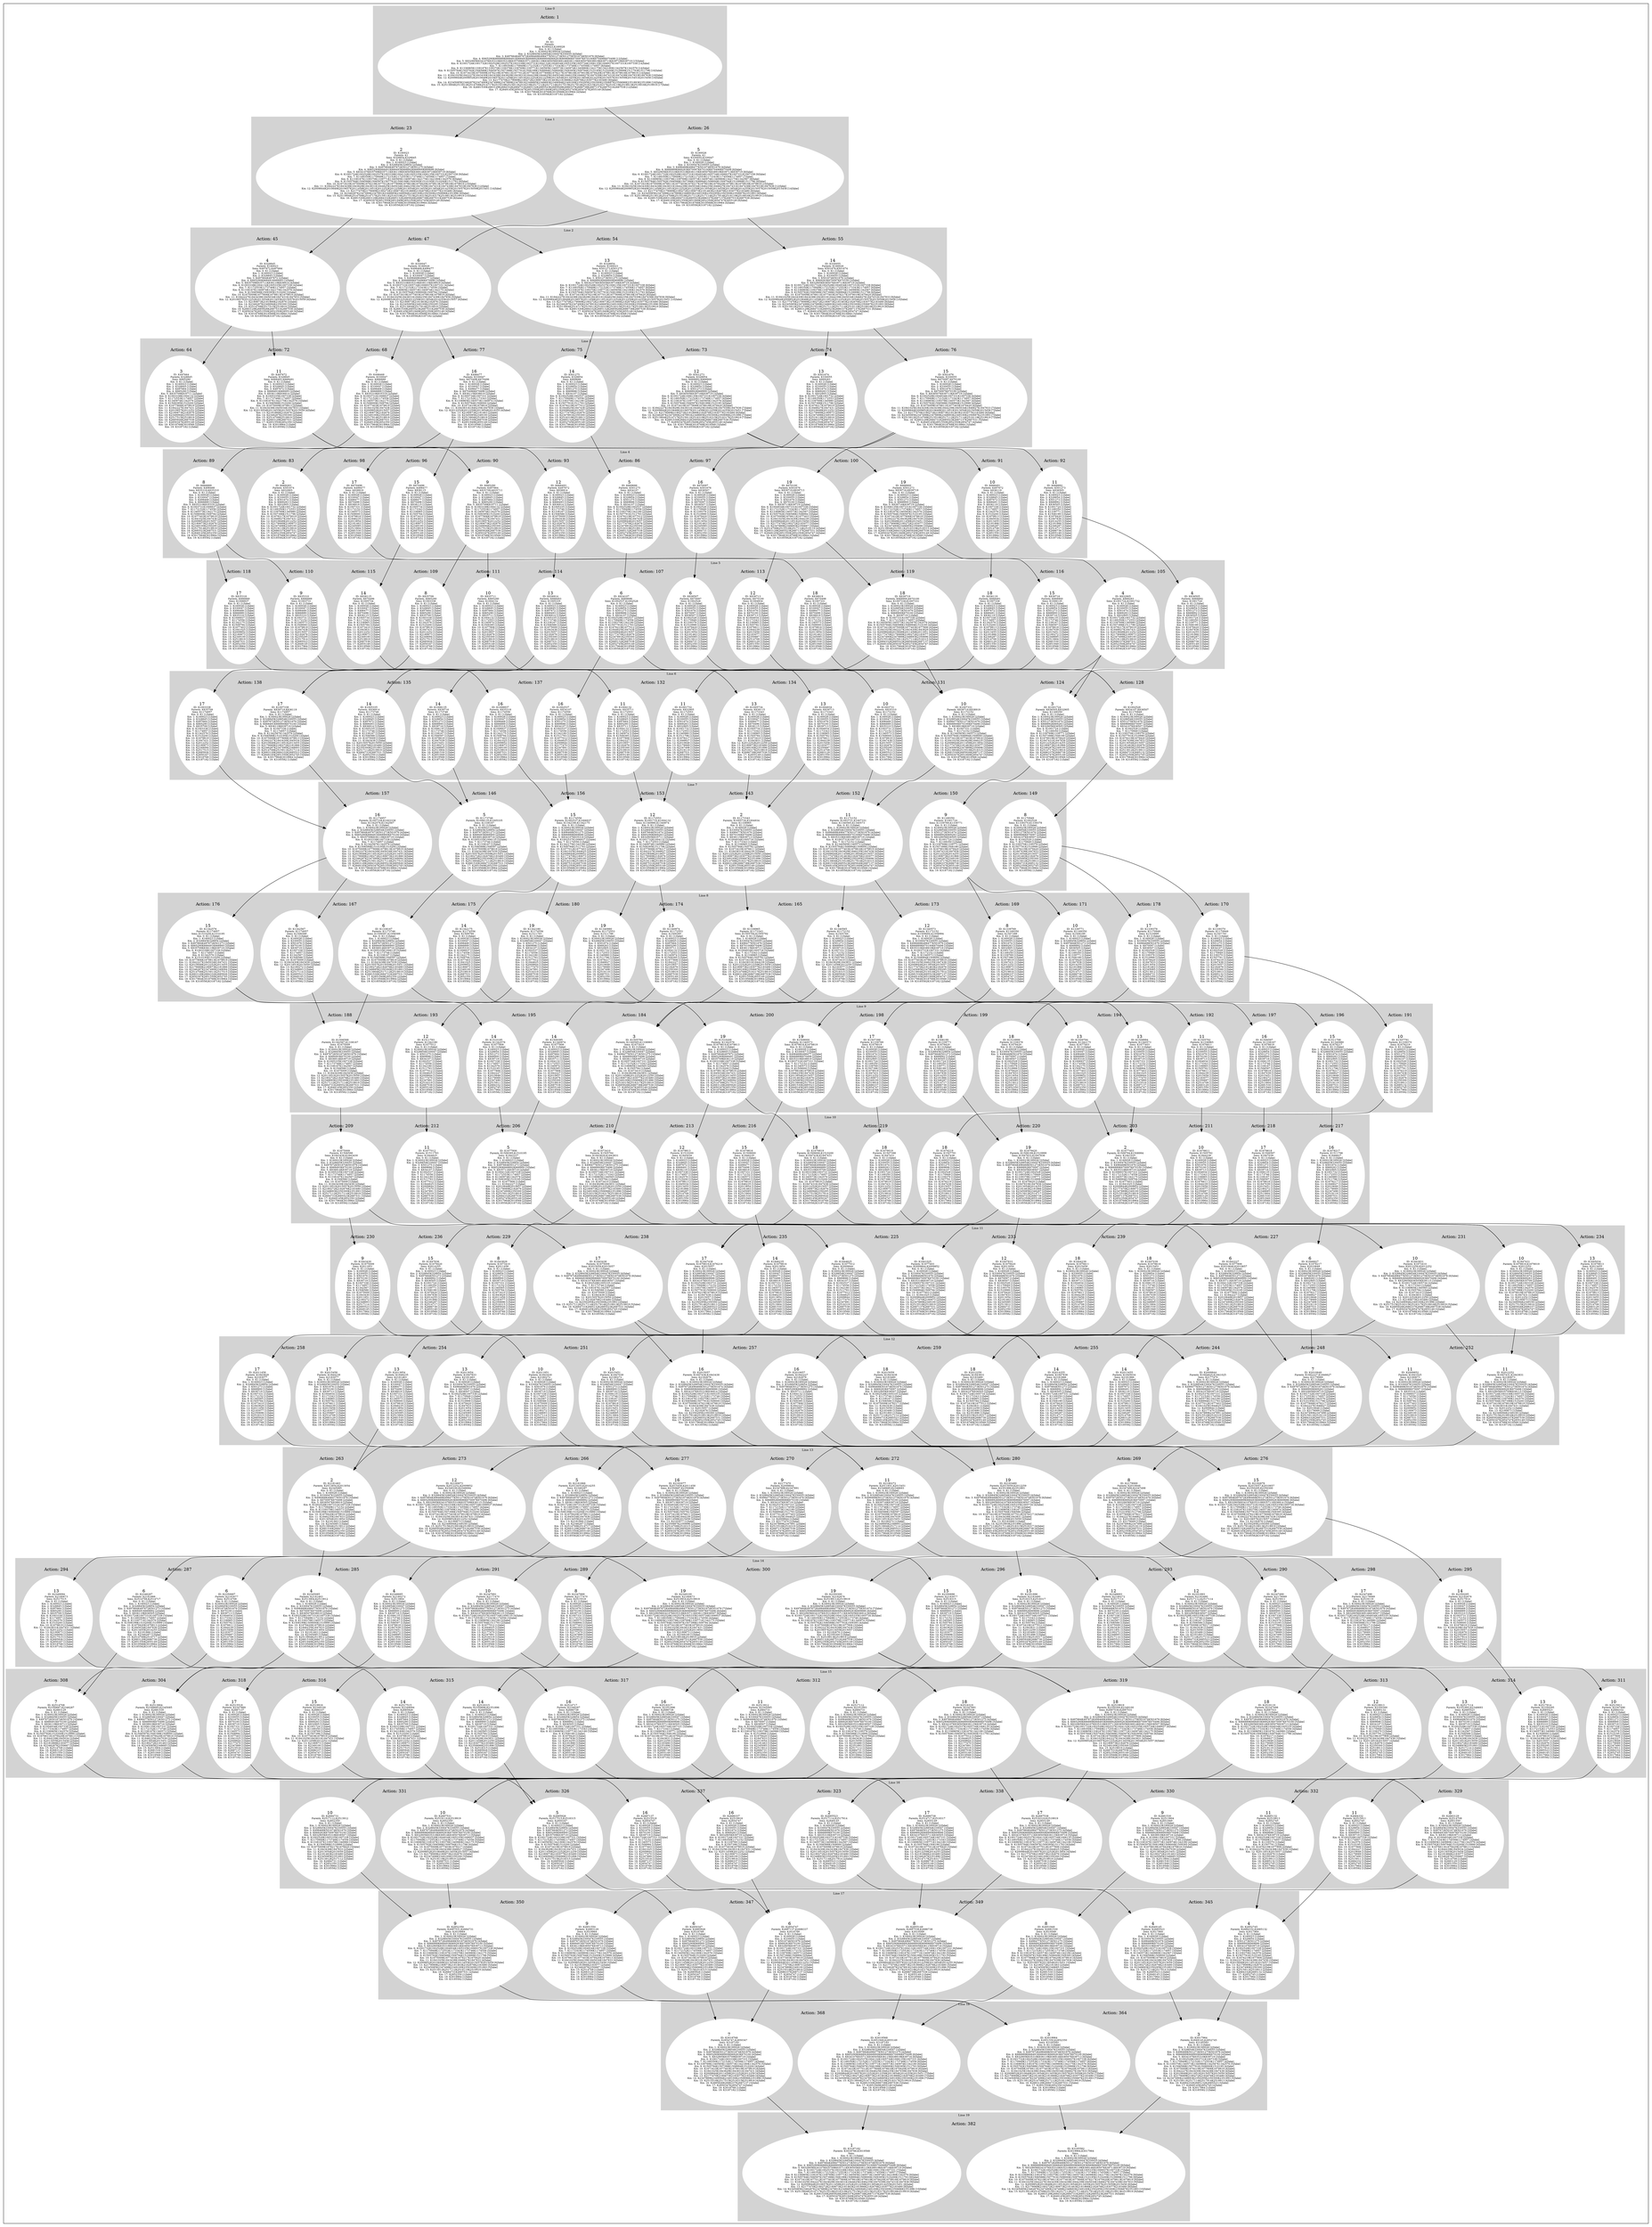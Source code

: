 digraph G {
subgraph cluster_info {
        subgraph cluster_18 {
        style=filled;
        color=lightgrey;
        node [style=filled,color=white];
        subgraph cluster_act_364 {
label = "Action: 364"step_K3019964 [label=<3<BR /><FONT POINT-SIZE="8">ID: K3019964</FONT><BR /><FONT POINT-SIZE="8">Parents: K2851550,K2852350</FONT><BR /><FONT POINT-SIZE="8">Sons: K3185582</FONT><BR /><FONT POINT-SIZE="8"> Km: 0: K1 [1|false]</FONT><BR /><FONT POINT-SIZE="8"> Km: 1: K160023K160026 [2|false]</FONT><BR /><FONT POINT-SIZE="8"> Km: 2: K328845K330047K330055 [3|false]</FONT><BR /><FONT POINT-SIZE="8"> Km: 3: K497672K498468K501674K501676 [4|false]</FONT><BR /><FONT POINT-SIZE="8"> Km: 4: K666889K668491K668493K669283K670097K670100 [6|false]</FONT><BR /><FONT POINT-SIZE="8"> Km: 5: K832905K835318K836119K836914K838507K839713 [6|false]</FONT><BR /><FONT POINT-SIZE="8"> Km: 6: K1001732K1002528K1004934K1005335K1006937K1007338 [6|false]</FONT><BR /><FONT POINT-SIZE="8"> Km: 7: K1170949K1172553K1173343K1173746K1174556K1174957 [6|false]</FONT><BR /><FONT POINT-SIZE="8"> Km: 8: K1336965K1338167K1339378K1340980K1342175K1342576 [6|false]</FONT><BR /><FONT POINT-SIZE="8"> Km: 9: K1505792K1506588K1509794K1510200K1510999K1511796 [6|false]</FONT><BR /><FONT POINT-SIZE="8"> Km: 10: K1675009K1676611K1677403K1678217K1679420K1679813 [6|false]</FONT><BR /><FONT POINT-SIZE="8"> Km: 11: K1841025K1843438K1844239K1845034K1846627K1847833 [6|false]</FONT><BR /><FONT POINT-SIZE="8"> Km: 12: K2009852K2010648K2013054K2013455K2015057K2015059K2015458 [7|false]</FONT><BR /><FONT POINT-SIZE="8"> Km: 13: K2179069K2180673K2181463K2181866K2182676K2183077K2183480 [7|false]</FONT><BR /><FONT POINT-SIZE="8"> Km: 14: K2345085K2346287K2347498K2349100K2350300K2350687K2351893 [7|false]</FONT><BR /><FONT POINT-SIZE="8"> Km: 15: K2513912K2514708K2517112K2519119K2519919 [5|false]</FONT><BR /><FONT POINT-SIZE="8"> Km: 16: K2683129K2684731K2687531 [3|false]</FONT><BR /><FONT POINT-SIZE="8"> Km: 17: K2851550K2852350 [2|false]</FONT><BR /><FONT POINT-SIZE="8"> Km: 18: K3019964 [1|false]</FONT><BR /><FONT POINT-SIZE="8"> Km: 19: K3185582 [1|false]</FONT>>]
step_K3017964 [label=<3<BR /><FONT POINT-SIZE="8">ID: K3017964</FONT><BR /><FONT POINT-SIZE="8">Parents: K2849145,K2852745</FONT><BR /><FONT POINT-SIZE="8">Sons: K3185582</FONT><BR /><FONT POINT-SIZE="8"> Km: 0: K1 [1|false]</FONT><BR /><FONT POINT-SIZE="8"> Km: 1: K160023K160026 [2|false]</FONT><BR /><FONT POINT-SIZE="8"> Km: 2: K328854K330047K330055 [3|false]</FONT><BR /><FONT POINT-SIZE="8"> Km: 3: K498468K501273K501275K501676 [4|false]</FONT><BR /><FONT POINT-SIZE="8"> Km: 4: K666889K668900K669686K670100 [4|false]</FONT><BR /><FONT POINT-SIZE="8"> Km: 5: K834107K835310K839719 [3|false]</FONT><BR /><FONT POINT-SIZE="8"> Km: 6: K1002528K1003731K1007338 [3|false]</FONT><BR /><FONT POINT-SIZE="8"> Km: 7: K1170949K1172152K1172553K1174957 [4|false]</FONT><BR /><FONT POINT-SIZE="8"> Km: 8: K1339370K1340573K1340980K1342567K1342576 [5|false]</FONT><BR /><FONT POINT-SIZE="8"> Km: 9: K1506588K1507791K1509000K1510195 [4|false]</FONT><BR /><FONT POINT-SIZE="8"> Km: 10: K1675009K1676219K1677806K1679819 [4|false]</FONT><BR /><FONT POINT-SIZE="8"> Km: 11: K1842227K1843430K1843438K1847438 [4|false]</FONT><BR /><FONT POINT-SIZE="8"> Km: 12: K2010648K2011851K2015057K2015059 [4|false]</FONT><BR /><FONT POINT-SIZE="8"> Km: 13: K2179069K2180272K2182676K2183480 [4|false]</FONT><BR /><FONT POINT-SIZE="8"> Km: 14: K2347490K2348693K2350295K2350300K2351893 [5|false]</FONT><BR /><FONT POINT-SIZE="8"> Km: 15: K2515911K2517114K2517914K2519913 [4|false]</FONT><BR /><FONT POINT-SIZE="8"> Km: 16: K2684332K2685132K2685523 [3|false]</FONT><BR /><FONT POINT-SIZE="8"> Km: 17: K2849145K2852745 [2|false]</FONT><BR /><FONT POINT-SIZE="8"> Km: 18: K3017964 [1|false]</FONT><BR /><FONT POINT-SIZE="8"> Km: 19: K3185582 [1|false]</FONT>>]
}
subgraph cluster_act_368 {
label = "Action: 368"step_K3018768 [label=<7<BR /><FONT POINT-SIZE="8">ID: K3018768</FONT><BR /><FONT POINT-SIZE="8">Parents: K2854747,K2850347</FONT><BR /><FONT POINT-SIZE="8">Sons: K3187182</FONT><BR /><FONT POINT-SIZE="8"> Km: 0: K1 [1|false]</FONT><BR /><FONT POINT-SIZE="8"> Km: 1: K160023K160026 [2|false]</FONT><BR /><FONT POINT-SIZE="8"> Km: 2: K328845K328854K330055 [3|false]</FONT><BR /><FONT POINT-SIZE="8"> Km: 3: K497664K501273K501674K501676 [4|false]</FONT><BR /><FONT POINT-SIZE="8"> Km: 4: K665290K668900K669283K670100 [4|false]</FONT><BR /><FONT POINT-SIZE="8"> Km: 5: K832905K835709K839719 [3|false]</FONT><BR /><FONT POINT-SIZE="8"> Km: 6: K1001724K1003338K1007331 [3|false]</FONT><BR /><FONT POINT-SIZE="8"> Km: 7: K1169350K1172152K1174556K1174957 [4|false]</FONT><BR /><FONT POINT-SIZE="8"> Km: 8: K1339769K1340565K1340573K1342180K1342576 [5|false]</FONT><BR /><FONT POINT-SIZE="8"> Km: 9: K1505784K1507398K1508994K1510200 [4|false]</FONT><BR /><FONT POINT-SIZE="8"> Km: 10: K1673410K1677403K1679019K1679819 [4|false]</FONT><BR /><FONT POINT-SIZE="8"> Km: 11: K1841025K1843829K1843831K1847431 [4|false]</FONT><BR /><FONT POINT-SIZE="8"> Km: 12: K2009844K2011458K2012252K2012259 [4|false]</FONT><BR /><FONT POINT-SIZE="8"> Km: 13: K2177470K2180673K2183077K2183480 [4|false]</FONT><BR /><FONT POINT-SIZE="8"> Km: 14: K2347889K2349094K2349100K2350696K2351896 [5|false]</FONT><BR /><FONT POINT-SIZE="8"> Km: 15: K2515518K2517515K2518315K2519916 [4|false]</FONT><BR /><FONT POINT-SIZE="8"> Km: 16: K2685926K2686337K2687137 [3|false]</FONT><BR /><FONT POINT-SIZE="8"> Km: 17: K2850347K2854747 [2|false]</FONT><BR /><FONT POINT-SIZE="8"> Km: 18: K3018768 [1|false]</FONT><BR /><FONT POINT-SIZE="8"> Km: 19: K3187182 [1|false]</FONT>>]
step_K3019568 [label=<7<BR /><FONT POINT-SIZE="8">ID: K3019568</FONT><BR /><FONT POINT-SIZE="8">Parents: K2851949,K2855149</FONT><BR /><FONT POINT-SIZE="8">Sons: K3187182</FONT><BR /><FONT POINT-SIZE="8"> Km: 0: K1 [1|false]</FONT><BR /><FONT POINT-SIZE="8"> Km: 1: K160023K160026 [2|false]</FONT><BR /><FONT POINT-SIZE="8"> Km: 2: K328845K328854K330047 [3|false]</FONT><BR /><FONT POINT-SIZE="8"> Km: 3: K497664K498477K501273K501275 [4|false]</FONT><BR /><FONT POINT-SIZE="8"> Km: 4: K665290K668892K668900K669686K670496K670498 [6|false]</FONT><BR /><FONT POINT-SIZE="8"> Km: 5: K834107K835711K836505K838115K838919K839716 [6|false]</FONT><BR /><FONT POINT-SIZE="8"> Km: 6: K1001724K1002537K1004132K1005734K1006135K1007331 [6|false]</FONT><BR /><FONT POINT-SIZE="8"> Km: 7: K1169350K1172152K1172553K1173343K1173746K1174556 [6|false]</FONT><BR /><FONT POINT-SIZE="8"> Km: 8: K1336965K1338167K1339771K1340573K1340974K1342180 [6|false]</FONT><BR /><FONT POINT-SIZE="8"> Km: 9: K1505784K1506597K1508199K1509000K1509395K1511793 [6|false]</FONT><BR /><FONT POINT-SIZE="8"> Km: 10: K1673410K1677012K1677806K1678618K1679420K1679816 [6|false]</FONT><BR /><FONT POINT-SIZE="8"> Km: 11: K1842227K1843831K1844625K1846235K1847039K1847836 [6|false]</FONT><BR /><FONT POINT-SIZE="8"> Km: 12: K2009844K2010657K2012252K2012259K2013854K2014255K2015451 [7|false]</FONT><BR /><FONT POINT-SIZE="8"> Km: 13: K2177470K2180272K2180673K2181463K2181866K2182676K2183480 [7|false]</FONT><BR /><FONT POINT-SIZE="8"> Km: 14: K2345085K2346287K2347891K2348685K2349100K2350300K2351896 [7|false]</FONT><BR /><FONT POINT-SIZE="8"> Km: 15: K2513904K2514717K2516319K2518317K2519919 [5|false]</FONT><BR /><FONT POINT-SIZE="8"> Km: 16: K2681530K2686738K2687538 [3|false]</FONT><BR /><FONT POINT-SIZE="8"> Km: 17: K2851949K2855149 [2|false]</FONT><BR /><FONT POINT-SIZE="8"> Km: 18: K3019568 [1|false]</FONT><BR /><FONT POINT-SIZE="8"> Km: 19: K3187182 [1|false]</FONT>>]
}
subgraph cluster_act_364 {
label = "Action: 364"step_K3019964 [label=<3<BR /><FONT POINT-SIZE="8">ID: K3019964</FONT><BR /><FONT POINT-SIZE="8">Parents: K2851550,K2852350</FONT><BR /><FONT POINT-SIZE="8">Sons: K3185582</FONT><BR /><FONT POINT-SIZE="8"> Km: 0: K1 [1|false]</FONT><BR /><FONT POINT-SIZE="8"> Km: 1: K160023K160026 [2|false]</FONT><BR /><FONT POINT-SIZE="8"> Km: 2: K328845K330047K330055 [3|false]</FONT><BR /><FONT POINT-SIZE="8"> Km: 3: K497672K498468K501674K501676 [4|false]</FONT><BR /><FONT POINT-SIZE="8"> Km: 4: K666889K668491K668493K669283K670097K670100 [6|false]</FONT><BR /><FONT POINT-SIZE="8"> Km: 5: K832905K835318K836119K836914K838507K839713 [6|false]</FONT><BR /><FONT POINT-SIZE="8"> Km: 6: K1001732K1002528K1004934K1005335K1006937K1007338 [6|false]</FONT><BR /><FONT POINT-SIZE="8"> Km: 7: K1170949K1172553K1173343K1173746K1174556K1174957 [6|false]</FONT><BR /><FONT POINT-SIZE="8"> Km: 8: K1336965K1338167K1339378K1340980K1342175K1342576 [6|false]</FONT><BR /><FONT POINT-SIZE="8"> Km: 9: K1505792K1506588K1509794K1510200K1510999K1511796 [6|false]</FONT><BR /><FONT POINT-SIZE="8"> Km: 10: K1675009K1676611K1677403K1678217K1679420K1679813 [6|false]</FONT><BR /><FONT POINT-SIZE="8"> Km: 11: K1841025K1843438K1844239K1845034K1846627K1847833 [6|false]</FONT><BR /><FONT POINT-SIZE="8"> Km: 12: K2009852K2010648K2013054K2013455K2015057K2015059K2015458 [7|false]</FONT><BR /><FONT POINT-SIZE="8"> Km: 13: K2179069K2180673K2181463K2181866K2182676K2183077K2183480 [7|false]</FONT><BR /><FONT POINT-SIZE="8"> Km: 14: K2345085K2346287K2347498K2349100K2350300K2350687K2351893 [7|false]</FONT><BR /><FONT POINT-SIZE="8"> Km: 15: K2513912K2514708K2517112K2519119K2519919 [5|false]</FONT><BR /><FONT POINT-SIZE="8"> Km: 16: K2683129K2684731K2687531 [3|false]</FONT><BR /><FONT POINT-SIZE="8"> Km: 17: K2851550K2852350 [2|false]</FONT><BR /><FONT POINT-SIZE="8"> Km: 18: K3019964 [1|false]</FONT><BR /><FONT POINT-SIZE="8"> Km: 19: K3185582 [1|false]</FONT>>]
step_K3017964 [label=<3<BR /><FONT POINT-SIZE="8">ID: K3017964</FONT><BR /><FONT POINT-SIZE="8">Parents: K2849145,K2852745</FONT><BR /><FONT POINT-SIZE="8">Sons: K3185582</FONT><BR /><FONT POINT-SIZE="8"> Km: 0: K1 [1|false]</FONT><BR /><FONT POINT-SIZE="8"> Km: 1: K160023K160026 [2|false]</FONT><BR /><FONT POINT-SIZE="8"> Km: 2: K328854K330047K330055 [3|false]</FONT><BR /><FONT POINT-SIZE="8"> Km: 3: K498468K501273K501275K501676 [4|false]</FONT><BR /><FONT POINT-SIZE="8"> Km: 4: K666889K668900K669686K670100 [4|false]</FONT><BR /><FONT POINT-SIZE="8"> Km: 5: K834107K835310K839719 [3|false]</FONT><BR /><FONT POINT-SIZE="8"> Km: 6: K1002528K1003731K1007338 [3|false]</FONT><BR /><FONT POINT-SIZE="8"> Km: 7: K1170949K1172152K1172553K1174957 [4|false]</FONT><BR /><FONT POINT-SIZE="8"> Km: 8: K1339370K1340573K1340980K1342567K1342576 [5|false]</FONT><BR /><FONT POINT-SIZE="8"> Km: 9: K1506588K1507791K1509000K1510195 [4|false]</FONT><BR /><FONT POINT-SIZE="8"> Km: 10: K1675009K1676219K1677806K1679819 [4|false]</FONT><BR /><FONT POINT-SIZE="8"> Km: 11: K1842227K1843430K1843438K1847438 [4|false]</FONT><BR /><FONT POINT-SIZE="8"> Km: 12: K2010648K2011851K2015057K2015059 [4|false]</FONT><BR /><FONT POINT-SIZE="8"> Km: 13: K2179069K2180272K2182676K2183480 [4|false]</FONT><BR /><FONT POINT-SIZE="8"> Km: 14: K2347490K2348693K2350295K2350300K2351893 [5|false]</FONT><BR /><FONT POINT-SIZE="8"> Km: 15: K2515911K2517114K2517914K2519913 [4|false]</FONT><BR /><FONT POINT-SIZE="8"> Km: 16: K2684332K2685132K2685523 [3|false]</FONT><BR /><FONT POINT-SIZE="8"> Km: 17: K2849145K2852745 [2|false]</FONT><BR /><FONT POINT-SIZE="8"> Km: 18: K3017964 [1|false]</FONT><BR /><FONT POINT-SIZE="8"> Km: 19: K3185582 [1|false]</FONT>>]
}
subgraph cluster_act_368 {
label = "Action: 368"step_K3018768 [label=<7<BR /><FONT POINT-SIZE="8">ID: K3018768</FONT><BR /><FONT POINT-SIZE="8">Parents: K2854747,K2850347</FONT><BR /><FONT POINT-SIZE="8">Sons: K3187182</FONT><BR /><FONT POINT-SIZE="8"> Km: 0: K1 [1|false]</FONT><BR /><FONT POINT-SIZE="8"> Km: 1: K160023K160026 [2|false]</FONT><BR /><FONT POINT-SIZE="8"> Km: 2: K328845K328854K330055 [3|false]</FONT><BR /><FONT POINT-SIZE="8"> Km: 3: K497664K501273K501674K501676 [4|false]</FONT><BR /><FONT POINT-SIZE="8"> Km: 4: K665290K668900K669283K670100 [4|false]</FONT><BR /><FONT POINT-SIZE="8"> Km: 5: K832905K835709K839719 [3|false]</FONT><BR /><FONT POINT-SIZE="8"> Km: 6: K1001724K1003338K1007331 [3|false]</FONT><BR /><FONT POINT-SIZE="8"> Km: 7: K1169350K1172152K1174556K1174957 [4|false]</FONT><BR /><FONT POINT-SIZE="8"> Km: 8: K1339769K1340565K1340573K1342180K1342576 [5|false]</FONT><BR /><FONT POINT-SIZE="8"> Km: 9: K1505784K1507398K1508994K1510200 [4|false]</FONT><BR /><FONT POINT-SIZE="8"> Km: 10: K1673410K1677403K1679019K1679819 [4|false]</FONT><BR /><FONT POINT-SIZE="8"> Km: 11: K1841025K1843829K1843831K1847431 [4|false]</FONT><BR /><FONT POINT-SIZE="8"> Km: 12: K2009844K2011458K2012252K2012259 [4|false]</FONT><BR /><FONT POINT-SIZE="8"> Km: 13: K2177470K2180673K2183077K2183480 [4|false]</FONT><BR /><FONT POINT-SIZE="8"> Km: 14: K2347889K2349094K2349100K2350696K2351896 [5|false]</FONT><BR /><FONT POINT-SIZE="8"> Km: 15: K2515518K2517515K2518315K2519916 [4|false]</FONT><BR /><FONT POINT-SIZE="8"> Km: 16: K2685926K2686337K2687137 [3|false]</FONT><BR /><FONT POINT-SIZE="8"> Km: 17: K2850347K2854747 [2|false]</FONT><BR /><FONT POINT-SIZE="8"> Km: 18: K3018768 [1|false]</FONT><BR /><FONT POINT-SIZE="8"> Km: 19: K3187182 [1|false]</FONT>>]
step_K3019568 [label=<7<BR /><FONT POINT-SIZE="8">ID: K3019568</FONT><BR /><FONT POINT-SIZE="8">Parents: K2851949,K2855149</FONT><BR /><FONT POINT-SIZE="8">Sons: K3187182</FONT><BR /><FONT POINT-SIZE="8"> Km: 0: K1 [1|false]</FONT><BR /><FONT POINT-SIZE="8"> Km: 1: K160023K160026 [2|false]</FONT><BR /><FONT POINT-SIZE="8"> Km: 2: K328845K328854K330047 [3|false]</FONT><BR /><FONT POINT-SIZE="8"> Km: 3: K497664K498477K501273K501275 [4|false]</FONT><BR /><FONT POINT-SIZE="8"> Km: 4: K665290K668892K668900K669686K670496K670498 [6|false]</FONT><BR /><FONT POINT-SIZE="8"> Km: 5: K834107K835711K836505K838115K838919K839716 [6|false]</FONT><BR /><FONT POINT-SIZE="8"> Km: 6: K1001724K1002537K1004132K1005734K1006135K1007331 [6|false]</FONT><BR /><FONT POINT-SIZE="8"> Km: 7: K1169350K1172152K1172553K1173343K1173746K1174556 [6|false]</FONT><BR /><FONT POINT-SIZE="8"> Km: 8: K1336965K1338167K1339771K1340573K1340974K1342180 [6|false]</FONT><BR /><FONT POINT-SIZE="8"> Km: 9: K1505784K1506597K1508199K1509000K1509395K1511793 [6|false]</FONT><BR /><FONT POINT-SIZE="8"> Km: 10: K1673410K1677012K1677806K1678618K1679420K1679816 [6|false]</FONT><BR /><FONT POINT-SIZE="8"> Km: 11: K1842227K1843831K1844625K1846235K1847039K1847836 [6|false]</FONT><BR /><FONT POINT-SIZE="8"> Km: 12: K2009844K2010657K2012252K2012259K2013854K2014255K2015451 [7|false]</FONT><BR /><FONT POINT-SIZE="8"> Km: 13: K2177470K2180272K2180673K2181463K2181866K2182676K2183480 [7|false]</FONT><BR /><FONT POINT-SIZE="8"> Km: 14: K2345085K2346287K2347891K2348685K2349100K2350300K2351896 [7|false]</FONT><BR /><FONT POINT-SIZE="8"> Km: 15: K2513904K2514717K2516319K2518317K2519919 [5|false]</FONT><BR /><FONT POINT-SIZE="8"> Km: 16: K2681530K2686738K2687538 [3|false]</FONT><BR /><FONT POINT-SIZE="8"> Km: 17: K2851949K2855149 [2|false]</FONT><BR /><FONT POINT-SIZE="8"> Km: 18: K3019568 [1|false]</FONT><BR /><FONT POINT-SIZE="8"> Km: 19: K3187182 [1|false]</FONT>>]
}

        fontsize="10"
        label = "Line 18";
        }

        subgraph cluster_2 {
        style=filled;
        color=lightgrey;
        node [style=filled,color=white];
        subgraph cluster_act_55 {
label = "Action: 55"step_K330055 [label=<14<BR /><FONT POINT-SIZE="8">ID: K330055</FONT><BR /><FONT POINT-SIZE="8">Parents: K160026</FONT><BR /><FONT POINT-SIZE="8">Sons: K501676,K501674</FONT><BR /><FONT POINT-SIZE="8"> Km: 0: K1 [1|false]</FONT><BR /><FONT POINT-SIZE="8"> Km: 1: K160026 [1|false]</FONT><BR /><FONT POINT-SIZE="8"> Km: 2: K330055 [1|false]</FONT><BR /><FONT POINT-SIZE="8"> Km: 3: K501674K501676 [2|false]</FONT><BR /><FONT POINT-SIZE="8"> Km: 4: K669283K670097K670100 [3|false]</FONT><BR /><FONT POINT-SIZE="8"> Km: 5: K832905K838507K839713K839719 [4|false]</FONT><BR /><FONT POINT-SIZE="8"> Km: 6: K1001724K1001732K1002528K1004934K1007331K1007338 [6|false]</FONT><BR /><FONT POINT-SIZE="8"> Km: 7: K1169350K1170949K1172152K1172553K1173343K1174957 [6|false]</FONT><BR /><FONT POINT-SIZE="8"> Km: 8: K1336965K1339378K1339769K1340573K1340980K1342567 [6|false]</FONT><BR /><FONT POINT-SIZE="8"> Km: 9: K1505792K1506588K1507398K1508994K1510999K1511796 [6|false]</FONT><BR /><FONT POINT-SIZE="8"> Km: 10: K1675009K1676611K1677403K1678217K1679019K1679420 [6|false]</FONT><BR /><FONT POINT-SIZE="8"> Km: 11: K1841025K1843430K1843438K1843831K1844239K1845034K1846627K1847431K1847833 [9|false]</FONT><BR /><FONT POINT-SIZE="8"> Km: 12: K2009844K2009852K2010648K2011458K2011851K2012252K2013054K2015057K2015059K2015458 [10|false]</FONT><BR /><FONT POINT-SIZE="8"> Km: 13: K2177470K2179069K2180272K2180673K2181463K2182676K2183077K2183480 [8|false]</FONT><BR /><FONT POINT-SIZE="8"> Km: 14: K2345085K2347498K2347889K2348693K2349100K2350300K2350687K2351893 [8|false]</FONT><BR /><FONT POINT-SIZE="8"> Km: 15: K2513912K2514708K2515518K2517112K2517114K2519119K2519916K2519919 [8|false]</FONT><BR /><FONT POINT-SIZE="8"> Km: 16: K2683129K2684731K2685523K2686337K2687137K2687531 [6|false]</FONT><BR /><FONT POINT-SIZE="8"> Km: 17: K2849145K2851550K2852350K2854747 [4|false]</FONT><BR /><FONT POINT-SIZE="8"> Km: 18: K3017964K3018768K3019964 [3|false]</FONT><BR /><FONT POINT-SIZE="8"> Km: 19: K3185582K3187182 [2|false]</FONT>>]
}
subgraph cluster_act_54 {
label = "Action: 54"step_K328854 [label=<13<BR /><FONT POINT-SIZE="8">ID: K328854</FONT><BR /><FONT POINT-SIZE="8">Parents: K160023</FONT><BR /><FONT POINT-SIZE="8">Sons: K501273,K501275</FONT><BR /><FONT POINT-SIZE="8"> Km: 0: K1 [1|false]</FONT><BR /><FONT POINT-SIZE="8"> Km: 1: K160023 [1|false]</FONT><BR /><FONT POINT-SIZE="8"> Km: 2: K328854 [1|false]</FONT><BR /><FONT POINT-SIZE="8"> Km: 3: K501273K501275 [2|false]</FONT><BR /><FONT POINT-SIZE="8"> Km: 4: K668892K668900K669686 [3|false]</FONT><BR /><FONT POINT-SIZE="8"> Km: 5: K834107K836505K839716K839719 [4|false]</FONT><BR /><FONT POINT-SIZE="8"> Km: 6: K1001724K1002528K1002537K1006135K1007331K1007338 [6|false]</FONT><BR /><FONT POINT-SIZE="8"> Km: 7: K1169350K1170949K1172152K1173746K1174556K1174957 [6|false]</FONT><BR /><FONT POINT-SIZE="8"> Km: 8: K1338167K1339370K1339771K1340565K1342180K1342576 [6|false]</FONT><BR /><FONT POINT-SIZE="8"> Km: 9: K1505784K1506597K1507791K1508199K1510195K1511793 [6|false]</FONT><BR /><FONT POINT-SIZE="8"> Km: 10: K1673410K1676219K1677012K1677806K1678618K1679420 [6|false]</FONT><BR /><FONT POINT-SIZE="8"> Km: 11: K1842227K1843438K1843829K1843831K1844625K1846235K1847039K1847438K1847836 [9|false]</FONT><BR /><FONT POINT-SIZE="8"> Km: 12: K2009844K2010648K2010657K2011458K2011851K2012252K2012259K2014255K2015057K2015451 [10|false]</FONT><BR /><FONT POINT-SIZE="8"> Km: 13: K2177470K2179069K2180272K2180673K2181866K2182676K2183077K2183480 [8|false]</FONT><BR /><FONT POINT-SIZE="8"> Km: 14: K2346287K2347490K2347891K2348685K2349100K2350300K2350696K2351896 [8|false]</FONT><BR /><FONT POINT-SIZE="8"> Km: 15: K2513904K2514717K2515911K2516319K2518315K2518317K2519913K2519919 [8|false]</FONT><BR /><FONT POINT-SIZE="8"> Km: 16: K2681530K2684332K2685132K2685926K2686738K2687538 [6|false]</FONT><BR /><FONT POINT-SIZE="8"> Km: 17: K2850347K2851949K2852745K2855149 [4|false]</FONT><BR /><FONT POINT-SIZE="8"> Km: 18: K3017964K3018768K3019568 [3|false]</FONT><BR /><FONT POINT-SIZE="8"> Km: 19: K3185582K3187182 [2|false]</FONT>>]
}
subgraph cluster_act_47 {
label = "Action: 47"step_K330047 [label=<6<BR /><FONT POINT-SIZE="8">ID: K330047</FONT><BR /><FONT POINT-SIZE="8">Parents: K160026</FONT><BR /><FONT POINT-SIZE="8">Sons: K498468,K498477</FONT><BR /><FONT POINT-SIZE="8"> Km: 0: K1 [1|false]</FONT><BR /><FONT POINT-SIZE="8"> Km: 1: K160026 [1|false]</FONT><BR /><FONT POINT-SIZE="8"> Km: 2: K330047 [1|false]</FONT><BR /><FONT POINT-SIZE="8"> Km: 3: K498468K498477 [2|false]</FONT><BR /><FONT POINT-SIZE="8"> Km: 4: K666889K670496K670498 [3|false]</FONT><BR /><FONT POINT-SIZE="8"> Km: 5: K835310K835318K838115K838919 [4|false]</FONT><BR /><FONT POINT-SIZE="8"> Km: 6: K1003731K1005734K1006937K1007331 [4|false]</FONT><BR /><FONT POINT-SIZE="8"> Km: 7: K1172152K1173343K1174556 [3|false]</FONT><BR /><FONT POINT-SIZE="8"> Km: 8: K1336965K1340573K1340974K1342175 [4|false]</FONT><BR /><FONT POINT-SIZE="8"> Km: 9: K1505784K1509000K1509794 [3|false]</FONT><BR /><FONT POINT-SIZE="8"> Km: 10: K1673410K1677403K1679816K1679819 [4|false]</FONT><BR /><FONT POINT-SIZE="8"> Km: 11: K1841025K1843831K1846235K1847438K1847836 [5|false]</FONT><BR /><FONT POINT-SIZE="8"> Km: 12: K2009852K2012252K2012259K2013854K2014255K2015057 [6|false]</FONT><BR /><FONT POINT-SIZE="8"> Km: 13: K2180673K2181463K2182676 [3|false]</FONT><BR /><FONT POINT-SIZE="8"> Km: 14: K2345085K2349100K2350295 [3|false]</FONT><BR /><FONT POINT-SIZE="8"> Km: 15: K2513904K2517914K2519919 [3|false]</FONT><BR /><FONT POINT-SIZE="8"> Km: 16: K2681530K2685523K2687531K2687538 [4|false]</FONT><BR /><FONT POINT-SIZE="8"> Km: 17: K2849145K2851949K2852350K2855149 [4|false]</FONT><BR /><FONT POINT-SIZE="8"> Km: 18: K3017964K3019568K3019964 [3|false]</FONT><BR /><FONT POINT-SIZE="8"> Km: 19: K3185582K3187182 [2|false]</FONT>>]
}
subgraph cluster_act_45 {
label = "Action: 45"step_K328845 [label=<4<BR /><FONT POINT-SIZE="8">ID: K328845</FONT><BR /><FONT POINT-SIZE="8">Parents: K160023</FONT><BR /><FONT POINT-SIZE="8">Sons: K497672,K497664</FONT><BR /><FONT POINT-SIZE="8"> Km: 0: K1 [1|false]</FONT><BR /><FONT POINT-SIZE="8"> Km: 1: K160023 [1|false]</FONT><BR /><FONT POINT-SIZE="8"> Km: 2: K328845 [1|false]</FONT><BR /><FONT POINT-SIZE="8"> Km: 3: K497664K497672 [2|false]</FONT><BR /><FONT POINT-SIZE="8"> Km: 4: K665290K668491K668493 [3|false]</FONT><BR /><FONT POINT-SIZE="8"> Km: 5: K835709K835711K836119K836914 [4|false]</FONT><BR /><FONT POINT-SIZE="8"> Km: 6: K1003338K1004132K1005335K1007338 [4|false]</FONT><BR /><FONT POINT-SIZE="8"> Km: 7: K1172553K1173746K1174957 [3|false]</FONT><BR /><FONT POINT-SIZE="8"> Km: 8: K1338167K1340974K1342175K1342576 [4|false]</FONT><BR /><FONT POINT-SIZE="8"> Km: 9: K1506588K1509395K1510200 [3|false]</FONT><BR /><FONT POINT-SIZE="8"> Km: 10: K1675009K1677806K1679813K1679819 [4|false]</FONT><BR /><FONT POINT-SIZE="8"> Km: 11: K1842227K1843438K1845034K1847431K1847833 [5|false]</FONT><BR /><FONT POINT-SIZE="8"> Km: 12: K2010657K2012252K2013054K2013455K2015057K2015059 [6|false]</FONT><BR /><FONT POINT-SIZE="8"> Km: 13: K2180673K2181866K2182676 [3|false]</FONT><BR /><FONT POINT-SIZE="8"> Km: 14: K2346287K2349094K2350300 [3|false]</FONT><BR /><FONT POINT-SIZE="8"> Km: 15: K2514708K2517515K2519919 [3|false]</FONT><BR /><FONT POINT-SIZE="8"> Km: 16: K2683129K2685926K2687531K2687538 [4|false]</FONT><BR /><FONT POINT-SIZE="8"> Km: 17: K2850347K2851550K2852350K2855149 [4|false]</FONT><BR /><FONT POINT-SIZE="8"> Km: 18: K3018768K3019568K3019964 [3|false]</FONT><BR /><FONT POINT-SIZE="8"> Km: 19: K3185582K3187182 [2|false]</FONT>>]
}

        fontsize="10"
        label = "Line 2";
        }

        subgraph cluster_16 {
        style=filled;
        color=lightgrey;
        node [style=filled,color=white];
        subgraph cluster_act_329 {
label = "Action: 329"step_K2683129 [label=<8<BR /><FONT POINT-SIZE="8">ID: K2683129</FONT><BR /><FONT POINT-SIZE="8">Parents: K2514708</FONT><BR /><FONT POINT-SIZE="8">Sons: K2851550</FONT><BR /><FONT POINT-SIZE="8"> Km: 0: K1 [1|false]</FONT><BR /><FONT POINT-SIZE="8"> Km: 1: K160023K160026 [2|false]</FONT><BR /><FONT POINT-SIZE="8"> Km: 2: K328845K330047K330055 [3|false]</FONT><BR /><FONT POINT-SIZE="8"> Km: 3: K497672K501674K501676 [3|false]</FONT><BR /><FONT POINT-SIZE="8"> Km: 4: K668491K670097K670100 [3|false]</FONT><BR /><FONT POINT-SIZE="8"> Km: 5: K836119K839713 [2|false]</FONT><BR /><FONT POINT-SIZE="8"> Km: 6: K1004934K1007338 [2|false]</FONT><BR /><FONT POINT-SIZE="8"> Km: 7: K1173343K1174556K1174957 [3|false]</FONT><BR /><FONT POINT-SIZE="8"> Km: 8: K1336965K1340980K1342175K1342576 [4|false]</FONT><BR /><FONT POINT-SIZE="8"> Km: 9: K1505792K1509794K1510200K1510999 [4|false]</FONT><BR /><FONT POINT-SIZE="8"> Km: 10: K1676611K1679420K1679813 [3|false]</FONT><BR /><FONT POINT-SIZE="8"> Km: 11: K1844239K1845034 [2|false]</FONT><BR /><FONT POINT-SIZE="8"> Km: 12: K2013455K2015458 [2|false]</FONT><BR /><FONT POINT-SIZE="8"> Km: 13: K2181866K2183077 [2|false]</FONT><BR /><FONT POINT-SIZE="8"> Km: 14: K2346287K2350687 [2|false]</FONT><BR /><FONT POINT-SIZE="8"> Km: 15: K2514708 [1|false]</FONT><BR /><FONT POINT-SIZE="8"> Km: 16: K2683129 [1|false]</FONT><BR /><FONT POINT-SIZE="8"> Km: 17: K2851550 [1|false]</FONT><BR /><FONT POINT-SIZE="8"> Km: 18: K3019964 [1|false]</FONT><BR /><FONT POINT-SIZE="8"> Km: 19: K3185582 [1|false]</FONT>>]
}
subgraph cluster_act_332 {
label = "Action: 332"step_K2684332 [label=<11<BR /><FONT POINT-SIZE="8">ID: K2684332</FONT><BR /><FONT POINT-SIZE="8">Parents: K2515911</FONT><BR /><FONT POINT-SIZE="8">Sons: K2852745</FONT><BR /><FONT POINT-SIZE="8"> Km: 0: K1 [1|false]</FONT><BR /><FONT POINT-SIZE="8"> Km: 1: K160023 [1|false]</FONT><BR /><FONT POINT-SIZE="8"> Km: 2: K328854 [1|false]</FONT><BR /><FONT POINT-SIZE="8"> Km: 3: K501273 [1|false]</FONT><BR /><FONT POINT-SIZE="8"> Km: 4: K668900 [1|false]</FONT><BR /><FONT POINT-SIZE="8"> Km: 5: K839719 [1|false]</FONT><BR /><FONT POINT-SIZE="8"> Km: 6: K1002528K1007338 [2|false]</FONT><BR /><FONT POINT-SIZE="8"> Km: 7: K1174957 [1|false]</FONT><BR /><FONT POINT-SIZE="8"> Km: 8: K1342576 [1|false]</FONT><BR /><FONT POINT-SIZE="8"> Km: 9: K1510195 [1|false]</FONT><BR /><FONT POINT-SIZE="8"> Km: 10: K1677806 [1|false]</FONT><BR /><FONT POINT-SIZE="8"> Km: 11: K1842227 [1|false]</FONT><BR /><FONT POINT-SIZE="8"> Km: 12: K2010648 [1|false]</FONT><BR /><FONT POINT-SIZE="8"> Km: 13: K2179069 [1|false]</FONT><BR /><FONT POINT-SIZE="8"> Km: 14: K2347490 [1|false]</FONT><BR /><FONT POINT-SIZE="8"> Km: 15: K2515911 [1|false]</FONT><BR /><FONT POINT-SIZE="8"> Km: 16: K2684332 [1|false]</FONT><BR /><FONT POINT-SIZE="8"> Km: 17: K2852745 [1|false]</FONT><BR /><FONT POINT-SIZE="8"> Km: 18: K3017964 [1|false]</FONT><BR /><FONT POINT-SIZE="8"> Km: 19: K3185582 [1|false]</FONT>>]
step_K2685132 [label=<11<BR /><FONT POINT-SIZE="8">ID: K2685132</FONT><BR /><FONT POINT-SIZE="8">Parents: K2519913</FONT><BR /><FONT POINT-SIZE="8">Sons: K2852745</FONT><BR /><FONT POINT-SIZE="8"> Km: 0: K1 [1|false]</FONT><BR /><FONT POINT-SIZE="8"> Km: 1: K160023 [1|false]</FONT><BR /><FONT POINT-SIZE="8"> Km: 2: K328854 [1|false]</FONT><BR /><FONT POINT-SIZE="8"> Km: 3: K501275 [1|false]</FONT><BR /><FONT POINT-SIZE="8"> Km: 4: K669686 [1|false]</FONT><BR /><FONT POINT-SIZE="8"> Km: 5: K834107K839719 [2|false]</FONT><BR /><FONT POINT-SIZE="8"> Km: 6: K1002528K1007338 [2|false]</FONT><BR /><FONT POINT-SIZE="8"> Km: 7: K1170949K1174957 [2|false]</FONT><BR /><FONT POINT-SIZE="8"> Km: 8: K1339370 [1|false]</FONT><BR /><FONT POINT-SIZE="8"> Km: 9: K1507791 [1|false]</FONT><BR /><FONT POINT-SIZE="8"> Km: 10: K1676219K1677806 [2|false]</FONT><BR /><FONT POINT-SIZE="8"> Km: 11: K1842227K1843438K1847438 [3|false]</FONT><BR /><FONT POINT-SIZE="8"> Km: 12: K2011851K2015057 [2|false]</FONT><BR /><FONT POINT-SIZE="8"> Km: 13: K2182676 [1|false]</FONT><BR /><FONT POINT-SIZE="8"> Km: 14: K2350300 [1|false]</FONT><BR /><FONT POINT-SIZE="8"> Km: 15: K2519913 [1|false]</FONT><BR /><FONT POINT-SIZE="8"> Km: 16: K2685132 [1|false]</FONT><BR /><FONT POINT-SIZE="8"> Km: 17: K2852745 [1|false]</FONT><BR /><FONT POINT-SIZE="8"> Km: 18: K3017964 [1|false]</FONT><BR /><FONT POINT-SIZE="8"> Km: 19: K3185582 [1|false]</FONT>>]
}
subgraph cluster_act_330 {
label = "Action: 330"step_K2681530 [label=<9<BR /><FONT POINT-SIZE="8">ID: K2681530</FONT><BR /><FONT POINT-SIZE="8">Parents: K2513904</FONT><BR /><FONT POINT-SIZE="8">Sons: K2851949</FONT><BR /><FONT POINT-SIZE="8"> Km: 0: K1 [1|false]</FONT><BR /><FONT POINT-SIZE="8"> Km: 1: K160023K160026 [2|false]</FONT><BR /><FONT POINT-SIZE="8"> Km: 2: K328845K328854K330047 [3|false]</FONT><BR /><FONT POINT-SIZE="8"> Km: 3: K498477K501273K501275 [3|false]</FONT><BR /><FONT POINT-SIZE="8"> Km: 4: K668892K668900K670498 [3|false]</FONT><BR /><FONT POINT-SIZE="8"> Km: 5: K838919K839716 [2|false]</FONT><BR /><FONT POINT-SIZE="8"> Km: 6: K1006135K1007331 [2|false]</FONT><BR /><FONT POINT-SIZE="8"> Km: 7: K1172152K1172553K1173746 [3|false]</FONT><BR /><FONT POINT-SIZE="8"> Km: 8: K1338167K1340573K1340974K1342180 [4|false]</FONT><BR /><FONT POINT-SIZE="8"> Km: 9: K1506597K1508199K1509000K1509395 [4|false]</FONT><BR /><FONT POINT-SIZE="8"> Km: 10: K1678618K1679420K1679816 [3|false]</FONT><BR /><FONT POINT-SIZE="8"> Km: 11: K1846235K1847039 [2|false]</FONT><BR /><FONT POINT-SIZE="8"> Km: 12: K2013854K2015451 [2|false]</FONT><BR /><FONT POINT-SIZE="8"> Km: 13: K2180272K2181463 [2|false]</FONT><BR /><FONT POINT-SIZE="8"> Km: 14: K2345085K2348685 [2|false]</FONT><BR /><FONT POINT-SIZE="8"> Km: 15: K2513904 [1|false]</FONT><BR /><FONT POINT-SIZE="8"> Km: 16: K2681530 [1|false]</FONT><BR /><FONT POINT-SIZE="8"> Km: 17: K2851949 [1|false]</FONT><BR /><FONT POINT-SIZE="8"> Km: 18: K3019568 [1|false]</FONT><BR /><FONT POINT-SIZE="8"> Km: 19: K3187182 [1|false]</FONT>>]
}
subgraph cluster_act_338 {
label = "Action: 338"step_K2687538 [label=<17<BR /><FONT POINT-SIZE="8">ID: K2687538</FONT><BR /><FONT POINT-SIZE="8">Parents: K2516319,K2519919</FONT><BR /><FONT POINT-SIZE="8">Sons: K2855149</FONT><BR /><FONT POINT-SIZE="8"> Km: 0: K1 [1|false]</FONT><BR /><FONT POINT-SIZE="8"> Km: 1: K160023K160026 [2|false]</FONT><BR /><FONT POINT-SIZE="8"> Km: 2: K328845K328854K330047 [3|false]</FONT><BR /><FONT POINT-SIZE="8"> Km: 3: K497664K498477K501273K501275 [4|false]</FONT><BR /><FONT POINT-SIZE="8"> Km: 4: K665290K668892K668900K669686K670496 [5|false]</FONT><BR /><FONT POINT-SIZE="8"> Km: 5: K834107K835711K836505K838115K839716 [5|false]</FONT><BR /><FONT POINT-SIZE="8"> Km: 6: K1001724K1002537K1004132K1005734K1006135 [5|false]</FONT><BR /><FONT POINT-SIZE="8"> Km: 7: K1169350K1172553K1173343K1173746K1174556 [5|false]</FONT><BR /><FONT POINT-SIZE="8"> Km: 8: K1336965K1338167K1339771K1340974K1342180 [5|false]</FONT><BR /><FONT POINT-SIZE="8"> Km: 9: K1505784K1506597K1509395K1511793 [4|false]</FONT><BR /><FONT POINT-SIZE="8"> Km: 10: K1673410K1677012K1677806 [3|false]</FONT><BR /><FONT POINT-SIZE="8"> Km: 11: K1842227K1843831K1844625 [3|false]</FONT><BR /><FONT POINT-SIZE="8"> Km: 12: K2009844K2010657K2012252K2013854 [4|false]</FONT><BR /><FONT POINT-SIZE="8"> Km: 13: K2177470K2180673K2182676 [3|false]</FONT><BR /><FONT POINT-SIZE="8"> Km: 14: K2347891K2349100K2350300 [3|false]</FONT><BR /><FONT POINT-SIZE="8"> Km: 15: K2516319K2519919 [2|false]</FONT><BR /><FONT POINT-SIZE="8"> Km: 16: K2687538 [1|false]</FONT><BR /><FONT POINT-SIZE="8"> Km: 17: K2855149 [1|false]</FONT><BR /><FONT POINT-SIZE="8"> Km: 18: K3019568 [1|false]</FONT><BR /><FONT POINT-SIZE="8"> Km: 19: K3187182 [1|false]</FONT>>]
step_K2686738 [label=<17<BR /><FONT POINT-SIZE="8">ID: K2686738</FONT><BR /><FONT POINT-SIZE="8">Parents: K2514717,K2518317</FONT><BR /><FONT POINT-SIZE="8">Sons: K2855149</FONT><BR /><FONT POINT-SIZE="8"> Km: 0: K1 [1|false]</FONT><BR /><FONT POINT-SIZE="8"> Km: 1: K160023K160026 [2|false]</FONT><BR /><FONT POINT-SIZE="8"> Km: 2: K328845K328854K330047 [3|false]</FONT><BR /><FONT POINT-SIZE="8"> Km: 3: K497664K501273K501275 [3|false]</FONT><BR /><FONT POINT-SIZE="8"> Km: 4: K668892K668900K669686 [3|false]</FONT><BR /><FONT POINT-SIZE="8"> Km: 5: K834107K835711K836505 [3|false]</FONT><BR /><FONT POINT-SIZE="8"> Km: 6: K1001724K1005734K1007331 [3|false]</FONT><BR /><FONT POINT-SIZE="8"> Km: 7: K1169350K1172553K1173343 [3|false]</FONT><BR /><FONT POINT-SIZE="8"> Km: 8: K1336965K1339771K1342180 [3|false]</FONT><BR /><FONT POINT-SIZE="8"> Km: 9: K1505784K1508199 [2|false]</FONT><BR /><FONT POINT-SIZE="8"> Km: 10: K1673410K1677012K1679420 [3|false]</FONT><BR /><FONT POINT-SIZE="8"> Km: 11: K1843831K1847836 [2|false]</FONT><BR /><FONT POINT-SIZE="8"> Km: 12: K2012259K2014255 [2|false]</FONT><BR /><FONT POINT-SIZE="8"> Km: 13: K2181866K2183480 [2|false]</FONT><BR /><FONT POINT-SIZE="8"> Km: 14: K2346287K2351896 [2|false]</FONT><BR /><FONT POINT-SIZE="8"> Km: 15: K2514717K2518317 [2|false]</FONT><BR /><FONT POINT-SIZE="8"> Km: 16: K2686738 [1|false]</FONT><BR /><FONT POINT-SIZE="8"> Km: 17: K2855149 [1|false]</FONT><BR /><FONT POINT-SIZE="8"> Km: 18: K3019568 [1|false]</FONT><BR /><FONT POINT-SIZE="8"> Km: 19: K3187182 [1|false]</FONT>>]
}
subgraph cluster_act_332 {
label = "Action: 332"step_K2684332 [label=<11<BR /><FONT POINT-SIZE="8">ID: K2684332</FONT><BR /><FONT POINT-SIZE="8">Parents: K2515911</FONT><BR /><FONT POINT-SIZE="8">Sons: K2852745</FONT><BR /><FONT POINT-SIZE="8"> Km: 0: K1 [1|false]</FONT><BR /><FONT POINT-SIZE="8"> Km: 1: K160023 [1|false]</FONT><BR /><FONT POINT-SIZE="8"> Km: 2: K328854 [1|false]</FONT><BR /><FONT POINT-SIZE="8"> Km: 3: K501273 [1|false]</FONT><BR /><FONT POINT-SIZE="8"> Km: 4: K668900 [1|false]</FONT><BR /><FONT POINT-SIZE="8"> Km: 5: K839719 [1|false]</FONT><BR /><FONT POINT-SIZE="8"> Km: 6: K1002528K1007338 [2|false]</FONT><BR /><FONT POINT-SIZE="8"> Km: 7: K1174957 [1|false]</FONT><BR /><FONT POINT-SIZE="8"> Km: 8: K1342576 [1|false]</FONT><BR /><FONT POINT-SIZE="8"> Km: 9: K1510195 [1|false]</FONT><BR /><FONT POINT-SIZE="8"> Km: 10: K1677806 [1|false]</FONT><BR /><FONT POINT-SIZE="8"> Km: 11: K1842227 [1|false]</FONT><BR /><FONT POINT-SIZE="8"> Km: 12: K2010648 [1|false]</FONT><BR /><FONT POINT-SIZE="8"> Km: 13: K2179069 [1|false]</FONT><BR /><FONT POINT-SIZE="8"> Km: 14: K2347490 [1|false]</FONT><BR /><FONT POINT-SIZE="8"> Km: 15: K2515911 [1|false]</FONT><BR /><FONT POINT-SIZE="8"> Km: 16: K2684332 [1|false]</FONT><BR /><FONT POINT-SIZE="8"> Km: 17: K2852745 [1|false]</FONT><BR /><FONT POINT-SIZE="8"> Km: 18: K3017964 [1|false]</FONT><BR /><FONT POINT-SIZE="8"> Km: 19: K3185582 [1|false]</FONT>>]
step_K2685132 [label=<11<BR /><FONT POINT-SIZE="8">ID: K2685132</FONT><BR /><FONT POINT-SIZE="8">Parents: K2519913</FONT><BR /><FONT POINT-SIZE="8">Sons: K2852745</FONT><BR /><FONT POINT-SIZE="8"> Km: 0: K1 [1|false]</FONT><BR /><FONT POINT-SIZE="8"> Km: 1: K160023 [1|false]</FONT><BR /><FONT POINT-SIZE="8"> Km: 2: K328854 [1|false]</FONT><BR /><FONT POINT-SIZE="8"> Km: 3: K501275 [1|false]</FONT><BR /><FONT POINT-SIZE="8"> Km: 4: K669686 [1|false]</FONT><BR /><FONT POINT-SIZE="8"> Km: 5: K834107K839719 [2|false]</FONT><BR /><FONT POINT-SIZE="8"> Km: 6: K1002528K1007338 [2|false]</FONT><BR /><FONT POINT-SIZE="8"> Km: 7: K1170949K1174957 [2|false]</FONT><BR /><FONT POINT-SIZE="8"> Km: 8: K1339370 [1|false]</FONT><BR /><FONT POINT-SIZE="8"> Km: 9: K1507791 [1|false]</FONT><BR /><FONT POINT-SIZE="8"> Km: 10: K1676219K1677806 [2|false]</FONT><BR /><FONT POINT-SIZE="8"> Km: 11: K1842227K1843438K1847438 [3|false]</FONT><BR /><FONT POINT-SIZE="8"> Km: 12: K2011851K2015057 [2|false]</FONT><BR /><FONT POINT-SIZE="8"> Km: 13: K2182676 [1|false]</FONT><BR /><FONT POINT-SIZE="8"> Km: 14: K2350300 [1|false]</FONT><BR /><FONT POINT-SIZE="8"> Km: 15: K2519913 [1|false]</FONT><BR /><FONT POINT-SIZE="8"> Km: 16: K2685132 [1|false]</FONT><BR /><FONT POINT-SIZE="8"> Km: 17: K2852745 [1|false]</FONT><BR /><FONT POINT-SIZE="8"> Km: 18: K3017964 [1|false]</FONT><BR /><FONT POINT-SIZE="8"> Km: 19: K3185582 [1|false]</FONT>>]
}
subgraph cluster_act_338 {
label = "Action: 338"step_K2687538 [label=<17<BR /><FONT POINT-SIZE="8">ID: K2687538</FONT><BR /><FONT POINT-SIZE="8">Parents: K2516319,K2519919</FONT><BR /><FONT POINT-SIZE="8">Sons: K2855149</FONT><BR /><FONT POINT-SIZE="8"> Km: 0: K1 [1|false]</FONT><BR /><FONT POINT-SIZE="8"> Km: 1: K160023K160026 [2|false]</FONT><BR /><FONT POINT-SIZE="8"> Km: 2: K328845K328854K330047 [3|false]</FONT><BR /><FONT POINT-SIZE="8"> Km: 3: K497664K498477K501273K501275 [4|false]</FONT><BR /><FONT POINT-SIZE="8"> Km: 4: K665290K668892K668900K669686K670496 [5|false]</FONT><BR /><FONT POINT-SIZE="8"> Km: 5: K834107K835711K836505K838115K839716 [5|false]</FONT><BR /><FONT POINT-SIZE="8"> Km: 6: K1001724K1002537K1004132K1005734K1006135 [5|false]</FONT><BR /><FONT POINT-SIZE="8"> Km: 7: K1169350K1172553K1173343K1173746K1174556 [5|false]</FONT><BR /><FONT POINT-SIZE="8"> Km: 8: K1336965K1338167K1339771K1340974K1342180 [5|false]</FONT><BR /><FONT POINT-SIZE="8"> Km: 9: K1505784K1506597K1509395K1511793 [4|false]</FONT><BR /><FONT POINT-SIZE="8"> Km: 10: K1673410K1677012K1677806 [3|false]</FONT><BR /><FONT POINT-SIZE="8"> Km: 11: K1842227K1843831K1844625 [3|false]</FONT><BR /><FONT POINT-SIZE="8"> Km: 12: K2009844K2010657K2012252K2013854 [4|false]</FONT><BR /><FONT POINT-SIZE="8"> Km: 13: K2177470K2180673K2182676 [3|false]</FONT><BR /><FONT POINT-SIZE="8"> Km: 14: K2347891K2349100K2350300 [3|false]</FONT><BR /><FONT POINT-SIZE="8"> Km: 15: K2516319K2519919 [2|false]</FONT><BR /><FONT POINT-SIZE="8"> Km: 16: K2687538 [1|false]</FONT><BR /><FONT POINT-SIZE="8"> Km: 17: K2855149 [1|false]</FONT><BR /><FONT POINT-SIZE="8"> Km: 18: K3019568 [1|false]</FONT><BR /><FONT POINT-SIZE="8"> Km: 19: K3187182 [1|false]</FONT>>]
step_K2686738 [label=<17<BR /><FONT POINT-SIZE="8">ID: K2686738</FONT><BR /><FONT POINT-SIZE="8">Parents: K2514717,K2518317</FONT><BR /><FONT POINT-SIZE="8">Sons: K2855149</FONT><BR /><FONT POINT-SIZE="8"> Km: 0: K1 [1|false]</FONT><BR /><FONT POINT-SIZE="8"> Km: 1: K160023K160026 [2|false]</FONT><BR /><FONT POINT-SIZE="8"> Km: 2: K328845K328854K330047 [3|false]</FONT><BR /><FONT POINT-SIZE="8"> Km: 3: K497664K501273K501275 [3|false]</FONT><BR /><FONT POINT-SIZE="8"> Km: 4: K668892K668900K669686 [3|false]</FONT><BR /><FONT POINT-SIZE="8"> Km: 5: K834107K835711K836505 [3|false]</FONT><BR /><FONT POINT-SIZE="8"> Km: 6: K1001724K1005734K1007331 [3|false]</FONT><BR /><FONT POINT-SIZE="8"> Km: 7: K1169350K1172553K1173343 [3|false]</FONT><BR /><FONT POINT-SIZE="8"> Km: 8: K1336965K1339771K1342180 [3|false]</FONT><BR /><FONT POINT-SIZE="8"> Km: 9: K1505784K1508199 [2|false]</FONT><BR /><FONT POINT-SIZE="8"> Km: 10: K1673410K1677012K1679420 [3|false]</FONT><BR /><FONT POINT-SIZE="8"> Km: 11: K1843831K1847836 [2|false]</FONT><BR /><FONT POINT-SIZE="8"> Km: 12: K2012259K2014255 [2|false]</FONT><BR /><FONT POINT-SIZE="8"> Km: 13: K2181866K2183480 [2|false]</FONT><BR /><FONT POINT-SIZE="8"> Km: 14: K2346287K2351896 [2|false]</FONT><BR /><FONT POINT-SIZE="8"> Km: 15: K2514717K2518317 [2|false]</FONT><BR /><FONT POINT-SIZE="8"> Km: 16: K2686738 [1|false]</FONT><BR /><FONT POINT-SIZE="8"> Km: 17: K2855149 [1|false]</FONT><BR /><FONT POINT-SIZE="8"> Km: 18: K3019568 [1|false]</FONT><BR /><FONT POINT-SIZE="8"> Km: 19: K3187182 [1|false]</FONT>>]
}
subgraph cluster_act_323 {
label = "Action: 323"step_K2685523 [label=<2<BR /><FONT POINT-SIZE="8">ID: K2685523</FONT><BR /><FONT POINT-SIZE="8">Parents: K2517114,K2517914</FONT><BR /><FONT POINT-SIZE="8">Sons: K2849145</FONT><BR /><FONT POINT-SIZE="8"> Km: 0: K1 [1|false]</FONT><BR /><FONT POINT-SIZE="8"> Km: 1: K160026 [1|false]</FONT><BR /><FONT POINT-SIZE="8"> Km: 2: K330047K330055 [2|false]</FONT><BR /><FONT POINT-SIZE="8"> Km: 3: K498468K501676 [2|false]</FONT><BR /><FONT POINT-SIZE="8"> Km: 4: K666889K670100 [2|false]</FONT><BR /><FONT POINT-SIZE="8"> Km: 5: K835310K839719 [2|false]</FONT><BR /><FONT POINT-SIZE="8"> Km: 6: K1002528K1003731K1007338 [3|false]</FONT><BR /><FONT POINT-SIZE="8"> Km: 7: K1172152K1172553K1174957 [3|false]</FONT><BR /><FONT POINT-SIZE="8"> Km: 8: K1340573K1340980K1342567 [3|false]</FONT><BR /><FONT POINT-SIZE="8"> Km: 9: K1506588K1509000 [2|false]</FONT><BR /><FONT POINT-SIZE="8"> Km: 10: K1675009K1679819 [2|false]</FONT><BR /><FONT POINT-SIZE="8"> Km: 11: K1843430K1843438K1847438 [3|false]</FONT><BR /><FONT POINT-SIZE="8"> Km: 12: K2011851K2015057K2015059 [3|false]</FONT><BR /><FONT POINT-SIZE="8"> Km: 13: K2180272K2182676K2183480 [3|false]</FONT><BR /><FONT POINT-SIZE="8"> Km: 14: K2348693K2350295K2351893 [3|false]</FONT><BR /><FONT POINT-SIZE="8"> Km: 15: K2517114K2517914 [2|false]</FONT><BR /><FONT POINT-SIZE="8"> Km: 16: K2685523 [1|false]</FONT><BR /><FONT POINT-SIZE="8"> Km: 17: K2849145 [1|false]</FONT><BR /><FONT POINT-SIZE="8"> Km: 18: K3017964 [1|false]</FONT><BR /><FONT POINT-SIZE="8"> Km: 19: K3185582 [1|false]</FONT>>]
}
subgraph cluster_act_337 {
label = "Action: 337"step_K2687137 [label=<16<BR /><FONT POINT-SIZE="8">ID: K2687137</FONT><BR /><FONT POINT-SIZE="8">Parents: K2515518</FONT><BR /><FONT POINT-SIZE="8">Sons: K2854747</FONT><BR /><FONT POINT-SIZE="8"> Km: 0: K1 [1|false]</FONT><BR /><FONT POINT-SIZE="8"> Km: 1: K160026 [1|false]</FONT><BR /><FONT POINT-SIZE="8"> Km: 2: K330055 [1|false]</FONT><BR /><FONT POINT-SIZE="8"> Km: 3: K501676 [1|false]</FONT><BR /><FONT POINT-SIZE="8"> Km: 4: K670100 [1|false]</FONT><BR /><FONT POINT-SIZE="8"> Km: 5: K839719 [1|false]</FONT><BR /><FONT POINT-SIZE="8"> Km: 6: K1001724K1007331 [2|false]</FONT><BR /><FONT POINT-SIZE="8"> Km: 7: K1172152 [1|false]</FONT><BR /><FONT POINT-SIZE="8"> Km: 8: K1340573 [1|false]</FONT><BR /><FONT POINT-SIZE="8"> Km: 9: K1508994 [1|false]</FONT><BR /><FONT POINT-SIZE="8"> Km: 10: K1677403 [1|false]</FONT><BR /><FONT POINT-SIZE="8"> Km: 11: K1841025 [1|false]</FONT><BR /><FONT POINT-SIZE="8"> Km: 12: K2009844 [1|false]</FONT><BR /><FONT POINT-SIZE="8"> Km: 13: K2177470 [1|false]</FONT><BR /><FONT POINT-SIZE="8"> Km: 14: K2347889 [1|false]</FONT><BR /><FONT POINT-SIZE="8"> Km: 15: K2515518 [1|false]</FONT><BR /><FONT POINT-SIZE="8"> Km: 16: K2687137 [1|false]</FONT><BR /><FONT POINT-SIZE="8"> Km: 17: K2854747 [1|false]</FONT><BR /><FONT POINT-SIZE="8"> Km: 18: K3018768 [1|false]</FONT><BR /><FONT POINT-SIZE="8"> Km: 19: K3187182 [1|false]</FONT>>]
step_K2686337 [label=<16<BR /><FONT POINT-SIZE="8">ID: K2686337</FONT><BR /><FONT POINT-SIZE="8">Parents: K2519916</FONT><BR /><FONT POINT-SIZE="8">Sons: K2854747</FONT><BR /><FONT POINT-SIZE="8"> Km: 0: K1 [1|false]</FONT><BR /><FONT POINT-SIZE="8"> Km: 1: K160026 [1|false]</FONT><BR /><FONT POINT-SIZE="8"> Km: 2: K330055 [1|false]</FONT><BR /><FONT POINT-SIZE="8"> Km: 3: K501674 [1|false]</FONT><BR /><FONT POINT-SIZE="8"> Km: 4: K669283 [1|false]</FONT><BR /><FONT POINT-SIZE="8"> Km: 5: K832905K839719 [2|false]</FONT><BR /><FONT POINT-SIZE="8"> Km: 6: K1001724K1007331 [2|false]</FONT><BR /><FONT POINT-SIZE="8"> Km: 7: K1169350K1172152 [2|false]</FONT><BR /><FONT POINT-SIZE="8"> Km: 8: K1339769 [1|false]</FONT><BR /><FONT POINT-SIZE="8"> Km: 9: K1507398 [1|false]</FONT><BR /><FONT POINT-SIZE="8"> Km: 10: K1677403K1679019 [2|false]</FONT><BR /><FONT POINT-SIZE="8"> Km: 11: K1841025K1843831K1847431 [3|false]</FONT><BR /><FONT POINT-SIZE="8"> Km: 12: K2011458K2012252 [2|false]</FONT><BR /><FONT POINT-SIZE="8"> Km: 13: K2180673 [1|false]</FONT><BR /><FONT POINT-SIZE="8"> Km: 14: K2349100 [1|false]</FONT><BR /><FONT POINT-SIZE="8"> Km: 15: K2519916 [1|false]</FONT><BR /><FONT POINT-SIZE="8"> Km: 16: K2686337 [1|false]</FONT><BR /><FONT POINT-SIZE="8"> Km: 17: K2854747 [1|false]</FONT><BR /><FONT POINT-SIZE="8"> Km: 18: K3018768 [1|false]</FONT><BR /><FONT POINT-SIZE="8"> Km: 19: K3187182 [1|false]</FONT>>]
}
subgraph cluster_act_326 {
label = "Action: 326"step_K2685926 [label=<5<BR /><FONT POINT-SIZE="8">ID: K2685926</FONT><BR /><FONT POINT-SIZE="8">Parents: K2517515,K2518315</FONT><BR /><FONT POINT-SIZE="8">Sons: K2850347</FONT><BR /><FONT POINT-SIZE="8"> Km: 0: K1 [1|false]</FONT><BR /><FONT POINT-SIZE="8"> Km: 1: K160023 [1|false]</FONT><BR /><FONT POINT-SIZE="8"> Km: 2: K328845K328854 [2|false]</FONT><BR /><FONT POINT-SIZE="8"> Km: 3: K497664K501273 [2|false]</FONT><BR /><FONT POINT-SIZE="8"> Km: 4: K665290K668900 [2|false]</FONT><BR /><FONT POINT-SIZE="8"> Km: 5: K835709K839719 [2|false]</FONT><BR /><FONT POINT-SIZE="8"> Km: 6: K1001724K1003338K1007331 [3|false]</FONT><BR /><FONT POINT-SIZE="8"> Km: 7: K1172152K1174556K1174957 [3|false]</FONT><BR /><FONT POINT-SIZE="8"> Km: 8: K1340565K1342180K1342576 [3|false]</FONT><BR /><FONT POINT-SIZE="8"> Km: 9: K1505784K1510200 [2|false]</FONT><BR /><FONT POINT-SIZE="8"> Km: 10: K1673410K1679819 [2|false]</FONT><BR /><FONT POINT-SIZE="8"> Km: 11: K1843829K1843831K1847431 [3|false]</FONT><BR /><FONT POINT-SIZE="8"> Km: 12: K2011458K2012252K2012259 [3|false]</FONT><BR /><FONT POINT-SIZE="8"> Km: 13: K2180673K2183077K2183480 [3|false]</FONT><BR /><FONT POINT-SIZE="8"> Km: 14: K2349094K2350696K2351896 [3|false]</FONT><BR /><FONT POINT-SIZE="8"> Km: 15: K2517515K2518315 [2|false]</FONT><BR /><FONT POINT-SIZE="8"> Km: 16: K2685926 [1|false]</FONT><BR /><FONT POINT-SIZE="8"> Km: 17: K2850347 [1|false]</FONT><BR /><FONT POINT-SIZE="8"> Km: 18: K3018768 [1|false]</FONT><BR /><FONT POINT-SIZE="8"> Km: 19: K3187182 [1|false]</FONT>>]
}
subgraph cluster_act_337 {
label = "Action: 337"step_K2687137 [label=<16<BR /><FONT POINT-SIZE="8">ID: K2687137</FONT><BR /><FONT POINT-SIZE="8">Parents: K2515518</FONT><BR /><FONT POINT-SIZE="8">Sons: K2854747</FONT><BR /><FONT POINT-SIZE="8"> Km: 0: K1 [1|false]</FONT><BR /><FONT POINT-SIZE="8"> Km: 1: K160026 [1|false]</FONT><BR /><FONT POINT-SIZE="8"> Km: 2: K330055 [1|false]</FONT><BR /><FONT POINT-SIZE="8"> Km: 3: K501676 [1|false]</FONT><BR /><FONT POINT-SIZE="8"> Km: 4: K670100 [1|false]</FONT><BR /><FONT POINT-SIZE="8"> Km: 5: K839719 [1|false]</FONT><BR /><FONT POINT-SIZE="8"> Km: 6: K1001724K1007331 [2|false]</FONT><BR /><FONT POINT-SIZE="8"> Km: 7: K1172152 [1|false]</FONT><BR /><FONT POINT-SIZE="8"> Km: 8: K1340573 [1|false]</FONT><BR /><FONT POINT-SIZE="8"> Km: 9: K1508994 [1|false]</FONT><BR /><FONT POINT-SIZE="8"> Km: 10: K1677403 [1|false]</FONT><BR /><FONT POINT-SIZE="8"> Km: 11: K1841025 [1|false]</FONT><BR /><FONT POINT-SIZE="8"> Km: 12: K2009844 [1|false]</FONT><BR /><FONT POINT-SIZE="8"> Km: 13: K2177470 [1|false]</FONT><BR /><FONT POINT-SIZE="8"> Km: 14: K2347889 [1|false]</FONT><BR /><FONT POINT-SIZE="8"> Km: 15: K2515518 [1|false]</FONT><BR /><FONT POINT-SIZE="8"> Km: 16: K2687137 [1|false]</FONT><BR /><FONT POINT-SIZE="8"> Km: 17: K2854747 [1|false]</FONT><BR /><FONT POINT-SIZE="8"> Km: 18: K3018768 [1|false]</FONT><BR /><FONT POINT-SIZE="8"> Km: 19: K3187182 [1|false]</FONT>>]
step_K2686337 [label=<16<BR /><FONT POINT-SIZE="8">ID: K2686337</FONT><BR /><FONT POINT-SIZE="8">Parents: K2519916</FONT><BR /><FONT POINT-SIZE="8">Sons: K2854747</FONT><BR /><FONT POINT-SIZE="8"> Km: 0: K1 [1|false]</FONT><BR /><FONT POINT-SIZE="8"> Km: 1: K160026 [1|false]</FONT><BR /><FONT POINT-SIZE="8"> Km: 2: K330055 [1|false]</FONT><BR /><FONT POINT-SIZE="8"> Km: 3: K501674 [1|false]</FONT><BR /><FONT POINT-SIZE="8"> Km: 4: K669283 [1|false]</FONT><BR /><FONT POINT-SIZE="8"> Km: 5: K832905K839719 [2|false]</FONT><BR /><FONT POINT-SIZE="8"> Km: 6: K1001724K1007331 [2|false]</FONT><BR /><FONT POINT-SIZE="8"> Km: 7: K1169350K1172152 [2|false]</FONT><BR /><FONT POINT-SIZE="8"> Km: 8: K1339769 [1|false]</FONT><BR /><FONT POINT-SIZE="8"> Km: 9: K1507398 [1|false]</FONT><BR /><FONT POINT-SIZE="8"> Km: 10: K1677403K1679019 [2|false]</FONT><BR /><FONT POINT-SIZE="8"> Km: 11: K1841025K1843831K1847431 [3|false]</FONT><BR /><FONT POINT-SIZE="8"> Km: 12: K2011458K2012252 [2|false]</FONT><BR /><FONT POINT-SIZE="8"> Km: 13: K2180673 [1|false]</FONT><BR /><FONT POINT-SIZE="8"> Km: 14: K2349100 [1|false]</FONT><BR /><FONT POINT-SIZE="8"> Km: 15: K2519916 [1|false]</FONT><BR /><FONT POINT-SIZE="8"> Km: 16: K2686337 [1|false]</FONT><BR /><FONT POINT-SIZE="8"> Km: 17: K2854747 [1|false]</FONT><BR /><FONT POINT-SIZE="8"> Km: 18: K3018768 [1|false]</FONT><BR /><FONT POINT-SIZE="8"> Km: 19: K3187182 [1|false]</FONT>>]
}
subgraph cluster_act_331 {
label = "Action: 331"step_K2687531 [label=<10<BR /><FONT POINT-SIZE="8">ID: K2687531</FONT><BR /><FONT POINT-SIZE="8">Parents: K2519119,K2519919</FONT><BR /><FONT POINT-SIZE="8">Sons: K2852350</FONT><BR /><FONT POINT-SIZE="8"> Km: 0: K1 [1|false]</FONT><BR /><FONT POINT-SIZE="8"> Km: 1: K160023K160026 [2|false]</FONT><BR /><FONT POINT-SIZE="8"> Km: 2: K328845K330047K330055 [3|false]</FONT><BR /><FONT POINT-SIZE="8"> Km: 3: K497672K498468K501674K501676 [4|false]</FONT><BR /><FONT POINT-SIZE="8"> Km: 4: K666889K668493K669283K670097K670100 [5|false]</FONT><BR /><FONT POINT-SIZE="8"> Km: 5: K832905K835318K836914K838507K839713 [5|false]</FONT><BR /><FONT POINT-SIZE="8"> Km: 6: K1001732K1002528K1004934K1005335K1006937 [5|false]</FONT><BR /><FONT POINT-SIZE="8"> Km: 7: K1170949K1172553K1173343K1173746K1174556 [5|false]</FONT><BR /><FONT POINT-SIZE="8"> Km: 8: K1336965K1338167K1339378K1340980K1342175 [5|false]</FONT><BR /><FONT POINT-SIZE="8"> Km: 9: K1505792K1506588K1509794K1511796 [4|false]</FONT><BR /><FONT POINT-SIZE="8"> Km: 10: K1675009K1677403K1678217 [3|false]</FONT><BR /><FONT POINT-SIZE="8"> Km: 11: K1841025K1843438K1846627 [3|false]</FONT><BR /><FONT POINT-SIZE="8"> Km: 12: K2009852K2010648K2013455K2015057 [4|false]</FONT><BR /><FONT POINT-SIZE="8"> Km: 13: K2179069K2180673K2182676 [3|false]</FONT><BR /><FONT POINT-SIZE="8"> Km: 14: K2347498K2349100K2350300 [3|false]</FONT><BR /><FONT POINT-SIZE="8"> Km: 15: K2519119K2519919 [2|false]</FONT><BR /><FONT POINT-SIZE="8"> Km: 16: K2687531 [1|false]</FONT><BR /><FONT POINT-SIZE="8"> Km: 17: K2852350 [1|false]</FONT><BR /><FONT POINT-SIZE="8"> Km: 18: K3019964 [1|false]</FONT><BR /><FONT POINT-SIZE="8"> Km: 19: K3185582 [1|false]</FONT>>]
step_K2684731 [label=<10<BR /><FONT POINT-SIZE="8">ID: K2684731</FONT><BR /><FONT POINT-SIZE="8">Parents: K2517112,K2513912</FONT><BR /><FONT POINT-SIZE="8">Sons: K2852350</FONT><BR /><FONT POINT-SIZE="8"> Km: 0: K1 [1|false]</FONT><BR /><FONT POINT-SIZE="8"> Km: 1: K160023K160026 [2|false]</FONT><BR /><FONT POINT-SIZE="8"> Km: 2: K328845K330047K330055 [3|false]</FONT><BR /><FONT POINT-SIZE="8"> Km: 3: K498468K501674K501676 [3|false]</FONT><BR /><FONT POINT-SIZE="8"> Km: 4: K669283K670097K670100 [3|false]</FONT><BR /><FONT POINT-SIZE="8"> Km: 5: K832905K835318K838507 [3|false]</FONT><BR /><FONT POINT-SIZE="8"> Km: 6: K1002528K1005335K1007338 [3|false]</FONT><BR /><FONT POINT-SIZE="8"> Km: 7: K1170949K1173746K1174556 [3|false]</FONT><BR /><FONT POINT-SIZE="8"> Km: 8: K1338167K1339378K1340980 [3|false]</FONT><BR /><FONT POINT-SIZE="8"> Km: 9: K1506588K1510999 [2|false]</FONT><BR /><FONT POINT-SIZE="8"> Km: 10: K1675009K1678217K1679420 [3|false]</FONT><BR /><FONT POINT-SIZE="8"> Km: 11: K1843438K1847833 [2|false]</FONT><BR /><FONT POINT-SIZE="8"> Km: 12: K2013054K2015059 [2|false]</FONT><BR /><FONT POINT-SIZE="8"> Km: 13: K2181463K2183480 [2|false]</FONT><BR /><FONT POINT-SIZE="8"> Km: 14: K2345085K2351893 [2|false]</FONT><BR /><FONT POINT-SIZE="8"> Km: 15: K2513912K2517112 [2|false]</FONT><BR /><FONT POINT-SIZE="8"> Km: 16: K2684731 [1|false]</FONT><BR /><FONT POINT-SIZE="8"> Km: 17: K2852350 [1|false]</FONT><BR /><FONT POINT-SIZE="8"> Km: 18: K3019964 [1|false]</FONT><BR /><FONT POINT-SIZE="8"> Km: 19: K3185582 [1|false]</FONT>>]
}
subgraph cluster_act_331 {
label = "Action: 331"step_K2687531 [label=<10<BR /><FONT POINT-SIZE="8">ID: K2687531</FONT><BR /><FONT POINT-SIZE="8">Parents: K2519119,K2519919</FONT><BR /><FONT POINT-SIZE="8">Sons: K2852350</FONT><BR /><FONT POINT-SIZE="8"> Km: 0: K1 [1|false]</FONT><BR /><FONT POINT-SIZE="8"> Km: 1: K160023K160026 [2|false]</FONT><BR /><FONT POINT-SIZE="8"> Km: 2: K328845K330047K330055 [3|false]</FONT><BR /><FONT POINT-SIZE="8"> Km: 3: K497672K498468K501674K501676 [4|false]</FONT><BR /><FONT POINT-SIZE="8"> Km: 4: K666889K668493K669283K670097K670100 [5|false]</FONT><BR /><FONT POINT-SIZE="8"> Km: 5: K832905K835318K836914K838507K839713 [5|false]</FONT><BR /><FONT POINT-SIZE="8"> Km: 6: K1001732K1002528K1004934K1005335K1006937 [5|false]</FONT><BR /><FONT POINT-SIZE="8"> Km: 7: K1170949K1172553K1173343K1173746K1174556 [5|false]</FONT><BR /><FONT POINT-SIZE="8"> Km: 8: K1336965K1338167K1339378K1340980K1342175 [5|false]</FONT><BR /><FONT POINT-SIZE="8"> Km: 9: K1505792K1506588K1509794K1511796 [4|false]</FONT><BR /><FONT POINT-SIZE="8"> Km: 10: K1675009K1677403K1678217 [3|false]</FONT><BR /><FONT POINT-SIZE="8"> Km: 11: K1841025K1843438K1846627 [3|false]</FONT><BR /><FONT POINT-SIZE="8"> Km: 12: K2009852K2010648K2013455K2015057 [4|false]</FONT><BR /><FONT POINT-SIZE="8"> Km: 13: K2179069K2180673K2182676 [3|false]</FONT><BR /><FONT POINT-SIZE="8"> Km: 14: K2347498K2349100K2350300 [3|false]</FONT><BR /><FONT POINT-SIZE="8"> Km: 15: K2519119K2519919 [2|false]</FONT><BR /><FONT POINT-SIZE="8"> Km: 16: K2687531 [1|false]</FONT><BR /><FONT POINT-SIZE="8"> Km: 17: K2852350 [1|false]</FONT><BR /><FONT POINT-SIZE="8"> Km: 18: K3019964 [1|false]</FONT><BR /><FONT POINT-SIZE="8"> Km: 19: K3185582 [1|false]</FONT>>]
step_K2684731 [label=<10<BR /><FONT POINT-SIZE="8">ID: K2684731</FONT><BR /><FONT POINT-SIZE="8">Parents: K2517112,K2513912</FONT><BR /><FONT POINT-SIZE="8">Sons: K2852350</FONT><BR /><FONT POINT-SIZE="8"> Km: 0: K1 [1|false]</FONT><BR /><FONT POINT-SIZE="8"> Km: 1: K160023K160026 [2|false]</FONT><BR /><FONT POINT-SIZE="8"> Km: 2: K328845K330047K330055 [3|false]</FONT><BR /><FONT POINT-SIZE="8"> Km: 3: K498468K501674K501676 [3|false]</FONT><BR /><FONT POINT-SIZE="8"> Km: 4: K669283K670097K670100 [3|false]</FONT><BR /><FONT POINT-SIZE="8"> Km: 5: K832905K835318K838507 [3|false]</FONT><BR /><FONT POINT-SIZE="8"> Km: 6: K1002528K1005335K1007338 [3|false]</FONT><BR /><FONT POINT-SIZE="8"> Km: 7: K1170949K1173746K1174556 [3|false]</FONT><BR /><FONT POINT-SIZE="8"> Km: 8: K1338167K1339378K1340980 [3|false]</FONT><BR /><FONT POINT-SIZE="8"> Km: 9: K1506588K1510999 [2|false]</FONT><BR /><FONT POINT-SIZE="8"> Km: 10: K1675009K1678217K1679420 [3|false]</FONT><BR /><FONT POINT-SIZE="8"> Km: 11: K1843438K1847833 [2|false]</FONT><BR /><FONT POINT-SIZE="8"> Km: 12: K2013054K2015059 [2|false]</FONT><BR /><FONT POINT-SIZE="8"> Km: 13: K2181463K2183480 [2|false]</FONT><BR /><FONT POINT-SIZE="8"> Km: 14: K2345085K2351893 [2|false]</FONT><BR /><FONT POINT-SIZE="8"> Km: 15: K2513912K2517112 [2|false]</FONT><BR /><FONT POINT-SIZE="8"> Km: 16: K2684731 [1|false]</FONT><BR /><FONT POINT-SIZE="8"> Km: 17: K2852350 [1|false]</FONT><BR /><FONT POINT-SIZE="8"> Km: 18: K3019964 [1|false]</FONT><BR /><FONT POINT-SIZE="8"> Km: 19: K3185582 [1|false]</FONT>>]
}

        fontsize="10"
        label = "Line 16";
        }

        subgraph cluster_11 {
        style=filled;
        color=lightgrey;
        node [style=filled,color=white];
        subgraph cluster_act_234 {
label = "Action: 234"step_K1845034 [label=<13<BR /><FONT POINT-SIZE="8">ID: K1845034</FONT><BR /><FONT POINT-SIZE="8">Parents: K1679813</FONT><BR /><FONT POINT-SIZE="8">Sons: K2013455</FONT><BR /><FONT POINT-SIZE="8"> Km: 0: K1 [1|false]</FONT><BR /><FONT POINT-SIZE="8"> Km: 1: K160023 [1|false]</FONT><BR /><FONT POINT-SIZE="8"> Km: 2: K328845 [1|false]</FONT><BR /><FONT POINT-SIZE="8"> Km: 3: K497672 [1|false]</FONT><BR /><FONT POINT-SIZE="8"> Km: 4: K668491 [1|false]</FONT><BR /><FONT POINT-SIZE="8"> Km: 5: K836119 [1|false]</FONT><BR /><FONT POINT-SIZE="8"> Km: 6: K1007338 [1|false]</FONT><BR /><FONT POINT-SIZE="8"> Km: 7: K1174957 [1|false]</FONT><BR /><FONT POINT-SIZE="8"> Km: 8: K1342576 [1|false]</FONT><BR /><FONT POINT-SIZE="8"> Km: 9: K1510200 [1|false]</FONT><BR /><FONT POINT-SIZE="8"> Km: 10: K1679813 [1|false]</FONT><BR /><FONT POINT-SIZE="8"> Km: 11: K1845034 [1|false]</FONT><BR /><FONT POINT-SIZE="8"> Km: 12: K2013455 [1|false]</FONT><BR /><FONT POINT-SIZE="8"> Km: 13: K2181866 [1|false]</FONT><BR /><FONT POINT-SIZE="8"> Km: 14: K2346287 [1|false]</FONT><BR /><FONT POINT-SIZE="8"> Km: 15: K2514708 [1|false]</FONT><BR /><FONT POINT-SIZE="8"> Km: 16: K2683129 [1|false]</FONT><BR /><FONT POINT-SIZE="8"> Km: 17: K2851550 [1|false]</FONT><BR /><FONT POINT-SIZE="8"> Km: 18: K3019964 [1|false]</FONT><BR /><FONT POINT-SIZE="8"> Km: 19: K3185582 [1|false]</FONT>>]
}
subgraph cluster_act_231 {
label = "Action: 231"step_K1847431 [label=<10<BR /><FONT POINT-SIZE="8">ID: K1847431</FONT><BR /><FONT POINT-SIZE="8">Parents: K1679819,K1679019</FONT><BR /><FONT POINT-SIZE="8">Sons: K2012252</FONT><BR /><FONT POINT-SIZE="8"> Km: 0: K1 [1|false]</FONT><BR /><FONT POINT-SIZE="8"> Km: 1: K160023K160026 [2|false]</FONT><BR /><FONT POINT-SIZE="8"> Km: 2: K328845K330055 [2|false]</FONT><BR /><FONT POINT-SIZE="8"> Km: 3: K497664K501674 [2|false]</FONT><BR /><FONT POINT-SIZE="8"> Km: 4: K665290K669283 [2|false]</FONT><BR /><FONT POINT-SIZE="8"> Km: 5: K832905K835709 [2|false]</FONT><BR /><FONT POINT-SIZE="8"> Km: 6: K1001724K1003338 [2|false]</FONT><BR /><FONT POINT-SIZE="8"> Km: 7: K1169350K1174957 [2|false]</FONT><BR /><FONT POINT-SIZE="8"> Km: 8: K1339769K1342576 [2|false]</FONT><BR /><FONT POINT-SIZE="8"> Km: 9: K1507398K1510200 [2|false]</FONT><BR /><FONT POINT-SIZE="8"> Km: 10: K1679019K1679819 [2|false]</FONT><BR /><FONT POINT-SIZE="8"> Km: 11: K1847431 [1|false]</FONT><BR /><FONT POINT-SIZE="8"> Km: 12: K2012252 [1|false]</FONT><BR /><FONT POINT-SIZE="8"> Km: 13: K2180673 [1|false]</FONT><BR /><FONT POINT-SIZE="8"> Km: 14: K2349094K2349100 [2|false]</FONT><BR /><FONT POINT-SIZE="8"> Km: 15: K2517515K2519916 [2|false]</FONT><BR /><FONT POINT-SIZE="8"> Km: 16: K2685926K2686337 [2|false]</FONT><BR /><FONT POINT-SIZE="8"> Km: 17: K2850347K2854747 [2|false]</FONT><BR /><FONT POINT-SIZE="8"> Km: 18: K3018768 [1|false]</FONT><BR /><FONT POINT-SIZE="8"> Km: 19: K3187182 [1|false]</FONT>>]
step_K1843831 [label=<10<BR /><FONT POINT-SIZE="8">ID: K1843831</FONT><BR /><FONT POINT-SIZE="8">Parents: K1673410</FONT><BR /><FONT POINT-SIZE="8">Sons: K2012259,K2012252</FONT><BR /><FONT POINT-SIZE="8"> Km: 0: K1 [1|false]</FONT><BR /><FONT POINT-SIZE="8"> Km: 1: K160023K160026 [2|false]</FONT><BR /><FONT POINT-SIZE="8"> Km: 2: K328845K328854K330047K330055 [4|false]</FONT><BR /><FONT POINT-SIZE="8"> Km: 3: K497664K498477K501273K501275K501674K501676 [6|false]</FONT><BR /><FONT POINT-SIZE="8"> Km: 4: K668892K668900K669283K670496 [4|false]</FONT><BR /><FONT POINT-SIZE="8"> Km: 5: K832905K836505K838115 [3|false]</FONT><BR /><FONT POINT-SIZE="8"> Km: 6: K1001724K1005734 [2|false]</FONT><BR /><FONT POINT-SIZE="8"> Km: 7: K1173343 [1|false]</FONT><BR /><FONT POINT-SIZE="8"> Km: 8: K1336965K1340565 [2|false]</FONT><BR /><FONT POINT-SIZE="8"> Km: 9: K1505784 [1|false]</FONT><BR /><FONT POINT-SIZE="8"> Km: 10: K1673410 [1|false]</FONT><BR /><FONT POINT-SIZE="8"> Km: 11: K1843831 [1|false]</FONT><BR /><FONT POINT-SIZE="8"> Km: 12: K2012252K2012259 [2|false]</FONT><BR /><FONT POINT-SIZE="8"> Km: 13: K2180673K2183480 [2|false]</FONT><BR /><FONT POINT-SIZE="8"> Km: 14: K2349094K2349100K2351896 [3|false]</FONT><BR /><FONT POINT-SIZE="8"> Km: 15: K2517515K2518315K2518317K2519916K2519919 [5|false]</FONT><BR /><FONT POINT-SIZE="8"> Km: 16: K2685926K2686337K2686738K2687538 [4|false]</FONT><BR /><FONT POINT-SIZE="8"> Km: 17: K2850347K2854747K2855149 [3|false]</FONT><BR /><FONT POINT-SIZE="8"> Km: 18: K3018768K3019568 [2|false]</FONT><BR /><FONT POINT-SIZE="8"> Km: 19: K3187182 [1|false]</FONT>>]
}
subgraph cluster_act_227 {
label = "Action: 227"step_K1842227 [label=<6<BR /><FONT POINT-SIZE="8">ID: K1842227</FONT><BR /><FONT POINT-SIZE="8">Parents: K1677806</FONT><BR /><FONT POINT-SIZE="8">Sons: K2010648,K2010657</FONT><BR /><FONT POINT-SIZE="8"> Km: 0: K1 [1|false]</FONT><BR /><FONT POINT-SIZE="8"> Km: 1: K160023 [1|false]</FONT><BR /><FONT POINT-SIZE="8"> Km: 2: K328845K328854 [2|false]</FONT><BR /><FONT POINT-SIZE="8"> Km: 3: K497664K501273 [2|false]</FONT><BR /><FONT POINT-SIZE="8"> Km: 4: K665290K668892K668900 [3|false]</FONT><BR /><FONT POINT-SIZE="8"> Km: 5: K835711K839719 [2|false]</FONT><BR /><FONT POINT-SIZE="8"> Km: 6: K1004132K1007338 [2|false]</FONT><BR /><FONT POINT-SIZE="8"> Km: 7: K1172553K1174957 [2|false]</FONT><BR /><FONT POINT-SIZE="8"> Km: 8: K1340974K1342576 [2|false]</FONT><BR /><FONT POINT-SIZE="8"> Km: 9: K1509395K1510195 [2|false]</FONT><BR /><FONT POINT-SIZE="8"> Km: 10: K1677806 [1|false]</FONT><BR /><FONT POINT-SIZE="8"> Km: 11: K1842227 [1|false]</FONT><BR /><FONT POINT-SIZE="8"> Km: 12: K2010648K2010657 [2|false]</FONT><BR /><FONT POINT-SIZE="8"> Km: 13: K2179069K2182676 [2|false]</FONT><BR /><FONT POINT-SIZE="8"> Km: 14: K2347490K2350300 [2|false]</FONT><BR /><FONT POINT-SIZE="8"> Km: 15: K2515911K2519919 [2|false]</FONT><BR /><FONT POINT-SIZE="8"> Km: 16: K2684332K2687538 [2|false]</FONT><BR /><FONT POINT-SIZE="8"> Km: 17: K2852745K2855149 [2|false]</FONT><BR /><FONT POINT-SIZE="8"> Km: 18: K3017964K3019568 [2|false]</FONT><BR /><FONT POINT-SIZE="8"> Km: 19: K3185582K3187182 [2|false]</FONT>>]
step_K1846627 [label=<6<BR /><FONT POINT-SIZE="8">ID: K1846627</FONT><BR /><FONT POINT-SIZE="8">Parents: K1678217</FONT><BR /><FONT POINT-SIZE="8">Sons: K2010648</FONT><BR /><FONT POINT-SIZE="8"> Km: 0: K1 [1|false]</FONT><BR /><FONT POINT-SIZE="8"> Km: 1: K160023K160026 [2|false]</FONT><BR /><FONT POINT-SIZE="8"> Km: 2: K328845K330055 [2|false]</FONT><BR /><FONT POINT-SIZE="8"> Km: 3: K501674K501676 [2|false]</FONT><BR /><FONT POINT-SIZE="8"> Km: 4: K669283 [1|false]</FONT><BR /><FONT POINT-SIZE="8"> Km: 5: K832905 [1|false]</FONT><BR /><FONT POINT-SIZE="8"> Km: 6: K1001732 [1|false]</FONT><BR /><FONT POINT-SIZE="8"> Km: 7: K1172553 [1|false]</FONT><BR /><FONT POINT-SIZE="8"> Km: 8: K1340980 [1|false]</FONT><BR /><FONT POINT-SIZE="8"> Km: 9: K1511796 [1|false]</FONT><BR /><FONT POINT-SIZE="8"> Km: 10: K1678217 [1|false]</FONT><BR /><FONT POINT-SIZE="8"> Km: 11: K1846627 [1|false]</FONT><BR /><FONT POINT-SIZE="8"> Km: 12: K2010648 [1|false]</FONT><BR /><FONT POINT-SIZE="8"> Km: 13: K2179069 [1|false]</FONT><BR /><FONT POINT-SIZE="8"> Km: 14: K2347498 [1|false]</FONT><BR /><FONT POINT-SIZE="8"> Km: 15: K2519119 [1|false]</FONT><BR /><FONT POINT-SIZE="8"> Km: 16: K2687531 [1|false]</FONT><BR /><FONT POINT-SIZE="8"> Km: 17: K2852350 [1|false]</FONT><BR /><FONT POINT-SIZE="8"> Km: 18: K3019964 [1|false]</FONT><BR /><FONT POINT-SIZE="8"> Km: 19: K3185582 [1|false]</FONT>>]
}
subgraph cluster_act_239 {
label = "Action: 239"step_K1847039 [label=<18<BR /><FONT POINT-SIZE="8">ID: K1847039</FONT><BR /><FONT POINT-SIZE="8">Parents: K1678618</FONT><BR /><FONT POINT-SIZE="8">Sons: K2015451</FONT><BR /><FONT POINT-SIZE="8"> Km: 0: K1 [1|false]</FONT><BR /><FONT POINT-SIZE="8"> Km: 1: K160023K160026 [2|false]</FONT><BR /><FONT POINT-SIZE="8"> Km: 2: K328854 [1|false]</FONT><BR /><FONT POINT-SIZE="8"> Km: 3: K501273 [1|false]</FONT><BR /><FONT POINT-SIZE="8"> Km: 4: K668900 [1|false]</FONT><BR /><FONT POINT-SIZE="8"> Km: 5: K839716 [1|false]</FONT><BR /><FONT POINT-SIZE="8"> Km: 6: K1006135 [1|false]</FONT><BR /><FONT POINT-SIZE="8"> Km: 7: K1173746 [1|false]</FONT><BR /><FONT POINT-SIZE="8"> Km: 8: K1338167 [1|false]</FONT><BR /><FONT POINT-SIZE="8"> Km: 9: K1506597 [1|false]</FONT><BR /><FONT POINT-SIZE="8"> Km: 10: K1678618 [1|false]</FONT><BR /><FONT POINT-SIZE="8"> Km: 11: K1847039 [1|false]</FONT><BR /><FONT POINT-SIZE="8"> Km: 12: K2015451 [1|false]</FONT><BR /><FONT POINT-SIZE="8"> Km: 13: K2180272 [1|false]</FONT><BR /><FONT POINT-SIZE="8"> Km: 14: K2348685 [1|false]</FONT><BR /><FONT POINT-SIZE="8"> Km: 15: K2513904 [1|false]</FONT><BR /><FONT POINT-SIZE="8"> Km: 16: K2681530 [1|false]</FONT><BR /><FONT POINT-SIZE="8"> Km: 17: K2851949 [1|false]</FONT><BR /><FONT POINT-SIZE="8"> Km: 18: K3019568 [1|false]</FONT><BR /><FONT POINT-SIZE="8"> Km: 19: K3187182 [1|false]</FONT>>]
step_K1844239 [label=<18<BR /><FONT POINT-SIZE="8">ID: K1844239</FONT><BR /><FONT POINT-SIZE="8">Parents: K1676611</FONT><BR /><FONT POINT-SIZE="8">Sons: K2015458</FONT><BR /><FONT POINT-SIZE="8"> Km: 0: K1 [1|false]</FONT><BR /><FONT POINT-SIZE="8"> Km: 1: K160023K160026 [2|false]</FONT><BR /><FONT POINT-SIZE="8"> Km: 2: K330055 [1|false]</FONT><BR /><FONT POINT-SIZE="8"> Km: 3: K501676 [1|false]</FONT><BR /><FONT POINT-SIZE="8"> Km: 4: K670100 [1|false]</FONT><BR /><FONT POINT-SIZE="8"> Km: 5: K839713 [1|false]</FONT><BR /><FONT POINT-SIZE="8"> Km: 6: K1004934 [1|false]</FONT><BR /><FONT POINT-SIZE="8"> Km: 7: K1173343 [1|false]</FONT><BR /><FONT POINT-SIZE="8"> Km: 8: K1336965 [1|false]</FONT><BR /><FONT POINT-SIZE="8"> Km: 9: K1505792 [1|false]</FONT><BR /><FONT POINT-SIZE="8"> Km: 10: K1676611 [1|false]</FONT><BR /><FONT POINT-SIZE="8"> Km: 11: K1844239 [1|false]</FONT><BR /><FONT POINT-SIZE="8"> Km: 12: K2015458 [1|false]</FONT><BR /><FONT POINT-SIZE="8"> Km: 13: K2183077 [1|false]</FONT><BR /><FONT POINT-SIZE="8"> Km: 14: K2350687 [1|false]</FONT><BR /><FONT POINT-SIZE="8"> Km: 15: K2514708 [1|false]</FONT><BR /><FONT POINT-SIZE="8"> Km: 16: K2683129 [1|false]</FONT><BR /><FONT POINT-SIZE="8"> Km: 17: K2851550 [1|false]</FONT><BR /><FONT POINT-SIZE="8"> Km: 18: K3019964 [1|false]</FONT><BR /><FONT POINT-SIZE="8"> Km: 19: K3185582 [1|false]</FONT>>]
}
subgraph cluster_act_233 {
label = "Action: 233"step_K1847833 [label=<12<BR /><FONT POINT-SIZE="8">ID: K1847833</FONT><BR /><FONT POINT-SIZE="8">Parents: K1679420</FONT><BR /><FONT POINT-SIZE="8">Sons: K2013054</FONT><BR /><FONT POINT-SIZE="8"> Km: 0: K1 [1|false]</FONT><BR /><FONT POINT-SIZE="8"> Km: 1: K160026 [1|false]</FONT><BR /><FONT POINT-SIZE="8"> Km: 2: K330047K330055 [2|false]</FONT><BR /><FONT POINT-SIZE="8"> Km: 3: K498468K501676 [2|false]</FONT><BR /><FONT POINT-SIZE="8"> Km: 4: K670097 [1|false]</FONT><BR /><FONT POINT-SIZE="8"> Km: 5: K838507 [1|false]</FONT><BR /><FONT POINT-SIZE="8"> Km: 6: K1002528 [1|false]</FONT><BR /><FONT POINT-SIZE="8"> Km: 7: K1170949 [1|false]</FONT><BR /><FONT POINT-SIZE="8"> Km: 8: K1339378 [1|false]</FONT><BR /><FONT POINT-SIZE="8"> Km: 9: K1510999 [1|false]</FONT><BR /><FONT POINT-SIZE="8"> Km: 10: K1679420 [1|false]</FONT><BR /><FONT POINT-SIZE="8"> Km: 11: K1847833 [1|false]</FONT><BR /><FONT POINT-SIZE="8"> Km: 12: K2013054 [1|false]</FONT><BR /><FONT POINT-SIZE="8"> Km: 13: K2181463 [1|false]</FONT><BR /><FONT POINT-SIZE="8"> Km: 14: K2345085 [1|false]</FONT><BR /><FONT POINT-SIZE="8"> Km: 15: K2513912 [1|false]</FONT><BR /><FONT POINT-SIZE="8"> Km: 16: K2684731 [1|false]</FONT><BR /><FONT POINT-SIZE="8"> Km: 17: K2852350 [1|false]</FONT><BR /><FONT POINT-SIZE="8"> Km: 18: K3019964 [1|false]</FONT><BR /><FONT POINT-SIZE="8"> Km: 19: K3185582 [1|false]</FONT>>]
}
subgraph cluster_act_225 {
label = "Action: 225"step_K1844625 [label=<4<BR /><FONT POINT-SIZE="8">ID: K1844625</FONT><BR /><FONT POINT-SIZE="8">Parents: K1677012</FONT><BR /><FONT POINT-SIZE="8">Sons: K2009844</FONT><BR /><FONT POINT-SIZE="8"> Km: 0: K1 [1|false]</FONT><BR /><FONT POINT-SIZE="8"> Km: 1: K160023K160026 [2|false]</FONT><BR /><FONT POINT-SIZE="8"> Km: 2: K328854K330047 [2|false]</FONT><BR /><FONT POINT-SIZE="8"> Km: 3: K501273K501275 [2|false]</FONT><BR /><FONT POINT-SIZE="8"> Km: 4: K669686 [1|false]</FONT><BR /><FONT POINT-SIZE="8"> Km: 5: K834107 [1|false]</FONT><BR /><FONT POINT-SIZE="8"> Km: 6: K1002537 [1|false]</FONT><BR /><FONT POINT-SIZE="8"> Km: 7: K1174556 [1|false]</FONT><BR /><FONT POINT-SIZE="8"> Km: 8: K1342180 [1|false]</FONT><BR /><FONT POINT-SIZE="8"> Km: 9: K1511793 [1|false]</FONT><BR /><FONT POINT-SIZE="8"> Km: 10: K1677012 [1|false]</FONT><BR /><FONT POINT-SIZE="8"> Km: 11: K1844625 [1|false]</FONT><BR /><FONT POINT-SIZE="8"> Km: 12: K2009844 [1|false]</FONT><BR /><FONT POINT-SIZE="8"> Km: 13: K2177470 [1|false]</FONT><BR /><FONT POINT-SIZE="8"> Km: 14: K2347891 [1|false]</FONT><BR /><FONT POINT-SIZE="8"> Km: 15: K2516319 [1|false]</FONT><BR /><FONT POINT-SIZE="8"> Km: 16: K2687538 [1|false]</FONT><BR /><FONT POINT-SIZE="8"> Km: 17: K2855149 [1|false]</FONT><BR /><FONT POINT-SIZE="8"> Km: 18: K3019568 [1|false]</FONT><BR /><FONT POINT-SIZE="8"> Km: 19: K3187182 [1|false]</FONT>>]
step_K1841025 [label=<4<BR /><FONT POINT-SIZE="8">ID: K1841025</FONT><BR /><FONT POINT-SIZE="8">Parents: K1677403</FONT><BR /><FONT POINT-SIZE="8">Sons: K2009844,K2009852</FONT><BR /><FONT POINT-SIZE="8"> Km: 0: K1 [1|false]</FONT><BR /><FONT POINT-SIZE="8"> Km: 1: K160026 [1|false]</FONT><BR /><FONT POINT-SIZE="8"> Km: 2: K330047K330055 [2|false]</FONT><BR /><FONT POINT-SIZE="8"> Km: 3: K498468K501676 [2|false]</FONT><BR /><FONT POINT-SIZE="8"> Km: 4: K666889K670097K670100 [3|false]</FONT><BR /><FONT POINT-SIZE="8"> Km: 5: K835318K839719 [2|false]</FONT><BR /><FONT POINT-SIZE="8"> Km: 6: K1006937K1007331 [2|false]</FONT><BR /><FONT POINT-SIZE="8"> Km: 7: K1172152K1174556 [2|false]</FONT><BR /><FONT POINT-SIZE="8"> Km: 8: K1340573K1342175 [2|false]</FONT><BR /><FONT POINT-SIZE="8"> Km: 9: K1508994K1509794 [2|false]</FONT><BR /><FONT POINT-SIZE="8"> Km: 10: K1677403 [1|false]</FONT><BR /><FONT POINT-SIZE="8"> Km: 11: K1841025 [1|false]</FONT><BR /><FONT POINT-SIZE="8"> Km: 12: K2009844K2009852 [2|false]</FONT><BR /><FONT POINT-SIZE="8"> Km: 13: K2177470K2180673 [2|false]</FONT><BR /><FONT POINT-SIZE="8"> Km: 14: K2347889K2349100 [2|false]</FONT><BR /><FONT POINT-SIZE="8"> Km: 15: K2515518K2519919 [2|false]</FONT><BR /><FONT POINT-SIZE="8"> Km: 16: K2687137K2687531 [2|false]</FONT><BR /><FONT POINT-SIZE="8"> Km: 17: K2852350K2854747 [2|false]</FONT><BR /><FONT POINT-SIZE="8"> Km: 18: K3018768K3019964 [2|false]</FONT><BR /><FONT POINT-SIZE="8"> Km: 19: K3185582K3187182 [2|false]</FONT>>]
}
subgraph cluster_act_235 {
label = "Action: 235"step_K1846235 [label=<14<BR /><FONT POINT-SIZE="8">ID: K1846235</FONT><BR /><FONT POINT-SIZE="8">Parents: K1679816</FONT><BR /><FONT POINT-SIZE="8">Sons: K2013854</FONT><BR /><FONT POINT-SIZE="8"> Km: 0: K1 [1|false]</FONT><BR /><FONT POINT-SIZE="8"> Km: 1: K160026 [1|false]</FONT><BR /><FONT POINT-SIZE="8"> Km: 2: K330047 [1|false]</FONT><BR /><FONT POINT-SIZE="8"> Km: 3: K498477 [1|false]</FONT><BR /><FONT POINT-SIZE="8"> Km: 4: K670498 [1|false]</FONT><BR /><FONT POINT-SIZE="8"> Km: 5: K838919 [1|false]</FONT><BR /><FONT POINT-SIZE="8"> Km: 6: K1007331 [1|false]</FONT><BR /><FONT POINT-SIZE="8"> Km: 7: K1172152 [1|false]</FONT><BR /><FONT POINT-SIZE="8"> Km: 8: K1340573 [1|false]</FONT><BR /><FONT POINT-SIZE="8"> Km: 9: K1509000 [1|false]</FONT><BR /><FONT POINT-SIZE="8"> Km: 10: K1679816 [1|false]</FONT><BR /><FONT POINT-SIZE="8"> Km: 11: K1846235 [1|false]</FONT><BR /><FONT POINT-SIZE="8"> Km: 12: K2013854 [1|false]</FONT><BR /><FONT POINT-SIZE="8"> Km: 13: K2181463 [1|false]</FONT><BR /><FONT POINT-SIZE="8"> Km: 14: K2345085 [1|false]</FONT><BR /><FONT POINT-SIZE="8"> Km: 15: K2513904 [1|false]</FONT><BR /><FONT POINT-SIZE="8"> Km: 16: K2681530 [1|false]</FONT><BR /><FONT POINT-SIZE="8"> Km: 17: K2851949 [1|false]</FONT><BR /><FONT POINT-SIZE="8"> Km: 18: K3019568 [1|false]</FONT><BR /><FONT POINT-SIZE="8"> Km: 19: K3187182 [1|false]</FONT>>]
}
subgraph cluster_act_231 {
label = "Action: 231"step_K1847431 [label=<10<BR /><FONT POINT-SIZE="8">ID: K1847431</FONT><BR /><FONT POINT-SIZE="8">Parents: K1679819,K1679019</FONT><BR /><FONT POINT-SIZE="8">Sons: K2012252</FONT><BR /><FONT POINT-SIZE="8"> Km: 0: K1 [1|false]</FONT><BR /><FONT POINT-SIZE="8"> Km: 1: K160023K160026 [2|false]</FONT><BR /><FONT POINT-SIZE="8"> Km: 2: K328845K330055 [2|false]</FONT><BR /><FONT POINT-SIZE="8"> Km: 3: K497664K501674 [2|false]</FONT><BR /><FONT POINT-SIZE="8"> Km: 4: K665290K669283 [2|false]</FONT><BR /><FONT POINT-SIZE="8"> Km: 5: K832905K835709 [2|false]</FONT><BR /><FONT POINT-SIZE="8"> Km: 6: K1001724K1003338 [2|false]</FONT><BR /><FONT POINT-SIZE="8"> Km: 7: K1169350K1174957 [2|false]</FONT><BR /><FONT POINT-SIZE="8"> Km: 8: K1339769K1342576 [2|false]</FONT><BR /><FONT POINT-SIZE="8"> Km: 9: K1507398K1510200 [2|false]</FONT><BR /><FONT POINT-SIZE="8"> Km: 10: K1679019K1679819 [2|false]</FONT><BR /><FONT POINT-SIZE="8"> Km: 11: K1847431 [1|false]</FONT><BR /><FONT POINT-SIZE="8"> Km: 12: K2012252 [1|false]</FONT><BR /><FONT POINT-SIZE="8"> Km: 13: K2180673 [1|false]</FONT><BR /><FONT POINT-SIZE="8"> Km: 14: K2349094K2349100 [2|false]</FONT><BR /><FONT POINT-SIZE="8"> Km: 15: K2517515K2519916 [2|false]</FONT><BR /><FONT POINT-SIZE="8"> Km: 16: K2685926K2686337 [2|false]</FONT><BR /><FONT POINT-SIZE="8"> Km: 17: K2850347K2854747 [2|false]</FONT><BR /><FONT POINT-SIZE="8"> Km: 18: K3018768 [1|false]</FONT><BR /><FONT POINT-SIZE="8"> Km: 19: K3187182 [1|false]</FONT>>]
step_K1843831 [label=<10<BR /><FONT POINT-SIZE="8">ID: K1843831</FONT><BR /><FONT POINT-SIZE="8">Parents: K1673410</FONT><BR /><FONT POINT-SIZE="8">Sons: K2012259,K2012252</FONT><BR /><FONT POINT-SIZE="8"> Km: 0: K1 [1|false]</FONT><BR /><FONT POINT-SIZE="8"> Km: 1: K160023K160026 [2|false]</FONT><BR /><FONT POINT-SIZE="8"> Km: 2: K328845K328854K330047K330055 [4|false]</FONT><BR /><FONT POINT-SIZE="8"> Km: 3: K497664K498477K501273K501275K501674K501676 [6|false]</FONT><BR /><FONT POINT-SIZE="8"> Km: 4: K668892K668900K669283K670496 [4|false]</FONT><BR /><FONT POINT-SIZE="8"> Km: 5: K832905K836505K838115 [3|false]</FONT><BR /><FONT POINT-SIZE="8"> Km: 6: K1001724K1005734 [2|false]</FONT><BR /><FONT POINT-SIZE="8"> Km: 7: K1173343 [1|false]</FONT><BR /><FONT POINT-SIZE="8"> Km: 8: K1336965K1340565 [2|false]</FONT><BR /><FONT POINT-SIZE="8"> Km: 9: K1505784 [1|false]</FONT><BR /><FONT POINT-SIZE="8"> Km: 10: K1673410 [1|false]</FONT><BR /><FONT POINT-SIZE="8"> Km: 11: K1843831 [1|false]</FONT><BR /><FONT POINT-SIZE="8"> Km: 12: K2012252K2012259 [2|false]</FONT><BR /><FONT POINT-SIZE="8"> Km: 13: K2180673K2183480 [2|false]</FONT><BR /><FONT POINT-SIZE="8"> Km: 14: K2349094K2349100K2351896 [3|false]</FONT><BR /><FONT POINT-SIZE="8"> Km: 15: K2517515K2518315K2518317K2519916K2519919 [5|false]</FONT><BR /><FONT POINT-SIZE="8"> Km: 16: K2685926K2686337K2686738K2687538 [4|false]</FONT><BR /><FONT POINT-SIZE="8"> Km: 17: K2850347K2854747K2855149 [3|false]</FONT><BR /><FONT POINT-SIZE="8"> Km: 18: K3018768K3019568 [2|false]</FONT><BR /><FONT POINT-SIZE="8"> Km: 19: K3187182 [1|false]</FONT>>]
}
subgraph cluster_act_238 {
label = "Action: 238"step_K1847438 [label=<17<BR /><FONT POINT-SIZE="8">ID: K1847438</FONT><BR /><FONT POINT-SIZE="8">Parents: K1679819,K1676219</FONT><BR /><FONT POINT-SIZE="8">Sons: K2015057</FONT><BR /><FONT POINT-SIZE="8"> Km: 0: K1 [1|false]</FONT><BR /><FONT POINT-SIZE="8"> Km: 1: K160023K160026 [2|false]</FONT><BR /><FONT POINT-SIZE="8"> Km: 2: K328854K330047 [2|false]</FONT><BR /><FONT POINT-SIZE="8"> Km: 3: K498468K501275 [2|false]</FONT><BR /><FONT POINT-SIZE="8"> Km: 4: K666889K669686 [2|false]</FONT><BR /><FONT POINT-SIZE="8"> Km: 5: K834107K835310 [2|false]</FONT><BR /><FONT POINT-SIZE="8"> Km: 6: K1002528K1003731 [2|false]</FONT><BR /><FONT POINT-SIZE="8"> Km: 7: K1170949K1172152 [2|false]</FONT><BR /><FONT POINT-SIZE="8"> Km: 8: K1339370K1340573 [2|false]</FONT><BR /><FONT POINT-SIZE="8"> Km: 9: K1507791K1509000 [2|false]</FONT><BR /><FONT POINT-SIZE="8"> Km: 10: K1676219K1679819 [2|false]</FONT><BR /><FONT POINT-SIZE="8"> Km: 11: K1847438 [1|false]</FONT><BR /><FONT POINT-SIZE="8"> Km: 12: K2015057 [1|false]</FONT><BR /><FONT POINT-SIZE="8"> Km: 13: K2182676 [1|false]</FONT><BR /><FONT POINT-SIZE="8"> Km: 14: K2350295K2350300 [2|false]</FONT><BR /><FONT POINT-SIZE="8"> Km: 15: K2517914K2519913 [2|false]</FONT><BR /><FONT POINT-SIZE="8"> Km: 16: K2685132K2685523 [2|false]</FONT><BR /><FONT POINT-SIZE="8"> Km: 17: K2849145K2852745 [2|false]</FONT><BR /><FONT POINT-SIZE="8"> Km: 18: K3017964 [1|false]</FONT><BR /><FONT POINT-SIZE="8"> Km: 19: K3185582 [1|false]</FONT>>]
step_K1843438 [label=<17<BR /><FONT POINT-SIZE="8">ID: K1843438</FONT><BR /><FONT POINT-SIZE="8">Parents: K1675009</FONT><BR /><FONT POINT-SIZE="8">Sons: K2015059,K2015057</FONT><BR /><FONT POINT-SIZE="8"> Km: 0: K1 [1|false]</FONT><BR /><FONT POINT-SIZE="8"> Km: 1: K160023K160026 [2|false]</FONT><BR /><FONT POINT-SIZE="8"> Km: 2: K328845K328854K330047K330055 [4|false]</FONT><BR /><FONT POINT-SIZE="8"> Km: 3: K497672K498468K501273K501275K501674K501676 [6|false]</FONT><BR /><FONT POINT-SIZE="8"> Km: 4: K668493K669686K670097K670100 [4|false]</FONT><BR /><FONT POINT-SIZE="8"> Km: 5: K834107K836914K838507 [3|false]</FONT><BR /><FONT POINT-SIZE="8"> Km: 6: K1002528K1005335 [2|false]</FONT><BR /><FONT POINT-SIZE="8"> Km: 7: K1173746 [1|false]</FONT><BR /><FONT POINT-SIZE="8"> Km: 8: K1338167K1342567 [2|false]</FONT><BR /><FONT POINT-SIZE="8"> Km: 9: K1506588 [1|false]</FONT><BR /><FONT POINT-SIZE="8"> Km: 10: K1675009 [1|false]</FONT><BR /><FONT POINT-SIZE="8"> Km: 11: K1843438 [1|false]</FONT><BR /><FONT POINT-SIZE="8"> Km: 12: K2015057K2015059 [2|false]</FONT><BR /><FONT POINT-SIZE="8"> Km: 13: K2182676K2183480 [2|false]</FONT><BR /><FONT POINT-SIZE="8"> Km: 14: K2350295K2350300K2351893 [3|false]</FONT><BR /><FONT POINT-SIZE="8"> Km: 15: K2517112K2517114K2517914K2519913K2519919 [5|false]</FONT><BR /><FONT POINT-SIZE="8"> Km: 16: K2684731K2685132K2685523K2687531 [4|false]</FONT><BR /><FONT POINT-SIZE="8"> Km: 17: K2849145K2852350K2852745 [3|false]</FONT><BR /><FONT POINT-SIZE="8"> Km: 18: K3017964K3019964 [2|false]</FONT><BR /><FONT POINT-SIZE="8"> Km: 19: K3185582 [1|false]</FONT>>]
}
subgraph cluster_act_229 {
label = "Action: 229"step_K1843829 [label=<8<BR /><FONT POINT-SIZE="8">ID: K1843829</FONT><BR /><FONT POINT-SIZE="8">Parents: K1673410</FONT><BR /><FONT POINT-SIZE="8">Sons: K2011458</FONT><BR /><FONT POINT-SIZE="8"> Km: 0: K1 [1|false]</FONT><BR /><FONT POINT-SIZE="8"> Km: 1: K160023 [1|false]</FONT><BR /><FONT POINT-SIZE="8"> Km: 2: K328854 [1|false]</FONT><BR /><FONT POINT-SIZE="8"> Km: 3: K501273 [1|false]</FONT><BR /><FONT POINT-SIZE="8"> Km: 4: K668900 [1|false]</FONT><BR /><FONT POINT-SIZE="8"> Km: 5: K839719 [1|false]</FONT><BR /><FONT POINT-SIZE="8"> Km: 6: K1007331 [1|false]</FONT><BR /><FONT POINT-SIZE="8"> Km: 7: K1172152 [1|false]</FONT><BR /><FONT POINT-SIZE="8"> Km: 8: K1340565 [1|false]</FONT><BR /><FONT POINT-SIZE="8"> Km: 9: K1505784 [1|false]</FONT><BR /><FONT POINT-SIZE="8"> Km: 10: K1673410 [1|false]</FONT><BR /><FONT POINT-SIZE="8"> Km: 11: K1843829 [1|false]</FONT><BR /><FONT POINT-SIZE="8"> Km: 12: K2011458 [1|false]</FONT><BR /><FONT POINT-SIZE="8"> Km: 13: K2183077 [1|false]</FONT><BR /><FONT POINT-SIZE="8"> Km: 14: K2350696 [1|false]</FONT><BR /><FONT POINT-SIZE="8"> Km: 15: K2518315 [1|false]</FONT><BR /><FONT POINT-SIZE="8"> Km: 16: K2685926 [1|false]</FONT><BR /><FONT POINT-SIZE="8"> Km: 17: K2850347 [1|false]</FONT><BR /><FONT POINT-SIZE="8"> Km: 18: K3018768 [1|false]</FONT><BR /><FONT POINT-SIZE="8"> Km: 19: K3187182 [1|false]</FONT>>]
}
subgraph cluster_act_236 {
label = "Action: 236"step_K1847836 [label=<15<BR /><FONT POINT-SIZE="8">ID: K1847836</FONT><BR /><FONT POINT-SIZE="8">Parents: K1679420</FONT><BR /><FONT POINT-SIZE="8">Sons: K2014255</FONT><BR /><FONT POINT-SIZE="8"> Km: 0: K1 [1|false]</FONT><BR /><FONT POINT-SIZE="8"> Km: 1: K160023 [1|false]</FONT><BR /><FONT POINT-SIZE="8"> Km: 2: K328845K328854 [2|false]</FONT><BR /><FONT POINT-SIZE="8"> Km: 3: K497664K501273 [2|false]</FONT><BR /><FONT POINT-SIZE="8"> Km: 4: K668892 [1|false]</FONT><BR /><FONT POINT-SIZE="8"> Km: 5: K836505 [1|false]</FONT><BR /><FONT POINT-SIZE="8"> Km: 6: K1001724 [1|false]</FONT><BR /><FONT POINT-SIZE="8"> Km: 7: K1169350 [1|false]</FONT><BR /><FONT POINT-SIZE="8"> Km: 8: K1339771 [1|false]</FONT><BR /><FONT POINT-SIZE="8"> Km: 9: K1508199 [1|false]</FONT><BR /><FONT POINT-SIZE="8"> Km: 10: K1679420 [1|false]</FONT><BR /><FONT POINT-SIZE="8"> Km: 11: K1847836 [1|false]</FONT><BR /><FONT POINT-SIZE="8"> Km: 12: K2014255 [1|false]</FONT><BR /><FONT POINT-SIZE="8"> Km: 13: K2181866 [1|false]</FONT><BR /><FONT POINT-SIZE="8"> Km: 14: K2346287 [1|false]</FONT><BR /><FONT POINT-SIZE="8"> Km: 15: K2514717 [1|false]</FONT><BR /><FONT POINT-SIZE="8"> Km: 16: K2686738 [1|false]</FONT><BR /><FONT POINT-SIZE="8"> Km: 17: K2855149 [1|false]</FONT><BR /><FONT POINT-SIZE="8"> Km: 18: K3019568 [1|false]</FONT><BR /><FONT POINT-SIZE="8"> Km: 19: K3187182 [1|false]</FONT>>]
}
subgraph cluster_act_225 {
label = "Action: 225"step_K1844625 [label=<4<BR /><FONT POINT-SIZE="8">ID: K1844625</FONT><BR /><FONT POINT-SIZE="8">Parents: K1677012</FONT><BR /><FONT POINT-SIZE="8">Sons: K2009844</FONT><BR /><FONT POINT-SIZE="8"> Km: 0: K1 [1|false]</FONT><BR /><FONT POINT-SIZE="8"> Km: 1: K160023K160026 [2|false]</FONT><BR /><FONT POINT-SIZE="8"> Km: 2: K328854K330047 [2|false]</FONT><BR /><FONT POINT-SIZE="8"> Km: 3: K501273K501275 [2|false]</FONT><BR /><FONT POINT-SIZE="8"> Km: 4: K669686 [1|false]</FONT><BR /><FONT POINT-SIZE="8"> Km: 5: K834107 [1|false]</FONT><BR /><FONT POINT-SIZE="8"> Km: 6: K1002537 [1|false]</FONT><BR /><FONT POINT-SIZE="8"> Km: 7: K1174556 [1|false]</FONT><BR /><FONT POINT-SIZE="8"> Km: 8: K1342180 [1|false]</FONT><BR /><FONT POINT-SIZE="8"> Km: 9: K1511793 [1|false]</FONT><BR /><FONT POINT-SIZE="8"> Km: 10: K1677012 [1|false]</FONT><BR /><FONT POINT-SIZE="8"> Km: 11: K1844625 [1|false]</FONT><BR /><FONT POINT-SIZE="8"> Km: 12: K2009844 [1|false]</FONT><BR /><FONT POINT-SIZE="8"> Km: 13: K2177470 [1|false]</FONT><BR /><FONT POINT-SIZE="8"> Km: 14: K2347891 [1|false]</FONT><BR /><FONT POINT-SIZE="8"> Km: 15: K2516319 [1|false]</FONT><BR /><FONT POINT-SIZE="8"> Km: 16: K2687538 [1|false]</FONT><BR /><FONT POINT-SIZE="8"> Km: 17: K2855149 [1|false]</FONT><BR /><FONT POINT-SIZE="8"> Km: 18: K3019568 [1|false]</FONT><BR /><FONT POINT-SIZE="8"> Km: 19: K3187182 [1|false]</FONT>>]
step_K1841025 [label=<4<BR /><FONT POINT-SIZE="8">ID: K1841025</FONT><BR /><FONT POINT-SIZE="8">Parents: K1677403</FONT><BR /><FONT POINT-SIZE="8">Sons: K2009844,K2009852</FONT><BR /><FONT POINT-SIZE="8"> Km: 0: K1 [1|false]</FONT><BR /><FONT POINT-SIZE="8"> Km: 1: K160026 [1|false]</FONT><BR /><FONT POINT-SIZE="8"> Km: 2: K330047K330055 [2|false]</FONT><BR /><FONT POINT-SIZE="8"> Km: 3: K498468K501676 [2|false]</FONT><BR /><FONT POINT-SIZE="8"> Km: 4: K666889K670097K670100 [3|false]</FONT><BR /><FONT POINT-SIZE="8"> Km: 5: K835318K839719 [2|false]</FONT><BR /><FONT POINT-SIZE="8"> Km: 6: K1006937K1007331 [2|false]</FONT><BR /><FONT POINT-SIZE="8"> Km: 7: K1172152K1174556 [2|false]</FONT><BR /><FONT POINT-SIZE="8"> Km: 8: K1340573K1342175 [2|false]</FONT><BR /><FONT POINT-SIZE="8"> Km: 9: K1508994K1509794 [2|false]</FONT><BR /><FONT POINT-SIZE="8"> Km: 10: K1677403 [1|false]</FONT><BR /><FONT POINT-SIZE="8"> Km: 11: K1841025 [1|false]</FONT><BR /><FONT POINT-SIZE="8"> Km: 12: K2009844K2009852 [2|false]</FONT><BR /><FONT POINT-SIZE="8"> Km: 13: K2177470K2180673 [2|false]</FONT><BR /><FONT POINT-SIZE="8"> Km: 14: K2347889K2349100 [2|false]</FONT><BR /><FONT POINT-SIZE="8"> Km: 15: K2515518K2519919 [2|false]</FONT><BR /><FONT POINT-SIZE="8"> Km: 16: K2687137K2687531 [2|false]</FONT><BR /><FONT POINT-SIZE="8"> Km: 17: K2852350K2854747 [2|false]</FONT><BR /><FONT POINT-SIZE="8"> Km: 18: K3018768K3019964 [2|false]</FONT><BR /><FONT POINT-SIZE="8"> Km: 19: K3185582K3187182 [2|false]</FONT>>]
}
subgraph cluster_act_238 {
label = "Action: 238"step_K1847438 [label=<17<BR /><FONT POINT-SIZE="8">ID: K1847438</FONT><BR /><FONT POINT-SIZE="8">Parents: K1679819,K1676219</FONT><BR /><FONT POINT-SIZE="8">Sons: K2015057</FONT><BR /><FONT POINT-SIZE="8"> Km: 0: K1 [1|false]</FONT><BR /><FONT POINT-SIZE="8"> Km: 1: K160023K160026 [2|false]</FONT><BR /><FONT POINT-SIZE="8"> Km: 2: K328854K330047 [2|false]</FONT><BR /><FONT POINT-SIZE="8"> Km: 3: K498468K501275 [2|false]</FONT><BR /><FONT POINT-SIZE="8"> Km: 4: K666889K669686 [2|false]</FONT><BR /><FONT POINT-SIZE="8"> Km: 5: K834107K835310 [2|false]</FONT><BR /><FONT POINT-SIZE="8"> Km: 6: K1002528K1003731 [2|false]</FONT><BR /><FONT POINT-SIZE="8"> Km: 7: K1170949K1172152 [2|false]</FONT><BR /><FONT POINT-SIZE="8"> Km: 8: K1339370K1340573 [2|false]</FONT><BR /><FONT POINT-SIZE="8"> Km: 9: K1507791K1509000 [2|false]</FONT><BR /><FONT POINT-SIZE="8"> Km: 10: K1676219K1679819 [2|false]</FONT><BR /><FONT POINT-SIZE="8"> Km: 11: K1847438 [1|false]</FONT><BR /><FONT POINT-SIZE="8"> Km: 12: K2015057 [1|false]</FONT><BR /><FONT POINT-SIZE="8"> Km: 13: K2182676 [1|false]</FONT><BR /><FONT POINT-SIZE="8"> Km: 14: K2350295K2350300 [2|false]</FONT><BR /><FONT POINT-SIZE="8"> Km: 15: K2517914K2519913 [2|false]</FONT><BR /><FONT POINT-SIZE="8"> Km: 16: K2685132K2685523 [2|false]</FONT><BR /><FONT POINT-SIZE="8"> Km: 17: K2849145K2852745 [2|false]</FONT><BR /><FONT POINT-SIZE="8"> Km: 18: K3017964 [1|false]</FONT><BR /><FONT POINT-SIZE="8"> Km: 19: K3185582 [1|false]</FONT>>]
step_K1843438 [label=<17<BR /><FONT POINT-SIZE="8">ID: K1843438</FONT><BR /><FONT POINT-SIZE="8">Parents: K1675009</FONT><BR /><FONT POINT-SIZE="8">Sons: K2015059,K2015057</FONT><BR /><FONT POINT-SIZE="8"> Km: 0: K1 [1|false]</FONT><BR /><FONT POINT-SIZE="8"> Km: 1: K160023K160026 [2|false]</FONT><BR /><FONT POINT-SIZE="8"> Km: 2: K328845K328854K330047K330055 [4|false]</FONT><BR /><FONT POINT-SIZE="8"> Km: 3: K497672K498468K501273K501275K501674K501676 [6|false]</FONT><BR /><FONT POINT-SIZE="8"> Km: 4: K668493K669686K670097K670100 [4|false]</FONT><BR /><FONT POINT-SIZE="8"> Km: 5: K834107K836914K838507 [3|false]</FONT><BR /><FONT POINT-SIZE="8"> Km: 6: K1002528K1005335 [2|false]</FONT><BR /><FONT POINT-SIZE="8"> Km: 7: K1173746 [1|false]</FONT><BR /><FONT POINT-SIZE="8"> Km: 8: K1338167K1342567 [2|false]</FONT><BR /><FONT POINT-SIZE="8"> Km: 9: K1506588 [1|false]</FONT><BR /><FONT POINT-SIZE="8"> Km: 10: K1675009 [1|false]</FONT><BR /><FONT POINT-SIZE="8"> Km: 11: K1843438 [1|false]</FONT><BR /><FONT POINT-SIZE="8"> Km: 12: K2015057K2015059 [2|false]</FONT><BR /><FONT POINT-SIZE="8"> Km: 13: K2182676K2183480 [2|false]</FONT><BR /><FONT POINT-SIZE="8"> Km: 14: K2350295K2350300K2351893 [3|false]</FONT><BR /><FONT POINT-SIZE="8"> Km: 15: K2517112K2517114K2517914K2519913K2519919 [5|false]</FONT><BR /><FONT POINT-SIZE="8"> Km: 16: K2684731K2685132K2685523K2687531 [4|false]</FONT><BR /><FONT POINT-SIZE="8"> Km: 17: K2849145K2852350K2852745 [3|false]</FONT><BR /><FONT POINT-SIZE="8"> Km: 18: K3017964K3019964 [2|false]</FONT><BR /><FONT POINT-SIZE="8"> Km: 19: K3185582 [1|false]</FONT>>]
}
subgraph cluster_act_239 {
label = "Action: 239"step_K1847039 [label=<18<BR /><FONT POINT-SIZE="8">ID: K1847039</FONT><BR /><FONT POINT-SIZE="8">Parents: K1678618</FONT><BR /><FONT POINT-SIZE="8">Sons: K2015451</FONT><BR /><FONT POINT-SIZE="8"> Km: 0: K1 [1|false]</FONT><BR /><FONT POINT-SIZE="8"> Km: 1: K160023K160026 [2|false]</FONT><BR /><FONT POINT-SIZE="8"> Km: 2: K328854 [1|false]</FONT><BR /><FONT POINT-SIZE="8"> Km: 3: K501273 [1|false]</FONT><BR /><FONT POINT-SIZE="8"> Km: 4: K668900 [1|false]</FONT><BR /><FONT POINT-SIZE="8"> Km: 5: K839716 [1|false]</FONT><BR /><FONT POINT-SIZE="8"> Km: 6: K1006135 [1|false]</FONT><BR /><FONT POINT-SIZE="8"> Km: 7: K1173746 [1|false]</FONT><BR /><FONT POINT-SIZE="8"> Km: 8: K1338167 [1|false]</FONT><BR /><FONT POINT-SIZE="8"> Km: 9: K1506597 [1|false]</FONT><BR /><FONT POINT-SIZE="8"> Km: 10: K1678618 [1|false]</FONT><BR /><FONT POINT-SIZE="8"> Km: 11: K1847039 [1|false]</FONT><BR /><FONT POINT-SIZE="8"> Km: 12: K2015451 [1|false]</FONT><BR /><FONT POINT-SIZE="8"> Km: 13: K2180272 [1|false]</FONT><BR /><FONT POINT-SIZE="8"> Km: 14: K2348685 [1|false]</FONT><BR /><FONT POINT-SIZE="8"> Km: 15: K2513904 [1|false]</FONT><BR /><FONT POINT-SIZE="8"> Km: 16: K2681530 [1|false]</FONT><BR /><FONT POINT-SIZE="8"> Km: 17: K2851949 [1|false]</FONT><BR /><FONT POINT-SIZE="8"> Km: 18: K3019568 [1|false]</FONT><BR /><FONT POINT-SIZE="8"> Km: 19: K3187182 [1|false]</FONT>>]
step_K1844239 [label=<18<BR /><FONT POINT-SIZE="8">ID: K1844239</FONT><BR /><FONT POINT-SIZE="8">Parents: K1676611</FONT><BR /><FONT POINT-SIZE="8">Sons: K2015458</FONT><BR /><FONT POINT-SIZE="8"> Km: 0: K1 [1|false]</FONT><BR /><FONT POINT-SIZE="8"> Km: 1: K160023K160026 [2|false]</FONT><BR /><FONT POINT-SIZE="8"> Km: 2: K330055 [1|false]</FONT><BR /><FONT POINT-SIZE="8"> Km: 3: K501676 [1|false]</FONT><BR /><FONT POINT-SIZE="8"> Km: 4: K670100 [1|false]</FONT><BR /><FONT POINT-SIZE="8"> Km: 5: K839713 [1|false]</FONT><BR /><FONT POINT-SIZE="8"> Km: 6: K1004934 [1|false]</FONT><BR /><FONT POINT-SIZE="8"> Km: 7: K1173343 [1|false]</FONT><BR /><FONT POINT-SIZE="8"> Km: 8: K1336965 [1|false]</FONT><BR /><FONT POINT-SIZE="8"> Km: 9: K1505792 [1|false]</FONT><BR /><FONT POINT-SIZE="8"> Km: 10: K1676611 [1|false]</FONT><BR /><FONT POINT-SIZE="8"> Km: 11: K1844239 [1|false]</FONT><BR /><FONT POINT-SIZE="8"> Km: 12: K2015458 [1|false]</FONT><BR /><FONT POINT-SIZE="8"> Km: 13: K2183077 [1|false]</FONT><BR /><FONT POINT-SIZE="8"> Km: 14: K2350687 [1|false]</FONT><BR /><FONT POINT-SIZE="8"> Km: 15: K2514708 [1|false]</FONT><BR /><FONT POINT-SIZE="8"> Km: 16: K2683129 [1|false]</FONT><BR /><FONT POINT-SIZE="8"> Km: 17: K2851550 [1|false]</FONT><BR /><FONT POINT-SIZE="8"> Km: 18: K3019964 [1|false]</FONT><BR /><FONT POINT-SIZE="8"> Km: 19: K3185582 [1|false]</FONT>>]
}
subgraph cluster_act_230 {
label = "Action: 230"step_K1843430 [label=<9<BR /><FONT POINT-SIZE="8">ID: K1843430</FONT><BR /><FONT POINT-SIZE="8">Parents: K1675009</FONT><BR /><FONT POINT-SIZE="8">Sons: K2011851</FONT><BR /><FONT POINT-SIZE="8"> Km: 0: K1 [1|false]</FONT><BR /><FONT POINT-SIZE="8"> Km: 1: K160026 [1|false]</FONT><BR /><FONT POINT-SIZE="8"> Km: 2: K330055 [1|false]</FONT><BR /><FONT POINT-SIZE="8"> Km: 3: K501676 [1|false]</FONT><BR /><FONT POINT-SIZE="8"> Km: 4: K670100 [1|false]</FONT><BR /><FONT POINT-SIZE="8"> Km: 5: K839719 [1|false]</FONT><BR /><FONT POINT-SIZE="8"> Km: 6: K1007338 [1|false]</FONT><BR /><FONT POINT-SIZE="8"> Km: 7: K1174957 [1|false]</FONT><BR /><FONT POINT-SIZE="8"> Km: 8: K1342567 [1|false]</FONT><BR /><FONT POINT-SIZE="8"> Km: 9: K1506588 [1|false]</FONT><BR /><FONT POINT-SIZE="8"> Km: 10: K1675009 [1|false]</FONT><BR /><FONT POINT-SIZE="8"> Km: 11: K1843430 [1|false]</FONT><BR /><FONT POINT-SIZE="8"> Km: 12: K2011851 [1|false]</FONT><BR /><FONT POINT-SIZE="8"> Km: 13: K2180272 [1|false]</FONT><BR /><FONT POINT-SIZE="8"> Km: 14: K2348693 [1|false]</FONT><BR /><FONT POINT-SIZE="8"> Km: 15: K2517114 [1|false]</FONT><BR /><FONT POINT-SIZE="8"> Km: 16: K2685523 [1|false]</FONT><BR /><FONT POINT-SIZE="8"> Km: 17: K2849145 [1|false]</FONT><BR /><FONT POINT-SIZE="8"> Km: 18: K3017964 [1|false]</FONT><BR /><FONT POINT-SIZE="8"> Km: 19: K3185582 [1|false]</FONT>>]
}
subgraph cluster_act_227 {
label = "Action: 227"step_K1842227 [label=<6<BR /><FONT POINT-SIZE="8">ID: K1842227</FONT><BR /><FONT POINT-SIZE="8">Parents: K1677806</FONT><BR /><FONT POINT-SIZE="8">Sons: K2010648,K2010657</FONT><BR /><FONT POINT-SIZE="8"> Km: 0: K1 [1|false]</FONT><BR /><FONT POINT-SIZE="8"> Km: 1: K160023 [1|false]</FONT><BR /><FONT POINT-SIZE="8"> Km: 2: K328845K328854 [2|false]</FONT><BR /><FONT POINT-SIZE="8"> Km: 3: K497664K501273 [2|false]</FONT><BR /><FONT POINT-SIZE="8"> Km: 4: K665290K668892K668900 [3|false]</FONT><BR /><FONT POINT-SIZE="8"> Km: 5: K835711K839719 [2|false]</FONT><BR /><FONT POINT-SIZE="8"> Km: 6: K1004132K1007338 [2|false]</FONT><BR /><FONT POINT-SIZE="8"> Km: 7: K1172553K1174957 [2|false]</FONT><BR /><FONT POINT-SIZE="8"> Km: 8: K1340974K1342576 [2|false]</FONT><BR /><FONT POINT-SIZE="8"> Km: 9: K1509395K1510195 [2|false]</FONT><BR /><FONT POINT-SIZE="8"> Km: 10: K1677806 [1|false]</FONT><BR /><FONT POINT-SIZE="8"> Km: 11: K1842227 [1|false]</FONT><BR /><FONT POINT-SIZE="8"> Km: 12: K2010648K2010657 [2|false]</FONT><BR /><FONT POINT-SIZE="8"> Km: 13: K2179069K2182676 [2|false]</FONT><BR /><FONT POINT-SIZE="8"> Km: 14: K2347490K2350300 [2|false]</FONT><BR /><FONT POINT-SIZE="8"> Km: 15: K2515911K2519919 [2|false]</FONT><BR /><FONT POINT-SIZE="8"> Km: 16: K2684332K2687538 [2|false]</FONT><BR /><FONT POINT-SIZE="8"> Km: 17: K2852745K2855149 [2|false]</FONT><BR /><FONT POINT-SIZE="8"> Km: 18: K3017964K3019568 [2|false]</FONT><BR /><FONT POINT-SIZE="8"> Km: 19: K3185582K3187182 [2|false]</FONT>>]
step_K1846627 [label=<6<BR /><FONT POINT-SIZE="8">ID: K1846627</FONT><BR /><FONT POINT-SIZE="8">Parents: K1678217</FONT><BR /><FONT POINT-SIZE="8">Sons: K2010648</FONT><BR /><FONT POINT-SIZE="8"> Km: 0: K1 [1|false]</FONT><BR /><FONT POINT-SIZE="8"> Km: 1: K160023K160026 [2|false]</FONT><BR /><FONT POINT-SIZE="8"> Km: 2: K328845K330055 [2|false]</FONT><BR /><FONT POINT-SIZE="8"> Km: 3: K501674K501676 [2|false]</FONT><BR /><FONT POINT-SIZE="8"> Km: 4: K669283 [1|false]</FONT><BR /><FONT POINT-SIZE="8"> Km: 5: K832905 [1|false]</FONT><BR /><FONT POINT-SIZE="8"> Km: 6: K1001732 [1|false]</FONT><BR /><FONT POINT-SIZE="8"> Km: 7: K1172553 [1|false]</FONT><BR /><FONT POINT-SIZE="8"> Km: 8: K1340980 [1|false]</FONT><BR /><FONT POINT-SIZE="8"> Km: 9: K1511796 [1|false]</FONT><BR /><FONT POINT-SIZE="8"> Km: 10: K1678217 [1|false]</FONT><BR /><FONT POINT-SIZE="8"> Km: 11: K1846627 [1|false]</FONT><BR /><FONT POINT-SIZE="8"> Km: 12: K2010648 [1|false]</FONT><BR /><FONT POINT-SIZE="8"> Km: 13: K2179069 [1|false]</FONT><BR /><FONT POINT-SIZE="8"> Km: 14: K2347498 [1|false]</FONT><BR /><FONT POINT-SIZE="8"> Km: 15: K2519119 [1|false]</FONT><BR /><FONT POINT-SIZE="8"> Km: 16: K2687531 [1|false]</FONT><BR /><FONT POINT-SIZE="8"> Km: 17: K2852350 [1|false]</FONT><BR /><FONT POINT-SIZE="8"> Km: 18: K3019964 [1|false]</FONT><BR /><FONT POINT-SIZE="8"> Km: 19: K3185582 [1|false]</FONT>>]
}

        fontsize="10"
        label = "Line 11";
        }

        subgraph cluster_0 {
        style=filled;
        color=lightgrey;
        node [style=filled,color=white];
        subgraph cluster_act_1 {
label = "Action: 1"step_K1 [label=<0<BR /><FONT POINT-SIZE="8">ID: K1</FONT><BR /><FONT POINT-SIZE="8">Parents: </FONT><BR /><FONT POINT-SIZE="8">Sons: K160023,K160026</FONT><BR /><FONT POINT-SIZE="8"> Km: 0: K1 [1|false]</FONT><BR /><FONT POINT-SIZE="8"> Km: 1: K160023K160026 [2|false]</FONT><BR /><FONT POINT-SIZE="8"> Km: 2: K328845K328854K330047K330055 [4|false]</FONT><BR /><FONT POINT-SIZE="8"> Km: 3: K497664K497672K498468K498477K501273K501275K501674K501676 [8|false]</FONT><BR /><FONT POINT-SIZE="8"> Km: 4: K665290K666889K668491K668493K668892K668900K669283K669686K670097K670100K670496K670498 [12|false]</FONT><BR /><FONT POINT-SIZE="8"> Km: 5: K832905K834107K835310K835318K835709K835711K836119K836505K836914K838115K838507K838919K839713K839716K839719 [15|false]</FONT><BR /><FONT POINT-SIZE="8"> Km: 6: K1001724K1001732K1002528K1002537K1003338K1003731K1004132K1004934K1005335K1005734K1006135K1006937K1007331K1007338 [14|false]</FONT><BR /><FONT POINT-SIZE="8"> Km: 7: K1169350K1170949K1172152K1172553K1173343K1173746K1174556K1174957 [8|false]</FONT><BR /><FONT POINT-SIZE="8"> Km: 8: K1336965K1338167K1339370K1339378K1339769K1339771K1340565K1340573K1340974K1340980K1342175K1342180K1342567K1342576 [14|false]</FONT><BR /><FONT POINT-SIZE="8"> Km: 9: K1505784K1505792K1506588K1506597K1507398K1507791K1508199K1508994K1509000K1509395K1509794K1510195K1510200K1510999K1511793K1511796 [16|false]</FONT><BR /><FONT POINT-SIZE="8"> Km: 10: K1673410K1675009K1676219K1676611K1677012K1677403K1677806K1678217K1678618K1679019K1679420K1679813K1679816K1679819 [14|false]</FONT><BR /><FONT POINT-SIZE="8"> Km: 11: K1841025K1842227K1843430K1843438K1843829K1843831K1844239K1844625K1845034K1846235K1846627K1847039K1847431K1847438K1847833K1847836 [16|false]</FONT><BR /><FONT POINT-SIZE="8"> Km: 12: K2009844K2009852K2010648K2010657K2011458K2011851K2012252K2012259K2013054K2013455K2013854K2014255K2015057K2015059K2015451K2015458 [16|false]</FONT><BR /><FONT POINT-SIZE="8"> Km: 13: K2177470K2179069K2180272K2180673K2181463K2181866K2182676K2183077K2183480 [9|false]</FONT><BR /><FONT POINT-SIZE="8"> Km: 14: K2345085K2346287K2347490K2347498K2347889K2347891K2348685K2348693K2349094K2349100K2350295K2350300K2350687K2350696K2351893K2351896 [16|false]</FONT><BR /><FONT POINT-SIZE="8"> Km: 15: K2513904K2513912K2514708K2514717K2515518K2515911K2516319K2517112K2517114K2517515K2517914K2518315K2518317K2519119K2519913K2519916K2519919 [17|false]</FONT><BR /><FONT POINT-SIZE="8"> Km: 16: K2681530K2683129K2684332K2684731K2685132K2685523K2685926K2686337K2686738K2687137K2687531K2687538 [12|false]</FONT><BR /><FONT POINT-SIZE="8"> Km: 17: K2849145K2850347K2851550K2851949K2852350K2852745K2854747K2855149 [8|false]</FONT><BR /><FONT POINT-SIZE="8"> Km: 18: K3017964K3018768K3019568K3019964 [4|false]</FONT><BR /><FONT POINT-SIZE="8"> Km: 19: K3185582K3187182 [2|false]</FONT>>]
}

        fontsize="10"
        label = "Line 0";
        }

        subgraph cluster_7 {
        style=filled;
        color=lightgrey;
        node [style=filled,color=white];
        subgraph cluster_act_149 {
label = "Action: 149"step_K1170949 [label=<8<BR /><FONT POINT-SIZE="8">ID: K1170949</FONT><BR /><FONT POINT-SIZE="8">Parents: K1002528</FONT><BR /><FONT POINT-SIZE="8">Sons: K1339370,K1339378</FONT><BR /><FONT POINT-SIZE="8"> Km: 0: K1 [1|false]</FONT><BR /><FONT POINT-SIZE="8"> Km: 1: K160023K160026 [2|false]</FONT><BR /><FONT POINT-SIZE="8"> Km: 2: K328854K330055 [2|false]</FONT><BR /><FONT POINT-SIZE="8"> Km: 3: K501275K501676 [2|false]</FONT><BR /><FONT POINT-SIZE="8"> Km: 4: K669686K670097 [2|false]</FONT><BR /><FONT POINT-SIZE="8"> Km: 5: K834107K838507 [2|false]</FONT><BR /><FONT POINT-SIZE="8"> Km: 6: K1002528 [1|false]</FONT><BR /><FONT POINT-SIZE="8"> Km: 7: K1170949 [1|false]</FONT><BR /><FONT POINT-SIZE="8"> Km: 8: K1339370K1339378 [2|false]</FONT><BR /><FONT POINT-SIZE="8"> Km: 9: K1507791K1510999 [2|false]</FONT><BR /><FONT POINT-SIZE="8"> Km: 10: K1676219K1679420 [2|false]</FONT><BR /><FONT POINT-SIZE="8"> Km: 11: K1847438K1847833 [2|false]</FONT><BR /><FONT POINT-SIZE="8"> Km: 12: K2013054K2015057 [2|false]</FONT><BR /><FONT POINT-SIZE="8"> Km: 13: K2181463K2182676 [2|false]</FONT><BR /><FONT POINT-SIZE="8"> Km: 14: K2345085K2350300 [2|false]</FONT><BR /><FONT POINT-SIZE="8"> Km: 15: K2513912K2519913 [2|false]</FONT><BR /><FONT POINT-SIZE="8"> Km: 16: K2684731K2685132 [2|false]</FONT><BR /><FONT POINT-SIZE="8"> Km: 17: K2852350K2852745 [2|false]</FONT><BR /><FONT POINT-SIZE="8"> Km: 18: K3017964K3019964 [2|false]</FONT><BR /><FONT POINT-SIZE="8"> Km: 19: K3185582 [1|false]</FONT>>]
}
subgraph cluster_act_150 {
label = "Action: 150"step_K1169350 [label=<9<BR /><FONT POINT-SIZE="8">ID: K1169350</FONT><BR /><FONT POINT-SIZE="8">Parents: K1001724</FONT><BR /><FONT POINT-SIZE="8">Sons: K1339769,K1339771</FONT><BR /><FONT POINT-SIZE="8"> Km: 0: K1 [1|false]</FONT><BR /><FONT POINT-SIZE="8"> Km: 1: K160023K160026 [2|false]</FONT><BR /><FONT POINT-SIZE="8"> Km: 2: K328854K330055 [2|false]</FONT><BR /><FONT POINT-SIZE="8"> Km: 3: K501273K501674 [2|false]</FONT><BR /><FONT POINT-SIZE="8"> Km: 4: K668892K669283 [2|false]</FONT><BR /><FONT POINT-SIZE="8"> Km: 5: K832905K836505 [2|false]</FONT><BR /><FONT POINT-SIZE="8"> Km: 6: K1001724 [1|false]</FONT><BR /><FONT POINT-SIZE="8"> Km: 7: K1169350 [1|false]</FONT><BR /><FONT POINT-SIZE="8"> Km: 8: K1339769K1339771 [2|false]</FONT><BR /><FONT POINT-SIZE="8"> Km: 9: K1507398K1508199 [2|false]</FONT><BR /><FONT POINT-SIZE="8"> Km: 10: K1679019K1679420 [2|false]</FONT><BR /><FONT POINT-SIZE="8"> Km: 11: K1847431K1847836 [2|false]</FONT><BR /><FONT POINT-SIZE="8"> Km: 12: K2012252K2014255 [2|false]</FONT><BR /><FONT POINT-SIZE="8"> Km: 13: K2180673K2181866 [2|false]</FONT><BR /><FONT POINT-SIZE="8"> Km: 14: K2346287K2349100 [2|false]</FONT><BR /><FONT POINT-SIZE="8"> Km: 15: K2514717K2519916 [2|false]</FONT><BR /><FONT POINT-SIZE="8"> Km: 16: K2686337K2686738 [2|false]</FONT><BR /><FONT POINT-SIZE="8"> Km: 17: K2854747K2855149 [2|false]</FONT><BR /><FONT POINT-SIZE="8"> Km: 18: K3018768K3019568 [2|false]</FONT><BR /><FONT POINT-SIZE="8"> Km: 19: K3187182 [1|false]</FONT>>]
}
subgraph cluster_act_152 {
label = "Action: 152"step_K1172152 [label=<11<BR /><FONT POINT-SIZE="8">ID: K1172152</FONT><BR /><FONT POINT-SIZE="8">Parents: K1003731,K1007331</FONT><BR /><FONT POINT-SIZE="8">Sons: K1340565,K1340573</FONT><BR /><FONT POINT-SIZE="8"> Km: 0: K1 [1|false]</FONT><BR /><FONT POINT-SIZE="8"> Km: 1: K160023K160026 [2|false]</FONT><BR /><FONT POINT-SIZE="8"> Km: 2: K328854K330047K330055 [3|false]</FONT><BR /><FONT POINT-SIZE="8"> Km: 3: K498468K498477K501273K501676 [4|false]</FONT><BR /><FONT POINT-SIZE="8"> Km: 4: K666889K668900K670100K670498 [4|false]</FONT><BR /><FONT POINT-SIZE="8"> Km: 5: K835310K838919K839719 [3|false]</FONT><BR /><FONT POINT-SIZE="8"> Km: 6: K1003731K1007331 [2|false]</FONT><BR /><FONT POINT-SIZE="8"> Km: 7: K1172152 [1|false]</FONT><BR /><FONT POINT-SIZE="8"> Km: 8: K1340565K1340573 [2|false]</FONT><BR /><FONT POINT-SIZE="8"> Km: 9: K1505784K1508994K1509000 [3|false]</FONT><BR /><FONT POINT-SIZE="8"> Km: 10: K1673410K1677403K1679816K1679819 [4|false]</FONT><BR /><FONT POINT-SIZE="8"> Km: 11: K1841025K1843829K1846235K1847438 [4|false]</FONT><BR /><FONT POINT-SIZE="8"> Km: 12: K2009844K2011458K2013854K2015057 [4|false]</FONT><BR /><FONT POINT-SIZE="8"> Km: 13: K2177470K2181463K2182676K2183077 [4|false]</FONT><BR /><FONT POINT-SIZE="8"> Km: 14: K2345085K2347889K2350295K2350696 [4|false]</FONT><BR /><FONT POINT-SIZE="8"> Km: 15: K2513904K2515518K2517914K2518315 [4|false]</FONT><BR /><FONT POINT-SIZE="8"> Km: 16: K2681530K2685523K2685926K2687137 [4|false]</FONT><BR /><FONT POINT-SIZE="8"> Km: 17: K2849145K2850347K2851949K2854747 [4|false]</FONT><BR /><FONT POINT-SIZE="8"> Km: 18: K3017964K3018768K3019568 [3|false]</FONT><BR /><FONT POINT-SIZE="8"> Km: 19: K3185582K3187182 [2|false]</FONT>>]
}
subgraph cluster_act_143 {
label = "Action: 143"step_K1173343 [label=<2<BR /><FONT POINT-SIZE="8">ID: K1173343</FONT><BR /><FONT POINT-SIZE="8">Parents: K1005734,K1004934</FONT><BR /><FONT POINT-SIZE="8">Sons: K1336965</FONT><BR /><FONT POINT-SIZE="8"> Km: 0: K1 [1|false]</FONT><BR /><FONT POINT-SIZE="8"> Km: 1: K160026 [1|false]</FONT><BR /><FONT POINT-SIZE="8"> Km: 2: K330047K330055 [2|false]</FONT><BR /><FONT POINT-SIZE="8"> Km: 3: K498477K501676 [2|false]</FONT><BR /><FONT POINT-SIZE="8"> Km: 4: K670100K670496 [2|false]</FONT><BR /><FONT POINT-SIZE="8"> Km: 5: K838115K839713 [2|false]</FONT><BR /><FONT POINT-SIZE="8"> Km: 6: K1004934K1005734 [2|false]</FONT><BR /><FONT POINT-SIZE="8"> Km: 7: K1173343 [1|false]</FONT><BR /><FONT POINT-SIZE="8"> Km: 8: K1336965 [1|false]</FONT><BR /><FONT POINT-SIZE="8"> Km: 9: K1505784K1505792 [2|false]</FONT><BR /><FONT POINT-SIZE="8"> Km: 10: K1673410K1676611 [2|false]</FONT><BR /><FONT POINT-SIZE="8"> Km: 11: K1843831K1844239 [2|false]</FONT><BR /><FONT POINT-SIZE="8"> Km: 12: K2012252K2012259K2015458 [3|false]</FONT><BR /><FONT POINT-SIZE="8"> Km: 13: K2180673K2183077K2183480 [3|false]</FONT><BR /><FONT POINT-SIZE="8"> Km: 14: K2349100K2350687K2351896 [3|false]</FONT><BR /><FONT POINT-SIZE="8"> Km: 15: K2514708K2518317K2519919 [3|false]</FONT><BR /><FONT POINT-SIZE="8"> Km: 16: K2683129K2686738K2687538 [3|false]</FONT><BR /><FONT POINT-SIZE="8"> Km: 17: K2851550K2855149 [2|false]</FONT><BR /><FONT POINT-SIZE="8"> Km: 18: K3019568K3019964 [2|false]</FONT><BR /><FONT POINT-SIZE="8"> Km: 19: K3185582K3187182 [2|false]</FONT>>]
}
subgraph cluster_act_153 {
label = "Action: 153"step_K1172553 [label=<12<BR /><FONT POINT-SIZE="8">ID: K1172553</FONT><BR /><FONT POINT-SIZE="8">Parents: K1001732,K1004132</FONT><BR /><FONT POINT-SIZE="8">Sons: K1340980,K1340974</FONT><BR /><FONT POINT-SIZE="8"> Km: 0: K1 [1|false]</FONT><BR /><FONT POINT-SIZE="8"> Km: 1: K160023K160026 [2|false]</FONT><BR /><FONT POINT-SIZE="8"> Km: 2: K328845K330055 [2|false]</FONT><BR /><FONT POINT-SIZE="8"> Km: 3: K497664K501674 [2|false]</FONT><BR /><FONT POINT-SIZE="8"> Km: 4: K665290K669283 [2|false]</FONT><BR /><FONT POINT-SIZE="8"> Km: 5: K832905K835711 [2|false]</FONT><BR /><FONT POINT-SIZE="8"> Km: 6: K1001732K1004132 [2|false]</FONT><BR /><FONT POINT-SIZE="8"> Km: 7: K1172553 [1|false]</FONT><BR /><FONT POINT-SIZE="8"> Km: 8: K1340974K1340980 [2|false]</FONT><BR /><FONT POINT-SIZE="8"> Km: 9: K1509395K1511796 [2|false]</FONT><BR /><FONT POINT-SIZE="8"> Km: 10: K1677806K1678217 [2|false]</FONT><BR /><FONT POINT-SIZE="8"> Km: 11: K1842227K1846627 [2|false]</FONT><BR /><FONT POINT-SIZE="8"> Km: 12: K2010648K2010657 [2|false]</FONT><BR /><FONT POINT-SIZE="8"> Km: 13: K2179069K2182676 [2|false]</FONT><BR /><FONT POINT-SIZE="8"> Km: 14: K2347498K2350300 [2|false]</FONT><BR /><FONT POINT-SIZE="8"> Km: 15: K2519119K2519919 [2|false]</FONT><BR /><FONT POINT-SIZE="8"> Km: 16: K2687531K2687538 [2|false]</FONT><BR /><FONT POINT-SIZE="8"> Km: 17: K2852350K2855149 [2|false]</FONT><BR /><FONT POINT-SIZE="8"> Km: 18: K3019568K3019964 [2|false]</FONT><BR /><FONT POINT-SIZE="8"> Km: 19: K3185582K3187182 [2|false]</FONT>>]
}
subgraph cluster_act_156 {
label = "Action: 156"step_K1174556 [label=<15<BR /><FONT POINT-SIZE="8">ID: K1174556</FONT><BR /><FONT POINT-SIZE="8">Parents: K1002537,K1006937</FONT><BR /><FONT POINT-SIZE="8">Sons: K1342180,K1342175</FONT><BR /><FONT POINT-SIZE="8"> Km: 0: K1 [1|false]</FONT><BR /><FONT POINT-SIZE="8"> Km: 1: K160023K160026 [2|false]</FONT><BR /><FONT POINT-SIZE="8"> Km: 2: K328854K330047 [2|false]</FONT><BR /><FONT POINT-SIZE="8"> Km: 3: K498468K501275 [2|false]</FONT><BR /><FONT POINT-SIZE="8"> Km: 4: K666889K669686 [2|false]</FONT><BR /><FONT POINT-SIZE="8"> Km: 5: K834107K835318 [2|false]</FONT><BR /><FONT POINT-SIZE="8"> Km: 6: K1002537K1006937 [2|false]</FONT><BR /><FONT POINT-SIZE="8"> Km: 7: K1174556 [1|false]</FONT><BR /><FONT POINT-SIZE="8"> Km: 8: K1342175K1342180 [2|false]</FONT><BR /><FONT POINT-SIZE="8"> Km: 9: K1509794K1511793 [2|false]</FONT><BR /><FONT POINT-SIZE="8"> Km: 10: K1677012K1677403 [2|false]</FONT><BR /><FONT POINT-SIZE="8"> Km: 11: K1841025K1844625 [2|false]</FONT><BR /><FONT POINT-SIZE="8"> Km: 12: K2009844K2009852 [2|false]</FONT><BR /><FONT POINT-SIZE="8"> Km: 13: K2177470K2180673 [2|false]</FONT><BR /><FONT POINT-SIZE="8"> Km: 14: K2347891K2349100 [2|false]</FONT><BR /><FONT POINT-SIZE="8"> Km: 15: K2516319K2519919 [2|false]</FONT><BR /><FONT POINT-SIZE="8"> Km: 16: K2687531K2687538 [2|false]</FONT><BR /><FONT POINT-SIZE="8"> Km: 17: K2852350K2855149 [2|false]</FONT><BR /><FONT POINT-SIZE="8"> Km: 18: K3019568K3019964 [2|false]</FONT><BR /><FONT POINT-SIZE="8"> Km: 19: K3185582K3187182 [2|false]</FONT>>]
}
subgraph cluster_act_146 {
label = "Action: 146"step_K1173746 [label=<5<BR /><FONT POINT-SIZE="8">ID: K1173746</FONT><BR /><FONT POINT-SIZE="8">Parents: K1006135,K1005335</FONT><BR /><FONT POINT-SIZE="8">Sons: K1338167</FONT><BR /><FONT POINT-SIZE="8"> Km: 0: K1 [1|false]</FONT><BR /><FONT POINT-SIZE="8"> Km: 1: K160023 [1|false]</FONT><BR /><FONT POINT-SIZE="8"> Km: 2: K328845K328854 [2|false]</FONT><BR /><FONT POINT-SIZE="8"> Km: 3: K497672K501273 [2|false]</FONT><BR /><FONT POINT-SIZE="8"> Km: 4: K668493K668900 [2|false]</FONT><BR /><FONT POINT-SIZE="8"> Km: 5: K836914K839716 [2|false]</FONT><BR /><FONT POINT-SIZE="8"> Km: 6: K1005335K1006135 [2|false]</FONT><BR /><FONT POINT-SIZE="8"> Km: 7: K1173746 [1|false]</FONT><BR /><FONT POINT-SIZE="8"> Km: 8: K1338167 [1|false]</FONT><BR /><FONT POINT-SIZE="8"> Km: 9: K1506588K1506597 [2|false]</FONT><BR /><FONT POINT-SIZE="8"> Km: 10: K1675009K1678618 [2|false]</FONT><BR /><FONT POINT-SIZE="8"> Km: 11: K1843438K1847039 [2|false]</FONT><BR /><FONT POINT-SIZE="8"> Km: 12: K2015057K2015059K2015451 [3|false]</FONT><BR /><FONT POINT-SIZE="8"> Km: 13: K2180272K2182676K2183480 [3|false]</FONT><BR /><FONT POINT-SIZE="8"> Km: 14: K2348685K2350300K2351893 [3|false]</FONT><BR /><FONT POINT-SIZE="8"> Km: 15: K2513904K2517112K2519919 [3|false]</FONT><BR /><FONT POINT-SIZE="8"> Km: 16: K2681530K2684731K2687531 [3|false]</FONT><BR /><FONT POINT-SIZE="8"> Km: 17: K2851949K2852350 [2|false]</FONT><BR /><FONT POINT-SIZE="8"> Km: 18: K3019568K3019964 [2|false]</FONT><BR /><FONT POINT-SIZE="8"> Km: 19: K3185582K3187182 [2|false]</FONT>>]
}
subgraph cluster_act_157 {
label = "Action: 157"step_K1174957 [label=<16<BR /><FONT POINT-SIZE="8">ID: K1174957</FONT><BR /><FONT POINT-SIZE="8">Parents: K1007338,K1003338</FONT><BR /><FONT POINT-SIZE="8">Sons: K1342576,K1342567</FONT><BR /><FONT POINT-SIZE="8"> Km: 0: K1 [1|false]</FONT><BR /><FONT POINT-SIZE="8"> Km: 1: K160023K160026 [2|false]</FONT><BR /><FONT POINT-SIZE="8"> Km: 2: K328845K328854K330055 [3|false]</FONT><BR /><FONT POINT-SIZE="8"> Km: 3: K497664K497672K501273K501676 [4|false]</FONT><BR /><FONT POINT-SIZE="8"> Km: 4: K665290K668491K668900K670100 [4|false]</FONT><BR /><FONT POINT-SIZE="8"> Km: 5: K835709K836119K839719 [3|false]</FONT><BR /><FONT POINT-SIZE="8"> Km: 6: K1003338K1007338 [2|false]</FONT><BR /><FONT POINT-SIZE="8"> Km: 7: K1174957 [1|false]</FONT><BR /><FONT POINT-SIZE="8"> Km: 8: K1342567K1342576 [2|false]</FONT><BR /><FONT POINT-SIZE="8"> Km: 9: K1506588K1510195K1510200 [3|false]</FONT><BR /><FONT POINT-SIZE="8"> Km: 10: K1675009K1677806K1679813K1679819 [4|false]</FONT><BR /><FONT POINT-SIZE="8"> Km: 11: K1842227K1843430K1845034K1847431 [4|false]</FONT><BR /><FONT POINT-SIZE="8"> Km: 12: K2010648K2011851K2012252K2013455 [4|false]</FONT><BR /><FONT POINT-SIZE="8"> Km: 13: K2179069K2180272K2180673K2181866 [4|false]</FONT><BR /><FONT POINT-SIZE="8"> Km: 14: K2346287K2347490K2348693K2349094 [4|false]</FONT><BR /><FONT POINT-SIZE="8"> Km: 15: K2514708K2515911K2517114K2517515 [4|false]</FONT><BR /><FONT POINT-SIZE="8"> Km: 16: K2683129K2684332K2685523K2685926 [4|false]</FONT><BR /><FONT POINT-SIZE="8"> Km: 17: K2849145K2850347K2851550K2852745 [4|false]</FONT><BR /><FONT POINT-SIZE="8"> Km: 18: K3017964K3018768K3019964 [3|false]</FONT><BR /><FONT POINT-SIZE="8"> Km: 19: K3185582K3187182 [2|false]</FONT>>]
}

        fontsize="10"
        label = "Line 7";
        }

        subgraph cluster_9 {
        style=filled;
        color=lightgrey;
        node [style=filled,color=white];
        subgraph cluster_act_191 {
label = "Action: 191"step_K1507791 [label=<10<BR /><FONT POINT-SIZE="8">ID: K1507791</FONT><BR /><FONT POINT-SIZE="8">Parents: K1339370</FONT><BR /><FONT POINT-SIZE="8">Sons: K1676219</FONT><BR /><FONT POINT-SIZE="8"> Km: 0: K1 [1|false]</FONT><BR /><FONT POINT-SIZE="8"> Km: 1: K160023 [1|false]</FONT><BR /><FONT POINT-SIZE="8"> Km: 2: K328854 [1|false]</FONT><BR /><FONT POINT-SIZE="8"> Km: 3: K501275 [1|false]</FONT><BR /><FONT POINT-SIZE="8"> Km: 4: K669686 [1|false]</FONT><BR /><FONT POINT-SIZE="8"> Km: 5: K834107 [1|false]</FONT><BR /><FONT POINT-SIZE="8"> Km: 6: K1002528 [1|false]</FONT><BR /><FONT POINT-SIZE="8"> Km: 7: K1170949 [1|false]</FONT><BR /><FONT POINT-SIZE="8"> Km: 8: K1339370 [1|false]</FONT><BR /><FONT POINT-SIZE="8"> Km: 9: K1507791 [1|false]</FONT><BR /><FONT POINT-SIZE="8"> Km: 10: K1676219 [1|false]</FONT><BR /><FONT POINT-SIZE="8"> Km: 11: K1847438 [1|false]</FONT><BR /><FONT POINT-SIZE="8"> Km: 12: K2015057 [1|false]</FONT><BR /><FONT POINT-SIZE="8"> Km: 13: K2182676 [1|false]</FONT><BR /><FONT POINT-SIZE="8"> Km: 14: K2350300 [1|false]</FONT><BR /><FONT POINT-SIZE="8"> Km: 15: K2519913 [1|false]</FONT><BR /><FONT POINT-SIZE="8"> Km: 16: K2685132 [1|false]</FONT><BR /><FONT POINT-SIZE="8"> Km: 17: K2852745 [1|false]</FONT><BR /><FONT POINT-SIZE="8"> Km: 18: K3017964 [1|false]</FONT><BR /><FONT POINT-SIZE="8"> Km: 19: K3185582 [1|false]</FONT>>]
}
subgraph cluster_act_196 {
label = "Action: 196"step_K1511796 [label=<15<BR /><FONT POINT-SIZE="8">ID: K1511796</FONT><BR /><FONT POINT-SIZE="8">Parents: K1340980</FONT><BR /><FONT POINT-SIZE="8">Sons: K1678217</FONT><BR /><FONT POINT-SIZE="8"> Km: 0: K1 [1|false]</FONT><BR /><FONT POINT-SIZE="8"> Km: 1: K160023K160026 [2|false]</FONT><BR /><FONT POINT-SIZE="8"> Km: 2: K328845K330055 [2|false]</FONT><BR /><FONT POINT-SIZE="8"> Km: 3: K501674 [1|false]</FONT><BR /><FONT POINT-SIZE="8"> Km: 4: K669283 [1|false]</FONT><BR /><FONT POINT-SIZE="8"> Km: 5: K832905 [1|false]</FONT><BR /><FONT POINT-SIZE="8"> Km: 6: K1001732 [1|false]</FONT><BR /><FONT POINT-SIZE="8"> Km: 7: K1172553 [1|false]</FONT><BR /><FONT POINT-SIZE="8"> Km: 8: K1340980 [1|false]</FONT><BR /><FONT POINT-SIZE="8"> Km: 9: K1511796 [1|false]</FONT><BR /><FONT POINT-SIZE="8"> Km: 10: K1678217 [1|false]</FONT><BR /><FONT POINT-SIZE="8"> Km: 11: K1846627 [1|false]</FONT><BR /><FONT POINT-SIZE="8"> Km: 12: K2010648 [1|false]</FONT><BR /><FONT POINT-SIZE="8"> Km: 13: K2179069 [1|false]</FONT><BR /><FONT POINT-SIZE="8"> Km: 14: K2347498 [1|false]</FONT><BR /><FONT POINT-SIZE="8"> Km: 15: K2519119 [1|false]</FONT><BR /><FONT POINT-SIZE="8"> Km: 16: K2687531 [1|false]</FONT><BR /><FONT POINT-SIZE="8"> Km: 17: K2852350 [1|false]</FONT><BR /><FONT POINT-SIZE="8"> Km: 18: K3019964 [1|false]</FONT><BR /><FONT POINT-SIZE="8"> Km: 19: K3185582 [1|false]</FONT>>]
}
subgraph cluster_act_197 {
label = "Action: 197"step_K1506597 [label=<16<BR /><FONT POINT-SIZE="8">ID: K1506597</FONT><BR /><FONT POINT-SIZE="8">Parents: K1338167</FONT><BR /><FONT POINT-SIZE="8">Sons: K1678618</FONT><BR /><FONT POINT-SIZE="8"> Km: 0: K1 [1|false]</FONT><BR /><FONT POINT-SIZE="8"> Km: 1: K160023 [1|false]</FONT><BR /><FONT POINT-SIZE="8"> Km: 2: K328854 [1|false]</FONT><BR /><FONT POINT-SIZE="8"> Km: 3: K501273 [1|false]</FONT><BR /><FONT POINT-SIZE="8"> Km: 4: K668900 [1|false]</FONT><BR /><FONT POINT-SIZE="8"> Km: 5: K839716 [1|false]</FONT><BR /><FONT POINT-SIZE="8"> Km: 6: K1006135 [1|false]</FONT><BR /><FONT POINT-SIZE="8"> Km: 7: K1173746 [1|false]</FONT><BR /><FONT POINT-SIZE="8"> Km: 8: K1338167 [1|false]</FONT><BR /><FONT POINT-SIZE="8"> Km: 9: K1506597 [1|false]</FONT><BR /><FONT POINT-SIZE="8"> Km: 10: K1678618 [1|false]</FONT><BR /><FONT POINT-SIZE="8"> Km: 11: K1847039 [1|false]</FONT><BR /><FONT POINT-SIZE="8"> Km: 12: K2015451 [1|false]</FONT><BR /><FONT POINT-SIZE="8"> Km: 13: K2180272 [1|false]</FONT><BR /><FONT POINT-SIZE="8"> Km: 14: K2348685 [1|false]</FONT><BR /><FONT POINT-SIZE="8"> Km: 15: K2513904 [1|false]</FONT><BR /><FONT POINT-SIZE="8"> Km: 16: K2681530 [1|false]</FONT><BR /><FONT POINT-SIZE="8"> Km: 17: K2851949 [1|false]</FONT><BR /><FONT POINT-SIZE="8"> Km: 18: K3019568 [1|false]</FONT><BR /><FONT POINT-SIZE="8"> Km: 19: K3187182 [1|false]</FONT>>]
}
subgraph cluster_act_192 {
label = "Action: 192"step_K1505792 [label=<11<BR /><FONT POINT-SIZE="8">ID: K1505792</FONT><BR /><FONT POINT-SIZE="8">Parents: K1336965</FONT><BR /><FONT POINT-SIZE="8">Sons: K1676611</FONT><BR /><FONT POINT-SIZE="8"> Km: 0: K1 [1|false]</FONT><BR /><FONT POINT-SIZE="8"> Km: 1: K160026 [1|false]</FONT><BR /><FONT POINT-SIZE="8"> Km: 2: K330055 [1|false]</FONT><BR /><FONT POINT-SIZE="8"> Km: 3: K501676 [1|false]</FONT><BR /><FONT POINT-SIZE="8"> Km: 4: K670100 [1|false]</FONT><BR /><FONT POINT-SIZE="8"> Km: 5: K839713 [1|false]</FONT><BR /><FONT POINT-SIZE="8"> Km: 6: K1004934 [1|false]</FONT><BR /><FONT POINT-SIZE="8"> Km: 7: K1173343 [1|false]</FONT><BR /><FONT POINT-SIZE="8"> Km: 8: K1336965 [1|false]</FONT><BR /><FONT POINT-SIZE="8"> Km: 9: K1505792 [1|false]</FONT><BR /><FONT POINT-SIZE="8"> Km: 10: K1676611 [1|false]</FONT><BR /><FONT POINT-SIZE="8"> Km: 11: K1844239 [1|false]</FONT><BR /><FONT POINT-SIZE="8"> Km: 12: K2015458 [1|false]</FONT><BR /><FONT POINT-SIZE="8"> Km: 13: K2183077 [1|false]</FONT><BR /><FONT POINT-SIZE="8"> Km: 14: K2350687 [1|false]</FONT><BR /><FONT POINT-SIZE="8"> Km: 15: K2514708 [1|false]</FONT><BR /><FONT POINT-SIZE="8"> Km: 16: K2683129 [1|false]</FONT><BR /><FONT POINT-SIZE="8"> Km: 17: K2851550 [1|false]</FONT><BR /><FONT POINT-SIZE="8"> Km: 18: K3019964 [1|false]</FONT><BR /><FONT POINT-SIZE="8"> Km: 19: K3185582 [1|false]</FONT>>]
}
subgraph cluster_act_194 {
label = "Action: 194"step_K1509794 [label=<13<BR /><FONT POINT-SIZE="8">ID: K1509794</FONT><BR /><FONT POINT-SIZE="8">Parents: K1342175</FONT><BR /><FONT POINT-SIZE="8">Sons: K1677403</FONT><BR /><FONT POINT-SIZE="8"> Km: 0: K1 [1|false]</FONT><BR /><FONT POINT-SIZE="8"> Km: 1: K160026 [1|false]</FONT><BR /><FONT POINT-SIZE="8"> Km: 2: K330047 [1|false]</FONT><BR /><FONT POINT-SIZE="8"> Km: 3: K498468 [1|false]</FONT><BR /><FONT POINT-SIZE="8"> Km: 4: K666889 [1|false]</FONT><BR /><FONT POINT-SIZE="8"> Km: 5: K835318 [1|false]</FONT><BR /><FONT POINT-SIZE="8"> Km: 6: K1006937 [1|false]</FONT><BR /><FONT POINT-SIZE="8"> Km: 7: K1174556 [1|false]</FONT><BR /><FONT POINT-SIZE="8"> Km: 8: K1342175 [1|false]</FONT><BR /><FONT POINT-SIZE="8"> Km: 9: K1509794 [1|false]</FONT><BR /><FONT POINT-SIZE="8"> Km: 10: K1677403 [1|false]</FONT><BR /><FONT POINT-SIZE="8"> Km: 11: K1841025 [1|false]</FONT><BR /><FONT POINT-SIZE="8"> Km: 12: K2009852 [1|false]</FONT><BR /><FONT POINT-SIZE="8"> Km: 13: K2180673 [1|false]</FONT><BR /><FONT POINT-SIZE="8"> Km: 14: K2349100 [1|false]</FONT><BR /><FONT POINT-SIZE="8"> Km: 15: K2519919 [1|false]</FONT><BR /><FONT POINT-SIZE="8"> Km: 16: K2687531 [1|false]</FONT><BR /><FONT POINT-SIZE="8"> Km: 17: K2852350 [1|false]</FONT><BR /><FONT POINT-SIZE="8"> Km: 18: K3019964 [1|false]</FONT><BR /><FONT POINT-SIZE="8"> Km: 19: K3185582 [1|false]</FONT>>]
step_K1508994 [label=<13<BR /><FONT POINT-SIZE="8">ID: K1508994</FONT><BR /><FONT POINT-SIZE="8">Parents: K1340573</FONT><BR /><FONT POINT-SIZE="8">Sons: K1677403</FONT><BR /><FONT POINT-SIZE="8"> Km: 0: K1 [1|false]</FONT><BR /><FONT POINT-SIZE="8"> Km: 1: K160026 [1|false]</FONT><BR /><FONT POINT-SIZE="8"> Km: 2: K330055 [1|false]</FONT><BR /><FONT POINT-SIZE="8"> Km: 3: K501676 [1|false]</FONT><BR /><FONT POINT-SIZE="8"> Km: 4: K670100 [1|false]</FONT><BR /><FONT POINT-SIZE="8"> Km: 5: K839719 [1|false]</FONT><BR /><FONT POINT-SIZE="8"> Km: 6: K1007331 [1|false]</FONT><BR /><FONT POINT-SIZE="8"> Km: 7: K1172152 [1|false]</FONT><BR /><FONT POINT-SIZE="8"> Km: 8: K1340573 [1|false]</FONT><BR /><FONT POINT-SIZE="8"> Km: 9: K1508994 [1|false]</FONT><BR /><FONT POINT-SIZE="8"> Km: 10: K1677403 [1|false]</FONT><BR /><FONT POINT-SIZE="8"> Km: 11: K1841025 [1|false]</FONT><BR /><FONT POINT-SIZE="8"> Km: 12: K2009844 [1|false]</FONT><BR /><FONT POINT-SIZE="8"> Km: 13: K2177470 [1|false]</FONT><BR /><FONT POINT-SIZE="8"> Km: 14: K2347889 [1|false]</FONT><BR /><FONT POINT-SIZE="8"> Km: 15: K2515518 [1|false]</FONT><BR /><FONT POINT-SIZE="8"> Km: 16: K2687137 [1|false]</FONT><BR /><FONT POINT-SIZE="8"> Km: 17: K2854747 [1|false]</FONT><BR /><FONT POINT-SIZE="8"> Km: 18: K3018768 [1|false]</FONT><BR /><FONT POINT-SIZE="8"> Km: 19: K3187182 [1|false]</FONT>>]
}
subgraph cluster_act_199 {
label = "Action: 199"step_K1508199 [label=<18<BR /><FONT POINT-SIZE="8">ID: K1508199</FONT><BR /><FONT POINT-SIZE="8">Parents: K1339771</FONT><BR /><FONT POINT-SIZE="8">Sons: K1679420</FONT><BR /><FONT POINT-SIZE="8"> Km: 0: K1 [1|false]</FONT><BR /><FONT POINT-SIZE="8"> Km: 1: K160023 [1|false]</FONT><BR /><FONT POINT-SIZE="8"> Km: 2: K328845K328854 [2|false]</FONT><BR /><FONT POINT-SIZE="8"> Km: 3: K497664K501273 [2|false]</FONT><BR /><FONT POINT-SIZE="8"> Km: 4: K668892 [1|false]</FONT><BR /><FONT POINT-SIZE="8"> Km: 5: K836505 [1|false]</FONT><BR /><FONT POINT-SIZE="8"> Km: 6: K1001724 [1|false]</FONT><BR /><FONT POINT-SIZE="8"> Km: 7: K1169350 [1|false]</FONT><BR /><FONT POINT-SIZE="8"> Km: 8: K1339771 [1|false]</FONT><BR /><FONT POINT-SIZE="8"> Km: 9: K1508199 [1|false]</FONT><BR /><FONT POINT-SIZE="8"> Km: 10: K1679420 [1|false]</FONT><BR /><FONT POINT-SIZE="8"> Km: 11: K1847836 [1|false]</FONT><BR /><FONT POINT-SIZE="8"> Km: 12: K2014255 [1|false]</FONT><BR /><FONT POINT-SIZE="8"> Km: 13: K2181866 [1|false]</FONT><BR /><FONT POINT-SIZE="8"> Km: 14: K2346287 [1|false]</FONT><BR /><FONT POINT-SIZE="8"> Km: 15: K2514717 [1|false]</FONT><BR /><FONT POINT-SIZE="8"> Km: 16: K2686738 [1|false]</FONT><BR /><FONT POINT-SIZE="8"> Km: 17: K2855149 [1|false]</FONT><BR /><FONT POINT-SIZE="8"> Km: 18: K3019568 [1|false]</FONT><BR /><FONT POINT-SIZE="8"> Km: 19: K3187182 [1|false]</FONT>>]
step_K1510999 [label=<18<BR /><FONT POINT-SIZE="8">ID: K1510999</FONT><BR /><FONT POINT-SIZE="8">Parents: K1339378</FONT><BR /><FONT POINT-SIZE="8">Sons: K1679420</FONT><BR /><FONT POINT-SIZE="8"> Km: 0: K1 [1|false]</FONT><BR /><FONT POINT-SIZE="8"> Km: 1: K160026 [1|false]</FONT><BR /><FONT POINT-SIZE="8"> Km: 2: K330047K330055 [2|false]</FONT><BR /><FONT POINT-SIZE="8"> Km: 3: K498468K501676 [2|false]</FONT><BR /><FONT POINT-SIZE="8"> Km: 4: K670097 [1|false]</FONT><BR /><FONT POINT-SIZE="8"> Km: 5: K838507 [1|false]</FONT><BR /><FONT POINT-SIZE="8"> Km: 6: K1002528 [1|false]</FONT><BR /><FONT POINT-SIZE="8"> Km: 7: K1170949 [1|false]</FONT><BR /><FONT POINT-SIZE="8"> Km: 8: K1339378 [1|false]</FONT><BR /><FONT POINT-SIZE="8"> Km: 9: K1510999 [1|false]</FONT><BR /><FONT POINT-SIZE="8"> Km: 10: K1679420 [1|false]</FONT><BR /><FONT POINT-SIZE="8"> Km: 11: K1847833 [1|false]</FONT><BR /><FONT POINT-SIZE="8"> Km: 12: K2013054 [1|false]</FONT><BR /><FONT POINT-SIZE="8"> Km: 13: K2181463 [1|false]</FONT><BR /><FONT POINT-SIZE="8"> Km: 14: K2345085 [1|false]</FONT><BR /><FONT POINT-SIZE="8"> Km: 15: K2513912 [1|false]</FONT><BR /><FONT POINT-SIZE="8"> Km: 16: K2684731 [1|false]</FONT><BR /><FONT POINT-SIZE="8"> Km: 17: K2852350 [1|false]</FONT><BR /><FONT POINT-SIZE="8"> Km: 18: K3019964 [1|false]</FONT><BR /><FONT POINT-SIZE="8"> Km: 19: K3185582 [1|false]</FONT>>]
}
subgraph cluster_act_198 {
label = "Action: 198"step_K1507398 [label=<17<BR /><FONT POINT-SIZE="8">ID: K1507398</FONT><BR /><FONT POINT-SIZE="8">Parents: K1339769</FONT><BR /><FONT POINT-SIZE="8">Sons: K1679019</FONT><BR /><FONT POINT-SIZE="8"> Km: 0: K1 [1|false]</FONT><BR /><FONT POINT-SIZE="8"> Km: 1: K160026 [1|false]</FONT><BR /><FONT POINT-SIZE="8"> Km: 2: K330055 [1|false]</FONT><BR /><FONT POINT-SIZE="8"> Km: 3: K501674 [1|false]</FONT><BR /><FONT POINT-SIZE="8"> Km: 4: K669283 [1|false]</FONT><BR /><FONT POINT-SIZE="8"> Km: 5: K832905 [1|false]</FONT><BR /><FONT POINT-SIZE="8"> Km: 6: K1001724 [1|false]</FONT><BR /><FONT POINT-SIZE="8"> Km: 7: K1169350 [1|false]</FONT><BR /><FONT POINT-SIZE="8"> Km: 8: K1339769 [1|false]</FONT><BR /><FONT POINT-SIZE="8"> Km: 9: K1507398 [1|false]</FONT><BR /><FONT POINT-SIZE="8"> Km: 10: K1679019 [1|false]</FONT><BR /><FONT POINT-SIZE="8"> Km: 11: K1847431 [1|false]</FONT><BR /><FONT POINT-SIZE="8"> Km: 12: K2012252 [1|false]</FONT><BR /><FONT POINT-SIZE="8"> Km: 13: K2180673 [1|false]</FONT><BR /><FONT POINT-SIZE="8"> Km: 14: K2349100 [1|false]</FONT><BR /><FONT POINT-SIZE="8"> Km: 15: K2519916 [1|false]</FONT><BR /><FONT POINT-SIZE="8"> Km: 16: K2686337 [1|false]</FONT><BR /><FONT POINT-SIZE="8"> Km: 17: K2854747 [1|false]</FONT><BR /><FONT POINT-SIZE="8"> Km: 18: K3018768 [1|false]</FONT><BR /><FONT POINT-SIZE="8"> Km: 19: K3187182 [1|false]</FONT>>]
}
subgraph cluster_act_200 {
label = "Action: 200"step_K1509000 [label=<19<BR /><FONT POINT-SIZE="8">ID: K1509000</FONT><BR /><FONT POINT-SIZE="8">Parents: K1340573</FONT><BR /><FONT POINT-SIZE="8">Sons: K1679816,K1679819</FONT><BR /><FONT POINT-SIZE="8"> Km: 0: K1 [1|false]</FONT><BR /><FONT POINT-SIZE="8"> Km: 1: K160026 [1|false]</FONT><BR /><FONT POINT-SIZE="8"> Km: 2: K330047 [1|false]</FONT><BR /><FONT POINT-SIZE="8"> Km: 3: K498468K498477 [2|false]</FONT><BR /><FONT POINT-SIZE="8"> Km: 4: K666889K670498 [2|false]</FONT><BR /><FONT POINT-SIZE="8"> Km: 5: K835310K838919 [2|false]</FONT><BR /><FONT POINT-SIZE="8"> Km: 6: K1003731K1007331 [2|false]</FONT><BR /><FONT POINT-SIZE="8"> Km: 7: K1172152 [1|false]</FONT><BR /><FONT POINT-SIZE="8"> Km: 8: K1340573 [1|false]</FONT><BR /><FONT POINT-SIZE="8"> Km: 9: K1509000 [1|false]</FONT><BR /><FONT POINT-SIZE="8"> Km: 10: K1679816K1679819 [2|false]</FONT><BR /><FONT POINT-SIZE="8"> Km: 11: K1846235K1847438 [2|false]</FONT><BR /><FONT POINT-SIZE="8"> Km: 12: K2013854K2015057 [2|false]</FONT><BR /><FONT POINT-SIZE="8"> Km: 13: K2181463K2182676 [2|false]</FONT><BR /><FONT POINT-SIZE="8"> Km: 14: K2345085K2350295 [2|false]</FONT><BR /><FONT POINT-SIZE="8"> Km: 15: K2513904K2517914 [2|false]</FONT><BR /><FONT POINT-SIZE="8"> Km: 16: K2681530K2685523 [2|false]</FONT><BR /><FONT POINT-SIZE="8"> Km: 17: K2849145K2851949 [2|false]</FONT><BR /><FONT POINT-SIZE="8"> Km: 18: K3017964K3019568 [2|false]</FONT><BR /><FONT POINT-SIZE="8"> Km: 19: K3185582K3187182 [2|false]</FONT>>]
step_K1510200 [label=<19<BR /><FONT POINT-SIZE="8">ID: K1510200</FONT><BR /><FONT POINT-SIZE="8">Parents: K1342576</FONT><BR /><FONT POINT-SIZE="8">Sons: K1679819,K1679813</FONT><BR /><FONT POINT-SIZE="8"> Km: 0: K1 [1|false]</FONT><BR /><FONT POINT-SIZE="8"> Km: 1: K160023 [1|false]</FONT><BR /><FONT POINT-SIZE="8"> Km: 2: K328845 [1|false]</FONT><BR /><FONT POINT-SIZE="8"> Km: 3: K497664K497672 [2|false]</FONT><BR /><FONT POINT-SIZE="8"> Km: 4: K665290K668491 [2|false]</FONT><BR /><FONT POINT-SIZE="8"> Km: 5: K835709K836119 [2|false]</FONT><BR /><FONT POINT-SIZE="8"> Km: 6: K1003338K1007338 [2|false]</FONT><BR /><FONT POINT-SIZE="8"> Km: 7: K1174957 [1|false]</FONT><BR /><FONT POINT-SIZE="8"> Km: 8: K1342576 [1|false]</FONT><BR /><FONT POINT-SIZE="8"> Km: 9: K1510200 [1|false]</FONT><BR /><FONT POINT-SIZE="8"> Km: 10: K1679813K1679819 [2|false]</FONT><BR /><FONT POINT-SIZE="8"> Km: 11: K1845034K1847431 [2|false]</FONT><BR /><FONT POINT-SIZE="8"> Km: 12: K2012252K2013455 [2|false]</FONT><BR /><FONT POINT-SIZE="8"> Km: 13: K2180673K2181866 [2|false]</FONT><BR /><FONT POINT-SIZE="8"> Km: 14: K2346287K2349094 [2|false]</FONT><BR /><FONT POINT-SIZE="8"> Km: 15: K2514708K2517515 [2|false]</FONT><BR /><FONT POINT-SIZE="8"> Km: 16: K2683129K2685926 [2|false]</FONT><BR /><FONT POINT-SIZE="8"> Km: 17: K2850347K2851550 [2|false]</FONT><BR /><FONT POINT-SIZE="8"> Km: 18: K3018768K3019964 [2|false]</FONT><BR /><FONT POINT-SIZE="8"> Km: 19: K3185582K3187182 [2|false]</FONT>>]
}
subgraph cluster_act_184 {
label = "Action: 184"step_K1505784 [label=<3<BR /><FONT POINT-SIZE="8">ID: K1505784</FONT><BR /><FONT POINT-SIZE="8">Parents: K1340565,K1336965</FONT><BR /><FONT POINT-SIZE="8">Sons: K1673410</FONT><BR /><FONT POINT-SIZE="8"> Km: 0: K1 [1|false]</FONT><BR /><FONT POINT-SIZE="8"> Km: 1: K160023K160026 [2|false]</FONT><BR /><FONT POINT-SIZE="8"> Km: 2: K328854K330047 [2|false]</FONT><BR /><FONT POINT-SIZE="8"> Km: 3: K498477K501273K501275 [3|false]</FONT><BR /><FONT POINT-SIZE="8"> Km: 4: K668900K670496 [2|false]</FONT><BR /><FONT POINT-SIZE="8"> Km: 5: K838115K839719 [2|false]</FONT><BR /><FONT POINT-SIZE="8"> Km: 6: K1005734K1007331 [2|false]</FONT><BR /><FONT POINT-SIZE="8"> Km: 7: K1172152K1173343 [2|false]</FONT><BR /><FONT POINT-SIZE="8"> Km: 8: K1336965K1340565 [2|false]</FONT><BR /><FONT POINT-SIZE="8"> Km: 9: K1505784 [1|false]</FONT><BR /><FONT POINT-SIZE="8"> Km: 10: K1673410 [1|false]</FONT><BR /><FONT POINT-SIZE="8"> Km: 11: K1843829K1843831 [2|false]</FONT><BR /><FONT POINT-SIZE="8"> Km: 12: K2011458K2012252K2012259 [3|false]</FONT><BR /><FONT POINT-SIZE="8"> Km: 13: K2180673K2183077K2183480 [3|false]</FONT><BR /><FONT POINT-SIZE="8"> Km: 14: K2349100K2350696K2351896 [3|false]</FONT><BR /><FONT POINT-SIZE="8"> Km: 15: K2518315K2518317K2519919 [3|false]</FONT><BR /><FONT POINT-SIZE="8"> Km: 16: K2685926K2686738K2687538 [3|false]</FONT><BR /><FONT POINT-SIZE="8"> Km: 17: K2850347K2855149 [2|false]</FONT><BR /><FONT POINT-SIZE="8"> Km: 18: K3018768K3019568 [2|false]</FONT><BR /><FONT POINT-SIZE="8"> Km: 19: K3187182 [1|false]</FONT>>]
}
subgraph cluster_act_200 {
label = "Action: 200"step_K1509000 [label=<19<BR /><FONT POINT-SIZE="8">ID: K1509000</FONT><BR /><FONT POINT-SIZE="8">Parents: K1340573</FONT><BR /><FONT POINT-SIZE="8">Sons: K1679816,K1679819</FONT><BR /><FONT POINT-SIZE="8"> Km: 0: K1 [1|false]</FONT><BR /><FONT POINT-SIZE="8"> Km: 1: K160026 [1|false]</FONT><BR /><FONT POINT-SIZE="8"> Km: 2: K330047 [1|false]</FONT><BR /><FONT POINT-SIZE="8"> Km: 3: K498468K498477 [2|false]</FONT><BR /><FONT POINT-SIZE="8"> Km: 4: K666889K670498 [2|false]</FONT><BR /><FONT POINT-SIZE="8"> Km: 5: K835310K838919 [2|false]</FONT><BR /><FONT POINT-SIZE="8"> Km: 6: K1003731K1007331 [2|false]</FONT><BR /><FONT POINT-SIZE="8"> Km: 7: K1172152 [1|false]</FONT><BR /><FONT POINT-SIZE="8"> Km: 8: K1340573 [1|false]</FONT><BR /><FONT POINT-SIZE="8"> Km: 9: K1509000 [1|false]</FONT><BR /><FONT POINT-SIZE="8"> Km: 10: K1679816K1679819 [2|false]</FONT><BR /><FONT POINT-SIZE="8"> Km: 11: K1846235K1847438 [2|false]</FONT><BR /><FONT POINT-SIZE="8"> Km: 12: K2013854K2015057 [2|false]</FONT><BR /><FONT POINT-SIZE="8"> Km: 13: K2181463K2182676 [2|false]</FONT><BR /><FONT POINT-SIZE="8"> Km: 14: K2345085K2350295 [2|false]</FONT><BR /><FONT POINT-SIZE="8"> Km: 15: K2513904K2517914 [2|false]</FONT><BR /><FONT POINT-SIZE="8"> Km: 16: K2681530K2685523 [2|false]</FONT><BR /><FONT POINT-SIZE="8"> Km: 17: K2849145K2851949 [2|false]</FONT><BR /><FONT POINT-SIZE="8"> Km: 18: K3017964K3019568 [2|false]</FONT><BR /><FONT POINT-SIZE="8"> Km: 19: K3185582K3187182 [2|false]</FONT>>]
step_K1510200 [label=<19<BR /><FONT POINT-SIZE="8">ID: K1510200</FONT><BR /><FONT POINT-SIZE="8">Parents: K1342576</FONT><BR /><FONT POINT-SIZE="8">Sons: K1679819,K1679813</FONT><BR /><FONT POINT-SIZE="8"> Km: 0: K1 [1|false]</FONT><BR /><FONT POINT-SIZE="8"> Km: 1: K160023 [1|false]</FONT><BR /><FONT POINT-SIZE="8"> Km: 2: K328845 [1|false]</FONT><BR /><FONT POINT-SIZE="8"> Km: 3: K497664K497672 [2|false]</FONT><BR /><FONT POINT-SIZE="8"> Km: 4: K665290K668491 [2|false]</FONT><BR /><FONT POINT-SIZE="8"> Km: 5: K835709K836119 [2|false]</FONT><BR /><FONT POINT-SIZE="8"> Km: 6: K1003338K1007338 [2|false]</FONT><BR /><FONT POINT-SIZE="8"> Km: 7: K1174957 [1|false]</FONT><BR /><FONT POINT-SIZE="8"> Km: 8: K1342576 [1|false]</FONT><BR /><FONT POINT-SIZE="8"> Km: 9: K1510200 [1|false]</FONT><BR /><FONT POINT-SIZE="8"> Km: 10: K1679813K1679819 [2|false]</FONT><BR /><FONT POINT-SIZE="8"> Km: 11: K1845034K1847431 [2|false]</FONT><BR /><FONT POINT-SIZE="8"> Km: 12: K2012252K2013455 [2|false]</FONT><BR /><FONT POINT-SIZE="8"> Km: 13: K2180673K2181866 [2|false]</FONT><BR /><FONT POINT-SIZE="8"> Km: 14: K2346287K2349094 [2|false]</FONT><BR /><FONT POINT-SIZE="8"> Km: 15: K2514708K2517515 [2|false]</FONT><BR /><FONT POINT-SIZE="8"> Km: 16: K2683129K2685926 [2|false]</FONT><BR /><FONT POINT-SIZE="8"> Km: 17: K2850347K2851550 [2|false]</FONT><BR /><FONT POINT-SIZE="8"> Km: 18: K3018768K3019964 [2|false]</FONT><BR /><FONT POINT-SIZE="8"> Km: 19: K3185582K3187182 [2|false]</FONT>>]
}
subgraph cluster_act_194 {
label = "Action: 194"step_K1509794 [label=<13<BR /><FONT POINT-SIZE="8">ID: K1509794</FONT><BR /><FONT POINT-SIZE="8">Parents: K1342175</FONT><BR /><FONT POINT-SIZE="8">Sons: K1677403</FONT><BR /><FONT POINT-SIZE="8"> Km: 0: K1 [1|false]</FONT><BR /><FONT POINT-SIZE="8"> Km: 1: K160026 [1|false]</FONT><BR /><FONT POINT-SIZE="8"> Km: 2: K330047 [1|false]</FONT><BR /><FONT POINT-SIZE="8"> Km: 3: K498468 [1|false]</FONT><BR /><FONT POINT-SIZE="8"> Km: 4: K666889 [1|false]</FONT><BR /><FONT POINT-SIZE="8"> Km: 5: K835318 [1|false]</FONT><BR /><FONT POINT-SIZE="8"> Km: 6: K1006937 [1|false]</FONT><BR /><FONT POINT-SIZE="8"> Km: 7: K1174556 [1|false]</FONT><BR /><FONT POINT-SIZE="8"> Km: 8: K1342175 [1|false]</FONT><BR /><FONT POINT-SIZE="8"> Km: 9: K1509794 [1|false]</FONT><BR /><FONT POINT-SIZE="8"> Km: 10: K1677403 [1|false]</FONT><BR /><FONT POINT-SIZE="8"> Km: 11: K1841025 [1|false]</FONT><BR /><FONT POINT-SIZE="8"> Km: 12: K2009852 [1|false]</FONT><BR /><FONT POINT-SIZE="8"> Km: 13: K2180673 [1|false]</FONT><BR /><FONT POINT-SIZE="8"> Km: 14: K2349100 [1|false]</FONT><BR /><FONT POINT-SIZE="8"> Km: 15: K2519919 [1|false]</FONT><BR /><FONT POINT-SIZE="8"> Km: 16: K2687531 [1|false]</FONT><BR /><FONT POINT-SIZE="8"> Km: 17: K2852350 [1|false]</FONT><BR /><FONT POINT-SIZE="8"> Km: 18: K3019964 [1|false]</FONT><BR /><FONT POINT-SIZE="8"> Km: 19: K3185582 [1|false]</FONT>>]
step_K1508994 [label=<13<BR /><FONT POINT-SIZE="8">ID: K1508994</FONT><BR /><FONT POINT-SIZE="8">Parents: K1340573</FONT><BR /><FONT POINT-SIZE="8">Sons: K1677403</FONT><BR /><FONT POINT-SIZE="8"> Km: 0: K1 [1|false]</FONT><BR /><FONT POINT-SIZE="8"> Km: 1: K160026 [1|false]</FONT><BR /><FONT POINT-SIZE="8"> Km: 2: K330055 [1|false]</FONT><BR /><FONT POINT-SIZE="8"> Km: 3: K501676 [1|false]</FONT><BR /><FONT POINT-SIZE="8"> Km: 4: K670100 [1|false]</FONT><BR /><FONT POINT-SIZE="8"> Km: 5: K839719 [1|false]</FONT><BR /><FONT POINT-SIZE="8"> Km: 6: K1007331 [1|false]</FONT><BR /><FONT POINT-SIZE="8"> Km: 7: K1172152 [1|false]</FONT><BR /><FONT POINT-SIZE="8"> Km: 8: K1340573 [1|false]</FONT><BR /><FONT POINT-SIZE="8"> Km: 9: K1508994 [1|false]</FONT><BR /><FONT POINT-SIZE="8"> Km: 10: K1677403 [1|false]</FONT><BR /><FONT POINT-SIZE="8"> Km: 11: K1841025 [1|false]</FONT><BR /><FONT POINT-SIZE="8"> Km: 12: K2009844 [1|false]</FONT><BR /><FONT POINT-SIZE="8"> Km: 13: K2177470 [1|false]</FONT><BR /><FONT POINT-SIZE="8"> Km: 14: K2347889 [1|false]</FONT><BR /><FONT POINT-SIZE="8"> Km: 15: K2515518 [1|false]</FONT><BR /><FONT POINT-SIZE="8"> Km: 16: K2687137 [1|false]</FONT><BR /><FONT POINT-SIZE="8"> Km: 17: K2854747 [1|false]</FONT><BR /><FONT POINT-SIZE="8"> Km: 18: K3018768 [1|false]</FONT><BR /><FONT POINT-SIZE="8"> Km: 19: K3187182 [1|false]</FONT>>]
}
subgraph cluster_act_195 {
label = "Action: 195"step_K1509395 [label=<14<BR /><FONT POINT-SIZE="8">ID: K1509395</FONT><BR /><FONT POINT-SIZE="8">Parents: K1340974</FONT><BR /><FONT POINT-SIZE="8">Sons: K1677806</FONT><BR /><FONT POINT-SIZE="8"> Km: 0: K1 [1|false]</FONT><BR /><FONT POINT-SIZE="8"> Km: 1: K160023 [1|false]</FONT><BR /><FONT POINT-SIZE="8"> Km: 2: K328845 [1|false]</FONT><BR /><FONT POINT-SIZE="8"> Km: 3: K497664 [1|false]</FONT><BR /><FONT POINT-SIZE="8"> Km: 4: K665290 [1|false]</FONT><BR /><FONT POINT-SIZE="8"> Km: 5: K835711 [1|false]</FONT><BR /><FONT POINT-SIZE="8"> Km: 6: K1004132 [1|false]</FONT><BR /><FONT POINT-SIZE="8"> Km: 7: K1172553 [1|false]</FONT><BR /><FONT POINT-SIZE="8"> Km: 8: K1340974 [1|false]</FONT><BR /><FONT POINT-SIZE="8"> Km: 9: K1509395 [1|false]</FONT><BR /><FONT POINT-SIZE="8"> Km: 10: K1677806 [1|false]</FONT><BR /><FONT POINT-SIZE="8"> Km: 11: K1842227 [1|false]</FONT><BR /><FONT POINT-SIZE="8"> Km: 12: K2010657 [1|false]</FONT><BR /><FONT POINT-SIZE="8"> Km: 13: K2182676 [1|false]</FONT><BR /><FONT POINT-SIZE="8"> Km: 14: K2350300 [1|false]</FONT><BR /><FONT POINT-SIZE="8"> Km: 15: K2519919 [1|false]</FONT><BR /><FONT POINT-SIZE="8"> Km: 16: K2687538 [1|false]</FONT><BR /><FONT POINT-SIZE="8"> Km: 17: K2855149 [1|false]</FONT><BR /><FONT POINT-SIZE="8"> Km: 18: K3019568 [1|false]</FONT><BR /><FONT POINT-SIZE="8"> Km: 19: K3187182 [1|false]</FONT>>]
step_K1510195 [label=<14<BR /><FONT POINT-SIZE="8">ID: K1510195</FONT><BR /><FONT POINT-SIZE="8">Parents: K1342576</FONT><BR /><FONT POINT-SIZE="8">Sons: K1677806</FONT><BR /><FONT POINT-SIZE="8"> Km: 0: K1 [1|false]</FONT><BR /><FONT POINT-SIZE="8"> Km: 1: K160023 [1|false]</FONT><BR /><FONT POINT-SIZE="8"> Km: 2: K328854 [1|false]</FONT><BR /><FONT POINT-SIZE="8"> Km: 3: K501273 [1|false]</FONT><BR /><FONT POINT-SIZE="8"> Km: 4: K668900 [1|false]</FONT><BR /><FONT POINT-SIZE="8"> Km: 5: K839719 [1|false]</FONT><BR /><FONT POINT-SIZE="8"> Km: 6: K1007338 [1|false]</FONT><BR /><FONT POINT-SIZE="8"> Km: 7: K1174957 [1|false]</FONT><BR /><FONT POINT-SIZE="8"> Km: 8: K1342576 [1|false]</FONT><BR /><FONT POINT-SIZE="8"> Km: 9: K1510195 [1|false]</FONT><BR /><FONT POINT-SIZE="8"> Km: 10: K1677806 [1|false]</FONT><BR /><FONT POINT-SIZE="8"> Km: 11: K1842227 [1|false]</FONT><BR /><FONT POINT-SIZE="8"> Km: 12: K2010648 [1|false]</FONT><BR /><FONT POINT-SIZE="8"> Km: 13: K2179069 [1|false]</FONT><BR /><FONT POINT-SIZE="8"> Km: 14: K2347490 [1|false]</FONT><BR /><FONT POINT-SIZE="8"> Km: 15: K2515911 [1|false]</FONT><BR /><FONT POINT-SIZE="8"> Km: 16: K2684332 [1|false]</FONT><BR /><FONT POINT-SIZE="8"> Km: 17: K2852745 [1|false]</FONT><BR /><FONT POINT-SIZE="8"> Km: 18: K3017964 [1|false]</FONT><BR /><FONT POINT-SIZE="8"> Km: 19: K3185582 [1|false]</FONT>>]
}
subgraph cluster_act_199 {
label = "Action: 199"step_K1508199 [label=<18<BR /><FONT POINT-SIZE="8">ID: K1508199</FONT><BR /><FONT POINT-SIZE="8">Parents: K1339771</FONT><BR /><FONT POINT-SIZE="8">Sons: K1679420</FONT><BR /><FONT POINT-SIZE="8"> Km: 0: K1 [1|false]</FONT><BR /><FONT POINT-SIZE="8"> Km: 1: K160023 [1|false]</FONT><BR /><FONT POINT-SIZE="8"> Km: 2: K328845K328854 [2|false]</FONT><BR /><FONT POINT-SIZE="8"> Km: 3: K497664K501273 [2|false]</FONT><BR /><FONT POINT-SIZE="8"> Km: 4: K668892 [1|false]</FONT><BR /><FONT POINT-SIZE="8"> Km: 5: K836505 [1|false]</FONT><BR /><FONT POINT-SIZE="8"> Km: 6: K1001724 [1|false]</FONT><BR /><FONT POINT-SIZE="8"> Km: 7: K1169350 [1|false]</FONT><BR /><FONT POINT-SIZE="8"> Km: 8: K1339771 [1|false]</FONT><BR /><FONT POINT-SIZE="8"> Km: 9: K1508199 [1|false]</FONT><BR /><FONT POINT-SIZE="8"> Km: 10: K1679420 [1|false]</FONT><BR /><FONT POINT-SIZE="8"> Km: 11: K1847836 [1|false]</FONT><BR /><FONT POINT-SIZE="8"> Km: 12: K2014255 [1|false]</FONT><BR /><FONT POINT-SIZE="8"> Km: 13: K2181866 [1|false]</FONT><BR /><FONT POINT-SIZE="8"> Km: 14: K2346287 [1|false]</FONT><BR /><FONT POINT-SIZE="8"> Km: 15: K2514717 [1|false]</FONT><BR /><FONT POINT-SIZE="8"> Km: 16: K2686738 [1|false]</FONT><BR /><FONT POINT-SIZE="8"> Km: 17: K2855149 [1|false]</FONT><BR /><FONT POINT-SIZE="8"> Km: 18: K3019568 [1|false]</FONT><BR /><FONT POINT-SIZE="8"> Km: 19: K3187182 [1|false]</FONT>>]
step_K1510999 [label=<18<BR /><FONT POINT-SIZE="8">ID: K1510999</FONT><BR /><FONT POINT-SIZE="8">Parents: K1339378</FONT><BR /><FONT POINT-SIZE="8">Sons: K1679420</FONT><BR /><FONT POINT-SIZE="8"> Km: 0: K1 [1|false]</FONT><BR /><FONT POINT-SIZE="8"> Km: 1: K160026 [1|false]</FONT><BR /><FONT POINT-SIZE="8"> Km: 2: K330047K330055 [2|false]</FONT><BR /><FONT POINT-SIZE="8"> Km: 3: K498468K501676 [2|false]</FONT><BR /><FONT POINT-SIZE="8"> Km: 4: K670097 [1|false]</FONT><BR /><FONT POINT-SIZE="8"> Km: 5: K838507 [1|false]</FONT><BR /><FONT POINT-SIZE="8"> Km: 6: K1002528 [1|false]</FONT><BR /><FONT POINT-SIZE="8"> Km: 7: K1170949 [1|false]</FONT><BR /><FONT POINT-SIZE="8"> Km: 8: K1339378 [1|false]</FONT><BR /><FONT POINT-SIZE="8"> Km: 9: K1510999 [1|false]</FONT><BR /><FONT POINT-SIZE="8"> Km: 10: K1679420 [1|false]</FONT><BR /><FONT POINT-SIZE="8"> Km: 11: K1847833 [1|false]</FONT><BR /><FONT POINT-SIZE="8"> Km: 12: K2013054 [1|false]</FONT><BR /><FONT POINT-SIZE="8"> Km: 13: K2181463 [1|false]</FONT><BR /><FONT POINT-SIZE="8"> Km: 14: K2345085 [1|false]</FONT><BR /><FONT POINT-SIZE="8"> Km: 15: K2513912 [1|false]</FONT><BR /><FONT POINT-SIZE="8"> Km: 16: K2684731 [1|false]</FONT><BR /><FONT POINT-SIZE="8"> Km: 17: K2852350 [1|false]</FONT><BR /><FONT POINT-SIZE="8"> Km: 18: K3019964 [1|false]</FONT><BR /><FONT POINT-SIZE="8"> Km: 19: K3185582 [1|false]</FONT>>]
}
subgraph cluster_act_193 {
label = "Action: 193"step_K1511793 [label=<12<BR /><FONT POINT-SIZE="8">ID: K1511793</FONT><BR /><FONT POINT-SIZE="8">Parents: K1342180</FONT><BR /><FONT POINT-SIZE="8">Sons: K1677012</FONT><BR /><FONT POINT-SIZE="8"> Km: 0: K1 [1|false]</FONT><BR /><FONT POINT-SIZE="8"> Km: 1: K160023K160026 [2|false]</FONT><BR /><FONT POINT-SIZE="8"> Km: 2: K328854K330047 [2|false]</FONT><BR /><FONT POINT-SIZE="8"> Km: 3: K501275 [1|false]</FONT><BR /><FONT POINT-SIZE="8"> Km: 4: K669686 [1|false]</FONT><BR /><FONT POINT-SIZE="8"> Km: 5: K834107 [1|false]</FONT><BR /><FONT POINT-SIZE="8"> Km: 6: K1002537 [1|false]</FONT><BR /><FONT POINT-SIZE="8"> Km: 7: K1174556 [1|false]</FONT><BR /><FONT POINT-SIZE="8"> Km: 8: K1342180 [1|false]</FONT><BR /><FONT POINT-SIZE="8"> Km: 9: K1511793 [1|false]</FONT><BR /><FONT POINT-SIZE="8"> Km: 10: K1677012 [1|false]</FONT><BR /><FONT POINT-SIZE="8"> Km: 11: K1844625 [1|false]</FONT><BR /><FONT POINT-SIZE="8"> Km: 12: K2009844 [1|false]</FONT><BR /><FONT POINT-SIZE="8"> Km: 13: K2177470 [1|false]</FONT><BR /><FONT POINT-SIZE="8"> Km: 14: K2347891 [1|false]</FONT><BR /><FONT POINT-SIZE="8"> Km: 15: K2516319 [1|false]</FONT><BR /><FONT POINT-SIZE="8"> Km: 16: K2687538 [1|false]</FONT><BR /><FONT POINT-SIZE="8"> Km: 17: K2855149 [1|false]</FONT><BR /><FONT POINT-SIZE="8"> Km: 18: K3019568 [1|false]</FONT><BR /><FONT POINT-SIZE="8"> Km: 19: K3187182 [1|false]</FONT>>]
}
subgraph cluster_act_188 {
label = "Action: 188"step_K1506588 [label=<7<BR /><FONT POINT-SIZE="8">ID: K1506588</FONT><BR /><FONT POINT-SIZE="8">Parents: K1342567,K1338167</FONT><BR /><FONT POINT-SIZE="8">Sons: K1675009</FONT><BR /><FONT POINT-SIZE="8"> Km: 0: K1 [1|false]</FONT><BR /><FONT POINT-SIZE="8"> Km: 1: K160023K160026 [2|false]</FONT><BR /><FONT POINT-SIZE="8"> Km: 2: K328845K330055 [2|false]</FONT><BR /><FONT POINT-SIZE="8"> Km: 3: K497672K501674K501676 [3|false]</FONT><BR /><FONT POINT-SIZE="8"> Km: 4: K668493K670100 [2|false]</FONT><BR /><FONT POINT-SIZE="8"> Km: 5: K836914K839719 [2|false]</FONT><BR /><FONT POINT-SIZE="8"> Km: 6: K1005335K1007338 [2|false]</FONT><BR /><FONT POINT-SIZE="8"> Km: 7: K1173746K1174957 [2|false]</FONT><BR /><FONT POINT-SIZE="8"> Km: 8: K1338167K1342567 [2|false]</FONT><BR /><FONT POINT-SIZE="8"> Km: 9: K1506588 [1|false]</FONT><BR /><FONT POINT-SIZE="8"> Km: 10: K1675009 [1|false]</FONT><BR /><FONT POINT-SIZE="8"> Km: 11: K1843430K1843438 [2|false]</FONT><BR /><FONT POINT-SIZE="8"> Km: 12: K2011851K2015057K2015059 [3|false]</FONT><BR /><FONT POINT-SIZE="8"> Km: 13: K2180272K2182676K2183480 [3|false]</FONT><BR /><FONT POINT-SIZE="8"> Km: 14: K2348693K2350300K2351893 [3|false]</FONT><BR /><FONT POINT-SIZE="8"> Km: 15: K2517112K2517114K2519919 [3|false]</FONT><BR /><FONT POINT-SIZE="8"> Km: 16: K2684731K2685523K2687531 [3|false]</FONT><BR /><FONT POINT-SIZE="8"> Km: 17: K2849145K2852350 [2|false]</FONT><BR /><FONT POINT-SIZE="8"> Km: 18: K3017964K3019964 [2|false]</FONT><BR /><FONT POINT-SIZE="8"> Km: 19: K3185582 [1|false]</FONT>>]
}
subgraph cluster_act_195 {
label = "Action: 195"step_K1509395 [label=<14<BR /><FONT POINT-SIZE="8">ID: K1509395</FONT><BR /><FONT POINT-SIZE="8">Parents: K1340974</FONT><BR /><FONT POINT-SIZE="8">Sons: K1677806</FONT><BR /><FONT POINT-SIZE="8"> Km: 0: K1 [1|false]</FONT><BR /><FONT POINT-SIZE="8"> Km: 1: K160023 [1|false]</FONT><BR /><FONT POINT-SIZE="8"> Km: 2: K328845 [1|false]</FONT><BR /><FONT POINT-SIZE="8"> Km: 3: K497664 [1|false]</FONT><BR /><FONT POINT-SIZE="8"> Km: 4: K665290 [1|false]</FONT><BR /><FONT POINT-SIZE="8"> Km: 5: K835711 [1|false]</FONT><BR /><FONT POINT-SIZE="8"> Km: 6: K1004132 [1|false]</FONT><BR /><FONT POINT-SIZE="8"> Km: 7: K1172553 [1|false]</FONT><BR /><FONT POINT-SIZE="8"> Km: 8: K1340974 [1|false]</FONT><BR /><FONT POINT-SIZE="8"> Km: 9: K1509395 [1|false]</FONT><BR /><FONT POINT-SIZE="8"> Km: 10: K1677806 [1|false]</FONT><BR /><FONT POINT-SIZE="8"> Km: 11: K1842227 [1|false]</FONT><BR /><FONT POINT-SIZE="8"> Km: 12: K2010657 [1|false]</FONT><BR /><FONT POINT-SIZE="8"> Km: 13: K2182676 [1|false]</FONT><BR /><FONT POINT-SIZE="8"> Km: 14: K2350300 [1|false]</FONT><BR /><FONT POINT-SIZE="8"> Km: 15: K2519919 [1|false]</FONT><BR /><FONT POINT-SIZE="8"> Km: 16: K2687538 [1|false]</FONT><BR /><FONT POINT-SIZE="8"> Km: 17: K2855149 [1|false]</FONT><BR /><FONT POINT-SIZE="8"> Km: 18: K3019568 [1|false]</FONT><BR /><FONT POINT-SIZE="8"> Km: 19: K3187182 [1|false]</FONT>>]
step_K1510195 [label=<14<BR /><FONT POINT-SIZE="8">ID: K1510195</FONT><BR /><FONT POINT-SIZE="8">Parents: K1342576</FONT><BR /><FONT POINT-SIZE="8">Sons: K1677806</FONT><BR /><FONT POINT-SIZE="8"> Km: 0: K1 [1|false]</FONT><BR /><FONT POINT-SIZE="8"> Km: 1: K160023 [1|false]</FONT><BR /><FONT POINT-SIZE="8"> Km: 2: K328854 [1|false]</FONT><BR /><FONT POINT-SIZE="8"> Km: 3: K501273 [1|false]</FONT><BR /><FONT POINT-SIZE="8"> Km: 4: K668900 [1|false]</FONT><BR /><FONT POINT-SIZE="8"> Km: 5: K839719 [1|false]</FONT><BR /><FONT POINT-SIZE="8"> Km: 6: K1007338 [1|false]</FONT><BR /><FONT POINT-SIZE="8"> Km: 7: K1174957 [1|false]</FONT><BR /><FONT POINT-SIZE="8"> Km: 8: K1342576 [1|false]</FONT><BR /><FONT POINT-SIZE="8"> Km: 9: K1510195 [1|false]</FONT><BR /><FONT POINT-SIZE="8"> Km: 10: K1677806 [1|false]</FONT><BR /><FONT POINT-SIZE="8"> Km: 11: K1842227 [1|false]</FONT><BR /><FONT POINT-SIZE="8"> Km: 12: K2010648 [1|false]</FONT><BR /><FONT POINT-SIZE="8"> Km: 13: K2179069 [1|false]</FONT><BR /><FONT POINT-SIZE="8"> Km: 14: K2347490 [1|false]</FONT><BR /><FONT POINT-SIZE="8"> Km: 15: K2515911 [1|false]</FONT><BR /><FONT POINT-SIZE="8"> Km: 16: K2684332 [1|false]</FONT><BR /><FONT POINT-SIZE="8"> Km: 17: K2852745 [1|false]</FONT><BR /><FONT POINT-SIZE="8"> Km: 18: K3017964 [1|false]</FONT><BR /><FONT POINT-SIZE="8"> Km: 19: K3185582 [1|false]</FONT>>]
}

        fontsize="10"
        label = "Line 9";
        }

        subgraph cluster_10 {
        style=filled;
        color=lightgrey;
        node [style=filled,color=white];
        subgraph cluster_act_216 {
label = "Action: 216"step_K1679816 [label=<15<BR /><FONT POINT-SIZE="8">ID: K1679816</FONT><BR /><FONT POINT-SIZE="8">Parents: K1509000</FONT><BR /><FONT POINT-SIZE="8">Sons: K1846235</FONT><BR /><FONT POINT-SIZE="8"> Km: 0: K1 [1|false]</FONT><BR /><FONT POINT-SIZE="8"> Km: 1: K160026 [1|false]</FONT><BR /><FONT POINT-SIZE="8"> Km: 2: K330047 [1|false]</FONT><BR /><FONT POINT-SIZE="8"> Km: 3: K498477 [1|false]</FONT><BR /><FONT POINT-SIZE="8"> Km: 4: K670498 [1|false]</FONT><BR /><FONT POINT-SIZE="8"> Km: 5: K838919 [1|false]</FONT><BR /><FONT POINT-SIZE="8"> Km: 6: K1007331 [1|false]</FONT><BR /><FONT POINT-SIZE="8"> Km: 7: K1172152 [1|false]</FONT><BR /><FONT POINT-SIZE="8"> Km: 8: K1340573 [1|false]</FONT><BR /><FONT POINT-SIZE="8"> Km: 9: K1509000 [1|false]</FONT><BR /><FONT POINT-SIZE="8"> Km: 10: K1679816 [1|false]</FONT><BR /><FONT POINT-SIZE="8"> Km: 11: K1846235 [1|false]</FONT><BR /><FONT POINT-SIZE="8"> Km: 12: K2013854 [1|false]</FONT><BR /><FONT POINT-SIZE="8"> Km: 13: K2181463 [1|false]</FONT><BR /><FONT POINT-SIZE="8"> Km: 14: K2345085 [1|false]</FONT><BR /><FONT POINT-SIZE="8"> Km: 15: K2513904 [1|false]</FONT><BR /><FONT POINT-SIZE="8"> Km: 16: K2681530 [1|false]</FONT><BR /><FONT POINT-SIZE="8"> Km: 17: K2851949 [1|false]</FONT><BR /><FONT POINT-SIZE="8"> Km: 18: K3019568 [1|false]</FONT><BR /><FONT POINT-SIZE="8"> Km: 19: K3187182 [1|false]</FONT>>]
}
subgraph cluster_act_206 {
label = "Action: 206"step_K1677806 [label=<5<BR /><FONT POINT-SIZE="8">ID: K1677806</FONT><BR /><FONT POINT-SIZE="8">Parents: K1509395,K1510195</FONT><BR /><FONT POINT-SIZE="8">Sons: K1842227</FONT><BR /><FONT POINT-SIZE="8"> Km: 0: K1 [1|false]</FONT><BR /><FONT POINT-SIZE="8"> Km: 1: K160023 [1|false]</FONT><BR /><FONT POINT-SIZE="8"> Km: 2: K328845K328854 [2|false]</FONT><BR /><FONT POINT-SIZE="8"> Km: 3: K497664K501273 [2|false]</FONT><BR /><FONT POINT-SIZE="8"> Km: 4: K665290K668892K668900 [3|false]</FONT><BR /><FONT POINT-SIZE="8"> Km: 5: K835711K839719 [2|false]</FONT><BR /><FONT POINT-SIZE="8"> Km: 6: K1004132K1007338 [2|false]</FONT><BR /><FONT POINT-SIZE="8"> Km: 7: K1172553K1174957 [2|false]</FONT><BR /><FONT POINT-SIZE="8"> Km: 8: K1340974K1342576 [2|false]</FONT><BR /><FONT POINT-SIZE="8"> Km: 9: K1509395K1510195 [2|false]</FONT><BR /><FONT POINT-SIZE="8"> Km: 10: K1677806 [1|false]</FONT><BR /><FONT POINT-SIZE="8"> Km: 11: K1842227 [1|false]</FONT><BR /><FONT POINT-SIZE="8"> Km: 12: K2010648K2010657 [2|false]</FONT><BR /><FONT POINT-SIZE="8"> Km: 13: K2179069K2182676 [2|false]</FONT><BR /><FONT POINT-SIZE="8"> Km: 14: K2347490K2350300 [2|false]</FONT><BR /><FONT POINT-SIZE="8"> Km: 15: K2515911K2519919 [2|false]</FONT><BR /><FONT POINT-SIZE="8"> Km: 16: K2684332K2687538 [2|false]</FONT><BR /><FONT POINT-SIZE="8"> Km: 17: K2852745K2855149 [2|false]</FONT><BR /><FONT POINT-SIZE="8"> Km: 18: K3017964K3019568 [2|false]</FONT><BR /><FONT POINT-SIZE="8"> Km: 19: K3185582K3187182 [2|false]</FONT>>]
}
subgraph cluster_act_220 {
label = "Action: 220"step_K1679420 [label=<19<BR /><FONT POINT-SIZE="8">ID: K1679420</FONT><BR /><FONT POINT-SIZE="8">Parents: K1508199,K1510999</FONT><BR /><FONT POINT-SIZE="8">Sons: K1847833,K1847836</FONT><BR /><FONT POINT-SIZE="8"> Km: 0: K1 [1|false]</FONT><BR /><FONT POINT-SIZE="8"> Km: 1: K160023K160026 [2|false]</FONT><BR /><FONT POINT-SIZE="8"> Km: 2: K328845K328854K330047K330055 [4|false]</FONT><BR /><FONT POINT-SIZE="8"> Km: 3: K497664K498468K501273K501676 [4|false]</FONT><BR /><FONT POINT-SIZE="8"> Km: 4: K668892K670097 [2|false]</FONT><BR /><FONT POINT-SIZE="8"> Km: 5: K836505K838507 [2|false]</FONT><BR /><FONT POINT-SIZE="8"> Km: 6: K1001724K1002528 [2|false]</FONT><BR /><FONT POINT-SIZE="8"> Km: 7: K1169350K1170949 [2|false]</FONT><BR /><FONT POINT-SIZE="8"> Km: 8: K1339378K1339771 [2|false]</FONT><BR /><FONT POINT-SIZE="8"> Km: 9: K1508199K1510999 [2|false]</FONT><BR /><FONT POINT-SIZE="8"> Km: 10: K1679420 [1|false]</FONT><BR /><FONT POINT-SIZE="8"> Km: 11: K1847833K1847836 [2|false]</FONT><BR /><FONT POINT-SIZE="8"> Km: 12: K2013054K2014255 [2|false]</FONT><BR /><FONT POINT-SIZE="8"> Km: 13: K2181463K2181866 [2|false]</FONT><BR /><FONT POINT-SIZE="8"> Km: 14: K2345085K2346287 [2|false]</FONT><BR /><FONT POINT-SIZE="8"> Km: 15: K2513912K2514717 [2|false]</FONT><BR /><FONT POINT-SIZE="8"> Km: 16: K2684731K2686738 [2|false]</FONT><BR /><FONT POINT-SIZE="8"> Km: 17: K2852350K2855149 [2|false]</FONT><BR /><FONT POINT-SIZE="8"> Km: 18: K3019568K3019964 [2|false]</FONT><BR /><FONT POINT-SIZE="8"> Km: 19: K3185582K3187182 [2|false]</FONT>>]
}
subgraph cluster_act_218 {
label = "Action: 218"step_K1678618 [label=<17<BR /><FONT POINT-SIZE="8">ID: K1678618</FONT><BR /><FONT POINT-SIZE="8">Parents: K1506597</FONT><BR /><FONT POINT-SIZE="8">Sons: K1847039</FONT><BR /><FONT POINT-SIZE="8"> Km: 0: K1 [1|false]</FONT><BR /><FONT POINT-SIZE="8"> Km: 1: K160023 [1|false]</FONT><BR /><FONT POINT-SIZE="8"> Km: 2: K328854 [1|false]</FONT><BR /><FONT POINT-SIZE="8"> Km: 3: K501273 [1|false]</FONT><BR /><FONT POINT-SIZE="8"> Km: 4: K668900 [1|false]</FONT><BR /><FONT POINT-SIZE="8"> Km: 5: K839716 [1|false]</FONT><BR /><FONT POINT-SIZE="8"> Km: 6: K1006135 [1|false]</FONT><BR /><FONT POINT-SIZE="8"> Km: 7: K1173746 [1|false]</FONT><BR /><FONT POINT-SIZE="8"> Km: 8: K1338167 [1|false]</FONT><BR /><FONT POINT-SIZE="8"> Km: 9: K1506597 [1|false]</FONT><BR /><FONT POINT-SIZE="8"> Km: 10: K1678618 [1|false]</FONT><BR /><FONT POINT-SIZE="8"> Km: 11: K1847039 [1|false]</FONT><BR /><FONT POINT-SIZE="8"> Km: 12: K2015451 [1|false]</FONT><BR /><FONT POINT-SIZE="8"> Km: 13: K2180272 [1|false]</FONT><BR /><FONT POINT-SIZE="8"> Km: 14: K2348685 [1|false]</FONT><BR /><FONT POINT-SIZE="8"> Km: 15: K2513904 [1|false]</FONT><BR /><FONT POINT-SIZE="8"> Km: 16: K2681530 [1|false]</FONT><BR /><FONT POINT-SIZE="8"> Km: 17: K2851949 [1|false]</FONT><BR /><FONT POINT-SIZE="8"> Km: 18: K3019568 [1|false]</FONT><BR /><FONT POINT-SIZE="8"> Km: 19: K3187182 [1|false]</FONT>>]
}
subgraph cluster_act_212 {
label = "Action: 212"step_K1677012 [label=<11<BR /><FONT POINT-SIZE="8">ID: K1677012</FONT><BR /><FONT POINT-SIZE="8">Parents: K1511793</FONT><BR /><FONT POINT-SIZE="8">Sons: K1844625</FONT><BR /><FONT POINT-SIZE="8"> Km: 0: K1 [1|false]</FONT><BR /><FONT POINT-SIZE="8"> Km: 1: K160023K160026 [2|false]</FONT><BR /><FONT POINT-SIZE="8"> Km: 2: K328854K330047 [2|false]</FONT><BR /><FONT POINT-SIZE="8"> Km: 3: K501275 [1|false]</FONT><BR /><FONT POINT-SIZE="8"> Km: 4: K669686 [1|false]</FONT><BR /><FONT POINT-SIZE="8"> Km: 5: K834107 [1|false]</FONT><BR /><FONT POINT-SIZE="8"> Km: 6: K1002537 [1|false]</FONT><BR /><FONT POINT-SIZE="8"> Km: 7: K1174556 [1|false]</FONT><BR /><FONT POINT-SIZE="8"> Km: 8: K1342180 [1|false]</FONT><BR /><FONT POINT-SIZE="8"> Km: 9: K1511793 [1|false]</FONT><BR /><FONT POINT-SIZE="8"> Km: 10: K1677012 [1|false]</FONT><BR /><FONT POINT-SIZE="8"> Km: 11: K1844625 [1|false]</FONT><BR /><FONT POINT-SIZE="8"> Km: 12: K2009844 [1|false]</FONT><BR /><FONT POINT-SIZE="8"> Km: 13: K2177470 [1|false]</FONT><BR /><FONT POINT-SIZE="8"> Km: 14: K2347891 [1|false]</FONT><BR /><FONT POINT-SIZE="8"> Km: 15: K2516319 [1|false]</FONT><BR /><FONT POINT-SIZE="8"> Km: 16: K2687538 [1|false]</FONT><BR /><FONT POINT-SIZE="8"> Km: 17: K2855149 [1|false]</FONT><BR /><FONT POINT-SIZE="8"> Km: 18: K3019568 [1|false]</FONT><BR /><FONT POINT-SIZE="8"> Km: 19: K3187182 [1|false]</FONT>>]
}
subgraph cluster_act_213 {
label = "Action: 213"step_K1679813 [label=<12<BR /><FONT POINT-SIZE="8">ID: K1679813</FONT><BR /><FONT POINT-SIZE="8">Parents: K1510200</FONT><BR /><FONT POINT-SIZE="8">Sons: K1845034</FONT><BR /><FONT POINT-SIZE="8"> Km: 0: K1 [1|false]</FONT><BR /><FONT POINT-SIZE="8"> Km: 1: K160023 [1|false]</FONT><BR /><FONT POINT-SIZE="8"> Km: 2: K328845 [1|false]</FONT><BR /><FONT POINT-SIZE="8"> Km: 3: K497672 [1|false]</FONT><BR /><FONT POINT-SIZE="8"> Km: 4: K668491 [1|false]</FONT><BR /><FONT POINT-SIZE="8"> Km: 5: K836119 [1|false]</FONT><BR /><FONT POINT-SIZE="8"> Km: 6: K1007338 [1|false]</FONT><BR /><FONT POINT-SIZE="8"> Km: 7: K1174957 [1|false]</FONT><BR /><FONT POINT-SIZE="8"> Km: 8: K1342576 [1|false]</FONT><BR /><FONT POINT-SIZE="8"> Km: 9: K1510200 [1|false]</FONT><BR /><FONT POINT-SIZE="8"> Km: 10: K1679813 [1|false]</FONT><BR /><FONT POINT-SIZE="8"> Km: 11: K1845034 [1|false]</FONT><BR /><FONT POINT-SIZE="8"> Km: 12: K2013455 [1|false]</FONT><BR /><FONT POINT-SIZE="8"> Km: 13: K2181866 [1|false]</FONT><BR /><FONT POINT-SIZE="8"> Km: 14: K2346287 [1|false]</FONT><BR /><FONT POINT-SIZE="8"> Km: 15: K2514708 [1|false]</FONT><BR /><FONT POINT-SIZE="8"> Km: 16: K2683129 [1|false]</FONT><BR /><FONT POINT-SIZE="8"> Km: 17: K2851550 [1|false]</FONT><BR /><FONT POINT-SIZE="8"> Km: 18: K3019964 [1|false]</FONT><BR /><FONT POINT-SIZE="8"> Km: 19: K3185582 [1|false]</FONT>>]
}
subgraph cluster_act_211 {
label = "Action: 211"step_K1676611 [label=<10<BR /><FONT POINT-SIZE="8">ID: K1676611</FONT><BR /><FONT POINT-SIZE="8">Parents: K1505792</FONT><BR /><FONT POINT-SIZE="8">Sons: K1844239</FONT><BR /><FONT POINT-SIZE="8"> Km: 0: K1 [1|false]</FONT><BR /><FONT POINT-SIZE="8"> Km: 1: K160026 [1|false]</FONT><BR /><FONT POINT-SIZE="8"> Km: 2: K330055 [1|false]</FONT><BR /><FONT POINT-SIZE="8"> Km: 3: K501676 [1|false]</FONT><BR /><FONT POINT-SIZE="8"> Km: 4: K670100 [1|false]</FONT><BR /><FONT POINT-SIZE="8"> Km: 5: K839713 [1|false]</FONT><BR /><FONT POINT-SIZE="8"> Km: 6: K1004934 [1|false]</FONT><BR /><FONT POINT-SIZE="8"> Km: 7: K1173343 [1|false]</FONT><BR /><FONT POINT-SIZE="8"> Km: 8: K1336965 [1|false]</FONT><BR /><FONT POINT-SIZE="8"> Km: 9: K1505792 [1|false]</FONT><BR /><FONT POINT-SIZE="8"> Km: 10: K1676611 [1|false]</FONT><BR /><FONT POINT-SIZE="8"> Km: 11: K1844239 [1|false]</FONT><BR /><FONT POINT-SIZE="8"> Km: 12: K2015458 [1|false]</FONT><BR /><FONT POINT-SIZE="8"> Km: 13: K2183077 [1|false]</FONT><BR /><FONT POINT-SIZE="8"> Km: 14: K2350687 [1|false]</FONT><BR /><FONT POINT-SIZE="8"> Km: 15: K2514708 [1|false]</FONT><BR /><FONT POINT-SIZE="8"> Km: 16: K2683129 [1|false]</FONT><BR /><FONT POINT-SIZE="8"> Km: 17: K2851550 [1|false]</FONT><BR /><FONT POINT-SIZE="8"> Km: 18: K3019964 [1|false]</FONT><BR /><FONT POINT-SIZE="8"> Km: 19: K3185582 [1|false]</FONT>>]
}
subgraph cluster_act_219 {
label = "Action: 219"step_K1679819 [label=<18<BR /><FONT POINT-SIZE="8">ID: K1679819</FONT><BR /><FONT POINT-SIZE="8">Parents: K1509000,K1510200</FONT><BR /><FONT POINT-SIZE="8">Sons: K1847438,K1847431</FONT><BR /><FONT POINT-SIZE="8"> Km: 0: K1 [1|false]</FONT><BR /><FONT POINT-SIZE="8"> Km: 1: K160023K160026 [2|false]</FONT><BR /><FONT POINT-SIZE="8"> Km: 2: K328845K330047 [2|false]</FONT><BR /><FONT POINT-SIZE="8"> Km: 3: K497664K498468 [2|false]</FONT><BR /><FONT POINT-SIZE="8"> Km: 4: K665290K666889 [2|false]</FONT><BR /><FONT POINT-SIZE="8"> Km: 5: K835310K835709 [2|false]</FONT><BR /><FONT POINT-SIZE="8"> Km: 6: K1003338K1003731 [2|false]</FONT><BR /><FONT POINT-SIZE="8"> Km: 7: K1172152K1174957 [2|false]</FONT><BR /><FONT POINT-SIZE="8"> Km: 8: K1340573K1342576 [2|false]</FONT><BR /><FONT POINT-SIZE="8"> Km: 9: K1509000K1510200 [2|false]</FONT><BR /><FONT POINT-SIZE="8"> Km: 10: K1679819 [1|false]</FONT><BR /><FONT POINT-SIZE="8"> Km: 11: K1847431K1847438 [2|false]</FONT><BR /><FONT POINT-SIZE="8"> Km: 12: K2012252K2015057 [2|false]</FONT><BR /><FONT POINT-SIZE="8"> Km: 13: K2180673K2182676 [2|false]</FONT><BR /><FONT POINT-SIZE="8"> Km: 14: K2349094K2350295 [2|false]</FONT><BR /><FONT POINT-SIZE="8"> Km: 15: K2517515K2517914 [2|false]</FONT><BR /><FONT POINT-SIZE="8"> Km: 16: K2685523K2685926 [2|false]</FONT><BR /><FONT POINT-SIZE="8"> Km: 17: K2849145K2850347 [2|false]</FONT><BR /><FONT POINT-SIZE="8"> Km: 18: K3017964K3018768 [2|false]</FONT><BR /><FONT POINT-SIZE="8"> Km: 19: K3185582K3187182 [2|false]</FONT>>]
step_K1679019 [label=<18<BR /><FONT POINT-SIZE="8">ID: K1679019</FONT><BR /><FONT POINT-SIZE="8">Parents: K1507398</FONT><BR /><FONT POINT-SIZE="8">Sons: K1847431</FONT><BR /><FONT POINT-SIZE="8"> Km: 0: K1 [1|false]</FONT><BR /><FONT POINT-SIZE="8"> Km: 1: K160026 [1|false]</FONT><BR /><FONT POINT-SIZE="8"> Km: 2: K330055 [1|false]</FONT><BR /><FONT POINT-SIZE="8"> Km: 3: K501674 [1|false]</FONT><BR /><FONT POINT-SIZE="8"> Km: 4: K669283 [1|false]</FONT><BR /><FONT POINT-SIZE="8"> Km: 5: K832905 [1|false]</FONT><BR /><FONT POINT-SIZE="8"> Km: 6: K1001724 [1|false]</FONT><BR /><FONT POINT-SIZE="8"> Km: 7: K1169350 [1|false]</FONT><BR /><FONT POINT-SIZE="8"> Km: 8: K1339769 [1|false]</FONT><BR /><FONT POINT-SIZE="8"> Km: 9: K1507398 [1|false]</FONT><BR /><FONT POINT-SIZE="8"> Km: 10: K1679019 [1|false]</FONT><BR /><FONT POINT-SIZE="8"> Km: 11: K1847431 [1|false]</FONT><BR /><FONT POINT-SIZE="8"> Km: 12: K2012252 [1|false]</FONT><BR /><FONT POINT-SIZE="8"> Km: 13: K2180673 [1|false]</FONT><BR /><FONT POINT-SIZE="8"> Km: 14: K2349100 [1|false]</FONT><BR /><FONT POINT-SIZE="8"> Km: 15: K2519916 [1|false]</FONT><BR /><FONT POINT-SIZE="8"> Km: 16: K2686337 [1|false]</FONT><BR /><FONT POINT-SIZE="8"> Km: 17: K2854747 [1|false]</FONT><BR /><FONT POINT-SIZE="8"> Km: 18: K3018768 [1|false]</FONT><BR /><FONT POINT-SIZE="8"> Km: 19: K3187182 [1|false]</FONT>>]
step_K1676219 [label=<18<BR /><FONT POINT-SIZE="8">ID: K1676219</FONT><BR /><FONT POINT-SIZE="8">Parents: K1507791</FONT><BR /><FONT POINT-SIZE="8">Sons: K1847438</FONT><BR /><FONT POINT-SIZE="8"> Km: 0: K1 [1|false]</FONT><BR /><FONT POINT-SIZE="8"> Km: 1: K160023 [1|false]</FONT><BR /><FONT POINT-SIZE="8"> Km: 2: K328854 [1|false]</FONT><BR /><FONT POINT-SIZE="8"> Km: 3: K501275 [1|false]</FONT><BR /><FONT POINT-SIZE="8"> Km: 4: K669686 [1|false]</FONT><BR /><FONT POINT-SIZE="8"> Km: 5: K834107 [1|false]</FONT><BR /><FONT POINT-SIZE="8"> Km: 6: K1002528 [1|false]</FONT><BR /><FONT POINT-SIZE="8"> Km: 7: K1170949 [1|false]</FONT><BR /><FONT POINT-SIZE="8"> Km: 8: K1339370 [1|false]</FONT><BR /><FONT POINT-SIZE="8"> Km: 9: K1507791 [1|false]</FONT><BR /><FONT POINT-SIZE="8"> Km: 10: K1676219 [1|false]</FONT><BR /><FONT POINT-SIZE="8"> Km: 11: K1847438 [1|false]</FONT><BR /><FONT POINT-SIZE="8"> Km: 12: K2015057 [1|false]</FONT><BR /><FONT POINT-SIZE="8"> Km: 13: K2182676 [1|false]</FONT><BR /><FONT POINT-SIZE="8"> Km: 14: K2350300 [1|false]</FONT><BR /><FONT POINT-SIZE="8"> Km: 15: K2519913 [1|false]</FONT><BR /><FONT POINT-SIZE="8"> Km: 16: K2685132 [1|false]</FONT><BR /><FONT POINT-SIZE="8"> Km: 17: K2852745 [1|false]</FONT><BR /><FONT POINT-SIZE="8"> Km: 18: K3017964 [1|false]</FONT><BR /><FONT POINT-SIZE="8"> Km: 19: K3185582 [1|false]</FONT>>]
}
subgraph cluster_act_219 {
label = "Action: 219"step_K1679819 [label=<18<BR /><FONT POINT-SIZE="8">ID: K1679819</FONT><BR /><FONT POINT-SIZE="8">Parents: K1509000,K1510200</FONT><BR /><FONT POINT-SIZE="8">Sons: K1847438,K1847431</FONT><BR /><FONT POINT-SIZE="8"> Km: 0: K1 [1|false]</FONT><BR /><FONT POINT-SIZE="8"> Km: 1: K160023K160026 [2|false]</FONT><BR /><FONT POINT-SIZE="8"> Km: 2: K328845K330047 [2|false]</FONT><BR /><FONT POINT-SIZE="8"> Km: 3: K497664K498468 [2|false]</FONT><BR /><FONT POINT-SIZE="8"> Km: 4: K665290K666889 [2|false]</FONT><BR /><FONT POINT-SIZE="8"> Km: 5: K835310K835709 [2|false]</FONT><BR /><FONT POINT-SIZE="8"> Km: 6: K1003338K1003731 [2|false]</FONT><BR /><FONT POINT-SIZE="8"> Km: 7: K1172152K1174957 [2|false]</FONT><BR /><FONT POINT-SIZE="8"> Km: 8: K1340573K1342576 [2|false]</FONT><BR /><FONT POINT-SIZE="8"> Km: 9: K1509000K1510200 [2|false]</FONT><BR /><FONT POINT-SIZE="8"> Km: 10: K1679819 [1|false]</FONT><BR /><FONT POINT-SIZE="8"> Km: 11: K1847431K1847438 [2|false]</FONT><BR /><FONT POINT-SIZE="8"> Km: 12: K2012252K2015057 [2|false]</FONT><BR /><FONT POINT-SIZE="8"> Km: 13: K2180673K2182676 [2|false]</FONT><BR /><FONT POINT-SIZE="8"> Km: 14: K2349094K2350295 [2|false]</FONT><BR /><FONT POINT-SIZE="8"> Km: 15: K2517515K2517914 [2|false]</FONT><BR /><FONT POINT-SIZE="8"> Km: 16: K2685523K2685926 [2|false]</FONT><BR /><FONT POINT-SIZE="8"> Km: 17: K2849145K2850347 [2|false]</FONT><BR /><FONT POINT-SIZE="8"> Km: 18: K3017964K3018768 [2|false]</FONT><BR /><FONT POINT-SIZE="8"> Km: 19: K3185582K3187182 [2|false]</FONT>>]
step_K1679019 [label=<18<BR /><FONT POINT-SIZE="8">ID: K1679019</FONT><BR /><FONT POINT-SIZE="8">Parents: K1507398</FONT><BR /><FONT POINT-SIZE="8">Sons: K1847431</FONT><BR /><FONT POINT-SIZE="8"> Km: 0: K1 [1|false]</FONT><BR /><FONT POINT-SIZE="8"> Km: 1: K160026 [1|false]</FONT><BR /><FONT POINT-SIZE="8"> Km: 2: K330055 [1|false]</FONT><BR /><FONT POINT-SIZE="8"> Km: 3: K501674 [1|false]</FONT><BR /><FONT POINT-SIZE="8"> Km: 4: K669283 [1|false]</FONT><BR /><FONT POINT-SIZE="8"> Km: 5: K832905 [1|false]</FONT><BR /><FONT POINT-SIZE="8"> Km: 6: K1001724 [1|false]</FONT><BR /><FONT POINT-SIZE="8"> Km: 7: K1169350 [1|false]</FONT><BR /><FONT POINT-SIZE="8"> Km: 8: K1339769 [1|false]</FONT><BR /><FONT POINT-SIZE="8"> Km: 9: K1507398 [1|false]</FONT><BR /><FONT POINT-SIZE="8"> Km: 10: K1679019 [1|false]</FONT><BR /><FONT POINT-SIZE="8"> Km: 11: K1847431 [1|false]</FONT><BR /><FONT POINT-SIZE="8"> Km: 12: K2012252 [1|false]</FONT><BR /><FONT POINT-SIZE="8"> Km: 13: K2180673 [1|false]</FONT><BR /><FONT POINT-SIZE="8"> Km: 14: K2349100 [1|false]</FONT><BR /><FONT POINT-SIZE="8"> Km: 15: K2519916 [1|false]</FONT><BR /><FONT POINT-SIZE="8"> Km: 16: K2686337 [1|false]</FONT><BR /><FONT POINT-SIZE="8"> Km: 17: K2854747 [1|false]</FONT><BR /><FONT POINT-SIZE="8"> Km: 18: K3018768 [1|false]</FONT><BR /><FONT POINT-SIZE="8"> Km: 19: K3187182 [1|false]</FONT>>]
step_K1676219 [label=<18<BR /><FONT POINT-SIZE="8">ID: K1676219</FONT><BR /><FONT POINT-SIZE="8">Parents: K1507791</FONT><BR /><FONT POINT-SIZE="8">Sons: K1847438</FONT><BR /><FONT POINT-SIZE="8"> Km: 0: K1 [1|false]</FONT><BR /><FONT POINT-SIZE="8"> Km: 1: K160023 [1|false]</FONT><BR /><FONT POINT-SIZE="8"> Km: 2: K328854 [1|false]</FONT><BR /><FONT POINT-SIZE="8"> Km: 3: K501275 [1|false]</FONT><BR /><FONT POINT-SIZE="8"> Km: 4: K669686 [1|false]</FONT><BR /><FONT POINT-SIZE="8"> Km: 5: K834107 [1|false]</FONT><BR /><FONT POINT-SIZE="8"> Km: 6: K1002528 [1|false]</FONT><BR /><FONT POINT-SIZE="8"> Km: 7: K1170949 [1|false]</FONT><BR /><FONT POINT-SIZE="8"> Km: 8: K1339370 [1|false]</FONT><BR /><FONT POINT-SIZE="8"> Km: 9: K1507791 [1|false]</FONT><BR /><FONT POINT-SIZE="8"> Km: 10: K1676219 [1|false]</FONT><BR /><FONT POINT-SIZE="8"> Km: 11: K1847438 [1|false]</FONT><BR /><FONT POINT-SIZE="8"> Km: 12: K2015057 [1|false]</FONT><BR /><FONT POINT-SIZE="8"> Km: 13: K2182676 [1|false]</FONT><BR /><FONT POINT-SIZE="8"> Km: 14: K2350300 [1|false]</FONT><BR /><FONT POINT-SIZE="8"> Km: 15: K2519913 [1|false]</FONT><BR /><FONT POINT-SIZE="8"> Km: 16: K2685132 [1|false]</FONT><BR /><FONT POINT-SIZE="8"> Km: 17: K2852745 [1|false]</FONT><BR /><FONT POINT-SIZE="8"> Km: 18: K3017964 [1|false]</FONT><BR /><FONT POINT-SIZE="8"> Km: 19: K3185582 [1|false]</FONT>>]
}
subgraph cluster_act_203 {
label = "Action: 203"step_K1677403 [label=<2<BR /><FONT POINT-SIZE="8">ID: K1677403</FONT><BR /><FONT POINT-SIZE="8">Parents: K1509794,K1508994</FONT><BR /><FONT POINT-SIZE="8">Sons: K1841025</FONT><BR /><FONT POINT-SIZE="8"> Km: 0: K1 [1|false]</FONT><BR /><FONT POINT-SIZE="8"> Km: 1: K160026 [1|false]</FONT><BR /><FONT POINT-SIZE="8"> Km: 2: K330047K330055 [2|false]</FONT><BR /><FONT POINT-SIZE="8"> Km: 3: K498468K501676 [2|false]</FONT><BR /><FONT POINT-SIZE="8"> Km: 4: K666889K670097K670100 [3|false]</FONT><BR /><FONT POINT-SIZE="8"> Km: 5: K835318K839719 [2|false]</FONT><BR /><FONT POINT-SIZE="8"> Km: 6: K1006937K1007331 [2|false]</FONT><BR /><FONT POINT-SIZE="8"> Km: 7: K1172152K1174556 [2|false]</FONT><BR /><FONT POINT-SIZE="8"> Km: 8: K1340573K1342175 [2|false]</FONT><BR /><FONT POINT-SIZE="8"> Km: 9: K1508994K1509794 [2|false]</FONT><BR /><FONT POINT-SIZE="8"> Km: 10: K1677403 [1|false]</FONT><BR /><FONT POINT-SIZE="8"> Km: 11: K1841025 [1|false]</FONT><BR /><FONT POINT-SIZE="8"> Km: 12: K2009844K2009852 [2|false]</FONT><BR /><FONT POINT-SIZE="8"> Km: 13: K2177470K2180673 [2|false]</FONT><BR /><FONT POINT-SIZE="8"> Km: 14: K2347889K2349100 [2|false]</FONT><BR /><FONT POINT-SIZE="8"> Km: 15: K2515518K2519919 [2|false]</FONT><BR /><FONT POINT-SIZE="8"> Km: 16: K2687137K2687531 [2|false]</FONT><BR /><FONT POINT-SIZE="8"> Km: 17: K2852350K2854747 [2|false]</FONT><BR /><FONT POINT-SIZE="8"> Km: 18: K3018768K3019964 [2|false]</FONT><BR /><FONT POINT-SIZE="8"> Km: 19: K3185582K3187182 [2|false]</FONT>>]
}
subgraph cluster_act_219 {
label = "Action: 219"step_K1679819 [label=<18<BR /><FONT POINT-SIZE="8">ID: K1679819</FONT><BR /><FONT POINT-SIZE="8">Parents: K1509000,K1510200</FONT><BR /><FONT POINT-SIZE="8">Sons: K1847438,K1847431</FONT><BR /><FONT POINT-SIZE="8"> Km: 0: K1 [1|false]</FONT><BR /><FONT POINT-SIZE="8"> Km: 1: K160023K160026 [2|false]</FONT><BR /><FONT POINT-SIZE="8"> Km: 2: K328845K330047 [2|false]</FONT><BR /><FONT POINT-SIZE="8"> Km: 3: K497664K498468 [2|false]</FONT><BR /><FONT POINT-SIZE="8"> Km: 4: K665290K666889 [2|false]</FONT><BR /><FONT POINT-SIZE="8"> Km: 5: K835310K835709 [2|false]</FONT><BR /><FONT POINT-SIZE="8"> Km: 6: K1003338K1003731 [2|false]</FONT><BR /><FONT POINT-SIZE="8"> Km: 7: K1172152K1174957 [2|false]</FONT><BR /><FONT POINT-SIZE="8"> Km: 8: K1340573K1342576 [2|false]</FONT><BR /><FONT POINT-SIZE="8"> Km: 9: K1509000K1510200 [2|false]</FONT><BR /><FONT POINT-SIZE="8"> Km: 10: K1679819 [1|false]</FONT><BR /><FONT POINT-SIZE="8"> Km: 11: K1847431K1847438 [2|false]</FONT><BR /><FONT POINT-SIZE="8"> Km: 12: K2012252K2015057 [2|false]</FONT><BR /><FONT POINT-SIZE="8"> Km: 13: K2180673K2182676 [2|false]</FONT><BR /><FONT POINT-SIZE="8"> Km: 14: K2349094K2350295 [2|false]</FONT><BR /><FONT POINT-SIZE="8"> Km: 15: K2517515K2517914 [2|false]</FONT><BR /><FONT POINT-SIZE="8"> Km: 16: K2685523K2685926 [2|false]</FONT><BR /><FONT POINT-SIZE="8"> Km: 17: K2849145K2850347 [2|false]</FONT><BR /><FONT POINT-SIZE="8"> Km: 18: K3017964K3018768 [2|false]</FONT><BR /><FONT POINT-SIZE="8"> Km: 19: K3185582K3187182 [2|false]</FONT>>]
step_K1679019 [label=<18<BR /><FONT POINT-SIZE="8">ID: K1679019</FONT><BR /><FONT POINT-SIZE="8">Parents: K1507398</FONT><BR /><FONT POINT-SIZE="8">Sons: K1847431</FONT><BR /><FONT POINT-SIZE="8"> Km: 0: K1 [1|false]</FONT><BR /><FONT POINT-SIZE="8"> Km: 1: K160026 [1|false]</FONT><BR /><FONT POINT-SIZE="8"> Km: 2: K330055 [1|false]</FONT><BR /><FONT POINT-SIZE="8"> Km: 3: K501674 [1|false]</FONT><BR /><FONT POINT-SIZE="8"> Km: 4: K669283 [1|false]</FONT><BR /><FONT POINT-SIZE="8"> Km: 5: K832905 [1|false]</FONT><BR /><FONT POINT-SIZE="8"> Km: 6: K1001724 [1|false]</FONT><BR /><FONT POINT-SIZE="8"> Km: 7: K1169350 [1|false]</FONT><BR /><FONT POINT-SIZE="8"> Km: 8: K1339769 [1|false]</FONT><BR /><FONT POINT-SIZE="8"> Km: 9: K1507398 [1|false]</FONT><BR /><FONT POINT-SIZE="8"> Km: 10: K1679019 [1|false]</FONT><BR /><FONT POINT-SIZE="8"> Km: 11: K1847431 [1|false]</FONT><BR /><FONT POINT-SIZE="8"> Km: 12: K2012252 [1|false]</FONT><BR /><FONT POINT-SIZE="8"> Km: 13: K2180673 [1|false]</FONT><BR /><FONT POINT-SIZE="8"> Km: 14: K2349100 [1|false]</FONT><BR /><FONT POINT-SIZE="8"> Km: 15: K2519916 [1|false]</FONT><BR /><FONT POINT-SIZE="8"> Km: 16: K2686337 [1|false]</FONT><BR /><FONT POINT-SIZE="8"> Km: 17: K2854747 [1|false]</FONT><BR /><FONT POINT-SIZE="8"> Km: 18: K3018768 [1|false]</FONT><BR /><FONT POINT-SIZE="8"> Km: 19: K3187182 [1|false]</FONT>>]
step_K1676219 [label=<18<BR /><FONT POINT-SIZE="8">ID: K1676219</FONT><BR /><FONT POINT-SIZE="8">Parents: K1507791</FONT><BR /><FONT POINT-SIZE="8">Sons: K1847438</FONT><BR /><FONT POINT-SIZE="8"> Km: 0: K1 [1|false]</FONT><BR /><FONT POINT-SIZE="8"> Km: 1: K160023 [1|false]</FONT><BR /><FONT POINT-SIZE="8"> Km: 2: K328854 [1|false]</FONT><BR /><FONT POINT-SIZE="8"> Km: 3: K501275 [1|false]</FONT><BR /><FONT POINT-SIZE="8"> Km: 4: K669686 [1|false]</FONT><BR /><FONT POINT-SIZE="8"> Km: 5: K834107 [1|false]</FONT><BR /><FONT POINT-SIZE="8"> Km: 6: K1002528 [1|false]</FONT><BR /><FONT POINT-SIZE="8"> Km: 7: K1170949 [1|false]</FONT><BR /><FONT POINT-SIZE="8"> Km: 8: K1339370 [1|false]</FONT><BR /><FONT POINT-SIZE="8"> Km: 9: K1507791 [1|false]</FONT><BR /><FONT POINT-SIZE="8"> Km: 10: K1676219 [1|false]</FONT><BR /><FONT POINT-SIZE="8"> Km: 11: K1847438 [1|false]</FONT><BR /><FONT POINT-SIZE="8"> Km: 12: K2015057 [1|false]</FONT><BR /><FONT POINT-SIZE="8"> Km: 13: K2182676 [1|false]</FONT><BR /><FONT POINT-SIZE="8"> Km: 14: K2350300 [1|false]</FONT><BR /><FONT POINT-SIZE="8"> Km: 15: K2519913 [1|false]</FONT><BR /><FONT POINT-SIZE="8"> Km: 16: K2685132 [1|false]</FONT><BR /><FONT POINT-SIZE="8"> Km: 17: K2852745 [1|false]</FONT><BR /><FONT POINT-SIZE="8"> Km: 18: K3017964 [1|false]</FONT><BR /><FONT POINT-SIZE="8"> Km: 19: K3185582 [1|false]</FONT>>]
}
subgraph cluster_act_217 {
label = "Action: 217"step_K1678217 [label=<16<BR /><FONT POINT-SIZE="8">ID: K1678217</FONT><BR /><FONT POINT-SIZE="8">Parents: K1511796</FONT><BR /><FONT POINT-SIZE="8">Sons: K1846627</FONT><BR /><FONT POINT-SIZE="8"> Km: 0: K1 [1|false]</FONT><BR /><FONT POINT-SIZE="8"> Km: 1: K160023K160026 [2|false]</FONT><BR /><FONT POINT-SIZE="8"> Km: 2: K328845K330055 [2|false]</FONT><BR /><FONT POINT-SIZE="8"> Km: 3: K501674 [1|false]</FONT><BR /><FONT POINT-SIZE="8"> Km: 4: K669283 [1|false]</FONT><BR /><FONT POINT-SIZE="8"> Km: 5: K832905 [1|false]</FONT><BR /><FONT POINT-SIZE="8"> Km: 6: K1001732 [1|false]</FONT><BR /><FONT POINT-SIZE="8"> Km: 7: K1172553 [1|false]</FONT><BR /><FONT POINT-SIZE="8"> Km: 8: K1340980 [1|false]</FONT><BR /><FONT POINT-SIZE="8"> Km: 9: K1511796 [1|false]</FONT><BR /><FONT POINT-SIZE="8"> Km: 10: K1678217 [1|false]</FONT><BR /><FONT POINT-SIZE="8"> Km: 11: K1846627 [1|false]</FONT><BR /><FONT POINT-SIZE="8"> Km: 12: K2010648 [1|false]</FONT><BR /><FONT POINT-SIZE="8"> Km: 13: K2179069 [1|false]</FONT><BR /><FONT POINT-SIZE="8"> Km: 14: K2347498 [1|false]</FONT><BR /><FONT POINT-SIZE="8"> Km: 15: K2519119 [1|false]</FONT><BR /><FONT POINT-SIZE="8"> Km: 16: K2687531 [1|false]</FONT><BR /><FONT POINT-SIZE="8"> Km: 17: K2852350 [1|false]</FONT><BR /><FONT POINT-SIZE="8"> Km: 18: K3019964 [1|false]</FONT><BR /><FONT POINT-SIZE="8"> Km: 19: K3185582 [1|false]</FONT>>]
}
subgraph cluster_act_210 {
label = "Action: 210"step_K1673410 [label=<9<BR /><FONT POINT-SIZE="8">ID: K1673410</FONT><BR /><FONT POINT-SIZE="8">Parents: K1505784</FONT><BR /><FONT POINT-SIZE="8">Sons: K1843829,K1843831</FONT><BR /><FONT POINT-SIZE="8"> Km: 0: K1 [1|false]</FONT><BR /><FONT POINT-SIZE="8"> Km: 1: K160023K160026 [2|false]</FONT><BR /><FONT POINT-SIZE="8"> Km: 2: K328854K330047 [2|false]</FONT><BR /><FONT POINT-SIZE="8"> Km: 3: K498477K501273K501275 [3|false]</FONT><BR /><FONT POINT-SIZE="8"> Km: 4: K668900K670496 [2|false]</FONT><BR /><FONT POINT-SIZE="8"> Km: 5: K838115K839719 [2|false]</FONT><BR /><FONT POINT-SIZE="8"> Km: 6: K1005734K1007331 [2|false]</FONT><BR /><FONT POINT-SIZE="8"> Km: 7: K1172152K1173343 [2|false]</FONT><BR /><FONT POINT-SIZE="8"> Km: 8: K1336965K1340565 [2|false]</FONT><BR /><FONT POINT-SIZE="8"> Km: 9: K1505784 [1|false]</FONT><BR /><FONT POINT-SIZE="8"> Km: 10: K1673410 [1|false]</FONT><BR /><FONT POINT-SIZE="8"> Km: 11: K1843829K1843831 [2|false]</FONT><BR /><FONT POINT-SIZE="8"> Km: 12: K2011458K2012252K2012259 [3|false]</FONT><BR /><FONT POINT-SIZE="8"> Km: 13: K2180673K2183077K2183480 [3|false]</FONT><BR /><FONT POINT-SIZE="8"> Km: 14: K2349100K2350696K2351896 [3|false]</FONT><BR /><FONT POINT-SIZE="8"> Km: 15: K2518315K2518317K2519919 [3|false]</FONT><BR /><FONT POINT-SIZE="8"> Km: 16: K2685926K2686738K2687538 [3|false]</FONT><BR /><FONT POINT-SIZE="8"> Km: 17: K2850347K2855149 [2|false]</FONT><BR /><FONT POINT-SIZE="8"> Km: 18: K3018768K3019568 [2|false]</FONT><BR /><FONT POINT-SIZE="8"> Km: 19: K3187182 [1|false]</FONT>>]
}
subgraph cluster_act_209 {
label = "Action: 209"step_K1675009 [label=<8<BR /><FONT POINT-SIZE="8">ID: K1675009</FONT><BR /><FONT POINT-SIZE="8">Parents: K1506588</FONT><BR /><FONT POINT-SIZE="8">Sons: K1843438,K1843430</FONT><BR /><FONT POINT-SIZE="8"> Km: 0: K1 [1|false]</FONT><BR /><FONT POINT-SIZE="8"> Km: 1: K160023K160026 [2|false]</FONT><BR /><FONT POINT-SIZE="8"> Km: 2: K328845K330055 [2|false]</FONT><BR /><FONT POINT-SIZE="8"> Km: 3: K497672K501674K501676 [3|false]</FONT><BR /><FONT POINT-SIZE="8"> Km: 4: K668493K670100 [2|false]</FONT><BR /><FONT POINT-SIZE="8"> Km: 5: K836914K839719 [2|false]</FONT><BR /><FONT POINT-SIZE="8"> Km: 6: K1005335K1007338 [2|false]</FONT><BR /><FONT POINT-SIZE="8"> Km: 7: K1173746K1174957 [2|false]</FONT><BR /><FONT POINT-SIZE="8"> Km: 8: K1338167K1342567 [2|false]</FONT><BR /><FONT POINT-SIZE="8"> Km: 9: K1506588 [1|false]</FONT><BR /><FONT POINT-SIZE="8"> Km: 10: K1675009 [1|false]</FONT><BR /><FONT POINT-SIZE="8"> Km: 11: K1843430K1843438 [2|false]</FONT><BR /><FONT POINT-SIZE="8"> Km: 12: K2011851K2015057K2015059 [3|false]</FONT><BR /><FONT POINT-SIZE="8"> Km: 13: K2180272K2182676K2183480 [3|false]</FONT><BR /><FONT POINT-SIZE="8"> Km: 14: K2348693K2350300K2351893 [3|false]</FONT><BR /><FONT POINT-SIZE="8"> Km: 15: K2517112K2517114K2519919 [3|false]</FONT><BR /><FONT POINT-SIZE="8"> Km: 16: K2684731K2685523K2687531 [3|false]</FONT><BR /><FONT POINT-SIZE="8"> Km: 17: K2849145K2852350 [2|false]</FONT><BR /><FONT POINT-SIZE="8"> Km: 18: K3017964K3019964 [2|false]</FONT><BR /><FONT POINT-SIZE="8"> Km: 19: K3185582 [1|false]</FONT>>]
}

        fontsize="10"
        label = "Line 10";
        }

        subgraph cluster_19 {
        style=filled;
        color=lightgrey;
        node [style=filled,color=white];
        subgraph cluster_act_382 {
label = "Action: 382"step_K3187182 [label=<1<BR /><FONT POINT-SIZE="8">ID: K3187182</FONT><BR /><FONT POINT-SIZE="8">Parents: K3018768,K3019568</FONT><BR /><FONT POINT-SIZE="8">Sons: </FONT><BR /><FONT POINT-SIZE="8"> Km: 0: K1 [1|false]</FONT><BR /><FONT POINT-SIZE="8"> Km: 1: K160023K160026 [2|false]</FONT><BR /><FONT POINT-SIZE="8"> Km: 2: K328845K328854K330047K330055 [4|false]</FONT><BR /><FONT POINT-SIZE="8"> Km: 3: K497664K498477K501273K501275K501674K501676 [6|false]</FONT><BR /><FONT POINT-SIZE="8"> Km: 4: K665290K668892K668900K669283K669686K670100K670496K670498 [8|false]</FONT><BR /><FONT POINT-SIZE="8"> Km: 5: K832905K834107K835709K835711K836505K838115K838919K839716K839719 [9|false]</FONT><BR /><FONT POINT-SIZE="8"> Km: 6: K1001724K1002537K1003338K1004132K1005734K1006135K1007331 [7|false]</FONT><BR /><FONT POINT-SIZE="8"> Km: 7: K1169350K1172152K1172553K1173343K1173746K1174556K1174957 [7|false]</FONT><BR /><FONT POINT-SIZE="8"> Km: 8: K1336965K1338167K1339769K1339771K1340565K1340573K1340974K1342180K1342576 [9|false]</FONT><BR /><FONT POINT-SIZE="8"> Km: 9: K1505784K1506597K1507398K1508199K1508994K1509000K1509395K1510200K1511793 [9|false]</FONT><BR /><FONT POINT-SIZE="8"> Km: 10: K1673410K1677012K1677403K1677806K1678618K1679019K1679420K1679816K1679819 [9|false]</FONT><BR /><FONT POINT-SIZE="8"> Km: 11: K1841025K1842227K1843829K1843831K1844625K1846235K1847039K1847431K1847836 [9|false]</FONT><BR /><FONT POINT-SIZE="8"> Km: 12: K2009844K2010657K2011458K2012252K2012259K2013854K2014255K2015451 [8|false]</FONT><BR /><FONT POINT-SIZE="8"> Km: 13: K2177470K2180272K2180673K2181463K2181866K2182676K2183077K2183480 [8|false]</FONT><BR /><FONT POINT-SIZE="8"> Km: 14: K2345085K2346287K2347889K2347891K2348685K2349094K2349100K2350300K2350696K2351896 [10|false]</FONT><BR /><FONT POINT-SIZE="8"> Km: 15: K2513904K2514717K2515518K2516319K2517515K2518315K2518317K2519916K2519919 [9|false]</FONT><BR /><FONT POINT-SIZE="8"> Km: 16: K2681530K2685926K2686337K2686738K2687137K2687538 [6|false]</FONT><BR /><FONT POINT-SIZE="8"> Km: 17: K2850347K2851949K2854747K2855149 [4|false]</FONT><BR /><FONT POINT-SIZE="8"> Km: 18: K3018768K3019568 [2|false]</FONT><BR /><FONT POINT-SIZE="8"> Km: 19: K3187182 [1|false]</FONT>>]
step_K3185582 [label=<1<BR /><FONT POINT-SIZE="8">ID: K3185582</FONT><BR /><FONT POINT-SIZE="8">Parents: K3019964,K3017964</FONT><BR /><FONT POINT-SIZE="8">Sons: </FONT><BR /><FONT POINT-SIZE="8"> Km: 0: K1 [1|false]</FONT><BR /><FONT POINT-SIZE="8"> Km: 1: K160023K160026 [2|false]</FONT><BR /><FONT POINT-SIZE="8"> Km: 2: K328845K328854K330047K330055 [4|false]</FONT><BR /><FONT POINT-SIZE="8"> Km: 3: K497672K498468K501273K501275K501674K501676 [6|false]</FONT><BR /><FONT POINT-SIZE="8"> Km: 4: K666889K668491K668493K668900K669283K669686K670097K670100 [8|false]</FONT><BR /><FONT POINT-SIZE="8"> Km: 5: K832905K834107K835310K835318K836119K836914K838507K839713K839719 [9|false]</FONT><BR /><FONT POINT-SIZE="8"> Km: 6: K1001732K1002528K1003731K1004934K1005335K1006937K1007338 [7|false]</FONT><BR /><FONT POINT-SIZE="8"> Km: 7: K1170949K1172152K1172553K1173343K1173746K1174556K1174957 [7|false]</FONT><BR /><FONT POINT-SIZE="8"> Km: 8: K1336965K1338167K1339370K1339378K1340573K1340980K1342175K1342567K1342576 [9|false]</FONT><BR /><FONT POINT-SIZE="8"> Km: 9: K1505792K1506588K1507791K1509000K1509794K1510195K1510200K1510999K1511796 [9|false]</FONT><BR /><FONT POINT-SIZE="8"> Km: 10: K1675009K1676219K1676611K1677403K1677806K1678217K1679420K1679813K1679819 [9|false]</FONT><BR /><FONT POINT-SIZE="8"> Km: 11: K1841025K1842227K1843430K1843438K1844239K1845034K1846627K1847438K1847833 [9|false]</FONT><BR /><FONT POINT-SIZE="8"> Km: 12: K2009852K2010648K2011851K2013054K2013455K2015057K2015059K2015458 [8|false]</FONT><BR /><FONT POINT-SIZE="8"> Km: 13: K2179069K2180272K2180673K2181463K2181866K2182676K2183077K2183480 [8|false]</FONT><BR /><FONT POINT-SIZE="8"> Km: 14: K2345085K2346287K2347490K2347498K2348693K2349100K2350295K2350300K2350687K2351893 [10|false]</FONT><BR /><FONT POINT-SIZE="8"> Km: 15: K2513912K2514708K2515911K2517112K2517114K2517914K2519119K2519913K2519919 [9|false]</FONT><BR /><FONT POINT-SIZE="8"> Km: 16: K2683129K2684332K2684731K2685132K2685523K2687531 [6|false]</FONT><BR /><FONT POINT-SIZE="8"> Km: 17: K2849145K2851550K2852350K2852745 [4|false]</FONT><BR /><FONT POINT-SIZE="8"> Km: 18: K3017964K3019964 [2|false]</FONT><BR /><FONT POINT-SIZE="8"> Km: 19: K3185582 [1|false]</FONT>>]
}
subgraph cluster_act_382 {
label = "Action: 382"step_K3187182 [label=<1<BR /><FONT POINT-SIZE="8">ID: K3187182</FONT><BR /><FONT POINT-SIZE="8">Parents: K3018768,K3019568</FONT><BR /><FONT POINT-SIZE="8">Sons: </FONT><BR /><FONT POINT-SIZE="8"> Km: 0: K1 [1|false]</FONT><BR /><FONT POINT-SIZE="8"> Km: 1: K160023K160026 [2|false]</FONT><BR /><FONT POINT-SIZE="8"> Km: 2: K328845K328854K330047K330055 [4|false]</FONT><BR /><FONT POINT-SIZE="8"> Km: 3: K497664K498477K501273K501275K501674K501676 [6|false]</FONT><BR /><FONT POINT-SIZE="8"> Km: 4: K665290K668892K668900K669283K669686K670100K670496K670498 [8|false]</FONT><BR /><FONT POINT-SIZE="8"> Km: 5: K832905K834107K835709K835711K836505K838115K838919K839716K839719 [9|false]</FONT><BR /><FONT POINT-SIZE="8"> Km: 6: K1001724K1002537K1003338K1004132K1005734K1006135K1007331 [7|false]</FONT><BR /><FONT POINT-SIZE="8"> Km: 7: K1169350K1172152K1172553K1173343K1173746K1174556K1174957 [7|false]</FONT><BR /><FONT POINT-SIZE="8"> Km: 8: K1336965K1338167K1339769K1339771K1340565K1340573K1340974K1342180K1342576 [9|false]</FONT><BR /><FONT POINT-SIZE="8"> Km: 9: K1505784K1506597K1507398K1508199K1508994K1509000K1509395K1510200K1511793 [9|false]</FONT><BR /><FONT POINT-SIZE="8"> Km: 10: K1673410K1677012K1677403K1677806K1678618K1679019K1679420K1679816K1679819 [9|false]</FONT><BR /><FONT POINT-SIZE="8"> Km: 11: K1841025K1842227K1843829K1843831K1844625K1846235K1847039K1847431K1847836 [9|false]</FONT><BR /><FONT POINT-SIZE="8"> Km: 12: K2009844K2010657K2011458K2012252K2012259K2013854K2014255K2015451 [8|false]</FONT><BR /><FONT POINT-SIZE="8"> Km: 13: K2177470K2180272K2180673K2181463K2181866K2182676K2183077K2183480 [8|false]</FONT><BR /><FONT POINT-SIZE="8"> Km: 14: K2345085K2346287K2347889K2347891K2348685K2349094K2349100K2350300K2350696K2351896 [10|false]</FONT><BR /><FONT POINT-SIZE="8"> Km: 15: K2513904K2514717K2515518K2516319K2517515K2518315K2518317K2519916K2519919 [9|false]</FONT><BR /><FONT POINT-SIZE="8"> Km: 16: K2681530K2685926K2686337K2686738K2687137K2687538 [6|false]</FONT><BR /><FONT POINT-SIZE="8"> Km: 17: K2850347K2851949K2854747K2855149 [4|false]</FONT><BR /><FONT POINT-SIZE="8"> Km: 18: K3018768K3019568 [2|false]</FONT><BR /><FONT POINT-SIZE="8"> Km: 19: K3187182 [1|false]</FONT>>]
step_K3185582 [label=<1<BR /><FONT POINT-SIZE="8">ID: K3185582</FONT><BR /><FONT POINT-SIZE="8">Parents: K3019964,K3017964</FONT><BR /><FONT POINT-SIZE="8">Sons: </FONT><BR /><FONT POINT-SIZE="8"> Km: 0: K1 [1|false]</FONT><BR /><FONT POINT-SIZE="8"> Km: 1: K160023K160026 [2|false]</FONT><BR /><FONT POINT-SIZE="8"> Km: 2: K328845K328854K330047K330055 [4|false]</FONT><BR /><FONT POINT-SIZE="8"> Km: 3: K497672K498468K501273K501275K501674K501676 [6|false]</FONT><BR /><FONT POINT-SIZE="8"> Km: 4: K666889K668491K668493K668900K669283K669686K670097K670100 [8|false]</FONT><BR /><FONT POINT-SIZE="8"> Km: 5: K832905K834107K835310K835318K836119K836914K838507K839713K839719 [9|false]</FONT><BR /><FONT POINT-SIZE="8"> Km: 6: K1001732K1002528K1003731K1004934K1005335K1006937K1007338 [7|false]</FONT><BR /><FONT POINT-SIZE="8"> Km: 7: K1170949K1172152K1172553K1173343K1173746K1174556K1174957 [7|false]</FONT><BR /><FONT POINT-SIZE="8"> Km: 8: K1336965K1338167K1339370K1339378K1340573K1340980K1342175K1342567K1342576 [9|false]</FONT><BR /><FONT POINT-SIZE="8"> Km: 9: K1505792K1506588K1507791K1509000K1509794K1510195K1510200K1510999K1511796 [9|false]</FONT><BR /><FONT POINT-SIZE="8"> Km: 10: K1675009K1676219K1676611K1677403K1677806K1678217K1679420K1679813K1679819 [9|false]</FONT><BR /><FONT POINT-SIZE="8"> Km: 11: K1841025K1842227K1843430K1843438K1844239K1845034K1846627K1847438K1847833 [9|false]</FONT><BR /><FONT POINT-SIZE="8"> Km: 12: K2009852K2010648K2011851K2013054K2013455K2015057K2015059K2015458 [8|false]</FONT><BR /><FONT POINT-SIZE="8"> Km: 13: K2179069K2180272K2180673K2181463K2181866K2182676K2183077K2183480 [8|false]</FONT><BR /><FONT POINT-SIZE="8"> Km: 14: K2345085K2346287K2347490K2347498K2348693K2349100K2350295K2350300K2350687K2351893 [10|false]</FONT><BR /><FONT POINT-SIZE="8"> Km: 15: K2513912K2514708K2515911K2517112K2517114K2517914K2519119K2519913K2519919 [9|false]</FONT><BR /><FONT POINT-SIZE="8"> Km: 16: K2683129K2684332K2684731K2685132K2685523K2687531 [6|false]</FONT><BR /><FONT POINT-SIZE="8"> Km: 17: K2849145K2851550K2852350K2852745 [4|false]</FONT><BR /><FONT POINT-SIZE="8"> Km: 18: K3017964K3019964 [2|false]</FONT><BR /><FONT POINT-SIZE="8"> Km: 19: K3185582 [1|false]</FONT>>]
}

        fontsize="10"
        label = "Line 19";
        }

        subgraph cluster_17 {
        style=filled;
        color=lightgrey;
        node [style=filled,color=white];
        subgraph cluster_act_345 {
label = "Action: 345"step_K2849145 [label=<4<BR /><FONT POINT-SIZE="8">ID: K2849145</FONT><BR /><FONT POINT-SIZE="8">Parents: K2685523</FONT><BR /><FONT POINT-SIZE="8">Sons: K3017964</FONT><BR /><FONT POINT-SIZE="8"> Km: 0: K1 [1|false]</FONT><BR /><FONT POINT-SIZE="8"> Km: 1: K160026 [1|false]</FONT><BR /><FONT POINT-SIZE="8"> Km: 2: K330047K330055 [2|false]</FONT><BR /><FONT POINT-SIZE="8"> Km: 3: K498468K501676 [2|false]</FONT><BR /><FONT POINT-SIZE="8"> Km: 4: K666889K670100 [2|false]</FONT><BR /><FONT POINT-SIZE="8"> Km: 5: K835310K839719 [2|false]</FONT><BR /><FONT POINT-SIZE="8"> Km: 6: K1002528K1003731K1007338 [3|false]</FONT><BR /><FONT POINT-SIZE="8"> Km: 7: K1172152K1172553K1174957 [3|false]</FONT><BR /><FONT POINT-SIZE="8"> Km: 8: K1340573K1340980K1342567 [3|false]</FONT><BR /><FONT POINT-SIZE="8"> Km: 9: K1506588K1509000 [2|false]</FONT><BR /><FONT POINT-SIZE="8"> Km: 10: K1675009K1679819 [2|false]</FONT><BR /><FONT POINT-SIZE="8"> Km: 11: K1843430K1843438K1847438 [3|false]</FONT><BR /><FONT POINT-SIZE="8"> Km: 12: K2011851K2015057K2015059 [3|false]</FONT><BR /><FONT POINT-SIZE="8"> Km: 13: K2180272K2182676K2183480 [3|false]</FONT><BR /><FONT POINT-SIZE="8"> Km: 14: K2348693K2350295K2351893 [3|false]</FONT><BR /><FONT POINT-SIZE="8"> Km: 15: K2517114K2517914 [2|false]</FONT><BR /><FONT POINT-SIZE="8"> Km: 16: K2685523 [1|false]</FONT><BR /><FONT POINT-SIZE="8"> Km: 17: K2849145 [1|false]</FONT><BR /><FONT POINT-SIZE="8"> Km: 18: K3017964 [1|false]</FONT><BR /><FONT POINT-SIZE="8"> Km: 19: K3185582 [1|false]</FONT>>]
step_K2852745 [label=<4<BR /><FONT POINT-SIZE="8">ID: K2852745</FONT><BR /><FONT POINT-SIZE="8">Parents: K2684332,K2685132</FONT><BR /><FONT POINT-SIZE="8">Sons: K3017964</FONT><BR /><FONT POINT-SIZE="8"> Km: 0: K1 [1|false]</FONT><BR /><FONT POINT-SIZE="8"> Km: 1: K160023 [1|false]</FONT><BR /><FONT POINT-SIZE="8"> Km: 2: K328854 [1|false]</FONT><BR /><FONT POINT-SIZE="8"> Km: 3: K501273K501275 [2|false]</FONT><BR /><FONT POINT-SIZE="8"> Km: 4: K668900K669686 [2|false]</FONT><BR /><FONT POINT-SIZE="8"> Km: 5: K834107K839719 [2|false]</FONT><BR /><FONT POINT-SIZE="8"> Km: 6: K1002528K1007338 [2|false]</FONT><BR /><FONT POINT-SIZE="8"> Km: 7: K1170949K1174957 [2|false]</FONT><BR /><FONT POINT-SIZE="8"> Km: 8: K1339370K1342576 [2|false]</FONT><BR /><FONT POINT-SIZE="8"> Km: 9: K1507791K1510195 [2|false]</FONT><BR /><FONT POINT-SIZE="8"> Km: 10: K1676219K1677806 [2|false]</FONT><BR /><FONT POINT-SIZE="8"> Km: 11: K1842227K1843438K1847438 [3|false]</FONT><BR /><FONT POINT-SIZE="8"> Km: 12: K2010648K2011851K2015057 [3|false]</FONT><BR /><FONT POINT-SIZE="8"> Km: 13: K2179069K2182676 [2|false]</FONT><BR /><FONT POINT-SIZE="8"> Km: 14: K2347490K2350300 [2|false]</FONT><BR /><FONT POINT-SIZE="8"> Km: 15: K2515911K2519913 [2|false]</FONT><BR /><FONT POINT-SIZE="8"> Km: 16: K2684332K2685132 [2|false]</FONT><BR /><FONT POINT-SIZE="8"> Km: 17: K2852745 [1|false]</FONT><BR /><FONT POINT-SIZE="8"> Km: 18: K3017964 [1|false]</FONT><BR /><FONT POINT-SIZE="8"> Km: 19: K3185582 [1|false]</FONT>>]
}
subgraph cluster_act_349 {
label = "Action: 349"step_K2851949 [label=<8<BR /><FONT POINT-SIZE="8">ID: K2851949</FONT><BR /><FONT POINT-SIZE="8">Parents: K2681530</FONT><BR /><FONT POINT-SIZE="8">Sons: K3019568</FONT><BR /><FONT POINT-SIZE="8"> Km: 0: K1 [1|false]</FONT><BR /><FONT POINT-SIZE="8"> Km: 1: K160023K160026 [2|false]</FONT><BR /><FONT POINT-SIZE="8"> Km: 2: K328845K328854K330047 [3|false]</FONT><BR /><FONT POINT-SIZE="8"> Km: 3: K498477K501273K501275 [3|false]</FONT><BR /><FONT POINT-SIZE="8"> Km: 4: K668892K668900K670498 [3|false]</FONT><BR /><FONT POINT-SIZE="8"> Km: 5: K836505K838919K839716 [3|false]</FONT><BR /><FONT POINT-SIZE="8"> Km: 6: K1001724K1006135K1007331 [3|false]</FONT><BR /><FONT POINT-SIZE="8"> Km: 7: K1172152K1172553K1173746 [3|false]</FONT><BR /><FONT POINT-SIZE="8"> Km: 8: K1338167K1340573K1340974K1342180 [4|false]</FONT><BR /><FONT POINT-SIZE="8"> Km: 9: K1506597K1508199K1509000K1509395 [4|false]</FONT><BR /><FONT POINT-SIZE="8"> Km: 10: K1677806K1678618K1679420K1679816 [4|false]</FONT><BR /><FONT POINT-SIZE="8"> Km: 11: K1842227K1846235K1847039K1847836 [4|false]</FONT><BR /><FONT POINT-SIZE="8"> Km: 12: K2010657K2013854K2015451 [3|false]</FONT><BR /><FONT POINT-SIZE="8"> Km: 13: K2180272K2181463 [2|false]</FONT><BR /><FONT POINT-SIZE="8"> Km: 14: K2345085K2348685 [2|false]</FONT><BR /><FONT POINT-SIZE="8"> Km: 15: K2513904 [1|false]</FONT><BR /><FONT POINT-SIZE="8"> Km: 16: K2681530 [1|false]</FONT><BR /><FONT POINT-SIZE="8"> Km: 17: K2851949 [1|false]</FONT><BR /><FONT POINT-SIZE="8"> Km: 18: K3019568 [1|false]</FONT><BR /><FONT POINT-SIZE="8"> Km: 19: K3187182 [1|false]</FONT>>]
step_K2855149 [label=<8<BR /><FONT POINT-SIZE="8">ID: K2855149</FONT><BR /><FONT POINT-SIZE="8">Parents: K2687538,K2686738</FONT><BR /><FONT POINT-SIZE="8">Sons: K3019568</FONT><BR /><FONT POINT-SIZE="8"> Km: 0: K1 [1|false]</FONT><BR /><FONT POINT-SIZE="8"> Km: 1: K160023K160026 [2|false]</FONT><BR /><FONT POINT-SIZE="8"> Km: 2: K328845K328854K330047 [3|false]</FONT><BR /><FONT POINT-SIZE="8"> Km: 3: K497664K498477K501273K501275 [4|false]</FONT><BR /><FONT POINT-SIZE="8"> Km: 4: K665290K668892K668900K669686K670496 [5|false]</FONT><BR /><FONT POINT-SIZE="8"> Km: 5: K834107K835711K836505K838115K839716 [5|false]</FONT><BR /><FONT POINT-SIZE="8"> Km: 6: K1001724K1002537K1004132K1005734K1006135K1007331 [6|false]</FONT><BR /><FONT POINT-SIZE="8"> Km: 7: K1169350K1172553K1173343K1173746K1174556 [5|false]</FONT><BR /><FONT POINT-SIZE="8"> Km: 8: K1336965K1338167K1339771K1340974K1342180 [5|false]</FONT><BR /><FONT POINT-SIZE="8"> Km: 9: K1505784K1506597K1508199K1509395K1511793 [5|false]</FONT><BR /><FONT POINT-SIZE="8"> Km: 10: K1673410K1677012K1677806K1679420 [4|false]</FONT><BR /><FONT POINT-SIZE="8"> Km: 11: K1842227K1843831K1844625K1847836 [4|false]</FONT><BR /><FONT POINT-SIZE="8"> Km: 12: K2009844K2010657K2012252K2012259K2013854K2014255 [6|false]</FONT><BR /><FONT POINT-SIZE="8"> Km: 13: K2177470K2180673K2181866K2182676K2183480 [5|false]</FONT><BR /><FONT POINT-SIZE="8"> Km: 14: K2346287K2347891K2349100K2350300K2351896 [5|false]</FONT><BR /><FONT POINT-SIZE="8"> Km: 15: K2514717K2516319K2518317K2519919 [4|false]</FONT><BR /><FONT POINT-SIZE="8"> Km: 16: K2686738K2687538 [2|false]</FONT><BR /><FONT POINT-SIZE="8"> Km: 17: K2855149 [1|false]</FONT><BR /><FONT POINT-SIZE="8"> Km: 18: K3019568 [1|false]</FONT><BR /><FONT POINT-SIZE="8"> Km: 19: K3187182 [1|false]</FONT>>]
}
subgraph cluster_act_347 {
label = "Action: 347"step_K2854747 [label=<6<BR /><FONT POINT-SIZE="8">ID: K2854747</FONT><BR /><FONT POINT-SIZE="8">Parents: K2687137,K2686337</FONT><BR /><FONT POINT-SIZE="8">Sons: K3018768</FONT><BR /><FONT POINT-SIZE="8"> Km: 0: K1 [1|false]</FONT><BR /><FONT POINT-SIZE="8"> Km: 1: K160026 [1|false]</FONT><BR /><FONT POINT-SIZE="8"> Km: 2: K330055 [1|false]</FONT><BR /><FONT POINT-SIZE="8"> Km: 3: K501674K501676 [2|false]</FONT><BR /><FONT POINT-SIZE="8"> Km: 4: K669283K670100 [2|false]</FONT><BR /><FONT POINT-SIZE="8"> Km: 5: K832905K839719 [2|false]</FONT><BR /><FONT POINT-SIZE="8"> Km: 6: K1001724K1007331 [2|false]</FONT><BR /><FONT POINT-SIZE="8"> Km: 7: K1169350K1172152 [2|false]</FONT><BR /><FONT POINT-SIZE="8"> Km: 8: K1339769K1340573 [2|false]</FONT><BR /><FONT POINT-SIZE="8"> Km: 9: K1507398K1508994 [2|false]</FONT><BR /><FONT POINT-SIZE="8"> Km: 10: K1677403K1679019 [2|false]</FONT><BR /><FONT POINT-SIZE="8"> Km: 11: K1841025K1843831K1847431 [3|false]</FONT><BR /><FONT POINT-SIZE="8"> Km: 12: K2009844K2011458K2012252 [3|false]</FONT><BR /><FONT POINT-SIZE="8"> Km: 13: K2177470K2180673 [2|false]</FONT><BR /><FONT POINT-SIZE="8"> Km: 14: K2347889K2349100 [2|false]</FONT><BR /><FONT POINT-SIZE="8"> Km: 15: K2515518K2519916 [2|false]</FONT><BR /><FONT POINT-SIZE="8"> Km: 16: K2686337K2687137 [2|false]</FONT><BR /><FONT POINT-SIZE="8"> Km: 17: K2854747 [1|false]</FONT><BR /><FONT POINT-SIZE="8"> Km: 18: K3018768 [1|false]</FONT><BR /><FONT POINT-SIZE="8"> Km: 19: K3187182 [1|false]</FONT>>]
step_K2850347 [label=<6<BR /><FONT POINT-SIZE="8">ID: K2850347</FONT><BR /><FONT POINT-SIZE="8">Parents: K2685926</FONT><BR /><FONT POINT-SIZE="8">Sons: K3018768</FONT><BR /><FONT POINT-SIZE="8"> Km: 0: K1 [1|false]</FONT><BR /><FONT POINT-SIZE="8"> Km: 1: K160023 [1|false]</FONT><BR /><FONT POINT-SIZE="8"> Km: 2: K328845K328854 [2|false]</FONT><BR /><FONT POINT-SIZE="8"> Km: 3: K497664K501273 [2|false]</FONT><BR /><FONT POINT-SIZE="8"> Km: 4: K665290K668900 [2|false]</FONT><BR /><FONT POINT-SIZE="8"> Km: 5: K835709K839719 [2|false]</FONT><BR /><FONT POINT-SIZE="8"> Km: 6: K1001724K1003338K1007331 [3|false]</FONT><BR /><FONT POINT-SIZE="8"> Km: 7: K1172152K1174556K1174957 [3|false]</FONT><BR /><FONT POINT-SIZE="8"> Km: 8: K1340565K1342180K1342576 [3|false]</FONT><BR /><FONT POINT-SIZE="8"> Km: 9: K1505784K1510200 [2|false]</FONT><BR /><FONT POINT-SIZE="8"> Km: 10: K1673410K1679819 [2|false]</FONT><BR /><FONT POINT-SIZE="8"> Km: 11: K1843829K1843831K1847431 [3|false]</FONT><BR /><FONT POINT-SIZE="8"> Km: 12: K2011458K2012252K2012259 [3|false]</FONT><BR /><FONT POINT-SIZE="8"> Km: 13: K2180673K2183077K2183480 [3|false]</FONT><BR /><FONT POINT-SIZE="8"> Km: 14: K2349094K2350696K2351896 [3|false]</FONT><BR /><FONT POINT-SIZE="8"> Km: 15: K2517515K2518315 [2|false]</FONT><BR /><FONT POINT-SIZE="8"> Km: 16: K2685926 [1|false]</FONT><BR /><FONT POINT-SIZE="8"> Km: 17: K2850347 [1|false]</FONT><BR /><FONT POINT-SIZE="8"> Km: 18: K3018768 [1|false]</FONT><BR /><FONT POINT-SIZE="8"> Km: 19: K3187182 [1|false]</FONT>>]
}
subgraph cluster_act_349 {
label = "Action: 349"step_K2851949 [label=<8<BR /><FONT POINT-SIZE="8">ID: K2851949</FONT><BR /><FONT POINT-SIZE="8">Parents: K2681530</FONT><BR /><FONT POINT-SIZE="8">Sons: K3019568</FONT><BR /><FONT POINT-SIZE="8"> Km: 0: K1 [1|false]</FONT><BR /><FONT POINT-SIZE="8"> Km: 1: K160023K160026 [2|false]</FONT><BR /><FONT POINT-SIZE="8"> Km: 2: K328845K328854K330047 [3|false]</FONT><BR /><FONT POINT-SIZE="8"> Km: 3: K498477K501273K501275 [3|false]</FONT><BR /><FONT POINT-SIZE="8"> Km: 4: K668892K668900K670498 [3|false]</FONT><BR /><FONT POINT-SIZE="8"> Km: 5: K836505K838919K839716 [3|false]</FONT><BR /><FONT POINT-SIZE="8"> Km: 6: K1001724K1006135K1007331 [3|false]</FONT><BR /><FONT POINT-SIZE="8"> Km: 7: K1172152K1172553K1173746 [3|false]</FONT><BR /><FONT POINT-SIZE="8"> Km: 8: K1338167K1340573K1340974K1342180 [4|false]</FONT><BR /><FONT POINT-SIZE="8"> Km: 9: K1506597K1508199K1509000K1509395 [4|false]</FONT><BR /><FONT POINT-SIZE="8"> Km: 10: K1677806K1678618K1679420K1679816 [4|false]</FONT><BR /><FONT POINT-SIZE="8"> Km: 11: K1842227K1846235K1847039K1847836 [4|false]</FONT><BR /><FONT POINT-SIZE="8"> Km: 12: K2010657K2013854K2015451 [3|false]</FONT><BR /><FONT POINT-SIZE="8"> Km: 13: K2180272K2181463 [2|false]</FONT><BR /><FONT POINT-SIZE="8"> Km: 14: K2345085K2348685 [2|false]</FONT><BR /><FONT POINT-SIZE="8"> Km: 15: K2513904 [1|false]</FONT><BR /><FONT POINT-SIZE="8"> Km: 16: K2681530 [1|false]</FONT><BR /><FONT POINT-SIZE="8"> Km: 17: K2851949 [1|false]</FONT><BR /><FONT POINT-SIZE="8"> Km: 18: K3019568 [1|false]</FONT><BR /><FONT POINT-SIZE="8"> Km: 19: K3187182 [1|false]</FONT>>]
step_K2855149 [label=<8<BR /><FONT POINT-SIZE="8">ID: K2855149</FONT><BR /><FONT POINT-SIZE="8">Parents: K2687538,K2686738</FONT><BR /><FONT POINT-SIZE="8">Sons: K3019568</FONT><BR /><FONT POINT-SIZE="8"> Km: 0: K1 [1|false]</FONT><BR /><FONT POINT-SIZE="8"> Km: 1: K160023K160026 [2|false]</FONT><BR /><FONT POINT-SIZE="8"> Km: 2: K328845K328854K330047 [3|false]</FONT><BR /><FONT POINT-SIZE="8"> Km: 3: K497664K498477K501273K501275 [4|false]</FONT><BR /><FONT POINT-SIZE="8"> Km: 4: K665290K668892K668900K669686K670496 [5|false]</FONT><BR /><FONT POINT-SIZE="8"> Km: 5: K834107K835711K836505K838115K839716 [5|false]</FONT><BR /><FONT POINT-SIZE="8"> Km: 6: K1001724K1002537K1004132K1005734K1006135K1007331 [6|false]</FONT><BR /><FONT POINT-SIZE="8"> Km: 7: K1169350K1172553K1173343K1173746K1174556 [5|false]</FONT><BR /><FONT POINT-SIZE="8"> Km: 8: K1336965K1338167K1339771K1340974K1342180 [5|false]</FONT><BR /><FONT POINT-SIZE="8"> Km: 9: K1505784K1506597K1508199K1509395K1511793 [5|false]</FONT><BR /><FONT POINT-SIZE="8"> Km: 10: K1673410K1677012K1677806K1679420 [4|false]</FONT><BR /><FONT POINT-SIZE="8"> Km: 11: K1842227K1843831K1844625K1847836 [4|false]</FONT><BR /><FONT POINT-SIZE="8"> Km: 12: K2009844K2010657K2012252K2012259K2013854K2014255 [6|false]</FONT><BR /><FONT POINT-SIZE="8"> Km: 13: K2177470K2180673K2181866K2182676K2183480 [5|false]</FONT><BR /><FONT POINT-SIZE="8"> Km: 14: K2346287K2347891K2349100K2350300K2351896 [5|false]</FONT><BR /><FONT POINT-SIZE="8"> Km: 15: K2514717K2516319K2518317K2519919 [4|false]</FONT><BR /><FONT POINT-SIZE="8"> Km: 16: K2686738K2687538 [2|false]</FONT><BR /><FONT POINT-SIZE="8"> Km: 17: K2855149 [1|false]</FONT><BR /><FONT POINT-SIZE="8"> Km: 18: K3019568 [1|false]</FONT><BR /><FONT POINT-SIZE="8"> Km: 19: K3187182 [1|false]</FONT>>]
}
subgraph cluster_act_350 {
label = "Action: 350"step_K2851550 [label=<9<BR /><FONT POINT-SIZE="8">ID: K2851550</FONT><BR /><FONT POINT-SIZE="8">Parents: K2683129</FONT><BR /><FONT POINT-SIZE="8">Sons: K3019964</FONT><BR /><FONT POINT-SIZE="8"> Km: 0: K1 [1|false]</FONT><BR /><FONT POINT-SIZE="8"> Km: 1: K160023K160026 [2|false]</FONT><BR /><FONT POINT-SIZE="8"> Km: 2: K328845K330047K330055 [3|false]</FONT><BR /><FONT POINT-SIZE="8"> Km: 3: K497672K501674K501676 [3|false]</FONT><BR /><FONT POINT-SIZE="8"> Km: 4: K668491K670097K670100 [3|false]</FONT><BR /><FONT POINT-SIZE="8"> Km: 5: K836119K838507K839713 [3|false]</FONT><BR /><FONT POINT-SIZE="8"> Km: 6: K1002528K1004934K1007338 [3|false]</FONT><BR /><FONT POINT-SIZE="8"> Km: 7: K1173343K1174556K1174957 [3|false]</FONT><BR /><FONT POINT-SIZE="8"> Km: 8: K1336965K1340980K1342175K1342576 [4|false]</FONT><BR /><FONT POINT-SIZE="8"> Km: 9: K1505792K1509794K1510200K1510999 [4|false]</FONT><BR /><FONT POINT-SIZE="8"> Km: 10: K1676611K1677403K1679420K1679813 [4|false]</FONT><BR /><FONT POINT-SIZE="8"> Km: 11: K1841025K1844239K1845034K1847833 [4|false]</FONT><BR /><FONT POINT-SIZE="8"> Km: 12: K2009852K2013455K2015458 [3|false]</FONT><BR /><FONT POINT-SIZE="8"> Km: 13: K2181866K2183077 [2|false]</FONT><BR /><FONT POINT-SIZE="8"> Km: 14: K2346287K2350687 [2|false]</FONT><BR /><FONT POINT-SIZE="8"> Km: 15: K2514708 [1|false]</FONT><BR /><FONT POINT-SIZE="8"> Km: 16: K2683129 [1|false]</FONT><BR /><FONT POINT-SIZE="8"> Km: 17: K2851550 [1|false]</FONT><BR /><FONT POINT-SIZE="8"> Km: 18: K3019964 [1|false]</FONT><BR /><FONT POINT-SIZE="8"> Km: 19: K3185582 [1|false]</FONT>>]
step_K2852350 [label=<9<BR /><FONT POINT-SIZE="8">ID: K2852350</FONT><BR /><FONT POINT-SIZE="8">Parents: K2687531,K2684731</FONT><BR /><FONT POINT-SIZE="8">Sons: K3019964</FONT><BR /><FONT POINT-SIZE="8"> Km: 0: K1 [1|false]</FONT><BR /><FONT POINT-SIZE="8"> Km: 1: K160023K160026 [2|false]</FONT><BR /><FONT POINT-SIZE="8"> Km: 2: K328845K330047K330055 [3|false]</FONT><BR /><FONT POINT-SIZE="8"> Km: 3: K497672K498468K501674K501676 [4|false]</FONT><BR /><FONT POINT-SIZE="8"> Km: 4: K666889K668493K669283K670097K670100 [5|false]</FONT><BR /><FONT POINT-SIZE="8"> Km: 5: K832905K835318K836914K838507K839713 [5|false]</FONT><BR /><FONT POINT-SIZE="8"> Km: 6: K1001732K1002528K1004934K1005335K1006937K1007338 [6|false]</FONT><BR /><FONT POINT-SIZE="8"> Km: 7: K1170949K1172553K1173343K1173746K1174556 [5|false]</FONT><BR /><FONT POINT-SIZE="8"> Km: 8: K1336965K1338167K1339378K1340980K1342175 [5|false]</FONT><BR /><FONT POINT-SIZE="8"> Km: 9: K1505792K1506588K1509794K1510999K1511796 [5|false]</FONT><BR /><FONT POINT-SIZE="8"> Km: 10: K1675009K1677403K1678217K1679420 [4|false]</FONT><BR /><FONT POINT-SIZE="8"> Km: 11: K1841025K1843438K1846627K1847833 [4|false]</FONT><BR /><FONT POINT-SIZE="8"> Km: 12: K2009852K2010648K2013054K2013455K2015057K2015059 [6|false]</FONT><BR /><FONT POINT-SIZE="8"> Km: 13: K2179069K2180673K2181463K2182676K2183480 [5|false]</FONT><BR /><FONT POINT-SIZE="8"> Km: 14: K2345085K2347498K2349100K2350300K2351893 [5|false]</FONT><BR /><FONT POINT-SIZE="8"> Km: 15: K2513912K2517112K2519119K2519919 [4|false]</FONT><BR /><FONT POINT-SIZE="8"> Km: 16: K2684731K2687531 [2|false]</FONT><BR /><FONT POINT-SIZE="8"> Km: 17: K2852350 [1|false]</FONT><BR /><FONT POINT-SIZE="8"> Km: 18: K3019964 [1|false]</FONT><BR /><FONT POINT-SIZE="8"> Km: 19: K3185582 [1|false]</FONT>>]
}
subgraph cluster_act_347 {
label = "Action: 347"step_K2854747 [label=<6<BR /><FONT POINT-SIZE="8">ID: K2854747</FONT><BR /><FONT POINT-SIZE="8">Parents: K2687137,K2686337</FONT><BR /><FONT POINT-SIZE="8">Sons: K3018768</FONT><BR /><FONT POINT-SIZE="8"> Km: 0: K1 [1|false]</FONT><BR /><FONT POINT-SIZE="8"> Km: 1: K160026 [1|false]</FONT><BR /><FONT POINT-SIZE="8"> Km: 2: K330055 [1|false]</FONT><BR /><FONT POINT-SIZE="8"> Km: 3: K501674K501676 [2|false]</FONT><BR /><FONT POINT-SIZE="8"> Km: 4: K669283K670100 [2|false]</FONT><BR /><FONT POINT-SIZE="8"> Km: 5: K832905K839719 [2|false]</FONT><BR /><FONT POINT-SIZE="8"> Km: 6: K1001724K1007331 [2|false]</FONT><BR /><FONT POINT-SIZE="8"> Km: 7: K1169350K1172152 [2|false]</FONT><BR /><FONT POINT-SIZE="8"> Km: 8: K1339769K1340573 [2|false]</FONT><BR /><FONT POINT-SIZE="8"> Km: 9: K1507398K1508994 [2|false]</FONT><BR /><FONT POINT-SIZE="8"> Km: 10: K1677403K1679019 [2|false]</FONT><BR /><FONT POINT-SIZE="8"> Km: 11: K1841025K1843831K1847431 [3|false]</FONT><BR /><FONT POINT-SIZE="8"> Km: 12: K2009844K2011458K2012252 [3|false]</FONT><BR /><FONT POINT-SIZE="8"> Km: 13: K2177470K2180673 [2|false]</FONT><BR /><FONT POINT-SIZE="8"> Km: 14: K2347889K2349100 [2|false]</FONT><BR /><FONT POINT-SIZE="8"> Km: 15: K2515518K2519916 [2|false]</FONT><BR /><FONT POINT-SIZE="8"> Km: 16: K2686337K2687137 [2|false]</FONT><BR /><FONT POINT-SIZE="8"> Km: 17: K2854747 [1|false]</FONT><BR /><FONT POINT-SIZE="8"> Km: 18: K3018768 [1|false]</FONT><BR /><FONT POINT-SIZE="8"> Km: 19: K3187182 [1|false]</FONT>>]
step_K2850347 [label=<6<BR /><FONT POINT-SIZE="8">ID: K2850347</FONT><BR /><FONT POINT-SIZE="8">Parents: K2685926</FONT><BR /><FONT POINT-SIZE="8">Sons: K3018768</FONT><BR /><FONT POINT-SIZE="8"> Km: 0: K1 [1|false]</FONT><BR /><FONT POINT-SIZE="8"> Km: 1: K160023 [1|false]</FONT><BR /><FONT POINT-SIZE="8"> Km: 2: K328845K328854 [2|false]</FONT><BR /><FONT POINT-SIZE="8"> Km: 3: K497664K501273 [2|false]</FONT><BR /><FONT POINT-SIZE="8"> Km: 4: K665290K668900 [2|false]</FONT><BR /><FONT POINT-SIZE="8"> Km: 5: K835709K839719 [2|false]</FONT><BR /><FONT POINT-SIZE="8"> Km: 6: K1001724K1003338K1007331 [3|false]</FONT><BR /><FONT POINT-SIZE="8"> Km: 7: K1172152K1174556K1174957 [3|false]</FONT><BR /><FONT POINT-SIZE="8"> Km: 8: K1340565K1342180K1342576 [3|false]</FONT><BR /><FONT POINT-SIZE="8"> Km: 9: K1505784K1510200 [2|false]</FONT><BR /><FONT POINT-SIZE="8"> Km: 10: K1673410K1679819 [2|false]</FONT><BR /><FONT POINT-SIZE="8"> Km: 11: K1843829K1843831K1847431 [3|false]</FONT><BR /><FONT POINT-SIZE="8"> Km: 12: K2011458K2012252K2012259 [3|false]</FONT><BR /><FONT POINT-SIZE="8"> Km: 13: K2180673K2183077K2183480 [3|false]</FONT><BR /><FONT POINT-SIZE="8"> Km: 14: K2349094K2350696K2351896 [3|false]</FONT><BR /><FONT POINT-SIZE="8"> Km: 15: K2517515K2518315 [2|false]</FONT><BR /><FONT POINT-SIZE="8"> Km: 16: K2685926 [1|false]</FONT><BR /><FONT POINT-SIZE="8"> Km: 17: K2850347 [1|false]</FONT><BR /><FONT POINT-SIZE="8"> Km: 18: K3018768 [1|false]</FONT><BR /><FONT POINT-SIZE="8"> Km: 19: K3187182 [1|false]</FONT>>]
}
subgraph cluster_act_345 {
label = "Action: 345"step_K2849145 [label=<4<BR /><FONT POINT-SIZE="8">ID: K2849145</FONT><BR /><FONT POINT-SIZE="8">Parents: K2685523</FONT><BR /><FONT POINT-SIZE="8">Sons: K3017964</FONT><BR /><FONT POINT-SIZE="8"> Km: 0: K1 [1|false]</FONT><BR /><FONT POINT-SIZE="8"> Km: 1: K160026 [1|false]</FONT><BR /><FONT POINT-SIZE="8"> Km: 2: K330047K330055 [2|false]</FONT><BR /><FONT POINT-SIZE="8"> Km: 3: K498468K501676 [2|false]</FONT><BR /><FONT POINT-SIZE="8"> Km: 4: K666889K670100 [2|false]</FONT><BR /><FONT POINT-SIZE="8"> Km: 5: K835310K839719 [2|false]</FONT><BR /><FONT POINT-SIZE="8"> Km: 6: K1002528K1003731K1007338 [3|false]</FONT><BR /><FONT POINT-SIZE="8"> Km: 7: K1172152K1172553K1174957 [3|false]</FONT><BR /><FONT POINT-SIZE="8"> Km: 8: K1340573K1340980K1342567 [3|false]</FONT><BR /><FONT POINT-SIZE="8"> Km: 9: K1506588K1509000 [2|false]</FONT><BR /><FONT POINT-SIZE="8"> Km: 10: K1675009K1679819 [2|false]</FONT><BR /><FONT POINT-SIZE="8"> Km: 11: K1843430K1843438K1847438 [3|false]</FONT><BR /><FONT POINT-SIZE="8"> Km: 12: K2011851K2015057K2015059 [3|false]</FONT><BR /><FONT POINT-SIZE="8"> Km: 13: K2180272K2182676K2183480 [3|false]</FONT><BR /><FONT POINT-SIZE="8"> Km: 14: K2348693K2350295K2351893 [3|false]</FONT><BR /><FONT POINT-SIZE="8"> Km: 15: K2517114K2517914 [2|false]</FONT><BR /><FONT POINT-SIZE="8"> Km: 16: K2685523 [1|false]</FONT><BR /><FONT POINT-SIZE="8"> Km: 17: K2849145 [1|false]</FONT><BR /><FONT POINT-SIZE="8"> Km: 18: K3017964 [1|false]</FONT><BR /><FONT POINT-SIZE="8"> Km: 19: K3185582 [1|false]</FONT>>]
step_K2852745 [label=<4<BR /><FONT POINT-SIZE="8">ID: K2852745</FONT><BR /><FONT POINT-SIZE="8">Parents: K2684332,K2685132</FONT><BR /><FONT POINT-SIZE="8">Sons: K3017964</FONT><BR /><FONT POINT-SIZE="8"> Km: 0: K1 [1|false]</FONT><BR /><FONT POINT-SIZE="8"> Km: 1: K160023 [1|false]</FONT><BR /><FONT POINT-SIZE="8"> Km: 2: K328854 [1|false]</FONT><BR /><FONT POINT-SIZE="8"> Km: 3: K501273K501275 [2|false]</FONT><BR /><FONT POINT-SIZE="8"> Km: 4: K668900K669686 [2|false]</FONT><BR /><FONT POINT-SIZE="8"> Km: 5: K834107K839719 [2|false]</FONT><BR /><FONT POINT-SIZE="8"> Km: 6: K1002528K1007338 [2|false]</FONT><BR /><FONT POINT-SIZE="8"> Km: 7: K1170949K1174957 [2|false]</FONT><BR /><FONT POINT-SIZE="8"> Km: 8: K1339370K1342576 [2|false]</FONT><BR /><FONT POINT-SIZE="8"> Km: 9: K1507791K1510195 [2|false]</FONT><BR /><FONT POINT-SIZE="8"> Km: 10: K1676219K1677806 [2|false]</FONT><BR /><FONT POINT-SIZE="8"> Km: 11: K1842227K1843438K1847438 [3|false]</FONT><BR /><FONT POINT-SIZE="8"> Km: 12: K2010648K2011851K2015057 [3|false]</FONT><BR /><FONT POINT-SIZE="8"> Km: 13: K2179069K2182676 [2|false]</FONT><BR /><FONT POINT-SIZE="8"> Km: 14: K2347490K2350300 [2|false]</FONT><BR /><FONT POINT-SIZE="8"> Km: 15: K2515911K2519913 [2|false]</FONT><BR /><FONT POINT-SIZE="8"> Km: 16: K2684332K2685132 [2|false]</FONT><BR /><FONT POINT-SIZE="8"> Km: 17: K2852745 [1|false]</FONT><BR /><FONT POINT-SIZE="8"> Km: 18: K3017964 [1|false]</FONT><BR /><FONT POINT-SIZE="8"> Km: 19: K3185582 [1|false]</FONT>>]
}
subgraph cluster_act_350 {
label = "Action: 350"step_K2851550 [label=<9<BR /><FONT POINT-SIZE="8">ID: K2851550</FONT><BR /><FONT POINT-SIZE="8">Parents: K2683129</FONT><BR /><FONT POINT-SIZE="8">Sons: K3019964</FONT><BR /><FONT POINT-SIZE="8"> Km: 0: K1 [1|false]</FONT><BR /><FONT POINT-SIZE="8"> Km: 1: K160023K160026 [2|false]</FONT><BR /><FONT POINT-SIZE="8"> Km: 2: K328845K330047K330055 [3|false]</FONT><BR /><FONT POINT-SIZE="8"> Km: 3: K497672K501674K501676 [3|false]</FONT><BR /><FONT POINT-SIZE="8"> Km: 4: K668491K670097K670100 [3|false]</FONT><BR /><FONT POINT-SIZE="8"> Km: 5: K836119K838507K839713 [3|false]</FONT><BR /><FONT POINT-SIZE="8"> Km: 6: K1002528K1004934K1007338 [3|false]</FONT><BR /><FONT POINT-SIZE="8"> Km: 7: K1173343K1174556K1174957 [3|false]</FONT><BR /><FONT POINT-SIZE="8"> Km: 8: K1336965K1340980K1342175K1342576 [4|false]</FONT><BR /><FONT POINT-SIZE="8"> Km: 9: K1505792K1509794K1510200K1510999 [4|false]</FONT><BR /><FONT POINT-SIZE="8"> Km: 10: K1676611K1677403K1679420K1679813 [4|false]</FONT><BR /><FONT POINT-SIZE="8"> Km: 11: K1841025K1844239K1845034K1847833 [4|false]</FONT><BR /><FONT POINT-SIZE="8"> Km: 12: K2009852K2013455K2015458 [3|false]</FONT><BR /><FONT POINT-SIZE="8"> Km: 13: K2181866K2183077 [2|false]</FONT><BR /><FONT POINT-SIZE="8"> Km: 14: K2346287K2350687 [2|false]</FONT><BR /><FONT POINT-SIZE="8"> Km: 15: K2514708 [1|false]</FONT><BR /><FONT POINT-SIZE="8"> Km: 16: K2683129 [1|false]</FONT><BR /><FONT POINT-SIZE="8"> Km: 17: K2851550 [1|false]</FONT><BR /><FONT POINT-SIZE="8"> Km: 18: K3019964 [1|false]</FONT><BR /><FONT POINT-SIZE="8"> Km: 19: K3185582 [1|false]</FONT>>]
step_K2852350 [label=<9<BR /><FONT POINT-SIZE="8">ID: K2852350</FONT><BR /><FONT POINT-SIZE="8">Parents: K2687531,K2684731</FONT><BR /><FONT POINT-SIZE="8">Sons: K3019964</FONT><BR /><FONT POINT-SIZE="8"> Km: 0: K1 [1|false]</FONT><BR /><FONT POINT-SIZE="8"> Km: 1: K160023K160026 [2|false]</FONT><BR /><FONT POINT-SIZE="8"> Km: 2: K328845K330047K330055 [3|false]</FONT><BR /><FONT POINT-SIZE="8"> Km: 3: K497672K498468K501674K501676 [4|false]</FONT><BR /><FONT POINT-SIZE="8"> Km: 4: K666889K668493K669283K670097K670100 [5|false]</FONT><BR /><FONT POINT-SIZE="8"> Km: 5: K832905K835318K836914K838507K839713 [5|false]</FONT><BR /><FONT POINT-SIZE="8"> Km: 6: K1001732K1002528K1004934K1005335K1006937K1007338 [6|false]</FONT><BR /><FONT POINT-SIZE="8"> Km: 7: K1170949K1172553K1173343K1173746K1174556 [5|false]</FONT><BR /><FONT POINT-SIZE="8"> Km: 8: K1336965K1338167K1339378K1340980K1342175 [5|false]</FONT><BR /><FONT POINT-SIZE="8"> Km: 9: K1505792K1506588K1509794K1510999K1511796 [5|false]</FONT><BR /><FONT POINT-SIZE="8"> Km: 10: K1675009K1677403K1678217K1679420 [4|false]</FONT><BR /><FONT POINT-SIZE="8"> Km: 11: K1841025K1843438K1846627K1847833 [4|false]</FONT><BR /><FONT POINT-SIZE="8"> Km: 12: K2009852K2010648K2013054K2013455K2015057K2015059 [6|false]</FONT><BR /><FONT POINT-SIZE="8"> Km: 13: K2179069K2180673K2181463K2182676K2183480 [5|false]</FONT><BR /><FONT POINT-SIZE="8"> Km: 14: K2345085K2347498K2349100K2350300K2351893 [5|false]</FONT><BR /><FONT POINT-SIZE="8"> Km: 15: K2513912K2517112K2519119K2519919 [4|false]</FONT><BR /><FONT POINT-SIZE="8"> Km: 16: K2684731K2687531 [2|false]</FONT><BR /><FONT POINT-SIZE="8"> Km: 17: K2852350 [1|false]</FONT><BR /><FONT POINT-SIZE="8"> Km: 18: K3019964 [1|false]</FONT><BR /><FONT POINT-SIZE="8"> Km: 19: K3185582 [1|false]</FONT>>]
}

        fontsize="10"
        label = "Line 17";
        }

        subgraph cluster_8 {
        style=filled;
        color=lightgrey;
        node [style=filled,color=white];
        subgraph cluster_act_176 {
label = "Action: 176"step_K1342576 [label=<15<BR /><FONT POINT-SIZE="8">ID: K1342576</FONT><BR /><FONT POINT-SIZE="8">Parents: K1174957</FONT><BR /><FONT POINT-SIZE="8">Sons: K1510200,K1510195</FONT><BR /><FONT POINT-SIZE="8"> Km: 0: K1 [1|false]</FONT><BR /><FONT POINT-SIZE="8"> Km: 1: K160023 [1|false]</FONT><BR /><FONT POINT-SIZE="8"> Km: 2: K328845K328854 [2|false]</FONT><BR /><FONT POINT-SIZE="8"> Km: 3: K497664K497672K501273 [3|false]</FONT><BR /><FONT POINT-SIZE="8"> Km: 4: K665290K668491K668900 [3|false]</FONT><BR /><FONT POINT-SIZE="8"> Km: 5: K835709K836119K839719 [3|false]</FONT><BR /><FONT POINT-SIZE="8"> Km: 6: K1003338K1007338 [2|false]</FONT><BR /><FONT POINT-SIZE="8"> Km: 7: K1174957 [1|false]</FONT><BR /><FONT POINT-SIZE="8"> Km: 8: K1342576 [1|false]</FONT><BR /><FONT POINT-SIZE="8"> Km: 9: K1510195K1510200 [2|false]</FONT><BR /><FONT POINT-SIZE="8"> Km: 10: K1677806K1679813K1679819 [3|false]</FONT><BR /><FONT POINT-SIZE="8"> Km: 11: K1842227K1845034K1847431 [3|false]</FONT><BR /><FONT POINT-SIZE="8"> Km: 12: K2010648K2012252K2013455 [3|false]</FONT><BR /><FONT POINT-SIZE="8"> Km: 13: K2179069K2180673K2181866 [3|false]</FONT><BR /><FONT POINT-SIZE="8"> Km: 14: K2346287K2347490K2349094 [3|false]</FONT><BR /><FONT POINT-SIZE="8"> Km: 15: K2514708K2515911K2517515 [3|false]</FONT><BR /><FONT POINT-SIZE="8"> Km: 16: K2683129K2684332K2685926 [3|false]</FONT><BR /><FONT POINT-SIZE="8"> Km: 17: K2850347K2851550K2852745 [3|false]</FONT><BR /><FONT POINT-SIZE="8"> Km: 18: K3017964K3018768K3019964 [3|false]</FONT><BR /><FONT POINT-SIZE="8"> Km: 19: K3185582K3187182 [2|false]</FONT>>]
}
subgraph cluster_act_173 {
label = "Action: 173"step_K1340573 [label=<12<BR /><FONT POINT-SIZE="8">ID: K1340573</FONT><BR /><FONT POINT-SIZE="8">Parents: K1172152</FONT><BR /><FONT POINT-SIZE="8">Sons: K1509000,K1508994</FONT><BR /><FONT POINT-SIZE="8"> Km: 0: K1 [1|false]</FONT><BR /><FONT POINT-SIZE="8"> Km: 1: K160026 [1|false]</FONT><BR /><FONT POINT-SIZE="8"> Km: 2: K330047K330055 [2|false]</FONT><BR /><FONT POINT-SIZE="8"> Km: 3: K498468K498477K501676 [3|false]</FONT><BR /><FONT POINT-SIZE="8"> Km: 4: K666889K670100K670498 [3|false]</FONT><BR /><FONT POINT-SIZE="8"> Km: 5: K835310K838919K839719 [3|false]</FONT><BR /><FONT POINT-SIZE="8"> Km: 6: K1003731K1007331 [2|false]</FONT><BR /><FONT POINT-SIZE="8"> Km: 7: K1172152 [1|false]</FONT><BR /><FONT POINT-SIZE="8"> Km: 8: K1340573 [1|false]</FONT><BR /><FONT POINT-SIZE="8"> Km: 9: K1508994K1509000 [2|false]</FONT><BR /><FONT POINT-SIZE="8"> Km: 10: K1677403K1679816K1679819 [3|false]</FONT><BR /><FONT POINT-SIZE="8"> Km: 11: K1841025K1846235K1847438 [3|false]</FONT><BR /><FONT POINT-SIZE="8"> Km: 12: K2009844K2013854K2015057 [3|false]</FONT><BR /><FONT POINT-SIZE="8"> Km: 13: K2177470K2181463K2182676 [3|false]</FONT><BR /><FONT POINT-SIZE="8"> Km: 14: K2345085K2347889K2350295 [3|false]</FONT><BR /><FONT POINT-SIZE="8"> Km: 15: K2513904K2515518K2517914 [3|false]</FONT><BR /><FONT POINT-SIZE="8"> Km: 16: K2681530K2685523K2687137 [3|false]</FONT><BR /><FONT POINT-SIZE="8"> Km: 17: K2849145K2851949K2854747 [3|false]</FONT><BR /><FONT POINT-SIZE="8"> Km: 18: K3017964K3018768K3019568 [3|false]</FONT><BR /><FONT POINT-SIZE="8"> Km: 19: K3185582K3187182 [2|false]</FONT>>]
}
subgraph cluster_act_178 {
label = "Action: 178"step_K1339378 [label=<17<BR /><FONT POINT-SIZE="8">ID: K1339378</FONT><BR /><FONT POINT-SIZE="8">Parents: K1170949</FONT><BR /><FONT POINT-SIZE="8">Sons: K1510999</FONT><BR /><FONT POINT-SIZE="8"> Km: 0: K1 [1|false]</FONT><BR /><FONT POINT-SIZE="8"> Km: 1: K160026 [1|false]</FONT><BR /><FONT POINT-SIZE="8"> Km: 2: K330047K330055 [2|false]</FONT><BR /><FONT POINT-SIZE="8"> Km: 3: K498468K501676 [2|false]</FONT><BR /><FONT POINT-SIZE="8"> Km: 4: K670097 [1|false]</FONT><BR /><FONT POINT-SIZE="8"> Km: 5: K838507 [1|false]</FONT><BR /><FONT POINT-SIZE="8"> Km: 6: K1002528 [1|false]</FONT><BR /><FONT POINT-SIZE="8"> Km: 7: K1170949 [1|false]</FONT><BR /><FONT POINT-SIZE="8"> Km: 8: K1339378 [1|false]</FONT><BR /><FONT POINT-SIZE="8"> Km: 9: K1510999 [1|false]</FONT><BR /><FONT POINT-SIZE="8"> Km: 10: K1679420 [1|false]</FONT><BR /><FONT POINT-SIZE="8"> Km: 11: K1847833 [1|false]</FONT><BR /><FONT POINT-SIZE="8"> Km: 12: K2013054 [1|false]</FONT><BR /><FONT POINT-SIZE="8"> Km: 13: K2181463 [1|false]</FONT><BR /><FONT POINT-SIZE="8"> Km: 14: K2345085 [1|false]</FONT><BR /><FONT POINT-SIZE="8"> Km: 15: K2513912 [1|false]</FONT><BR /><FONT POINT-SIZE="8"> Km: 16: K2684731 [1|false]</FONT><BR /><FONT POINT-SIZE="8"> Km: 17: K2852350 [1|false]</FONT><BR /><FONT POINT-SIZE="8"> Km: 18: K3019964 [1|false]</FONT><BR /><FONT POINT-SIZE="8"> Km: 19: K3185582 [1|false]</FONT>>]
}
subgraph cluster_act_165 {
label = "Action: 165"step_K1340565 [label=<4<BR /><FONT POINT-SIZE="8">ID: K1340565</FONT><BR /><FONT POINT-SIZE="8">Parents: K1172152</FONT><BR /><FONT POINT-SIZE="8">Sons: K1505784</FONT><BR /><FONT POINT-SIZE="8"> Km: 0: K1 [1|false]</FONT><BR /><FONT POINT-SIZE="8"> Km: 1: K160023 [1|false]</FONT><BR /><FONT POINT-SIZE="8"> Km: 2: K328854 [1|false]</FONT><BR /><FONT POINT-SIZE="8"> Km: 3: K501273 [1|false]</FONT><BR /><FONT POINT-SIZE="8"> Km: 4: K668900 [1|false]</FONT><BR /><FONT POINT-SIZE="8"> Km: 5: K839719 [1|false]</FONT><BR /><FONT POINT-SIZE="8"> Km: 6: K1007331 [1|false]</FONT><BR /><FONT POINT-SIZE="8"> Km: 7: K1172152 [1|false]</FONT><BR /><FONT POINT-SIZE="8"> Km: 8: K1340565 [1|false]</FONT><BR /><FONT POINT-SIZE="8"> Km: 9: K1505784 [1|false]</FONT><BR /><FONT POINT-SIZE="8"> Km: 10: K1673410 [1|false]</FONT><BR /><FONT POINT-SIZE="8"> Km: 11: K1843829K1843831 [2|false]</FONT><BR /><FONT POINT-SIZE="8"> Km: 12: K2011458K2012259 [2|false]</FONT><BR /><FONT POINT-SIZE="8"> Km: 13: K2183077 [1|false]</FONT><BR /><FONT POINT-SIZE="8"> Km: 14: K2350696 [1|false]</FONT><BR /><FONT POINT-SIZE="8"> Km: 15: K2518315 [1|false]</FONT><BR /><FONT POINT-SIZE="8"> Km: 16: K2685926 [1|false]</FONT><BR /><FONT POINT-SIZE="8"> Km: 17: K2850347 [1|false]</FONT><BR /><FONT POINT-SIZE="8"> Km: 18: K3018768 [1|false]</FONT><BR /><FONT POINT-SIZE="8"> Km: 19: K3187182 [1|false]</FONT>>]
step_K1336965 [label=<4<BR /><FONT POINT-SIZE="8">ID: K1336965</FONT><BR /><FONT POINT-SIZE="8">Parents: K1173343</FONT><BR /><FONT POINT-SIZE="8">Sons: K1505784,K1505792</FONT><BR /><FONT POINT-SIZE="8"> Km: 0: K1 [1|false]</FONT><BR /><FONT POINT-SIZE="8"> Km: 1: K160026 [1|false]</FONT><BR /><FONT POINT-SIZE="8"> Km: 2: K330047K330055 [2|false]</FONT><BR /><FONT POINT-SIZE="8"> Km: 3: K498477K501676 [2|false]</FONT><BR /><FONT POINT-SIZE="8"> Km: 4: K670100K670496 [2|false]</FONT><BR /><FONT POINT-SIZE="8"> Km: 5: K838115K839713 [2|false]</FONT><BR /><FONT POINT-SIZE="8"> Km: 6: K1004934K1005734 [2|false]</FONT><BR /><FONT POINT-SIZE="8"> Km: 7: K1173343 [1|false]</FONT><BR /><FONT POINT-SIZE="8"> Km: 8: K1336965 [1|false]</FONT><BR /><FONT POINT-SIZE="8"> Km: 9: K1505784K1505792 [2|false]</FONT><BR /><FONT POINT-SIZE="8"> Km: 10: K1673410K1676611 [2|false]</FONT><BR /><FONT POINT-SIZE="8"> Km: 11: K1843831K1844239 [2|false]</FONT><BR /><FONT POINT-SIZE="8"> Km: 12: K2012252K2012259K2015458 [3|false]</FONT><BR /><FONT POINT-SIZE="8"> Km: 13: K2180673K2183077K2183480 [3|false]</FONT><BR /><FONT POINT-SIZE="8"> Km: 14: K2349100K2350687K2351896 [3|false]</FONT><BR /><FONT POINT-SIZE="8"> Km: 15: K2514708K2518317K2519919 [3|false]</FONT><BR /><FONT POINT-SIZE="8"> Km: 16: K2683129K2686738K2687538 [3|false]</FONT><BR /><FONT POINT-SIZE="8"> Km: 17: K2851550K2855149 [2|false]</FONT><BR /><FONT POINT-SIZE="8"> Km: 18: K3019568K3019964 [2|false]</FONT><BR /><FONT POINT-SIZE="8"> Km: 19: K3185582K3187182 [2|false]</FONT>>]
}
subgraph cluster_act_169 {
label = "Action: 169"step_K1339769 [label=<8<BR /><FONT POINT-SIZE="8">ID: K1339769</FONT><BR /><FONT POINT-SIZE="8">Parents: K1169350</FONT><BR /><FONT POINT-SIZE="8">Sons: K1507398</FONT><BR /><FONT POINT-SIZE="8"> Km: 0: K1 [1|false]</FONT><BR /><FONT POINT-SIZE="8"> Km: 1: K160026 [1|false]</FONT><BR /><FONT POINT-SIZE="8"> Km: 2: K330055 [1|false]</FONT><BR /><FONT POINT-SIZE="8"> Km: 3: K501674 [1|false]</FONT><BR /><FONT POINT-SIZE="8"> Km: 4: K669283 [1|false]</FONT><BR /><FONT POINT-SIZE="8"> Km: 5: K832905 [1|false]</FONT><BR /><FONT POINT-SIZE="8"> Km: 6: K1001724 [1|false]</FONT><BR /><FONT POINT-SIZE="8"> Km: 7: K1169350 [1|false]</FONT><BR /><FONT POINT-SIZE="8"> Km: 8: K1339769 [1|false]</FONT><BR /><FONT POINT-SIZE="8"> Km: 9: K1507398 [1|false]</FONT><BR /><FONT POINT-SIZE="8"> Km: 10: K1679019 [1|false]</FONT><BR /><FONT POINT-SIZE="8"> Km: 11: K1847431 [1|false]</FONT><BR /><FONT POINT-SIZE="8"> Km: 12: K2012252 [1|false]</FONT><BR /><FONT POINT-SIZE="8"> Km: 13: K2180673 [1|false]</FONT><BR /><FONT POINT-SIZE="8"> Km: 14: K2349100 [1|false]</FONT><BR /><FONT POINT-SIZE="8"> Km: 15: K2519916 [1|false]</FONT><BR /><FONT POINT-SIZE="8"> Km: 16: K2686337 [1|false]</FONT><BR /><FONT POINT-SIZE="8"> Km: 17: K2854747 [1|false]</FONT><BR /><FONT POINT-SIZE="8"> Km: 18: K3018768 [1|false]</FONT><BR /><FONT POINT-SIZE="8"> Km: 19: K3187182 [1|false]</FONT>>]
}
subgraph cluster_act_167 {
label = "Action: 167"step_K1338167 [label=<6<BR /><FONT POINT-SIZE="8">ID: K1338167</FONT><BR /><FONT POINT-SIZE="8">Parents: K1173746</FONT><BR /><FONT POINT-SIZE="8">Sons: K1506597,K1506588</FONT><BR /><FONT POINT-SIZE="8"> Km: 0: K1 [1|false]</FONT><BR /><FONT POINT-SIZE="8"> Km: 1: K160023 [1|false]</FONT><BR /><FONT POINT-SIZE="8"> Km: 2: K328845K328854 [2|false]</FONT><BR /><FONT POINT-SIZE="8"> Km: 3: K497672K501273 [2|false]</FONT><BR /><FONT POINT-SIZE="8"> Km: 4: K668493K668900 [2|false]</FONT><BR /><FONT POINT-SIZE="8"> Km: 5: K836914K839716 [2|false]</FONT><BR /><FONT POINT-SIZE="8"> Km: 6: K1005335K1006135 [2|false]</FONT><BR /><FONT POINT-SIZE="8"> Km: 7: K1173746 [1|false]</FONT><BR /><FONT POINT-SIZE="8"> Km: 8: K1338167 [1|false]</FONT><BR /><FONT POINT-SIZE="8"> Km: 9: K1506588K1506597 [2|false]</FONT><BR /><FONT POINT-SIZE="8"> Km: 10: K1675009K1678618 [2|false]</FONT><BR /><FONT POINT-SIZE="8"> Km: 11: K1843438K1847039 [2|false]</FONT><BR /><FONT POINT-SIZE="8"> Km: 12: K2015057K2015059K2015451 [3|false]</FONT><BR /><FONT POINT-SIZE="8"> Km: 13: K2180272K2182676K2183480 [3|false]</FONT><BR /><FONT POINT-SIZE="8"> Km: 14: K2348685K2350300K2351893 [3|false]</FONT><BR /><FONT POINT-SIZE="8"> Km: 15: K2513904K2517112K2519919 [3|false]</FONT><BR /><FONT POINT-SIZE="8"> Km: 16: K2681530K2684731K2687531 [3|false]</FONT><BR /><FONT POINT-SIZE="8"> Km: 17: K2851949K2852350 [2|false]</FONT><BR /><FONT POINT-SIZE="8"> Km: 18: K3019568K3019964 [2|false]</FONT><BR /><FONT POINT-SIZE="8"> Km: 19: K3185582K3187182 [2|false]</FONT>>]
step_K1342567 [label=<6<BR /><FONT POINT-SIZE="8">ID: K1342567</FONT><BR /><FONT POINT-SIZE="8">Parents: K1174957</FONT><BR /><FONT POINT-SIZE="8">Sons: K1506588</FONT><BR /><FONT POINT-SIZE="8"> Km: 0: K1 [1|false]</FONT><BR /><FONT POINT-SIZE="8"> Km: 1: K160026 [1|false]</FONT><BR /><FONT POINT-SIZE="8"> Km: 2: K330055 [1|false]</FONT><BR /><FONT POINT-SIZE="8"> Km: 3: K501676 [1|false]</FONT><BR /><FONT POINT-SIZE="8"> Km: 4: K670100 [1|false]</FONT><BR /><FONT POINT-SIZE="8"> Km: 5: K839719 [1|false]</FONT><BR /><FONT POINT-SIZE="8"> Km: 6: K1007338 [1|false]</FONT><BR /><FONT POINT-SIZE="8"> Km: 7: K1174957 [1|false]</FONT><BR /><FONT POINT-SIZE="8"> Km: 8: K1342567 [1|false]</FONT><BR /><FONT POINT-SIZE="8"> Km: 9: K1506588 [1|false]</FONT><BR /><FONT POINT-SIZE="8"> Km: 10: K1675009 [1|false]</FONT><BR /><FONT POINT-SIZE="8"> Km: 11: K1843430K1843438 [2|false]</FONT><BR /><FONT POINT-SIZE="8"> Km: 12: K2011851K2015059 [2|false]</FONT><BR /><FONT POINT-SIZE="8"> Km: 13: K2180272 [1|false]</FONT><BR /><FONT POINT-SIZE="8"> Km: 14: K2348693 [1|false]</FONT><BR /><FONT POINT-SIZE="8"> Km: 15: K2517114 [1|false]</FONT><BR /><FONT POINT-SIZE="8"> Km: 16: K2685523 [1|false]</FONT><BR /><FONT POINT-SIZE="8"> Km: 17: K2849145 [1|false]</FONT><BR /><FONT POINT-SIZE="8"> Km: 18: K3017964 [1|false]</FONT><BR /><FONT POINT-SIZE="8"> Km: 19: K3185582 [1|false]</FONT>>]
}
subgraph cluster_act_180 {
label = "Action: 180"step_K1340980 [label=<19<BR /><FONT POINT-SIZE="8">ID: K1340980</FONT><BR /><FONT POINT-SIZE="8">Parents: K1172553</FONT><BR /><FONT POINT-SIZE="8">Sons: K1511796</FONT><BR /><FONT POINT-SIZE="8"> Km: 0: K1 [1|false]</FONT><BR /><FONT POINT-SIZE="8"> Km: 1: K160023K160026 [2|false]</FONT><BR /><FONT POINT-SIZE="8"> Km: 2: K328845K330055 [2|false]</FONT><BR /><FONT POINT-SIZE="8"> Km: 3: K501674 [1|false]</FONT><BR /><FONT POINT-SIZE="8"> Km: 4: K669283 [1|false]</FONT><BR /><FONT POINT-SIZE="8"> Km: 5: K832905 [1|false]</FONT><BR /><FONT POINT-SIZE="8"> Km: 6: K1001732 [1|false]</FONT><BR /><FONT POINT-SIZE="8"> Km: 7: K1172553 [1|false]</FONT><BR /><FONT POINT-SIZE="8"> Km: 8: K1340980 [1|false]</FONT><BR /><FONT POINT-SIZE="8"> Km: 9: K1511796 [1|false]</FONT><BR /><FONT POINT-SIZE="8"> Km: 10: K1678217 [1|false]</FONT><BR /><FONT POINT-SIZE="8"> Km: 11: K1846627 [1|false]</FONT><BR /><FONT POINT-SIZE="8"> Km: 12: K2010648 [1|false]</FONT><BR /><FONT POINT-SIZE="8"> Km: 13: K2179069 [1|false]</FONT><BR /><FONT POINT-SIZE="8"> Km: 14: K2347498 [1|false]</FONT><BR /><FONT POINT-SIZE="8"> Km: 15: K2519119 [1|false]</FONT><BR /><FONT POINT-SIZE="8"> Km: 16: K2687531 [1|false]</FONT><BR /><FONT POINT-SIZE="8"> Km: 17: K2852350 [1|false]</FONT><BR /><FONT POINT-SIZE="8"> Km: 18: K3019964 [1|false]</FONT><BR /><FONT POINT-SIZE="8"> Km: 19: K3185582 [1|false]</FONT>>]
step_K1342180 [label=<19<BR /><FONT POINT-SIZE="8">ID: K1342180</FONT><BR /><FONT POINT-SIZE="8">Parents: K1174556</FONT><BR /><FONT POINT-SIZE="8">Sons: K1511793</FONT><BR /><FONT POINT-SIZE="8"> Km: 0: K1 [1|false]</FONT><BR /><FONT POINT-SIZE="8"> Km: 1: K160023K160026 [2|false]</FONT><BR /><FONT POINT-SIZE="8"> Km: 2: K328854K330047 [2|false]</FONT><BR /><FONT POINT-SIZE="8"> Km: 3: K501275 [1|false]</FONT><BR /><FONT POINT-SIZE="8"> Km: 4: K669686 [1|false]</FONT><BR /><FONT POINT-SIZE="8"> Km: 5: K834107 [1|false]</FONT><BR /><FONT POINT-SIZE="8"> Km: 6: K1002537 [1|false]</FONT><BR /><FONT POINT-SIZE="8"> Km: 7: K1174556 [1|false]</FONT><BR /><FONT POINT-SIZE="8"> Km: 8: K1342180 [1|false]</FONT><BR /><FONT POINT-SIZE="8"> Km: 9: K1511793 [1|false]</FONT><BR /><FONT POINT-SIZE="8"> Km: 10: K1677012 [1|false]</FONT><BR /><FONT POINT-SIZE="8"> Km: 11: K1844625 [1|false]</FONT><BR /><FONT POINT-SIZE="8"> Km: 12: K2009844 [1|false]</FONT><BR /><FONT POINT-SIZE="8"> Km: 13: K2177470 [1|false]</FONT><BR /><FONT POINT-SIZE="8"> Km: 14: K2347891 [1|false]</FONT><BR /><FONT POINT-SIZE="8"> Km: 15: K2516319 [1|false]</FONT><BR /><FONT POINT-SIZE="8"> Km: 16: K2687538 [1|false]</FONT><BR /><FONT POINT-SIZE="8"> Km: 17: K2855149 [1|false]</FONT><BR /><FONT POINT-SIZE="8"> Km: 18: K3019568 [1|false]</FONT><BR /><FONT POINT-SIZE="8"> Km: 19: K3187182 [1|false]</FONT>>]
}
subgraph cluster_act_165 {
label = "Action: 165"step_K1340565 [label=<4<BR /><FONT POINT-SIZE="8">ID: K1340565</FONT><BR /><FONT POINT-SIZE="8">Parents: K1172152</FONT><BR /><FONT POINT-SIZE="8">Sons: K1505784</FONT><BR /><FONT POINT-SIZE="8"> Km: 0: K1 [1|false]</FONT><BR /><FONT POINT-SIZE="8"> Km: 1: K160023 [1|false]</FONT><BR /><FONT POINT-SIZE="8"> Km: 2: K328854 [1|false]</FONT><BR /><FONT POINT-SIZE="8"> Km: 3: K501273 [1|false]</FONT><BR /><FONT POINT-SIZE="8"> Km: 4: K668900 [1|false]</FONT><BR /><FONT POINT-SIZE="8"> Km: 5: K839719 [1|false]</FONT><BR /><FONT POINT-SIZE="8"> Km: 6: K1007331 [1|false]</FONT><BR /><FONT POINT-SIZE="8"> Km: 7: K1172152 [1|false]</FONT><BR /><FONT POINT-SIZE="8"> Km: 8: K1340565 [1|false]</FONT><BR /><FONT POINT-SIZE="8"> Km: 9: K1505784 [1|false]</FONT><BR /><FONT POINT-SIZE="8"> Km: 10: K1673410 [1|false]</FONT><BR /><FONT POINT-SIZE="8"> Km: 11: K1843829K1843831 [2|false]</FONT><BR /><FONT POINT-SIZE="8"> Km: 12: K2011458K2012259 [2|false]</FONT><BR /><FONT POINT-SIZE="8"> Km: 13: K2183077 [1|false]</FONT><BR /><FONT POINT-SIZE="8"> Km: 14: K2350696 [1|false]</FONT><BR /><FONT POINT-SIZE="8"> Km: 15: K2518315 [1|false]</FONT><BR /><FONT POINT-SIZE="8"> Km: 16: K2685926 [1|false]</FONT><BR /><FONT POINT-SIZE="8"> Km: 17: K2850347 [1|false]</FONT><BR /><FONT POINT-SIZE="8"> Km: 18: K3018768 [1|false]</FONT><BR /><FONT POINT-SIZE="8"> Km: 19: K3187182 [1|false]</FONT>>]
step_K1336965 [label=<4<BR /><FONT POINT-SIZE="8">ID: K1336965</FONT><BR /><FONT POINT-SIZE="8">Parents: K1173343</FONT><BR /><FONT POINT-SIZE="8">Sons: K1505784,K1505792</FONT><BR /><FONT POINT-SIZE="8"> Km: 0: K1 [1|false]</FONT><BR /><FONT POINT-SIZE="8"> Km: 1: K160026 [1|false]</FONT><BR /><FONT POINT-SIZE="8"> Km: 2: K330047K330055 [2|false]</FONT><BR /><FONT POINT-SIZE="8"> Km: 3: K498477K501676 [2|false]</FONT><BR /><FONT POINT-SIZE="8"> Km: 4: K670100K670496 [2|false]</FONT><BR /><FONT POINT-SIZE="8"> Km: 5: K838115K839713 [2|false]</FONT><BR /><FONT POINT-SIZE="8"> Km: 6: K1004934K1005734 [2|false]</FONT><BR /><FONT POINT-SIZE="8"> Km: 7: K1173343 [1|false]</FONT><BR /><FONT POINT-SIZE="8"> Km: 8: K1336965 [1|false]</FONT><BR /><FONT POINT-SIZE="8"> Km: 9: K1505784K1505792 [2|false]</FONT><BR /><FONT POINT-SIZE="8"> Km: 10: K1673410K1676611 [2|false]</FONT><BR /><FONT POINT-SIZE="8"> Km: 11: K1843831K1844239 [2|false]</FONT><BR /><FONT POINT-SIZE="8"> Km: 12: K2012252K2012259K2015458 [3|false]</FONT><BR /><FONT POINT-SIZE="8"> Km: 13: K2180673K2183077K2183480 [3|false]</FONT><BR /><FONT POINT-SIZE="8"> Km: 14: K2349100K2350687K2351896 [3|false]</FONT><BR /><FONT POINT-SIZE="8"> Km: 15: K2514708K2518317K2519919 [3|false]</FONT><BR /><FONT POINT-SIZE="8"> Km: 16: K2683129K2686738K2687538 [3|false]</FONT><BR /><FONT POINT-SIZE="8"> Km: 17: K2851550K2855149 [2|false]</FONT><BR /><FONT POINT-SIZE="8"> Km: 18: K3019568K3019964 [2|false]</FONT><BR /><FONT POINT-SIZE="8"> Km: 19: K3185582K3187182 [2|false]</FONT>>]
}
subgraph cluster_act_175 {
label = "Action: 175"step_K1342175 [label=<14<BR /><FONT POINT-SIZE="8">ID: K1342175</FONT><BR /><FONT POINT-SIZE="8">Parents: K1174556</FONT><BR /><FONT POINT-SIZE="8">Sons: K1509794</FONT><BR /><FONT POINT-SIZE="8"> Km: 0: K1 [1|false]</FONT><BR /><FONT POINT-SIZE="8"> Km: 1: K160026 [1|false]</FONT><BR /><FONT POINT-SIZE="8"> Km: 2: K330047 [1|false]</FONT><BR /><FONT POINT-SIZE="8"> Km: 3: K498468 [1|false]</FONT><BR /><FONT POINT-SIZE="8"> Km: 4: K666889 [1|false]</FONT><BR /><FONT POINT-SIZE="8"> Km: 5: K835318 [1|false]</FONT><BR /><FONT POINT-SIZE="8"> Km: 6: K1006937 [1|false]</FONT><BR /><FONT POINT-SIZE="8"> Km: 7: K1174556 [1|false]</FONT><BR /><FONT POINT-SIZE="8"> Km: 8: K1342175 [1|false]</FONT><BR /><FONT POINT-SIZE="8"> Km: 9: K1509794 [1|false]</FONT><BR /><FONT POINT-SIZE="8"> Km: 10: K1677403 [1|false]</FONT><BR /><FONT POINT-SIZE="8"> Km: 11: K1841025 [1|false]</FONT><BR /><FONT POINT-SIZE="8"> Km: 12: K2009852 [1|false]</FONT><BR /><FONT POINT-SIZE="8"> Km: 13: K2180673 [1|false]</FONT><BR /><FONT POINT-SIZE="8"> Km: 14: K2349100 [1|false]</FONT><BR /><FONT POINT-SIZE="8"> Km: 15: K2519919 [1|false]</FONT><BR /><FONT POINT-SIZE="8"> Km: 16: K2687531 [1|false]</FONT><BR /><FONT POINT-SIZE="8"> Km: 17: K2852350 [1|false]</FONT><BR /><FONT POINT-SIZE="8"> Km: 18: K3019964 [1|false]</FONT><BR /><FONT POINT-SIZE="8"> Km: 19: K3185582 [1|false]</FONT>>]
}
subgraph cluster_act_174 {
label = "Action: 174"step_K1340974 [label=<13<BR /><FONT POINT-SIZE="8">ID: K1340974</FONT><BR /><FONT POINT-SIZE="8">Parents: K1172553</FONT><BR /><FONT POINT-SIZE="8">Sons: K1509395</FONT><BR /><FONT POINT-SIZE="8"> Km: 0: K1 [1|false]</FONT><BR /><FONT POINT-SIZE="8"> Km: 1: K160023 [1|false]</FONT><BR /><FONT POINT-SIZE="8"> Km: 2: K328845 [1|false]</FONT><BR /><FONT POINT-SIZE="8"> Km: 3: K497664 [1|false]</FONT><BR /><FONT POINT-SIZE="8"> Km: 4: K665290 [1|false]</FONT><BR /><FONT POINT-SIZE="8"> Km: 5: K835711 [1|false]</FONT><BR /><FONT POINT-SIZE="8"> Km: 6: K1004132 [1|false]</FONT><BR /><FONT POINT-SIZE="8"> Km: 7: K1172553 [1|false]</FONT><BR /><FONT POINT-SIZE="8"> Km: 8: K1340974 [1|false]</FONT><BR /><FONT POINT-SIZE="8"> Km: 9: K1509395 [1|false]</FONT><BR /><FONT POINT-SIZE="8"> Km: 10: K1677806 [1|false]</FONT><BR /><FONT POINT-SIZE="8"> Km: 11: K1842227 [1|false]</FONT><BR /><FONT POINT-SIZE="8"> Km: 12: K2010657 [1|false]</FONT><BR /><FONT POINT-SIZE="8"> Km: 13: K2182676 [1|false]</FONT><BR /><FONT POINT-SIZE="8"> Km: 14: K2350300 [1|false]</FONT><BR /><FONT POINT-SIZE="8"> Km: 15: K2519919 [1|false]</FONT><BR /><FONT POINT-SIZE="8"> Km: 16: K2687538 [1|false]</FONT><BR /><FONT POINT-SIZE="8"> Km: 17: K2855149 [1|false]</FONT><BR /><FONT POINT-SIZE="8"> Km: 18: K3019568 [1|false]</FONT><BR /><FONT POINT-SIZE="8"> Km: 19: K3187182 [1|false]</FONT>>]
}
subgraph cluster_act_170 {
label = "Action: 170"step_K1339370 [label=<9<BR /><FONT POINT-SIZE="8">ID: K1339370</FONT><BR /><FONT POINT-SIZE="8">Parents: K1170949</FONT><BR /><FONT POINT-SIZE="8">Sons: K1507791</FONT><BR /><FONT POINT-SIZE="8"> Km: 0: K1 [1|false]</FONT><BR /><FONT POINT-SIZE="8"> Km: 1: K160023 [1|false]</FONT><BR /><FONT POINT-SIZE="8"> Km: 2: K328854 [1|false]</FONT><BR /><FONT POINT-SIZE="8"> Km: 3: K501275 [1|false]</FONT><BR /><FONT POINT-SIZE="8"> Km: 4: K669686 [1|false]</FONT><BR /><FONT POINT-SIZE="8"> Km: 5: K834107 [1|false]</FONT><BR /><FONT POINT-SIZE="8"> Km: 6: K1002528 [1|false]</FONT><BR /><FONT POINT-SIZE="8"> Km: 7: K1170949 [1|false]</FONT><BR /><FONT POINT-SIZE="8"> Km: 8: K1339370 [1|false]</FONT><BR /><FONT POINT-SIZE="8"> Km: 9: K1507791 [1|false]</FONT><BR /><FONT POINT-SIZE="8"> Km: 10: K1676219 [1|false]</FONT><BR /><FONT POINT-SIZE="8"> Km: 11: K1847438 [1|false]</FONT><BR /><FONT POINT-SIZE="8"> Km: 12: K2015057 [1|false]</FONT><BR /><FONT POINT-SIZE="8"> Km: 13: K2182676 [1|false]</FONT><BR /><FONT POINT-SIZE="8"> Km: 14: K2350300 [1|false]</FONT><BR /><FONT POINT-SIZE="8"> Km: 15: K2519913 [1|false]</FONT><BR /><FONT POINT-SIZE="8"> Km: 16: K2685132 [1|false]</FONT><BR /><FONT POINT-SIZE="8"> Km: 17: K2852745 [1|false]</FONT><BR /><FONT POINT-SIZE="8"> Km: 18: K3017964 [1|false]</FONT><BR /><FONT POINT-SIZE="8"> Km: 19: K3185582 [1|false]</FONT>>]
}
subgraph cluster_act_167 {
label = "Action: 167"step_K1338167 [label=<6<BR /><FONT POINT-SIZE="8">ID: K1338167</FONT><BR /><FONT POINT-SIZE="8">Parents: K1173746</FONT><BR /><FONT POINT-SIZE="8">Sons: K1506597,K1506588</FONT><BR /><FONT POINT-SIZE="8"> Km: 0: K1 [1|false]</FONT><BR /><FONT POINT-SIZE="8"> Km: 1: K160023 [1|false]</FONT><BR /><FONT POINT-SIZE="8"> Km: 2: K328845K328854 [2|false]</FONT><BR /><FONT POINT-SIZE="8"> Km: 3: K497672K501273 [2|false]</FONT><BR /><FONT POINT-SIZE="8"> Km: 4: K668493K668900 [2|false]</FONT><BR /><FONT POINT-SIZE="8"> Km: 5: K836914K839716 [2|false]</FONT><BR /><FONT POINT-SIZE="8"> Km: 6: K1005335K1006135 [2|false]</FONT><BR /><FONT POINT-SIZE="8"> Km: 7: K1173746 [1|false]</FONT><BR /><FONT POINT-SIZE="8"> Km: 8: K1338167 [1|false]</FONT><BR /><FONT POINT-SIZE="8"> Km: 9: K1506588K1506597 [2|false]</FONT><BR /><FONT POINT-SIZE="8"> Km: 10: K1675009K1678618 [2|false]</FONT><BR /><FONT POINT-SIZE="8"> Km: 11: K1843438K1847039 [2|false]</FONT><BR /><FONT POINT-SIZE="8"> Km: 12: K2015057K2015059K2015451 [3|false]</FONT><BR /><FONT POINT-SIZE="8"> Km: 13: K2180272K2182676K2183480 [3|false]</FONT><BR /><FONT POINT-SIZE="8"> Km: 14: K2348685K2350300K2351893 [3|false]</FONT><BR /><FONT POINT-SIZE="8"> Km: 15: K2513904K2517112K2519919 [3|false]</FONT><BR /><FONT POINT-SIZE="8"> Km: 16: K2681530K2684731K2687531 [3|false]</FONT><BR /><FONT POINT-SIZE="8"> Km: 17: K2851949K2852350 [2|false]</FONT><BR /><FONT POINT-SIZE="8"> Km: 18: K3019568K3019964 [2|false]</FONT><BR /><FONT POINT-SIZE="8"> Km: 19: K3185582K3187182 [2|false]</FONT>>]
step_K1342567 [label=<6<BR /><FONT POINT-SIZE="8">ID: K1342567</FONT><BR /><FONT POINT-SIZE="8">Parents: K1174957</FONT><BR /><FONT POINT-SIZE="8">Sons: K1506588</FONT><BR /><FONT POINT-SIZE="8"> Km: 0: K1 [1|false]</FONT><BR /><FONT POINT-SIZE="8"> Km: 1: K160026 [1|false]</FONT><BR /><FONT POINT-SIZE="8"> Km: 2: K330055 [1|false]</FONT><BR /><FONT POINT-SIZE="8"> Km: 3: K501676 [1|false]</FONT><BR /><FONT POINT-SIZE="8"> Km: 4: K670100 [1|false]</FONT><BR /><FONT POINT-SIZE="8"> Km: 5: K839719 [1|false]</FONT><BR /><FONT POINT-SIZE="8"> Km: 6: K1007338 [1|false]</FONT><BR /><FONT POINT-SIZE="8"> Km: 7: K1174957 [1|false]</FONT><BR /><FONT POINT-SIZE="8"> Km: 8: K1342567 [1|false]</FONT><BR /><FONT POINT-SIZE="8"> Km: 9: K1506588 [1|false]</FONT><BR /><FONT POINT-SIZE="8"> Km: 10: K1675009 [1|false]</FONT><BR /><FONT POINT-SIZE="8"> Km: 11: K1843430K1843438 [2|false]</FONT><BR /><FONT POINT-SIZE="8"> Km: 12: K2011851K2015059 [2|false]</FONT><BR /><FONT POINT-SIZE="8"> Km: 13: K2180272 [1|false]</FONT><BR /><FONT POINT-SIZE="8"> Km: 14: K2348693 [1|false]</FONT><BR /><FONT POINT-SIZE="8"> Km: 15: K2517114 [1|false]</FONT><BR /><FONT POINT-SIZE="8"> Km: 16: K2685523 [1|false]</FONT><BR /><FONT POINT-SIZE="8"> Km: 17: K2849145 [1|false]</FONT><BR /><FONT POINT-SIZE="8"> Km: 18: K3017964 [1|false]</FONT><BR /><FONT POINT-SIZE="8"> Km: 19: K3185582 [1|false]</FONT>>]
}
subgraph cluster_act_180 {
label = "Action: 180"step_K1340980 [label=<19<BR /><FONT POINT-SIZE="8">ID: K1340980</FONT><BR /><FONT POINT-SIZE="8">Parents: K1172553</FONT><BR /><FONT POINT-SIZE="8">Sons: K1511796</FONT><BR /><FONT POINT-SIZE="8"> Km: 0: K1 [1|false]</FONT><BR /><FONT POINT-SIZE="8"> Km: 1: K160023K160026 [2|false]</FONT><BR /><FONT POINT-SIZE="8"> Km: 2: K328845K330055 [2|false]</FONT><BR /><FONT POINT-SIZE="8"> Km: 3: K501674 [1|false]</FONT><BR /><FONT POINT-SIZE="8"> Km: 4: K669283 [1|false]</FONT><BR /><FONT POINT-SIZE="8"> Km: 5: K832905 [1|false]</FONT><BR /><FONT POINT-SIZE="8"> Km: 6: K1001732 [1|false]</FONT><BR /><FONT POINT-SIZE="8"> Km: 7: K1172553 [1|false]</FONT><BR /><FONT POINT-SIZE="8"> Km: 8: K1340980 [1|false]</FONT><BR /><FONT POINT-SIZE="8"> Km: 9: K1511796 [1|false]</FONT><BR /><FONT POINT-SIZE="8"> Km: 10: K1678217 [1|false]</FONT><BR /><FONT POINT-SIZE="8"> Km: 11: K1846627 [1|false]</FONT><BR /><FONT POINT-SIZE="8"> Km: 12: K2010648 [1|false]</FONT><BR /><FONT POINT-SIZE="8"> Km: 13: K2179069 [1|false]</FONT><BR /><FONT POINT-SIZE="8"> Km: 14: K2347498 [1|false]</FONT><BR /><FONT POINT-SIZE="8"> Km: 15: K2519119 [1|false]</FONT><BR /><FONT POINT-SIZE="8"> Km: 16: K2687531 [1|false]</FONT><BR /><FONT POINT-SIZE="8"> Km: 17: K2852350 [1|false]</FONT><BR /><FONT POINT-SIZE="8"> Km: 18: K3019964 [1|false]</FONT><BR /><FONT POINT-SIZE="8"> Km: 19: K3185582 [1|false]</FONT>>]
step_K1342180 [label=<19<BR /><FONT POINT-SIZE="8">ID: K1342180</FONT><BR /><FONT POINT-SIZE="8">Parents: K1174556</FONT><BR /><FONT POINT-SIZE="8">Sons: K1511793</FONT><BR /><FONT POINT-SIZE="8"> Km: 0: K1 [1|false]</FONT><BR /><FONT POINT-SIZE="8"> Km: 1: K160023K160026 [2|false]</FONT><BR /><FONT POINT-SIZE="8"> Km: 2: K328854K330047 [2|false]</FONT><BR /><FONT POINT-SIZE="8"> Km: 3: K501275 [1|false]</FONT><BR /><FONT POINT-SIZE="8"> Km: 4: K669686 [1|false]</FONT><BR /><FONT POINT-SIZE="8"> Km: 5: K834107 [1|false]</FONT><BR /><FONT POINT-SIZE="8"> Km: 6: K1002537 [1|false]</FONT><BR /><FONT POINT-SIZE="8"> Km: 7: K1174556 [1|false]</FONT><BR /><FONT POINT-SIZE="8"> Km: 8: K1342180 [1|false]</FONT><BR /><FONT POINT-SIZE="8"> Km: 9: K1511793 [1|false]</FONT><BR /><FONT POINT-SIZE="8"> Km: 10: K1677012 [1|false]</FONT><BR /><FONT POINT-SIZE="8"> Km: 11: K1844625 [1|false]</FONT><BR /><FONT POINT-SIZE="8"> Km: 12: K2009844 [1|false]</FONT><BR /><FONT POINT-SIZE="8"> Km: 13: K2177470 [1|false]</FONT><BR /><FONT POINT-SIZE="8"> Km: 14: K2347891 [1|false]</FONT><BR /><FONT POINT-SIZE="8"> Km: 15: K2516319 [1|false]</FONT><BR /><FONT POINT-SIZE="8"> Km: 16: K2687538 [1|false]</FONT><BR /><FONT POINT-SIZE="8"> Km: 17: K2855149 [1|false]</FONT><BR /><FONT POINT-SIZE="8"> Km: 18: K3019568 [1|false]</FONT><BR /><FONT POINT-SIZE="8"> Km: 19: K3187182 [1|false]</FONT>>]
}
subgraph cluster_act_171 {
label = "Action: 171"step_K1339771 [label=<10<BR /><FONT POINT-SIZE="8">ID: K1339771</FONT><BR /><FONT POINT-SIZE="8">Parents: K1169350</FONT><BR /><FONT POINT-SIZE="8">Sons: K1508199</FONT><BR /><FONT POINT-SIZE="8"> Km: 0: K1 [1|false]</FONT><BR /><FONT POINT-SIZE="8"> Km: 1: K160023 [1|false]</FONT><BR /><FONT POINT-SIZE="8"> Km: 2: K328845K328854 [2|false]</FONT><BR /><FONT POINT-SIZE="8"> Km: 3: K497664K501273 [2|false]</FONT><BR /><FONT POINT-SIZE="8"> Km: 4: K668892 [1|false]</FONT><BR /><FONT POINT-SIZE="8"> Km: 5: K836505 [1|false]</FONT><BR /><FONT POINT-SIZE="8"> Km: 6: K1001724 [1|false]</FONT><BR /><FONT POINT-SIZE="8"> Km: 7: K1169350 [1|false]</FONT><BR /><FONT POINT-SIZE="8"> Km: 8: K1339771 [1|false]</FONT><BR /><FONT POINT-SIZE="8"> Km: 9: K1508199 [1|false]</FONT><BR /><FONT POINT-SIZE="8"> Km: 10: K1679420 [1|false]</FONT><BR /><FONT POINT-SIZE="8"> Km: 11: K1847836 [1|false]</FONT><BR /><FONT POINT-SIZE="8"> Km: 12: K2014255 [1|false]</FONT><BR /><FONT POINT-SIZE="8"> Km: 13: K2181866 [1|false]</FONT><BR /><FONT POINT-SIZE="8"> Km: 14: K2346287 [1|false]</FONT><BR /><FONT POINT-SIZE="8"> Km: 15: K2514717 [1|false]</FONT><BR /><FONT POINT-SIZE="8"> Km: 16: K2686738 [1|false]</FONT><BR /><FONT POINT-SIZE="8"> Km: 17: K2855149 [1|false]</FONT><BR /><FONT POINT-SIZE="8"> Km: 18: K3019568 [1|false]</FONT><BR /><FONT POINT-SIZE="8"> Km: 19: K3187182 [1|false]</FONT>>]
}

        fontsize="10"
        label = "Line 8";
        }

        subgraph cluster_6 {
        style=filled;
        color=lightgrey;
        node [style=filled,color=white];
        subgraph cluster_act_135 {
label = "Action: 135"step_K1006135 [label=<14<BR /><FONT POINT-SIZE="8">ID: K1006135</FONT><BR /><FONT POINT-SIZE="8">Parents: K839716</FONT><BR /><FONT POINT-SIZE="8">Sons: K1173746</FONT><BR /><FONT POINT-SIZE="8"> Km: 0: K1 [1|false]</FONT><BR /><FONT POINT-SIZE="8"> Km: 1: K160023 [1|false]</FONT><BR /><FONT POINT-SIZE="8"> Km: 2: K328854 [1|false]</FONT><BR /><FONT POINT-SIZE="8"> Km: 3: K501273 [1|false]</FONT><BR /><FONT POINT-SIZE="8"> Km: 4: K668900 [1|false]</FONT><BR /><FONT POINT-SIZE="8"> Km: 5: K839716 [1|false]</FONT><BR /><FONT POINT-SIZE="8"> Km: 6: K1006135 [1|false]</FONT><BR /><FONT POINT-SIZE="8"> Km: 7: K1173746 [1|false]</FONT><BR /><FONT POINT-SIZE="8"> Km: 8: K1338167 [1|false]</FONT><BR /><FONT POINT-SIZE="8"> Km: 9: K1506597 [1|false]</FONT><BR /><FONT POINT-SIZE="8"> Km: 10: K1678618 [1|false]</FONT><BR /><FONT POINT-SIZE="8"> Km: 11: K1847039 [1|false]</FONT><BR /><FONT POINT-SIZE="8"> Km: 12: K2015451 [1|false]</FONT><BR /><FONT POINT-SIZE="8"> Km: 13: K2180272 [1|false]</FONT><BR /><FONT POINT-SIZE="8"> Km: 14: K2348685 [1|false]</FONT><BR /><FONT POINT-SIZE="8"> Km: 15: K2513904 [1|false]</FONT><BR /><FONT POINT-SIZE="8"> Km: 16: K2681530 [1|false]</FONT><BR /><FONT POINT-SIZE="8"> Km: 17: K2851949 [1|false]</FONT><BR /><FONT POINT-SIZE="8"> Km: 18: K3019568 [1|false]</FONT><BR /><FONT POINT-SIZE="8"> Km: 19: K3187182 [1|false]</FONT>>]
step_K1005335 [label=<14<BR /><FONT POINT-SIZE="8">ID: K1005335</FONT><BR /><FONT POINT-SIZE="8">Parents: K836914</FONT><BR /><FONT POINT-SIZE="8">Sons: K1173746</FONT><BR /><FONT POINT-SIZE="8"> Km: 0: K1 [1|false]</FONT><BR /><FONT POINT-SIZE="8"> Km: 1: K160023 [1|false]</FONT><BR /><FONT POINT-SIZE="8"> Km: 2: K328845 [1|false]</FONT><BR /><FONT POINT-SIZE="8"> Km: 3: K497672 [1|false]</FONT><BR /><FONT POINT-SIZE="8"> Km: 4: K668493 [1|false]</FONT><BR /><FONT POINT-SIZE="8"> Km: 5: K836914 [1|false]</FONT><BR /><FONT POINT-SIZE="8"> Km: 6: K1005335 [1|false]</FONT><BR /><FONT POINT-SIZE="8"> Km: 7: K1173746 [1|false]</FONT><BR /><FONT POINT-SIZE="8"> Km: 8: K1338167 [1|false]</FONT><BR /><FONT POINT-SIZE="8"> Km: 9: K1506588 [1|false]</FONT><BR /><FONT POINT-SIZE="8"> Km: 10: K1675009 [1|false]</FONT><BR /><FONT POINT-SIZE="8"> Km: 11: K1843438 [1|false]</FONT><BR /><FONT POINT-SIZE="8"> Km: 12: K2015057K2015059 [2|false]</FONT><BR /><FONT POINT-SIZE="8"> Km: 13: K2182676K2183480 [2|false]</FONT><BR /><FONT POINT-SIZE="8"> Km: 14: K2350300K2351893 [2|false]</FONT><BR /><FONT POINT-SIZE="8"> Km: 15: K2517112K2519919 [2|false]</FONT><BR /><FONT POINT-SIZE="8"> Km: 16: K2684731K2687531 [2|false]</FONT><BR /><FONT POINT-SIZE="8"> Km: 17: K2852350 [1|false]</FONT><BR /><FONT POINT-SIZE="8"> Km: 18: K3019964 [1|false]</FONT><BR /><FONT POINT-SIZE="8"> Km: 19: K3185582 [1|false]</FONT>>]
}
subgraph cluster_act_132 {
label = "Action: 132"step_K1001732 [label=<11<BR /><FONT POINT-SIZE="8">ID: K1001732</FONT><BR /><FONT POINT-SIZE="8">Parents: K832905</FONT><BR /><FONT POINT-SIZE="8">Sons: K1172553</FONT><BR /><FONT POINT-SIZE="8"> Km: 0: K1 [1|false]</FONT><BR /><FONT POINT-SIZE="8"> Km: 1: K160026 [1|false]</FONT><BR /><FONT POINT-SIZE="8"> Km: 2: K330055 [1|false]</FONT><BR /><FONT POINT-SIZE="8"> Km: 3: K501674 [1|false]</FONT><BR /><FONT POINT-SIZE="8"> Km: 4: K669283 [1|false]</FONT><BR /><FONT POINT-SIZE="8"> Km: 5: K832905 [1|false]</FONT><BR /><FONT POINT-SIZE="8"> Km: 6: K1001732 [1|false]</FONT><BR /><FONT POINT-SIZE="8"> Km: 7: K1172553 [1|false]</FONT><BR /><FONT POINT-SIZE="8"> Km: 8: K1340980 [1|false]</FONT><BR /><FONT POINT-SIZE="8"> Km: 9: K1511796 [1|false]</FONT><BR /><FONT POINT-SIZE="8"> Km: 10: K1678217 [1|false]</FONT><BR /><FONT POINT-SIZE="8"> Km: 11: K1846627 [1|false]</FONT><BR /><FONT POINT-SIZE="8"> Km: 12: K2010648 [1|false]</FONT><BR /><FONT POINT-SIZE="8"> Km: 13: K2179069 [1|false]</FONT><BR /><FONT POINT-SIZE="8"> Km: 14: K2347498 [1|false]</FONT><BR /><FONT POINT-SIZE="8"> Km: 15: K2519119 [1|false]</FONT><BR /><FONT POINT-SIZE="8"> Km: 16: K2687531 [1|false]</FONT><BR /><FONT POINT-SIZE="8"> Km: 17: K2852350 [1|false]</FONT><BR /><FONT POINT-SIZE="8"> Km: 18: K3019964 [1|false]</FONT><BR /><FONT POINT-SIZE="8"> Km: 19: K3185582 [1|false]</FONT>>]
step_K1004132 [label=<11<BR /><FONT POINT-SIZE="8">ID: K1004132</FONT><BR /><FONT POINT-SIZE="8">Parents: K835711</FONT><BR /><FONT POINT-SIZE="8">Sons: K1172553</FONT><BR /><FONT POINT-SIZE="8"> Km: 0: K1 [1|false]</FONT><BR /><FONT POINT-SIZE="8"> Km: 1: K160023 [1|false]</FONT><BR /><FONT POINT-SIZE="8"> Km: 2: K328845 [1|false]</FONT><BR /><FONT POINT-SIZE="8"> Km: 3: K497664 [1|false]</FONT><BR /><FONT POINT-SIZE="8"> Km: 4: K665290 [1|false]</FONT><BR /><FONT POINT-SIZE="8"> Km: 5: K835711 [1|false]</FONT><BR /><FONT POINT-SIZE="8"> Km: 6: K1004132 [1|false]</FONT><BR /><FONT POINT-SIZE="8"> Km: 7: K1172553 [1|false]</FONT><BR /><FONT POINT-SIZE="8"> Km: 8: K1340974 [1|false]</FONT><BR /><FONT POINT-SIZE="8"> Km: 9: K1509395 [1|false]</FONT><BR /><FONT POINT-SIZE="8"> Km: 10: K1677806 [1|false]</FONT><BR /><FONT POINT-SIZE="8"> Km: 11: K1842227 [1|false]</FONT><BR /><FONT POINT-SIZE="8"> Km: 12: K2010657 [1|false]</FONT><BR /><FONT POINT-SIZE="8"> Km: 13: K2182676 [1|false]</FONT><BR /><FONT POINT-SIZE="8"> Km: 14: K2350300 [1|false]</FONT><BR /><FONT POINT-SIZE="8"> Km: 15: K2519919 [1|false]</FONT><BR /><FONT POINT-SIZE="8"> Km: 16: K2687538 [1|false]</FONT><BR /><FONT POINT-SIZE="8"> Km: 17: K2855149 [1|false]</FONT><BR /><FONT POINT-SIZE="8"> Km: 18: K3019568 [1|false]</FONT><BR /><FONT POINT-SIZE="8"> Km: 19: K3187182 [1|false]</FONT>>]
}
subgraph cluster_act_138 {
label = "Action: 138"step_K1007338 [label=<17<BR /><FONT POINT-SIZE="8">ID: K1007338</FONT><BR /><FONT POINT-SIZE="8">Parents: K839719,K836119</FONT><BR /><FONT POINT-SIZE="8">Sons: K1174957</FONT><BR /><FONT POINT-SIZE="8"> Km: 0: K1 [1|false]</FONT><BR /><FONT POINT-SIZE="8"> Km: 1: K160023K160026 [2|false]</FONT><BR /><FONT POINT-SIZE="8"> Km: 2: K328845K328854K330055 [3|false]</FONT><BR /><FONT POINT-SIZE="8"> Km: 3: K497672K501273K501676 [3|false]</FONT><BR /><FONT POINT-SIZE="8"> Km: 4: K668491K668900K670100 [3|false]</FONT><BR /><FONT POINT-SIZE="8"> Km: 5: K836119K839719 [2|false]</FONT><BR /><FONT POINT-SIZE="8"> Km: 6: K1007338 [1|false]</FONT><BR /><FONT POINT-SIZE="8"> Km: 7: K1174957 [1|false]</FONT><BR /><FONT POINT-SIZE="8"> Km: 8: K1342567K1342576 [2|false]</FONT><BR /><FONT POINT-SIZE="8"> Km: 9: K1506588K1510195K1510200 [3|false]</FONT><BR /><FONT POINT-SIZE="8"> Km: 10: K1675009K1677806K1679813 [3|false]</FONT><BR /><FONT POINT-SIZE="8"> Km: 11: K1842227K1843430K1845034 [3|false]</FONT><BR /><FONT POINT-SIZE="8"> Km: 12: K2010648K2011851K2013455 [3|false]</FONT><BR /><FONT POINT-SIZE="8"> Km: 13: K2179069K2180272K2181866 [3|false]</FONT><BR /><FONT POINT-SIZE="8"> Km: 14: K2346287K2347490K2348693 [3|false]</FONT><BR /><FONT POINT-SIZE="8"> Km: 15: K2514708K2515911K2517114 [3|false]</FONT><BR /><FONT POINT-SIZE="8"> Km: 16: K2683129K2684332K2685523 [3|false]</FONT><BR /><FONT POINT-SIZE="8"> Km: 17: K2849145K2851550K2852745 [3|false]</FONT><BR /><FONT POINT-SIZE="8"> Km: 18: K3017964K3019964 [2|false]</FONT><BR /><FONT POINT-SIZE="8"> Km: 19: K3185582 [1|false]</FONT>>]
step_K1003338 [label=<17<BR /><FONT POINT-SIZE="8">ID: K1003338</FONT><BR /><FONT POINT-SIZE="8">Parents: K835709</FONT><BR /><FONT POINT-SIZE="8">Sons: K1174957</FONT><BR /><FONT POINT-SIZE="8"> Km: 0: K1 [1|false]</FONT><BR /><FONT POINT-SIZE="8"> Km: 1: K160023 [1|false]</FONT><BR /><FONT POINT-SIZE="8"> Km: 2: K328845 [1|false]</FONT><BR /><FONT POINT-SIZE="8"> Km: 3: K497664 [1|false]</FONT><BR /><FONT POINT-SIZE="8"> Km: 4: K665290 [1|false]</FONT><BR /><FONT POINT-SIZE="8"> Km: 5: K835709 [1|false]</FONT><BR /><FONT POINT-SIZE="8"> Km: 6: K1003338 [1|false]</FONT><BR /><FONT POINT-SIZE="8"> Km: 7: K1174957 [1|false]</FONT><BR /><FONT POINT-SIZE="8"> Km: 8: K1342576 [1|false]</FONT><BR /><FONT POINT-SIZE="8"> Km: 9: K1510200 [1|false]</FONT><BR /><FONT POINT-SIZE="8"> Km: 10: K1679819 [1|false]</FONT><BR /><FONT POINT-SIZE="8"> Km: 11: K1847431 [1|false]</FONT><BR /><FONT POINT-SIZE="8"> Km: 12: K2012252 [1|false]</FONT><BR /><FONT POINT-SIZE="8"> Km: 13: K2180673 [1|false]</FONT><BR /><FONT POINT-SIZE="8"> Km: 14: K2349094 [1|false]</FONT><BR /><FONT POINT-SIZE="8"> Km: 15: K2517515 [1|false]</FONT><BR /><FONT POINT-SIZE="8"> Km: 16: K2685926 [1|false]</FONT><BR /><FONT POINT-SIZE="8"> Km: 17: K2850347 [1|false]</FONT><BR /><FONT POINT-SIZE="8"> Km: 18: K3018768 [1|false]</FONT><BR /><FONT POINT-SIZE="8"> Km: 19: K3187182 [1|false]</FONT>>]
}
subgraph cluster_act_131 {
label = "Action: 131"step_K1003731 [label=<10<BR /><FONT POINT-SIZE="8">ID: K1003731</FONT><BR /><FONT POINT-SIZE="8">Parents: K835310</FONT><BR /><FONT POINT-SIZE="8">Sons: K1172152</FONT><BR /><FONT POINT-SIZE="8"> Km: 0: K1 [1|false]</FONT><BR /><FONT POINT-SIZE="8"> Km: 1: K160026 [1|false]</FONT><BR /><FONT POINT-SIZE="8"> Km: 2: K330047 [1|false]</FONT><BR /><FONT POINT-SIZE="8"> Km: 3: K498468 [1|false]</FONT><BR /><FONT POINT-SIZE="8"> Km: 4: K666889 [1|false]</FONT><BR /><FONT POINT-SIZE="8"> Km: 5: K835310 [1|false]</FONT><BR /><FONT POINT-SIZE="8"> Km: 6: K1003731 [1|false]</FONT><BR /><FONT POINT-SIZE="8"> Km: 7: K1172152 [1|false]</FONT><BR /><FONT POINT-SIZE="8"> Km: 8: K1340573 [1|false]</FONT><BR /><FONT POINT-SIZE="8"> Km: 9: K1509000 [1|false]</FONT><BR /><FONT POINT-SIZE="8"> Km: 10: K1679819 [1|false]</FONT><BR /><FONT POINT-SIZE="8"> Km: 11: K1847438 [1|false]</FONT><BR /><FONT POINT-SIZE="8"> Km: 12: K2015057 [1|false]</FONT><BR /><FONT POINT-SIZE="8"> Km: 13: K2182676 [1|false]</FONT><BR /><FONT POINT-SIZE="8"> Km: 14: K2350295 [1|false]</FONT><BR /><FONT POINT-SIZE="8"> Km: 15: K2517914 [1|false]</FONT><BR /><FONT POINT-SIZE="8"> Km: 16: K2685523 [1|false]</FONT><BR /><FONT POINT-SIZE="8"> Km: 17: K2849145 [1|false]</FONT><BR /><FONT POINT-SIZE="8"> Km: 18: K3017964 [1|false]</FONT><BR /><FONT POINT-SIZE="8"> Km: 19: K3185582 [1|false]</FONT>>]
step_K1007331 [label=<10<BR /><FONT POINT-SIZE="8">ID: K1007331</FONT><BR /><FONT POINT-SIZE="8">Parents: K839719,K838919</FONT><BR /><FONT POINT-SIZE="8">Sons: K1172152</FONT><BR /><FONT POINT-SIZE="8"> Km: 0: K1 [1|false]</FONT><BR /><FONT POINT-SIZE="8"> Km: 1: K160023K160026 [2|false]</FONT><BR /><FONT POINT-SIZE="8"> Km: 2: K328854K330047K330055 [3|false]</FONT><BR /><FONT POINT-SIZE="8"> Km: 3: K498477K501273K501676 [3|false]</FONT><BR /><FONT POINT-SIZE="8"> Km: 4: K668900K670100K670498 [3|false]</FONT><BR /><FONT POINT-SIZE="8"> Km: 5: K838919K839719 [2|false]</FONT><BR /><FONT POINT-SIZE="8"> Km: 6: K1007331 [1|false]</FONT><BR /><FONT POINT-SIZE="8"> Km: 7: K1172152 [1|false]</FONT><BR /><FONT POINT-SIZE="8"> Km: 8: K1340565K1340573 [2|false]</FONT><BR /><FONT POINT-SIZE="8"> Km: 9: K1505784K1508994K1509000 [3|false]</FONT><BR /><FONT POINT-SIZE="8"> Km: 10: K1673410K1677403K1679816 [3|false]</FONT><BR /><FONT POINT-SIZE="8"> Km: 11: K1841025K1843829K1846235 [3|false]</FONT><BR /><FONT POINT-SIZE="8"> Km: 12: K2009844K2011458K2013854 [3|false]</FONT><BR /><FONT POINT-SIZE="8"> Km: 13: K2177470K2181463K2183077 [3|false]</FONT><BR /><FONT POINT-SIZE="8"> Km: 14: K2345085K2347889K2350696 [3|false]</FONT><BR /><FONT POINT-SIZE="8"> Km: 15: K2513904K2515518K2518315 [3|false]</FONT><BR /><FONT POINT-SIZE="8"> Km: 16: K2681530K2685926K2687137 [3|false]</FONT><BR /><FONT POINT-SIZE="8"> Km: 17: K2850347K2851949K2854747 [3|false]</FONT><BR /><FONT POINT-SIZE="8"> Km: 18: K3018768K3019568 [2|false]</FONT><BR /><FONT POINT-SIZE="8"> Km: 19: K3187182 [1|false]</FONT>>]
}
subgraph cluster_act_137 {
label = "Action: 137"step_K1002537 [label=<16<BR /><FONT POINT-SIZE="8">ID: K1002537</FONT><BR /><FONT POINT-SIZE="8">Parents: K834107</FONT><BR /><FONT POINT-SIZE="8">Sons: K1174556</FONT><BR /><FONT POINT-SIZE="8"> Km: 0: K1 [1|false]</FONT><BR /><FONT POINT-SIZE="8"> Km: 1: K160023 [1|false]</FONT><BR /><FONT POINT-SIZE="8"> Km: 2: K328854 [1|false]</FONT><BR /><FONT POINT-SIZE="8"> Km: 3: K501275 [1|false]</FONT><BR /><FONT POINT-SIZE="8"> Km: 4: K669686 [1|false]</FONT><BR /><FONT POINT-SIZE="8"> Km: 5: K834107 [1|false]</FONT><BR /><FONT POINT-SIZE="8"> Km: 6: K1002537 [1|false]</FONT><BR /><FONT POINT-SIZE="8"> Km: 7: K1174556 [1|false]</FONT><BR /><FONT POINT-SIZE="8"> Km: 8: K1342180 [1|false]</FONT><BR /><FONT POINT-SIZE="8"> Km: 9: K1511793 [1|false]</FONT><BR /><FONT POINT-SIZE="8"> Km: 10: K1677012 [1|false]</FONT><BR /><FONT POINT-SIZE="8"> Km: 11: K1844625 [1|false]</FONT><BR /><FONT POINT-SIZE="8"> Km: 12: K2009844 [1|false]</FONT><BR /><FONT POINT-SIZE="8"> Km: 13: K2177470 [1|false]</FONT><BR /><FONT POINT-SIZE="8"> Km: 14: K2347891 [1|false]</FONT><BR /><FONT POINT-SIZE="8"> Km: 15: K2516319 [1|false]</FONT><BR /><FONT POINT-SIZE="8"> Km: 16: K2687538 [1|false]</FONT><BR /><FONT POINT-SIZE="8"> Km: 17: K2855149 [1|false]</FONT><BR /><FONT POINT-SIZE="8"> Km: 18: K3019568 [1|false]</FONT><BR /><FONT POINT-SIZE="8"> Km: 19: K3187182 [1|false]</FONT>>]
step_K1006937 [label=<16<BR /><FONT POINT-SIZE="8">ID: K1006937</FONT><BR /><FONT POINT-SIZE="8">Parents: K835318</FONT><BR /><FONT POINT-SIZE="8">Sons: K1174556</FONT><BR /><FONT POINT-SIZE="8"> Km: 0: K1 [1|false]</FONT><BR /><FONT POINT-SIZE="8"> Km: 1: K160026 [1|false]</FONT><BR /><FONT POINT-SIZE="8"> Km: 2: K330047 [1|false]</FONT><BR /><FONT POINT-SIZE="8"> Km: 3: K498468 [1|false]</FONT><BR /><FONT POINT-SIZE="8"> Km: 4: K666889 [1|false]</FONT><BR /><FONT POINT-SIZE="8"> Km: 5: K835318 [1|false]</FONT><BR /><FONT POINT-SIZE="8"> Km: 6: K1006937 [1|false]</FONT><BR /><FONT POINT-SIZE="8"> Km: 7: K1174556 [1|false]</FONT><BR /><FONT POINT-SIZE="8"> Km: 8: K1342175 [1|false]</FONT><BR /><FONT POINT-SIZE="8"> Km: 9: K1509794 [1|false]</FONT><BR /><FONT POINT-SIZE="8"> Km: 10: K1677403 [1|false]</FONT><BR /><FONT POINT-SIZE="8"> Km: 11: K1841025 [1|false]</FONT><BR /><FONT POINT-SIZE="8"> Km: 12: K2009852 [1|false]</FONT><BR /><FONT POINT-SIZE="8"> Km: 13: K2180673 [1|false]</FONT><BR /><FONT POINT-SIZE="8"> Km: 14: K2349100 [1|false]</FONT><BR /><FONT POINT-SIZE="8"> Km: 15: K2519919 [1|false]</FONT><BR /><FONT POINT-SIZE="8"> Km: 16: K2687531 [1|false]</FONT><BR /><FONT POINT-SIZE="8"> Km: 17: K2852350 [1|false]</FONT><BR /><FONT POINT-SIZE="8"> Km: 18: K3019964 [1|false]</FONT><BR /><FONT POINT-SIZE="8"> Km: 19: K3185582 [1|false]</FONT>>]
}
subgraph cluster_act_138 {
label = "Action: 138"step_K1007338 [label=<17<BR /><FONT POINT-SIZE="8">ID: K1007338</FONT><BR /><FONT POINT-SIZE="8">Parents: K839719,K836119</FONT><BR /><FONT POINT-SIZE="8">Sons: K1174957</FONT><BR /><FONT POINT-SIZE="8"> Km: 0: K1 [1|false]</FONT><BR /><FONT POINT-SIZE="8"> Km: 1: K160023K160026 [2|false]</FONT><BR /><FONT POINT-SIZE="8"> Km: 2: K328845K328854K330055 [3|false]</FONT><BR /><FONT POINT-SIZE="8"> Km: 3: K497672K501273K501676 [3|false]</FONT><BR /><FONT POINT-SIZE="8"> Km: 4: K668491K668900K670100 [3|false]</FONT><BR /><FONT POINT-SIZE="8"> Km: 5: K836119K839719 [2|false]</FONT><BR /><FONT POINT-SIZE="8"> Km: 6: K1007338 [1|false]</FONT><BR /><FONT POINT-SIZE="8"> Km: 7: K1174957 [1|false]</FONT><BR /><FONT POINT-SIZE="8"> Km: 8: K1342567K1342576 [2|false]</FONT><BR /><FONT POINT-SIZE="8"> Km: 9: K1506588K1510195K1510200 [3|false]</FONT><BR /><FONT POINT-SIZE="8"> Km: 10: K1675009K1677806K1679813 [3|false]</FONT><BR /><FONT POINT-SIZE="8"> Km: 11: K1842227K1843430K1845034 [3|false]</FONT><BR /><FONT POINT-SIZE="8"> Km: 12: K2010648K2011851K2013455 [3|false]</FONT><BR /><FONT POINT-SIZE="8"> Km: 13: K2179069K2180272K2181866 [3|false]</FONT><BR /><FONT POINT-SIZE="8"> Km: 14: K2346287K2347490K2348693 [3|false]</FONT><BR /><FONT POINT-SIZE="8"> Km: 15: K2514708K2515911K2517114 [3|false]</FONT><BR /><FONT POINT-SIZE="8"> Km: 16: K2683129K2684332K2685523 [3|false]</FONT><BR /><FONT POINT-SIZE="8"> Km: 17: K2849145K2851550K2852745 [3|false]</FONT><BR /><FONT POINT-SIZE="8"> Km: 18: K3017964K3019964 [2|false]</FONT><BR /><FONT POINT-SIZE="8"> Km: 19: K3185582 [1|false]</FONT>>]
step_K1003338 [label=<17<BR /><FONT POINT-SIZE="8">ID: K1003338</FONT><BR /><FONT POINT-SIZE="8">Parents: K835709</FONT><BR /><FONT POINT-SIZE="8">Sons: K1174957</FONT><BR /><FONT POINT-SIZE="8"> Km: 0: K1 [1|false]</FONT><BR /><FONT POINT-SIZE="8"> Km: 1: K160023 [1|false]</FONT><BR /><FONT POINT-SIZE="8"> Km: 2: K328845 [1|false]</FONT><BR /><FONT POINT-SIZE="8"> Km: 3: K497664 [1|false]</FONT><BR /><FONT POINT-SIZE="8"> Km: 4: K665290 [1|false]</FONT><BR /><FONT POINT-SIZE="8"> Km: 5: K835709 [1|false]</FONT><BR /><FONT POINT-SIZE="8"> Km: 6: K1003338 [1|false]</FONT><BR /><FONT POINT-SIZE="8"> Km: 7: K1174957 [1|false]</FONT><BR /><FONT POINT-SIZE="8"> Km: 8: K1342576 [1|false]</FONT><BR /><FONT POINT-SIZE="8"> Km: 9: K1510200 [1|false]</FONT><BR /><FONT POINT-SIZE="8"> Km: 10: K1679819 [1|false]</FONT><BR /><FONT POINT-SIZE="8"> Km: 11: K1847431 [1|false]</FONT><BR /><FONT POINT-SIZE="8"> Km: 12: K2012252 [1|false]</FONT><BR /><FONT POINT-SIZE="8"> Km: 13: K2180673 [1|false]</FONT><BR /><FONT POINT-SIZE="8"> Km: 14: K2349094 [1|false]</FONT><BR /><FONT POINT-SIZE="8"> Km: 15: K2517515 [1|false]</FONT><BR /><FONT POINT-SIZE="8"> Km: 16: K2685926 [1|false]</FONT><BR /><FONT POINT-SIZE="8"> Km: 17: K2850347 [1|false]</FONT><BR /><FONT POINT-SIZE="8"> Km: 18: K3018768 [1|false]</FONT><BR /><FONT POINT-SIZE="8"> Km: 19: K3187182 [1|false]</FONT>>]
}
subgraph cluster_act_134 {
label = "Action: 134"step_K1005734 [label=<13<BR /><FONT POINT-SIZE="8">ID: K1005734</FONT><BR /><FONT POINT-SIZE="8">Parents: K838115</FONT><BR /><FONT POINT-SIZE="8">Sons: K1173343</FONT><BR /><FONT POINT-SIZE="8"> Km: 0: K1 [1|false]</FONT><BR /><FONT POINT-SIZE="8"> Km: 1: K160026 [1|false]</FONT><BR /><FONT POINT-SIZE="8"> Km: 2: K330047 [1|false]</FONT><BR /><FONT POINT-SIZE="8"> Km: 3: K498477 [1|false]</FONT><BR /><FONT POINT-SIZE="8"> Km: 4: K670496 [1|false]</FONT><BR /><FONT POINT-SIZE="8"> Km: 5: K838115 [1|false]</FONT><BR /><FONT POINT-SIZE="8"> Km: 6: K1005734 [1|false]</FONT><BR /><FONT POINT-SIZE="8"> Km: 7: K1173343 [1|false]</FONT><BR /><FONT POINT-SIZE="8"> Km: 8: K1336965 [1|false]</FONT><BR /><FONT POINT-SIZE="8"> Km: 9: K1505784 [1|false]</FONT><BR /><FONT POINT-SIZE="8"> Km: 10: K1673410 [1|false]</FONT><BR /><FONT POINT-SIZE="8"> Km: 11: K1843831 [1|false]</FONT><BR /><FONT POINT-SIZE="8"> Km: 12: K2012252K2012259 [2|false]</FONT><BR /><FONT POINT-SIZE="8"> Km: 13: K2180673K2183480 [2|false]</FONT><BR /><FONT POINT-SIZE="8"> Km: 14: K2349100K2351896 [2|false]</FONT><BR /><FONT POINT-SIZE="8"> Km: 15: K2518317K2519919 [2|false]</FONT><BR /><FONT POINT-SIZE="8"> Km: 16: K2686738K2687538 [2|false]</FONT><BR /><FONT POINT-SIZE="8"> Km: 17: K2855149 [1|false]</FONT><BR /><FONT POINT-SIZE="8"> Km: 18: K3019568 [1|false]</FONT><BR /><FONT POINT-SIZE="8"> Km: 19: K3187182 [1|false]</FONT>>]
step_K1004934 [label=<13<BR /><FONT POINT-SIZE="8">ID: K1004934</FONT><BR /><FONT POINT-SIZE="8">Parents: K839713</FONT><BR /><FONT POINT-SIZE="8">Sons: K1173343</FONT><BR /><FONT POINT-SIZE="8"> Km: 0: K1 [1|false]</FONT><BR /><FONT POINT-SIZE="8"> Km: 1: K160026 [1|false]</FONT><BR /><FONT POINT-SIZE="8"> Km: 2: K330055 [1|false]</FONT><BR /><FONT POINT-SIZE="8"> Km: 3: K501676 [1|false]</FONT><BR /><FONT POINT-SIZE="8"> Km: 4: K670100 [1|false]</FONT><BR /><FONT POINT-SIZE="8"> Km: 5: K839713 [1|false]</FONT><BR /><FONT POINT-SIZE="8"> Km: 6: K1004934 [1|false]</FONT><BR /><FONT POINT-SIZE="8"> Km: 7: K1173343 [1|false]</FONT><BR /><FONT POINT-SIZE="8"> Km: 8: K1336965 [1|false]</FONT><BR /><FONT POINT-SIZE="8"> Km: 9: K1505792 [1|false]</FONT><BR /><FONT POINT-SIZE="8"> Km: 10: K1676611 [1|false]</FONT><BR /><FONT POINT-SIZE="8"> Km: 11: K1844239 [1|false]</FONT><BR /><FONT POINT-SIZE="8"> Km: 12: K2015458 [1|false]</FONT><BR /><FONT POINT-SIZE="8"> Km: 13: K2183077 [1|false]</FONT><BR /><FONT POINT-SIZE="8"> Km: 14: K2350687 [1|false]</FONT><BR /><FONT POINT-SIZE="8"> Km: 15: K2514708 [1|false]</FONT><BR /><FONT POINT-SIZE="8"> Km: 16: K2683129 [1|false]</FONT><BR /><FONT POINT-SIZE="8"> Km: 17: K2851550 [1|false]</FONT><BR /><FONT POINT-SIZE="8"> Km: 18: K3019964 [1|false]</FONT><BR /><FONT POINT-SIZE="8"> Km: 19: K3185582 [1|false]</FONT>>]
}
subgraph cluster_act_124 {
label = "Action: 124"step_K1001724 [label=<3<BR /><FONT POINT-SIZE="8">ID: K1001724</FONT><BR /><FONT POINT-SIZE="8">Parents: K836505,K832905</FONT><BR /><FONT POINT-SIZE="8">Sons: K1169350</FONT><BR /><FONT POINT-SIZE="8"> Km: 0: K1 [1|false]</FONT><BR /><FONT POINT-SIZE="8"> Km: 1: K160023K160026 [2|false]</FONT><BR /><FONT POINT-SIZE="8"> Km: 2: K328854K330055 [2|false]</FONT><BR /><FONT POINT-SIZE="8"> Km: 3: K501273K501674 [2|false]</FONT><BR /><FONT POINT-SIZE="8"> Km: 4: K668892K669283 [2|false]</FONT><BR /><FONT POINT-SIZE="8"> Km: 5: K832905K836505 [2|false]</FONT><BR /><FONT POINT-SIZE="8"> Km: 6: K1001724 [1|false]</FONT><BR /><FONT POINT-SIZE="8"> Km: 7: K1169350 [1|false]</FONT><BR /><FONT POINT-SIZE="8"> Km: 8: K1339769K1339771 [2|false]</FONT><BR /><FONT POINT-SIZE="8"> Km: 9: K1507398K1508199 [2|false]</FONT><BR /><FONT POINT-SIZE="8"> Km: 10: K1679019K1679420 [2|false]</FONT><BR /><FONT POINT-SIZE="8"> Km: 11: K1847431K1847836 [2|false]</FONT><BR /><FONT POINT-SIZE="8"> Km: 12: K2012252K2014255 [2|false]</FONT><BR /><FONT POINT-SIZE="8"> Km: 13: K2180673K2181866 [2|false]</FONT><BR /><FONT POINT-SIZE="8"> Km: 14: K2346287K2349100 [2|false]</FONT><BR /><FONT POINT-SIZE="8"> Km: 15: K2514717K2519916 [2|false]</FONT><BR /><FONT POINT-SIZE="8"> Km: 16: K2686337K2686738 [2|false]</FONT><BR /><FONT POINT-SIZE="8"> Km: 17: K2854747K2855149 [2|false]</FONT><BR /><FONT POINT-SIZE="8"> Km: 18: K3018768K3019568 [2|false]</FONT><BR /><FONT POINT-SIZE="8"> Km: 19: K3187182 [1|false]</FONT>>]
}
subgraph cluster_act_137 {
label = "Action: 137"step_K1002537 [label=<16<BR /><FONT POINT-SIZE="8">ID: K1002537</FONT><BR /><FONT POINT-SIZE="8">Parents: K834107</FONT><BR /><FONT POINT-SIZE="8">Sons: K1174556</FONT><BR /><FONT POINT-SIZE="8"> Km: 0: K1 [1|false]</FONT><BR /><FONT POINT-SIZE="8"> Km: 1: K160023 [1|false]</FONT><BR /><FONT POINT-SIZE="8"> Km: 2: K328854 [1|false]</FONT><BR /><FONT POINT-SIZE="8"> Km: 3: K501275 [1|false]</FONT><BR /><FONT POINT-SIZE="8"> Km: 4: K669686 [1|false]</FONT><BR /><FONT POINT-SIZE="8"> Km: 5: K834107 [1|false]</FONT><BR /><FONT POINT-SIZE="8"> Km: 6: K1002537 [1|false]</FONT><BR /><FONT POINT-SIZE="8"> Km: 7: K1174556 [1|false]</FONT><BR /><FONT POINT-SIZE="8"> Km: 8: K1342180 [1|false]</FONT><BR /><FONT POINT-SIZE="8"> Km: 9: K1511793 [1|false]</FONT><BR /><FONT POINT-SIZE="8"> Km: 10: K1677012 [1|false]</FONT><BR /><FONT POINT-SIZE="8"> Km: 11: K1844625 [1|false]</FONT><BR /><FONT POINT-SIZE="8"> Km: 12: K2009844 [1|false]</FONT><BR /><FONT POINT-SIZE="8"> Km: 13: K2177470 [1|false]</FONT><BR /><FONT POINT-SIZE="8"> Km: 14: K2347891 [1|false]</FONT><BR /><FONT POINT-SIZE="8"> Km: 15: K2516319 [1|false]</FONT><BR /><FONT POINT-SIZE="8"> Km: 16: K2687538 [1|false]</FONT><BR /><FONT POINT-SIZE="8"> Km: 17: K2855149 [1|false]</FONT><BR /><FONT POINT-SIZE="8"> Km: 18: K3019568 [1|false]</FONT><BR /><FONT POINT-SIZE="8"> Km: 19: K3187182 [1|false]</FONT>>]
step_K1006937 [label=<16<BR /><FONT POINT-SIZE="8">ID: K1006937</FONT><BR /><FONT POINT-SIZE="8">Parents: K835318</FONT><BR /><FONT POINT-SIZE="8">Sons: K1174556</FONT><BR /><FONT POINT-SIZE="8"> Km: 0: K1 [1|false]</FONT><BR /><FONT POINT-SIZE="8"> Km: 1: K160026 [1|false]</FONT><BR /><FONT POINT-SIZE="8"> Km: 2: K330047 [1|false]</FONT><BR /><FONT POINT-SIZE="8"> Km: 3: K498468 [1|false]</FONT><BR /><FONT POINT-SIZE="8"> Km: 4: K666889 [1|false]</FONT><BR /><FONT POINT-SIZE="8"> Km: 5: K835318 [1|false]</FONT><BR /><FONT POINT-SIZE="8"> Km: 6: K1006937 [1|false]</FONT><BR /><FONT POINT-SIZE="8"> Km: 7: K1174556 [1|false]</FONT><BR /><FONT POINT-SIZE="8"> Km: 8: K1342175 [1|false]</FONT><BR /><FONT POINT-SIZE="8"> Km: 9: K1509794 [1|false]</FONT><BR /><FONT POINT-SIZE="8"> Km: 10: K1677403 [1|false]</FONT><BR /><FONT POINT-SIZE="8"> Km: 11: K1841025 [1|false]</FONT><BR /><FONT POINT-SIZE="8"> Km: 12: K2009852 [1|false]</FONT><BR /><FONT POINT-SIZE="8"> Km: 13: K2180673 [1|false]</FONT><BR /><FONT POINT-SIZE="8"> Km: 14: K2349100 [1|false]</FONT><BR /><FONT POINT-SIZE="8"> Km: 15: K2519919 [1|false]</FONT><BR /><FONT POINT-SIZE="8"> Km: 16: K2687531 [1|false]</FONT><BR /><FONT POINT-SIZE="8"> Km: 17: K2852350 [1|false]</FONT><BR /><FONT POINT-SIZE="8"> Km: 18: K3019964 [1|false]</FONT><BR /><FONT POINT-SIZE="8"> Km: 19: K3185582 [1|false]</FONT>>]
}
subgraph cluster_act_135 {
label = "Action: 135"step_K1006135 [label=<14<BR /><FONT POINT-SIZE="8">ID: K1006135</FONT><BR /><FONT POINT-SIZE="8">Parents: K839716</FONT><BR /><FONT POINT-SIZE="8">Sons: K1173746</FONT><BR /><FONT POINT-SIZE="8"> Km: 0: K1 [1|false]</FONT><BR /><FONT POINT-SIZE="8"> Km: 1: K160023 [1|false]</FONT><BR /><FONT POINT-SIZE="8"> Km: 2: K328854 [1|false]</FONT><BR /><FONT POINT-SIZE="8"> Km: 3: K501273 [1|false]</FONT><BR /><FONT POINT-SIZE="8"> Km: 4: K668900 [1|false]</FONT><BR /><FONT POINT-SIZE="8"> Km: 5: K839716 [1|false]</FONT><BR /><FONT POINT-SIZE="8"> Km: 6: K1006135 [1|false]</FONT><BR /><FONT POINT-SIZE="8"> Km: 7: K1173746 [1|false]</FONT><BR /><FONT POINT-SIZE="8"> Km: 8: K1338167 [1|false]</FONT><BR /><FONT POINT-SIZE="8"> Km: 9: K1506597 [1|false]</FONT><BR /><FONT POINT-SIZE="8"> Km: 10: K1678618 [1|false]</FONT><BR /><FONT POINT-SIZE="8"> Km: 11: K1847039 [1|false]</FONT><BR /><FONT POINT-SIZE="8"> Km: 12: K2015451 [1|false]</FONT><BR /><FONT POINT-SIZE="8"> Km: 13: K2180272 [1|false]</FONT><BR /><FONT POINT-SIZE="8"> Km: 14: K2348685 [1|false]</FONT><BR /><FONT POINT-SIZE="8"> Km: 15: K2513904 [1|false]</FONT><BR /><FONT POINT-SIZE="8"> Km: 16: K2681530 [1|false]</FONT><BR /><FONT POINT-SIZE="8"> Km: 17: K2851949 [1|false]</FONT><BR /><FONT POINT-SIZE="8"> Km: 18: K3019568 [1|false]</FONT><BR /><FONT POINT-SIZE="8"> Km: 19: K3187182 [1|false]</FONT>>]
step_K1005335 [label=<14<BR /><FONT POINT-SIZE="8">ID: K1005335</FONT><BR /><FONT POINT-SIZE="8">Parents: K836914</FONT><BR /><FONT POINT-SIZE="8">Sons: K1173746</FONT><BR /><FONT POINT-SIZE="8"> Km: 0: K1 [1|false]</FONT><BR /><FONT POINT-SIZE="8"> Km: 1: K160023 [1|false]</FONT><BR /><FONT POINT-SIZE="8"> Km: 2: K328845 [1|false]</FONT><BR /><FONT POINT-SIZE="8"> Km: 3: K497672 [1|false]</FONT><BR /><FONT POINT-SIZE="8"> Km: 4: K668493 [1|false]</FONT><BR /><FONT POINT-SIZE="8"> Km: 5: K836914 [1|false]</FONT><BR /><FONT POINT-SIZE="8"> Km: 6: K1005335 [1|false]</FONT><BR /><FONT POINT-SIZE="8"> Km: 7: K1173746 [1|false]</FONT><BR /><FONT POINT-SIZE="8"> Km: 8: K1338167 [1|false]</FONT><BR /><FONT POINT-SIZE="8"> Km: 9: K1506588 [1|false]</FONT><BR /><FONT POINT-SIZE="8"> Km: 10: K1675009 [1|false]</FONT><BR /><FONT POINT-SIZE="8"> Km: 11: K1843438 [1|false]</FONT><BR /><FONT POINT-SIZE="8"> Km: 12: K2015057K2015059 [2|false]</FONT><BR /><FONT POINT-SIZE="8"> Km: 13: K2182676K2183480 [2|false]</FONT><BR /><FONT POINT-SIZE="8"> Km: 14: K2350300K2351893 [2|false]</FONT><BR /><FONT POINT-SIZE="8"> Km: 15: K2517112K2519919 [2|false]</FONT><BR /><FONT POINT-SIZE="8"> Km: 16: K2684731K2687531 [2|false]</FONT><BR /><FONT POINT-SIZE="8"> Km: 17: K2852350 [1|false]</FONT><BR /><FONT POINT-SIZE="8"> Km: 18: K3019964 [1|false]</FONT><BR /><FONT POINT-SIZE="8"> Km: 19: K3185582 [1|false]</FONT>>]
}
subgraph cluster_act_131 {
label = "Action: 131"step_K1003731 [label=<10<BR /><FONT POINT-SIZE="8">ID: K1003731</FONT><BR /><FONT POINT-SIZE="8">Parents: K835310</FONT><BR /><FONT POINT-SIZE="8">Sons: K1172152</FONT><BR /><FONT POINT-SIZE="8"> Km: 0: K1 [1|false]</FONT><BR /><FONT POINT-SIZE="8"> Km: 1: K160026 [1|false]</FONT><BR /><FONT POINT-SIZE="8"> Km: 2: K330047 [1|false]</FONT><BR /><FONT POINT-SIZE="8"> Km: 3: K498468 [1|false]</FONT><BR /><FONT POINT-SIZE="8"> Km: 4: K666889 [1|false]</FONT><BR /><FONT POINT-SIZE="8"> Km: 5: K835310 [1|false]</FONT><BR /><FONT POINT-SIZE="8"> Km: 6: K1003731 [1|false]</FONT><BR /><FONT POINT-SIZE="8"> Km: 7: K1172152 [1|false]</FONT><BR /><FONT POINT-SIZE="8"> Km: 8: K1340573 [1|false]</FONT><BR /><FONT POINT-SIZE="8"> Km: 9: K1509000 [1|false]</FONT><BR /><FONT POINT-SIZE="8"> Km: 10: K1679819 [1|false]</FONT><BR /><FONT POINT-SIZE="8"> Km: 11: K1847438 [1|false]</FONT><BR /><FONT POINT-SIZE="8"> Km: 12: K2015057 [1|false]</FONT><BR /><FONT POINT-SIZE="8"> Km: 13: K2182676 [1|false]</FONT><BR /><FONT POINT-SIZE="8"> Km: 14: K2350295 [1|false]</FONT><BR /><FONT POINT-SIZE="8"> Km: 15: K2517914 [1|false]</FONT><BR /><FONT POINT-SIZE="8"> Km: 16: K2685523 [1|false]</FONT><BR /><FONT POINT-SIZE="8"> Km: 17: K2849145 [1|false]</FONT><BR /><FONT POINT-SIZE="8"> Km: 18: K3017964 [1|false]</FONT><BR /><FONT POINT-SIZE="8"> Km: 19: K3185582 [1|false]</FONT>>]
step_K1007331 [label=<10<BR /><FONT POINT-SIZE="8">ID: K1007331</FONT><BR /><FONT POINT-SIZE="8">Parents: K839719,K838919</FONT><BR /><FONT POINT-SIZE="8">Sons: K1172152</FONT><BR /><FONT POINT-SIZE="8"> Km: 0: K1 [1|false]</FONT><BR /><FONT POINT-SIZE="8"> Km: 1: K160023K160026 [2|false]</FONT><BR /><FONT POINT-SIZE="8"> Km: 2: K328854K330047K330055 [3|false]</FONT><BR /><FONT POINT-SIZE="8"> Km: 3: K498477K501273K501676 [3|false]</FONT><BR /><FONT POINT-SIZE="8"> Km: 4: K668900K670100K670498 [3|false]</FONT><BR /><FONT POINT-SIZE="8"> Km: 5: K838919K839719 [2|false]</FONT><BR /><FONT POINT-SIZE="8"> Km: 6: K1007331 [1|false]</FONT><BR /><FONT POINT-SIZE="8"> Km: 7: K1172152 [1|false]</FONT><BR /><FONT POINT-SIZE="8"> Km: 8: K1340565K1340573 [2|false]</FONT><BR /><FONT POINT-SIZE="8"> Km: 9: K1505784K1508994K1509000 [3|false]</FONT><BR /><FONT POINT-SIZE="8"> Km: 10: K1673410K1677403K1679816 [3|false]</FONT><BR /><FONT POINT-SIZE="8"> Km: 11: K1841025K1843829K1846235 [3|false]</FONT><BR /><FONT POINT-SIZE="8"> Km: 12: K2009844K2011458K2013854 [3|false]</FONT><BR /><FONT POINT-SIZE="8"> Km: 13: K2177470K2181463K2183077 [3|false]</FONT><BR /><FONT POINT-SIZE="8"> Km: 14: K2345085K2347889K2350696 [3|false]</FONT><BR /><FONT POINT-SIZE="8"> Km: 15: K2513904K2515518K2518315 [3|false]</FONT><BR /><FONT POINT-SIZE="8"> Km: 16: K2681530K2685926K2687137 [3|false]</FONT><BR /><FONT POINT-SIZE="8"> Km: 17: K2850347K2851949K2854747 [3|false]</FONT><BR /><FONT POINT-SIZE="8"> Km: 18: K3018768K3019568 [2|false]</FONT><BR /><FONT POINT-SIZE="8"> Km: 19: K3187182 [1|false]</FONT>>]
}
subgraph cluster_act_128 {
label = "Action: 128"step_K1002528 [label=<7<BR /><FONT POINT-SIZE="8">ID: K1002528</FONT><BR /><FONT POINT-SIZE="8">Parents: K834107,K838507</FONT><BR /><FONT POINT-SIZE="8">Sons: K1170949</FONT><BR /><FONT POINT-SIZE="8"> Km: 0: K1 [1|false]</FONT><BR /><FONT POINT-SIZE="8"> Km: 1: K160023K160026 [2|false]</FONT><BR /><FONT POINT-SIZE="8"> Km: 2: K328854K330055 [2|false]</FONT><BR /><FONT POINT-SIZE="8"> Km: 3: K501275K501676 [2|false]</FONT><BR /><FONT POINT-SIZE="8"> Km: 4: K669686K670097 [2|false]</FONT><BR /><FONT POINT-SIZE="8"> Km: 5: K834107K838507 [2|false]</FONT><BR /><FONT POINT-SIZE="8"> Km: 6: K1002528 [1|false]</FONT><BR /><FONT POINT-SIZE="8"> Km: 7: K1170949 [1|false]</FONT><BR /><FONT POINT-SIZE="8"> Km: 8: K1339370K1339378 [2|false]</FONT><BR /><FONT POINT-SIZE="8"> Km: 9: K1507791K1510999 [2|false]</FONT><BR /><FONT POINT-SIZE="8"> Km: 10: K1676219K1679420 [2|false]</FONT><BR /><FONT POINT-SIZE="8"> Km: 11: K1847438K1847833 [2|false]</FONT><BR /><FONT POINT-SIZE="8"> Km: 12: K2013054K2015057 [2|false]</FONT><BR /><FONT POINT-SIZE="8"> Km: 13: K2181463K2182676 [2|false]</FONT><BR /><FONT POINT-SIZE="8"> Km: 14: K2345085K2350300 [2|false]</FONT><BR /><FONT POINT-SIZE="8"> Km: 15: K2513912K2519913 [2|false]</FONT><BR /><FONT POINT-SIZE="8"> Km: 16: K2684731K2685132 [2|false]</FONT><BR /><FONT POINT-SIZE="8"> Km: 17: K2852350K2852745 [2|false]</FONT><BR /><FONT POINT-SIZE="8"> Km: 18: K3017964K3019964 [2|false]</FONT><BR /><FONT POINT-SIZE="8"> Km: 19: K3185582 [1|false]</FONT>>]
}
subgraph cluster_act_132 {
label = "Action: 132"step_K1001732 [label=<11<BR /><FONT POINT-SIZE="8">ID: K1001732</FONT><BR /><FONT POINT-SIZE="8">Parents: K832905</FONT><BR /><FONT POINT-SIZE="8">Sons: K1172553</FONT><BR /><FONT POINT-SIZE="8"> Km: 0: K1 [1|false]</FONT><BR /><FONT POINT-SIZE="8"> Km: 1: K160026 [1|false]</FONT><BR /><FONT POINT-SIZE="8"> Km: 2: K330055 [1|false]</FONT><BR /><FONT POINT-SIZE="8"> Km: 3: K501674 [1|false]</FONT><BR /><FONT POINT-SIZE="8"> Km: 4: K669283 [1|false]</FONT><BR /><FONT POINT-SIZE="8"> Km: 5: K832905 [1|false]</FONT><BR /><FONT POINT-SIZE="8"> Km: 6: K1001732 [1|false]</FONT><BR /><FONT POINT-SIZE="8"> Km: 7: K1172553 [1|false]</FONT><BR /><FONT POINT-SIZE="8"> Km: 8: K1340980 [1|false]</FONT><BR /><FONT POINT-SIZE="8"> Km: 9: K1511796 [1|false]</FONT><BR /><FONT POINT-SIZE="8"> Km: 10: K1678217 [1|false]</FONT><BR /><FONT POINT-SIZE="8"> Km: 11: K1846627 [1|false]</FONT><BR /><FONT POINT-SIZE="8"> Km: 12: K2010648 [1|false]</FONT><BR /><FONT POINT-SIZE="8"> Km: 13: K2179069 [1|false]</FONT><BR /><FONT POINT-SIZE="8"> Km: 14: K2347498 [1|false]</FONT><BR /><FONT POINT-SIZE="8"> Km: 15: K2519119 [1|false]</FONT><BR /><FONT POINT-SIZE="8"> Km: 16: K2687531 [1|false]</FONT><BR /><FONT POINT-SIZE="8"> Km: 17: K2852350 [1|false]</FONT><BR /><FONT POINT-SIZE="8"> Km: 18: K3019964 [1|false]</FONT><BR /><FONT POINT-SIZE="8"> Km: 19: K3185582 [1|false]</FONT>>]
step_K1004132 [label=<11<BR /><FONT POINT-SIZE="8">ID: K1004132</FONT><BR /><FONT POINT-SIZE="8">Parents: K835711</FONT><BR /><FONT POINT-SIZE="8">Sons: K1172553</FONT><BR /><FONT POINT-SIZE="8"> Km: 0: K1 [1|false]</FONT><BR /><FONT POINT-SIZE="8"> Km: 1: K160023 [1|false]</FONT><BR /><FONT POINT-SIZE="8"> Km: 2: K328845 [1|false]</FONT><BR /><FONT POINT-SIZE="8"> Km: 3: K497664 [1|false]</FONT><BR /><FONT POINT-SIZE="8"> Km: 4: K665290 [1|false]</FONT><BR /><FONT POINT-SIZE="8"> Km: 5: K835711 [1|false]</FONT><BR /><FONT POINT-SIZE="8"> Km: 6: K1004132 [1|false]</FONT><BR /><FONT POINT-SIZE="8"> Km: 7: K1172553 [1|false]</FONT><BR /><FONT POINT-SIZE="8"> Km: 8: K1340974 [1|false]</FONT><BR /><FONT POINT-SIZE="8"> Km: 9: K1509395 [1|false]</FONT><BR /><FONT POINT-SIZE="8"> Km: 10: K1677806 [1|false]</FONT><BR /><FONT POINT-SIZE="8"> Km: 11: K1842227 [1|false]</FONT><BR /><FONT POINT-SIZE="8"> Km: 12: K2010657 [1|false]</FONT><BR /><FONT POINT-SIZE="8"> Km: 13: K2182676 [1|false]</FONT><BR /><FONT POINT-SIZE="8"> Km: 14: K2350300 [1|false]</FONT><BR /><FONT POINT-SIZE="8"> Km: 15: K2519919 [1|false]</FONT><BR /><FONT POINT-SIZE="8"> Km: 16: K2687538 [1|false]</FONT><BR /><FONT POINT-SIZE="8"> Km: 17: K2855149 [1|false]</FONT><BR /><FONT POINT-SIZE="8"> Km: 18: K3019568 [1|false]</FONT><BR /><FONT POINT-SIZE="8"> Km: 19: K3187182 [1|false]</FONT>>]
}
subgraph cluster_act_134 {
label = "Action: 134"step_K1005734 [label=<13<BR /><FONT POINT-SIZE="8">ID: K1005734</FONT><BR /><FONT POINT-SIZE="8">Parents: K838115</FONT><BR /><FONT POINT-SIZE="8">Sons: K1173343</FONT><BR /><FONT POINT-SIZE="8"> Km: 0: K1 [1|false]</FONT><BR /><FONT POINT-SIZE="8"> Km: 1: K160026 [1|false]</FONT><BR /><FONT POINT-SIZE="8"> Km: 2: K330047 [1|false]</FONT><BR /><FONT POINT-SIZE="8"> Km: 3: K498477 [1|false]</FONT><BR /><FONT POINT-SIZE="8"> Km: 4: K670496 [1|false]</FONT><BR /><FONT POINT-SIZE="8"> Km: 5: K838115 [1|false]</FONT><BR /><FONT POINT-SIZE="8"> Km: 6: K1005734 [1|false]</FONT><BR /><FONT POINT-SIZE="8"> Km: 7: K1173343 [1|false]</FONT><BR /><FONT POINT-SIZE="8"> Km: 8: K1336965 [1|false]</FONT><BR /><FONT POINT-SIZE="8"> Km: 9: K1505784 [1|false]</FONT><BR /><FONT POINT-SIZE="8"> Km: 10: K1673410 [1|false]</FONT><BR /><FONT POINT-SIZE="8"> Km: 11: K1843831 [1|false]</FONT><BR /><FONT POINT-SIZE="8"> Km: 12: K2012252K2012259 [2|false]</FONT><BR /><FONT POINT-SIZE="8"> Km: 13: K2180673K2183480 [2|false]</FONT><BR /><FONT POINT-SIZE="8"> Km: 14: K2349100K2351896 [2|false]</FONT><BR /><FONT POINT-SIZE="8"> Km: 15: K2518317K2519919 [2|false]</FONT><BR /><FONT POINT-SIZE="8"> Km: 16: K2686738K2687538 [2|false]</FONT><BR /><FONT POINT-SIZE="8"> Km: 17: K2855149 [1|false]</FONT><BR /><FONT POINT-SIZE="8"> Km: 18: K3019568 [1|false]</FONT><BR /><FONT POINT-SIZE="8"> Km: 19: K3187182 [1|false]</FONT>>]
step_K1004934 [label=<13<BR /><FONT POINT-SIZE="8">ID: K1004934</FONT><BR /><FONT POINT-SIZE="8">Parents: K839713</FONT><BR /><FONT POINT-SIZE="8">Sons: K1173343</FONT><BR /><FONT POINT-SIZE="8"> Km: 0: K1 [1|false]</FONT><BR /><FONT POINT-SIZE="8"> Km: 1: K160026 [1|false]</FONT><BR /><FONT POINT-SIZE="8"> Km: 2: K330055 [1|false]</FONT><BR /><FONT POINT-SIZE="8"> Km: 3: K501676 [1|false]</FONT><BR /><FONT POINT-SIZE="8"> Km: 4: K670100 [1|false]</FONT><BR /><FONT POINT-SIZE="8"> Km: 5: K839713 [1|false]</FONT><BR /><FONT POINT-SIZE="8"> Km: 6: K1004934 [1|false]</FONT><BR /><FONT POINT-SIZE="8"> Km: 7: K1173343 [1|false]</FONT><BR /><FONT POINT-SIZE="8"> Km: 8: K1336965 [1|false]</FONT><BR /><FONT POINT-SIZE="8"> Km: 9: K1505792 [1|false]</FONT><BR /><FONT POINT-SIZE="8"> Km: 10: K1676611 [1|false]</FONT><BR /><FONT POINT-SIZE="8"> Km: 11: K1844239 [1|false]</FONT><BR /><FONT POINT-SIZE="8"> Km: 12: K2015458 [1|false]</FONT><BR /><FONT POINT-SIZE="8"> Km: 13: K2183077 [1|false]</FONT><BR /><FONT POINT-SIZE="8"> Km: 14: K2350687 [1|false]</FONT><BR /><FONT POINT-SIZE="8"> Km: 15: K2514708 [1|false]</FONT><BR /><FONT POINT-SIZE="8"> Km: 16: K2683129 [1|false]</FONT><BR /><FONT POINT-SIZE="8"> Km: 17: K2851550 [1|false]</FONT><BR /><FONT POINT-SIZE="8"> Km: 18: K3019964 [1|false]</FONT><BR /><FONT POINT-SIZE="8"> Km: 19: K3185582 [1|false]</FONT>>]
}

        fontsize="10"
        label = "Line 6";
        }

        subgraph cluster_4 {
        style=filled;
        color=lightgrey;
        node [style=filled,color=white];
        subgraph cluster_act_92 {
label = "Action: 92"step_K668892 [label=<11<BR /><FONT POINT-SIZE="8">ID: K668892</FONT><BR /><FONT POINT-SIZE="8">Parents: K501273</FONT><BR /><FONT POINT-SIZE="8">Sons: K836505</FONT><BR /><FONT POINT-SIZE="8"> Km: 0: K1 [1|false]</FONT><BR /><FONT POINT-SIZE="8"> Km: 1: K160023 [1|false]</FONT><BR /><FONT POINT-SIZE="8"> Km: 2: K328854 [1|false]</FONT><BR /><FONT POINT-SIZE="8"> Km: 3: K501273 [1|false]</FONT><BR /><FONT POINT-SIZE="8"> Km: 4: K668892 [1|false]</FONT><BR /><FONT POINT-SIZE="8"> Km: 5: K836505 [1|false]</FONT><BR /><FONT POINT-SIZE="8"> Km: 6: K1001724 [1|false]</FONT><BR /><FONT POINT-SIZE="8"> Km: 7: K1169350 [1|false]</FONT><BR /><FONT POINT-SIZE="8"> Km: 8: K1339771 [1|false]</FONT><BR /><FONT POINT-SIZE="8"> Km: 9: K1508199 [1|false]</FONT><BR /><FONT POINT-SIZE="8"> Km: 10: K1679420 [1|false]</FONT><BR /><FONT POINT-SIZE="8"> Km: 11: K1847836 [1|false]</FONT><BR /><FONT POINT-SIZE="8"> Km: 12: K2014255 [1|false]</FONT><BR /><FONT POINT-SIZE="8"> Km: 13: K2181866 [1|false]</FONT><BR /><FONT POINT-SIZE="8"> Km: 14: K2346287 [1|false]</FONT><BR /><FONT POINT-SIZE="8"> Km: 15: K2514717 [1|false]</FONT><BR /><FONT POINT-SIZE="8"> Km: 16: K2686738 [1|false]</FONT><BR /><FONT POINT-SIZE="8"> Km: 17: K2855149 [1|false]</FONT><BR /><FONT POINT-SIZE="8"> Km: 18: K3019568 [1|false]</FONT><BR /><FONT POINT-SIZE="8"> Km: 19: K3187182 [1|false]</FONT>>]
}
subgraph cluster_act_91 {
label = "Action: 91"step_K668491 [label=<10<BR /><FONT POINT-SIZE="8">ID: K668491</FONT><BR /><FONT POINT-SIZE="8">Parents: K497672</FONT><BR /><FONT POINT-SIZE="8">Sons: K836119</FONT><BR /><FONT POINT-SIZE="8"> Km: 0: K1 [1|false]</FONT><BR /><FONT POINT-SIZE="8"> Km: 1: K160023 [1|false]</FONT><BR /><FONT POINT-SIZE="8"> Km: 2: K328845 [1|false]</FONT><BR /><FONT POINT-SIZE="8"> Km: 3: K497672 [1|false]</FONT><BR /><FONT POINT-SIZE="8"> Km: 4: K668491 [1|false]</FONT><BR /><FONT POINT-SIZE="8"> Km: 5: K836119 [1|false]</FONT><BR /><FONT POINT-SIZE="8"> Km: 6: K1007338 [1|false]</FONT><BR /><FONT POINT-SIZE="8"> Km: 7: K1174957 [1|false]</FONT><BR /><FONT POINT-SIZE="8"> Km: 8: K1342576 [1|false]</FONT><BR /><FONT POINT-SIZE="8"> Km: 9: K1510200 [1|false]</FONT><BR /><FONT POINT-SIZE="8"> Km: 10: K1679813 [1|false]</FONT><BR /><FONT POINT-SIZE="8"> Km: 11: K1845034 [1|false]</FONT><BR /><FONT POINT-SIZE="8"> Km: 12: K2013455 [1|false]</FONT><BR /><FONT POINT-SIZE="8"> Km: 13: K2181866 [1|false]</FONT><BR /><FONT POINT-SIZE="8"> Km: 14: K2346287 [1|false]</FONT><BR /><FONT POINT-SIZE="8"> Km: 15: K2514708 [1|false]</FONT><BR /><FONT POINT-SIZE="8"> Km: 16: K2683129 [1|false]</FONT><BR /><FONT POINT-SIZE="8"> Km: 17: K2851550 [1|false]</FONT><BR /><FONT POINT-SIZE="8"> Km: 18: K3019964 [1|false]</FONT><BR /><FONT POINT-SIZE="8"> Km: 19: K3185582 [1|false]</FONT>>]
}
subgraph cluster_act_100 {
label = "Action: 100"step_K668900 [label=<19<BR /><FONT POINT-SIZE="8">ID: K668900</FONT><BR /><FONT POINT-SIZE="8">Parents: K501273</FONT><BR /><FONT POINT-SIZE="8">Sons: K839716,K839719</FONT><BR /><FONT POINT-SIZE="8"> Km: 0: K1 [1|false]</FONT><BR /><FONT POINT-SIZE="8"> Km: 1: K160023 [1|false]</FONT><BR /><FONT POINT-SIZE="8"> Km: 2: K328854 [1|false]</FONT><BR /><FONT POINT-SIZE="8"> Km: 3: K501273 [1|false]</FONT><BR /><FONT POINT-SIZE="8"> Km: 4: K668900 [1|false]</FONT><BR /><FONT POINT-SIZE="8"> Km: 5: K839716K839719 [2|false]</FONT><BR /><FONT POINT-SIZE="8"> Km: 6: K1006135K1007331K1007338 [3|false]</FONT><BR /><FONT POINT-SIZE="8"> Km: 7: K1172152K1173746K1174957 [3|false]</FONT><BR /><FONT POINT-SIZE="8"> Km: 8: K1338167K1340565K1342576 [3|false]</FONT><BR /><FONT POINT-SIZE="8"> Km: 9: K1505784K1506597K1510195 [3|false]</FONT><BR /><FONT POINT-SIZE="8"> Km: 10: K1673410K1677806K1678618 [3|false]</FONT><BR /><FONT POINT-SIZE="8"> Km: 11: K1842227K1843829K1847039 [3|false]</FONT><BR /><FONT POINT-SIZE="8"> Km: 12: K2010648K2011458K2015451 [3|false]</FONT><BR /><FONT POINT-SIZE="8"> Km: 13: K2179069K2180272K2183077 [3|false]</FONT><BR /><FONT POINT-SIZE="8"> Km: 14: K2347490K2348685K2350696 [3|false]</FONT><BR /><FONT POINT-SIZE="8"> Km: 15: K2513904K2515911K2516319K2518315 [4|false]</FONT><BR /><FONT POINT-SIZE="8"> Km: 16: K2681530K2684332K2685926K2687538 [4|false]</FONT><BR /><FONT POINT-SIZE="8"> Km: 17: K2850347K2851949K2852745K2855149 [4|false]</FONT><BR /><FONT POINT-SIZE="8"> Km: 18: K3017964K3018768K3019568 [3|false]</FONT><BR /><FONT POINT-SIZE="8"> Km: 19: K3185582K3187182 [2|false]</FONT>>]
step_K670100 [label=<19<BR /><FONT POINT-SIZE="8">ID: K670100</FONT><BR /><FONT POINT-SIZE="8">Parents: K501676</FONT><BR /><FONT POINT-SIZE="8">Sons: K839719,K839713</FONT><BR /><FONT POINT-SIZE="8"> Km: 0: K1 [1|false]</FONT><BR /><FONT POINT-SIZE="8"> Km: 1: K160026 [1|false]</FONT><BR /><FONT POINT-SIZE="8"> Km: 2: K330055 [1|false]</FONT><BR /><FONT POINT-SIZE="8"> Km: 3: K501676 [1|false]</FONT><BR /><FONT POINT-SIZE="8"> Km: 4: K670100 [1|false]</FONT><BR /><FONT POINT-SIZE="8"> Km: 5: K839713K839719 [2|false]</FONT><BR /><FONT POINT-SIZE="8"> Km: 6: K1004934K1007331K1007338 [3|false]</FONT><BR /><FONT POINT-SIZE="8"> Km: 7: K1172152K1173343K1174957 [3|false]</FONT><BR /><FONT POINT-SIZE="8"> Km: 8: K1336965K1340573K1342567 [3|false]</FONT><BR /><FONT POINT-SIZE="8"> Km: 9: K1505792K1506588K1508994 [3|false]</FONT><BR /><FONT POINT-SIZE="8"> Km: 10: K1675009K1676611K1677403 [3|false]</FONT><BR /><FONT POINT-SIZE="8"> Km: 11: K1841025K1843430K1844239 [3|false]</FONT><BR /><FONT POINT-SIZE="8"> Km: 12: K2009844K2011851K2015458 [3|false]</FONT><BR /><FONT POINT-SIZE="8"> Km: 13: K2177470K2180272K2183077 [3|false]</FONT><BR /><FONT POINT-SIZE="8"> Km: 14: K2347889K2348693K2350687 [3|false]</FONT><BR /><FONT POINT-SIZE="8"> Km: 15: K2514708K2515518K2517114K2519119 [4|false]</FONT><BR /><FONT POINT-SIZE="8"> Km: 16: K2683129K2685523K2687137K2687531 [4|false]</FONT><BR /><FONT POINT-SIZE="8"> Km: 17: K2849145K2851550K2852350K2854747 [4|false]</FONT><BR /><FONT POINT-SIZE="8"> Km: 18: K3017964K3018768K3019964 [3|false]</FONT><BR /><FONT POINT-SIZE="8"> Km: 19: K3185582K3187182 [2|false]</FONT>>]
}
subgraph cluster_act_97 {
label = "Action: 97"step_K670097 [label=<16<BR /><FONT POINT-SIZE="8">ID: K670097</FONT><BR /><FONT POINT-SIZE="8">Parents: K501676</FONT><BR /><FONT POINT-SIZE="8">Sons: K838507</FONT><BR /><FONT POINT-SIZE="8"> Km: 0: K1 [1|false]</FONT><BR /><FONT POINT-SIZE="8"> Km: 1: K160026 [1|false]</FONT><BR /><FONT POINT-SIZE="8"> Km: 2: K330055 [1|false]</FONT><BR /><FONT POINT-SIZE="8"> Km: 3: K501676 [1|false]</FONT><BR /><FONT POINT-SIZE="8"> Km: 4: K670097 [1|false]</FONT><BR /><FONT POINT-SIZE="8"> Km: 5: K838507 [1|false]</FONT><BR /><FONT POINT-SIZE="8"> Km: 6: K1002528 [1|false]</FONT><BR /><FONT POINT-SIZE="8"> Km: 7: K1170949 [1|false]</FONT><BR /><FONT POINT-SIZE="8"> Km: 8: K1339378 [1|false]</FONT><BR /><FONT POINT-SIZE="8"> Km: 9: K1510999 [1|false]</FONT><BR /><FONT POINT-SIZE="8"> Km: 10: K1679420 [1|false]</FONT><BR /><FONT POINT-SIZE="8"> Km: 11: K1847833 [1|false]</FONT><BR /><FONT POINT-SIZE="8"> Km: 12: K2013054 [1|false]</FONT><BR /><FONT POINT-SIZE="8"> Km: 13: K2181463 [1|false]</FONT><BR /><FONT POINT-SIZE="8"> Km: 14: K2345085 [1|false]</FONT><BR /><FONT POINT-SIZE="8"> Km: 15: K2513912 [1|false]</FONT><BR /><FONT POINT-SIZE="8"> Km: 16: K2684731 [1|false]</FONT><BR /><FONT POINT-SIZE="8"> Km: 17: K2852350 [1|false]</FONT><BR /><FONT POINT-SIZE="8"> Km: 18: K3019964 [1|false]</FONT><BR /><FONT POINT-SIZE="8"> Km: 19: K3185582 [1|false]</FONT>>]
}
subgraph cluster_act_86 {
label = "Action: 86"step_K669686 [label=<5<BR /><FONT POINT-SIZE="8">ID: K669686</FONT><BR /><FONT POINT-SIZE="8">Parents: K501275</FONT><BR /><FONT POINT-SIZE="8">Sons: K834107</FONT><BR /><FONT POINT-SIZE="8"> Km: 0: K1 [1|false]</FONT><BR /><FONT POINT-SIZE="8"> Km: 1: K160023 [1|false]</FONT><BR /><FONT POINT-SIZE="8"> Km: 2: K328854 [1|false]</FONT><BR /><FONT POINT-SIZE="8"> Km: 3: K501275 [1|false]</FONT><BR /><FONT POINT-SIZE="8"> Km: 4: K669686 [1|false]</FONT><BR /><FONT POINT-SIZE="8"> Km: 5: K834107 [1|false]</FONT><BR /><FONT POINT-SIZE="8"> Km: 6: K1002528K1002537 [2|false]</FONT><BR /><FONT POINT-SIZE="8"> Km: 7: K1170949K1174556 [2|false]</FONT><BR /><FONT POINT-SIZE="8"> Km: 8: K1339370K1342180 [2|false]</FONT><BR /><FONT POINT-SIZE="8"> Km: 9: K1507791K1511793 [2|false]</FONT><BR /><FONT POINT-SIZE="8"> Km: 10: K1676219K1677012 [2|false]</FONT><BR /><FONT POINT-SIZE="8"> Km: 11: K1844625K1847438 [2|false]</FONT><BR /><FONT POINT-SIZE="8"> Km: 12: K2009844K2015057 [2|false]</FONT><BR /><FONT POINT-SIZE="8"> Km: 13: K2177470K2182676 [2|false]</FONT><BR /><FONT POINT-SIZE="8"> Km: 14: K2347891K2350300 [2|false]</FONT><BR /><FONT POINT-SIZE="8"> Km: 15: K2516319K2519913 [2|false]</FONT><BR /><FONT POINT-SIZE="8"> Km: 16: K2685132K2687538 [2|false]</FONT><BR /><FONT POINT-SIZE="8"> Km: 17: K2852745K2855149 [2|false]</FONT><BR /><FONT POINT-SIZE="8"> Km: 18: K3017964K3019568 [2|false]</FONT><BR /><FONT POINT-SIZE="8"> Km: 19: K3185582K3187182 [2|false]</FONT>>]
}
subgraph cluster_act_93 {
label = "Action: 93"step_K668493 [label=<12<BR /><FONT POINT-SIZE="8">ID: K668493</FONT><BR /><FONT POINT-SIZE="8">Parents: K497672</FONT><BR /><FONT POINT-SIZE="8">Sons: K836914</FONT><BR /><FONT POINT-SIZE="8"> Km: 0: K1 [1|false]</FONT><BR /><FONT POINT-SIZE="8"> Km: 1: K160023 [1|false]</FONT><BR /><FONT POINT-SIZE="8"> Km: 2: K328845 [1|false]</FONT><BR /><FONT POINT-SIZE="8"> Km: 3: K497672 [1|false]</FONT><BR /><FONT POINT-SIZE="8"> Km: 4: K668493 [1|false]</FONT><BR /><FONT POINT-SIZE="8"> Km: 5: K836914 [1|false]</FONT><BR /><FONT POINT-SIZE="8"> Km: 6: K1005335 [1|false]</FONT><BR /><FONT POINT-SIZE="8"> Km: 7: K1173746 [1|false]</FONT><BR /><FONT POINT-SIZE="8"> Km: 8: K1338167 [1|false]</FONT><BR /><FONT POINT-SIZE="8"> Km: 9: K1506588 [1|false]</FONT><BR /><FONT POINT-SIZE="8"> Km: 10: K1675009 [1|false]</FONT><BR /><FONT POINT-SIZE="8"> Km: 11: K1843438 [1|false]</FONT><BR /><FONT POINT-SIZE="8"> Km: 12: K2015057 [1|false]</FONT><BR /><FONT POINT-SIZE="8"> Km: 13: K2182676 [1|false]</FONT><BR /><FONT POINT-SIZE="8"> Km: 14: K2350300 [1|false]</FONT><BR /><FONT POINT-SIZE="8"> Km: 15: K2519919 [1|false]</FONT><BR /><FONT POINT-SIZE="8"> Km: 16: K2687531 [1|false]</FONT><BR /><FONT POINT-SIZE="8"> Km: 17: K2852350 [1|false]</FONT><BR /><FONT POINT-SIZE="8"> Km: 18: K3019964 [1|false]</FONT><BR /><FONT POINT-SIZE="8"> Km: 19: K3185582 [1|false]</FONT>>]
}
subgraph cluster_act_90 {
label = "Action: 90"step_K665290 [label=<9<BR /><FONT POINT-SIZE="8">ID: K665290</FONT><BR /><FONT POINT-SIZE="8">Parents: K497664</FONT><BR /><FONT POINT-SIZE="8">Sons: K835709,K835711</FONT><BR /><FONT POINT-SIZE="8"> Km: 0: K1 [1|false]</FONT><BR /><FONT POINT-SIZE="8"> Km: 1: K160023 [1|false]</FONT><BR /><FONT POINT-SIZE="8"> Km: 2: K328845 [1|false]</FONT><BR /><FONT POINT-SIZE="8"> Km: 3: K497664 [1|false]</FONT><BR /><FONT POINT-SIZE="8"> Km: 4: K665290 [1|false]</FONT><BR /><FONT POINT-SIZE="8"> Km: 5: K835709K835711 [2|false]</FONT><BR /><FONT POINT-SIZE="8"> Km: 6: K1003338K1004132 [2|false]</FONT><BR /><FONT POINT-SIZE="8"> Km: 7: K1172553K1174957 [2|false]</FONT><BR /><FONT POINT-SIZE="8"> Km: 8: K1340974K1342576 [2|false]</FONT><BR /><FONT POINT-SIZE="8"> Km: 9: K1509395K1510200 [2|false]</FONT><BR /><FONT POINT-SIZE="8"> Km: 10: K1677806K1679819 [2|false]</FONT><BR /><FONT POINT-SIZE="8"> Km: 11: K1842227K1847431 [2|false]</FONT><BR /><FONT POINT-SIZE="8"> Km: 12: K2010657K2012252 [2|false]</FONT><BR /><FONT POINT-SIZE="8"> Km: 13: K2180673K2182676 [2|false]</FONT><BR /><FONT POINT-SIZE="8"> Km: 14: K2349094K2350300 [2|false]</FONT><BR /><FONT POINT-SIZE="8"> Km: 15: K2517515K2519919 [2|false]</FONT><BR /><FONT POINT-SIZE="8"> Km: 16: K2685926K2687538 [2|false]</FONT><BR /><FONT POINT-SIZE="8"> Km: 17: K2850347K2855149 [2|false]</FONT><BR /><FONT POINT-SIZE="8"> Km: 18: K3018768K3019568 [2|false]</FONT><BR /><FONT POINT-SIZE="8"> Km: 19: K3187182 [1|false]</FONT>>]
}
subgraph cluster_act_96 {
label = "Action: 96"step_K670496 [label=<15<BR /><FONT POINT-SIZE="8">ID: K670496</FONT><BR /><FONT POINT-SIZE="8">Parents: K498477</FONT><BR /><FONT POINT-SIZE="8">Sons: K838115</FONT><BR /><FONT POINT-SIZE="8"> Km: 0: K1 [1|false]</FONT><BR /><FONT POINT-SIZE="8"> Km: 1: K160026 [1|false]</FONT><BR /><FONT POINT-SIZE="8"> Km: 2: K330047 [1|false]</FONT><BR /><FONT POINT-SIZE="8"> Km: 3: K498477 [1|false]</FONT><BR /><FONT POINT-SIZE="8"> Km: 4: K670496 [1|false]</FONT><BR /><FONT POINT-SIZE="8"> Km: 5: K838115 [1|false]</FONT><BR /><FONT POINT-SIZE="8"> Km: 6: K1005734 [1|false]</FONT><BR /><FONT POINT-SIZE="8"> Km: 7: K1173343 [1|false]</FONT><BR /><FONT POINT-SIZE="8"> Km: 8: K1336965 [1|false]</FONT><BR /><FONT POINT-SIZE="8"> Km: 9: K1505784 [1|false]</FONT><BR /><FONT POINT-SIZE="8"> Km: 10: K1673410 [1|false]</FONT><BR /><FONT POINT-SIZE="8"> Km: 11: K1843831 [1|false]</FONT><BR /><FONT POINT-SIZE="8"> Km: 12: K2012252 [1|false]</FONT><BR /><FONT POINT-SIZE="8"> Km: 13: K2180673 [1|false]</FONT><BR /><FONT POINT-SIZE="8"> Km: 14: K2349100 [1|false]</FONT><BR /><FONT POINT-SIZE="8"> Km: 15: K2519919 [1|false]</FONT><BR /><FONT POINT-SIZE="8"> Km: 16: K2687538 [1|false]</FONT><BR /><FONT POINT-SIZE="8"> Km: 17: K2855149 [1|false]</FONT><BR /><FONT POINT-SIZE="8"> Km: 18: K3019568 [1|false]</FONT><BR /><FONT POINT-SIZE="8"> Km: 19: K3187182 [1|false]</FONT>>]
}
subgraph cluster_act_98 {
label = "Action: 98"step_K670498 [label=<17<BR /><FONT POINT-SIZE="8">ID: K670498</FONT><BR /><FONT POINT-SIZE="8">Parents: K498477</FONT><BR /><FONT POINT-SIZE="8">Sons: K838919</FONT><BR /><FONT POINT-SIZE="8"> Km: 0: K1 [1|false]</FONT><BR /><FONT POINT-SIZE="8"> Km: 1: K160026 [1|false]</FONT><BR /><FONT POINT-SIZE="8"> Km: 2: K330047 [1|false]</FONT><BR /><FONT POINT-SIZE="8"> Km: 3: K498477 [1|false]</FONT><BR /><FONT POINT-SIZE="8"> Km: 4: K670498 [1|false]</FONT><BR /><FONT POINT-SIZE="8"> Km: 5: K838919 [1|false]</FONT><BR /><FONT POINT-SIZE="8"> Km: 6: K1007331 [1|false]</FONT><BR /><FONT POINT-SIZE="8"> Km: 7: K1172152 [1|false]</FONT><BR /><FONT POINT-SIZE="8"> Km: 8: K1340573 [1|false]</FONT><BR /><FONT POINT-SIZE="8"> Km: 9: K1509000 [1|false]</FONT><BR /><FONT POINT-SIZE="8"> Km: 10: K1679816 [1|false]</FONT><BR /><FONT POINT-SIZE="8"> Km: 11: K1846235 [1|false]</FONT><BR /><FONT POINT-SIZE="8"> Km: 12: K2013854 [1|false]</FONT><BR /><FONT POINT-SIZE="8"> Km: 13: K2181463 [1|false]</FONT><BR /><FONT POINT-SIZE="8"> Km: 14: K2345085 [1|false]</FONT><BR /><FONT POINT-SIZE="8"> Km: 15: K2513904 [1|false]</FONT><BR /><FONT POINT-SIZE="8"> Km: 16: K2681530 [1|false]</FONT><BR /><FONT POINT-SIZE="8"> Km: 17: K2851949 [1|false]</FONT><BR /><FONT POINT-SIZE="8"> Km: 18: K3019568 [1|false]</FONT><BR /><FONT POINT-SIZE="8"> Km: 19: K3187182 [1|false]</FONT>>]
}
subgraph cluster_act_100 {
label = "Action: 100"step_K668900 [label=<19<BR /><FONT POINT-SIZE="8">ID: K668900</FONT><BR /><FONT POINT-SIZE="8">Parents: K501273</FONT><BR /><FONT POINT-SIZE="8">Sons: K839716,K839719</FONT><BR /><FONT POINT-SIZE="8"> Km: 0: K1 [1|false]</FONT><BR /><FONT POINT-SIZE="8"> Km: 1: K160023 [1|false]</FONT><BR /><FONT POINT-SIZE="8"> Km: 2: K328854 [1|false]</FONT><BR /><FONT POINT-SIZE="8"> Km: 3: K501273 [1|false]</FONT><BR /><FONT POINT-SIZE="8"> Km: 4: K668900 [1|false]</FONT><BR /><FONT POINT-SIZE="8"> Km: 5: K839716K839719 [2|false]</FONT><BR /><FONT POINT-SIZE="8"> Km: 6: K1006135K1007331K1007338 [3|false]</FONT><BR /><FONT POINT-SIZE="8"> Km: 7: K1172152K1173746K1174957 [3|false]</FONT><BR /><FONT POINT-SIZE="8"> Km: 8: K1338167K1340565K1342576 [3|false]</FONT><BR /><FONT POINT-SIZE="8"> Km: 9: K1505784K1506597K1510195 [3|false]</FONT><BR /><FONT POINT-SIZE="8"> Km: 10: K1673410K1677806K1678618 [3|false]</FONT><BR /><FONT POINT-SIZE="8"> Km: 11: K1842227K1843829K1847039 [3|false]</FONT><BR /><FONT POINT-SIZE="8"> Km: 12: K2010648K2011458K2015451 [3|false]</FONT><BR /><FONT POINT-SIZE="8"> Km: 13: K2179069K2180272K2183077 [3|false]</FONT><BR /><FONT POINT-SIZE="8"> Km: 14: K2347490K2348685K2350696 [3|false]</FONT><BR /><FONT POINT-SIZE="8"> Km: 15: K2513904K2515911K2516319K2518315 [4|false]</FONT><BR /><FONT POINT-SIZE="8"> Km: 16: K2681530K2684332K2685926K2687538 [4|false]</FONT><BR /><FONT POINT-SIZE="8"> Km: 17: K2850347K2851949K2852745K2855149 [4|false]</FONT><BR /><FONT POINT-SIZE="8"> Km: 18: K3017964K3018768K3019568 [3|false]</FONT><BR /><FONT POINT-SIZE="8"> Km: 19: K3185582K3187182 [2|false]</FONT>>]
step_K670100 [label=<19<BR /><FONT POINT-SIZE="8">ID: K670100</FONT><BR /><FONT POINT-SIZE="8">Parents: K501676</FONT><BR /><FONT POINT-SIZE="8">Sons: K839719,K839713</FONT><BR /><FONT POINT-SIZE="8"> Km: 0: K1 [1|false]</FONT><BR /><FONT POINT-SIZE="8"> Km: 1: K160026 [1|false]</FONT><BR /><FONT POINT-SIZE="8"> Km: 2: K330055 [1|false]</FONT><BR /><FONT POINT-SIZE="8"> Km: 3: K501676 [1|false]</FONT><BR /><FONT POINT-SIZE="8"> Km: 4: K670100 [1|false]</FONT><BR /><FONT POINT-SIZE="8"> Km: 5: K839713K839719 [2|false]</FONT><BR /><FONT POINT-SIZE="8"> Km: 6: K1004934K1007331K1007338 [3|false]</FONT><BR /><FONT POINT-SIZE="8"> Km: 7: K1172152K1173343K1174957 [3|false]</FONT><BR /><FONT POINT-SIZE="8"> Km: 8: K1336965K1340573K1342567 [3|false]</FONT><BR /><FONT POINT-SIZE="8"> Km: 9: K1505792K1506588K1508994 [3|false]</FONT><BR /><FONT POINT-SIZE="8"> Km: 10: K1675009K1676611K1677403 [3|false]</FONT><BR /><FONT POINT-SIZE="8"> Km: 11: K1841025K1843430K1844239 [3|false]</FONT><BR /><FONT POINT-SIZE="8"> Km: 12: K2009844K2011851K2015458 [3|false]</FONT><BR /><FONT POINT-SIZE="8"> Km: 13: K2177470K2180272K2183077 [3|false]</FONT><BR /><FONT POINT-SIZE="8"> Km: 14: K2347889K2348693K2350687 [3|false]</FONT><BR /><FONT POINT-SIZE="8"> Km: 15: K2514708K2515518K2517114K2519119 [4|false]</FONT><BR /><FONT POINT-SIZE="8"> Km: 16: K2683129K2685523K2687137K2687531 [4|false]</FONT><BR /><FONT POINT-SIZE="8"> Km: 17: K2849145K2851550K2852350K2854747 [4|false]</FONT><BR /><FONT POINT-SIZE="8"> Km: 18: K3017964K3018768K3019964 [3|false]</FONT><BR /><FONT POINT-SIZE="8"> Km: 19: K3185582K3187182 [2|false]</FONT>>]
}
subgraph cluster_act_83 {
label = "Action: 83"step_K669283 [label=<2<BR /><FONT POINT-SIZE="8">ID: K669283</FONT><BR /><FONT POINT-SIZE="8">Parents: K501674</FONT><BR /><FONT POINT-SIZE="8">Sons: K832905</FONT><BR /><FONT POINT-SIZE="8"> Km: 0: K1 [1|false]</FONT><BR /><FONT POINT-SIZE="8"> Km: 1: K160026 [1|false]</FONT><BR /><FONT POINT-SIZE="8"> Km: 2: K330055 [1|false]</FONT><BR /><FONT POINT-SIZE="8"> Km: 3: K501674 [1|false]</FONT><BR /><FONT POINT-SIZE="8"> Km: 4: K669283 [1|false]</FONT><BR /><FONT POINT-SIZE="8"> Km: 5: K832905 [1|false]</FONT><BR /><FONT POINT-SIZE="8"> Km: 6: K1001724K1001732 [2|false]</FONT><BR /><FONT POINT-SIZE="8"> Km: 7: K1169350K1172553 [2|false]</FONT><BR /><FONT POINT-SIZE="8"> Km: 8: K1339769K1340980 [2|false]</FONT><BR /><FONT POINT-SIZE="8"> Km: 9: K1507398K1511796 [2|false]</FONT><BR /><FONT POINT-SIZE="8"> Km: 10: K1678217K1679019 [2|false]</FONT><BR /><FONT POINT-SIZE="8"> Km: 11: K1846627K1847431 [2|false]</FONT><BR /><FONT POINT-SIZE="8"> Km: 12: K2010648K2012252 [2|false]</FONT><BR /><FONT POINT-SIZE="8"> Km: 13: K2179069K2180673 [2|false]</FONT><BR /><FONT POINT-SIZE="8"> Km: 14: K2347498K2349100 [2|false]</FONT><BR /><FONT POINT-SIZE="8"> Km: 15: K2519119K2519916 [2|false]</FONT><BR /><FONT POINT-SIZE="8"> Km: 16: K2686337K2687531 [2|false]</FONT><BR /><FONT POINT-SIZE="8"> Km: 17: K2852350K2854747 [2|false]</FONT><BR /><FONT POINT-SIZE="8"> Km: 18: K3018768K3019964 [2|false]</FONT><BR /><FONT POINT-SIZE="8"> Km: 19: K3185582K3187182 [2|false]</FONT>>]
}
subgraph cluster_act_89 {
label = "Action: 89"step_K666889 [label=<8<BR /><FONT POINT-SIZE="8">ID: K666889</FONT><BR /><FONT POINT-SIZE="8">Parents: K498468</FONT><BR /><FONT POINT-SIZE="8">Sons: K835318,K835310</FONT><BR /><FONT POINT-SIZE="8"> Km: 0: K1 [1|false]</FONT><BR /><FONT POINT-SIZE="8"> Km: 1: K160026 [1|false]</FONT><BR /><FONT POINT-SIZE="8"> Km: 2: K330047 [1|false]</FONT><BR /><FONT POINT-SIZE="8"> Km: 3: K498468 [1|false]</FONT><BR /><FONT POINT-SIZE="8"> Km: 4: K666889 [1|false]</FONT><BR /><FONT POINT-SIZE="8"> Km: 5: K835310K835318 [2|false]</FONT><BR /><FONT POINT-SIZE="8"> Km: 6: K1003731K1006937 [2|false]</FONT><BR /><FONT POINT-SIZE="8"> Km: 7: K1172152K1174556 [2|false]</FONT><BR /><FONT POINT-SIZE="8"> Km: 8: K1340573K1342175 [2|false]</FONT><BR /><FONT POINT-SIZE="8"> Km: 9: K1509000K1509794 [2|false]</FONT><BR /><FONT POINT-SIZE="8"> Km: 10: K1677403K1679819 [2|false]</FONT><BR /><FONT POINT-SIZE="8"> Km: 11: K1841025K1847438 [2|false]</FONT><BR /><FONT POINT-SIZE="8"> Km: 12: K2009852K2015057 [2|false]</FONT><BR /><FONT POINT-SIZE="8"> Km: 13: K2180673K2182676 [2|false]</FONT><BR /><FONT POINT-SIZE="8"> Km: 14: K2349100K2350295 [2|false]</FONT><BR /><FONT POINT-SIZE="8"> Km: 15: K2517914K2519919 [2|false]</FONT><BR /><FONT POINT-SIZE="8"> Km: 16: K2685523K2687531 [2|false]</FONT><BR /><FONT POINT-SIZE="8"> Km: 17: K2849145K2852350 [2|false]</FONT><BR /><FONT POINT-SIZE="8"> Km: 18: K3017964K3019964 [2|false]</FONT><BR /><FONT POINT-SIZE="8"> Km: 19: K3185582 [1|false]</FONT>>]
}

        fontsize="10"
        label = "Line 4";
        }

        subgraph cluster_3 {
        style=filled;
        color=lightgrey;
        node [style=filled,color=white];
        subgraph cluster_act_76 {
label = "Action: 76"step_K501676 [label=<15<BR /><FONT POINT-SIZE="8">ID: K501676</FONT><BR /><FONT POINT-SIZE="8">Parents: K330055</FONT><BR /><FONT POINT-SIZE="8">Sons: K670097,K670100</FONT><BR /><FONT POINT-SIZE="8"> Km: 0: K1 [1|false]</FONT><BR /><FONT POINT-SIZE="8"> Km: 1: K160026 [1|false]</FONT><BR /><FONT POINT-SIZE="8"> Km: 2: K330055 [1|false]</FONT><BR /><FONT POINT-SIZE="8"> Km: 3: K501676 [1|false]</FONT><BR /><FONT POINT-SIZE="8"> Km: 4: K670097K670100 [2|false]</FONT><BR /><FONT POINT-SIZE="8"> Km: 5: K838507K839713K839719 [3|false]</FONT><BR /><FONT POINT-SIZE="8"> Km: 6: K1002528K1004934K1007331K1007338 [4|false]</FONT><BR /><FONT POINT-SIZE="8"> Km: 7: K1170949K1172152K1173343K1174957 [4|false]</FONT><BR /><FONT POINT-SIZE="8"> Km: 8: K1336965K1339378K1340573K1342567 [4|false]</FONT><BR /><FONT POINT-SIZE="8"> Km: 9: K1505792K1506588K1508994K1510999 [4|false]</FONT><BR /><FONT POINT-SIZE="8"> Km: 10: K1675009K1676611K1677403K1679420 [4|false]</FONT><BR /><FONT POINT-SIZE="8"> Km: 11: K1841025K1843430K1843438K1844239K1845034K1846627K1847833 [7|false]</FONT><BR /><FONT POINT-SIZE="8"> Km: 12: K2009844K2009852K2010648K2011851K2013054K2015059K2015458 [7|false]</FONT><BR /><FONT POINT-SIZE="8"> Km: 13: K2177470K2180272K2180673K2181463K2183077K2183480 [6|false]</FONT><BR /><FONT POINT-SIZE="8"> Km: 14: K2345085K2347498K2347889K2348693K2349100K2350687K2351893 [7|false]</FONT><BR /><FONT POINT-SIZE="8"> Km: 15: K2513912K2514708K2515518K2517112K2517114K2519119K2519919 [7|false]</FONT><BR /><FONT POINT-SIZE="8"> Km: 16: K2683129K2684731K2685523K2687137K2687531 [5|false]</FONT><BR /><FONT POINT-SIZE="8"> Km: 17: K2849145K2851550K2852350K2854747 [4|false]</FONT><BR /><FONT POINT-SIZE="8"> Km: 18: K3017964K3018768K3019964 [3|false]</FONT><BR /><FONT POINT-SIZE="8"> Km: 19: K3185582K3187182 [2|false]</FONT>>]
}
subgraph cluster_act_74 {
label = "Action: 74"step_K501674 [label=<13<BR /><FONT POINT-SIZE="8">ID: K501674</FONT><BR /><FONT POINT-SIZE="8">Parents: K330055</FONT><BR /><FONT POINT-SIZE="8">Sons: K669283</FONT><BR /><FONT POINT-SIZE="8"> Km: 0: K1 [1|false]</FONT><BR /><FONT POINT-SIZE="8"> Km: 1: K160026 [1|false]</FONT><BR /><FONT POINT-SIZE="8"> Km: 2: K330055 [1|false]</FONT><BR /><FONT POINT-SIZE="8"> Km: 3: K501674 [1|false]</FONT><BR /><FONT POINT-SIZE="8"> Km: 4: K669283 [1|false]</FONT><BR /><FONT POINT-SIZE="8"> Km: 5: K832905 [1|false]</FONT><BR /><FONT POINT-SIZE="8"> Km: 6: K1001724K1001732 [2|false]</FONT><BR /><FONT POINT-SIZE="8"> Km: 7: K1169350K1172553 [2|false]</FONT><BR /><FONT POINT-SIZE="8"> Km: 8: K1339769K1340980 [2|false]</FONT><BR /><FONT POINT-SIZE="8"> Km: 9: K1507398K1511796 [2|false]</FONT><BR /><FONT POINT-SIZE="8"> Km: 10: K1678217K1679019 [2|false]</FONT><BR /><FONT POINT-SIZE="8"> Km: 11: K1846627K1847431 [2|false]</FONT><BR /><FONT POINT-SIZE="8"> Km: 12: K2010648K2012252 [2|false]</FONT><BR /><FONT POINT-SIZE="8"> Km: 13: K2179069K2180673 [2|false]</FONT><BR /><FONT POINT-SIZE="8"> Km: 14: K2347498K2349100 [2|false]</FONT><BR /><FONT POINT-SIZE="8"> Km: 15: K2519119K2519916 [2|false]</FONT><BR /><FONT POINT-SIZE="8"> Km: 16: K2686337K2687531 [2|false]</FONT><BR /><FONT POINT-SIZE="8"> Km: 17: K2852350K2854747 [2|false]</FONT><BR /><FONT POINT-SIZE="8"> Km: 18: K3018768K3019964 [2|false]</FONT><BR /><FONT POINT-SIZE="8"> Km: 19: K3185582K3187182 [2|false]</FONT>>]
}
subgraph cluster_act_68 {
label = "Action: 68"step_K498468 [label=<7<BR /><FONT POINT-SIZE="8">ID: K498468</FONT><BR /><FONT POINT-SIZE="8">Parents: K330047</FONT><BR /><FONT POINT-SIZE="8">Sons: K666889</FONT><BR /><FONT POINT-SIZE="8"> Km: 0: K1 [1|false]</FONT><BR /><FONT POINT-SIZE="8"> Km: 1: K160026 [1|false]</FONT><BR /><FONT POINT-SIZE="8"> Km: 2: K330047 [1|false]</FONT><BR /><FONT POINT-SIZE="8"> Km: 3: K498468 [1|false]</FONT><BR /><FONT POINT-SIZE="8"> Km: 4: K666889 [1|false]</FONT><BR /><FONT POINT-SIZE="8"> Km: 5: K835310K835318 [2|false]</FONT><BR /><FONT POINT-SIZE="8"> Km: 6: K1003731K1006937 [2|false]</FONT><BR /><FONT POINT-SIZE="8"> Km: 7: K1172152K1174556 [2|false]</FONT><BR /><FONT POINT-SIZE="8"> Km: 8: K1340573K1342175 [2|false]</FONT><BR /><FONT POINT-SIZE="8"> Km: 9: K1509000K1509794 [2|false]</FONT><BR /><FONT POINT-SIZE="8"> Km: 10: K1677403K1679819 [2|false]</FONT><BR /><FONT POINT-SIZE="8"> Km: 11: K1841025K1847438 [2|false]</FONT><BR /><FONT POINT-SIZE="8"> Km: 12: K2009852K2015057 [2|false]</FONT><BR /><FONT POINT-SIZE="8"> Km: 13: K2180673K2182676 [2|false]</FONT><BR /><FONT POINT-SIZE="8"> Km: 14: K2349100K2350295 [2|false]</FONT><BR /><FONT POINT-SIZE="8"> Km: 15: K2517914K2519919 [2|false]</FONT><BR /><FONT POINT-SIZE="8"> Km: 16: K2685523K2687531 [2|false]</FONT><BR /><FONT POINT-SIZE="8"> Km: 17: K2849145K2852350 [2|false]</FONT><BR /><FONT POINT-SIZE="8"> Km: 18: K3017964K3019964 [2|false]</FONT><BR /><FONT POINT-SIZE="8"> Km: 19: K3185582 [1|false]</FONT>>]
}
subgraph cluster_act_64 {
label = "Action: 64"step_K497664 [label=<3<BR /><FONT POINT-SIZE="8">ID: K497664</FONT><BR /><FONT POINT-SIZE="8">Parents: K328845</FONT><BR /><FONT POINT-SIZE="8">Sons: K665290</FONT><BR /><FONT POINT-SIZE="8"> Km: 0: K1 [1|false]</FONT><BR /><FONT POINT-SIZE="8"> Km: 1: K160023 [1|false]</FONT><BR /><FONT POINT-SIZE="8"> Km: 2: K328845 [1|false]</FONT><BR /><FONT POINT-SIZE="8"> Km: 3: K497664 [1|false]</FONT><BR /><FONT POINT-SIZE="8"> Km: 4: K665290 [1|false]</FONT><BR /><FONT POINT-SIZE="8"> Km: 5: K835709K835711 [2|false]</FONT><BR /><FONT POINT-SIZE="8"> Km: 6: K1003338K1004132 [2|false]</FONT><BR /><FONT POINT-SIZE="8"> Km: 7: K1172553K1174957 [2|false]</FONT><BR /><FONT POINT-SIZE="8"> Km: 8: K1340974K1342576 [2|false]</FONT><BR /><FONT POINT-SIZE="8"> Km: 9: K1509395K1510200 [2|false]</FONT><BR /><FONT POINT-SIZE="8"> Km: 10: K1677806K1679819 [2|false]</FONT><BR /><FONT POINT-SIZE="8"> Km: 11: K1842227K1847431 [2|false]</FONT><BR /><FONT POINT-SIZE="8"> Km: 12: K2010657K2012252 [2|false]</FONT><BR /><FONT POINT-SIZE="8"> Km: 13: K2180673K2182676 [2|false]</FONT><BR /><FONT POINT-SIZE="8"> Km: 14: K2349094K2350300 [2|false]</FONT><BR /><FONT POINT-SIZE="8"> Km: 15: K2517515K2519919 [2|false]</FONT><BR /><FONT POINT-SIZE="8"> Km: 16: K2685926K2687538 [2|false]</FONT><BR /><FONT POINT-SIZE="8"> Km: 17: K2850347K2855149 [2|false]</FONT><BR /><FONT POINT-SIZE="8"> Km: 18: K3018768K3019568 [2|false]</FONT><BR /><FONT POINT-SIZE="8"> Km: 19: K3187182 [1|false]</FONT>>]
}
subgraph cluster_act_73 {
label = "Action: 73"step_K501273 [label=<12<BR /><FONT POINT-SIZE="8">ID: K501273</FONT><BR /><FONT POINT-SIZE="8">Parents: K328854</FONT><BR /><FONT POINT-SIZE="8">Sons: K668892,K668900</FONT><BR /><FONT POINT-SIZE="8"> Km: 0: K1 [1|false]</FONT><BR /><FONT POINT-SIZE="8"> Km: 1: K160023 [1|false]</FONT><BR /><FONT POINT-SIZE="8"> Km: 2: K328854 [1|false]</FONT><BR /><FONT POINT-SIZE="8"> Km: 3: K501273 [1|false]</FONT><BR /><FONT POINT-SIZE="8"> Km: 4: K668892K668900 [2|false]</FONT><BR /><FONT POINT-SIZE="8"> Km: 5: K836505K839716K839719 [3|false]</FONT><BR /><FONT POINT-SIZE="8"> Km: 6: K1001724K1006135K1007331K1007338 [4|false]</FONT><BR /><FONT POINT-SIZE="8"> Km: 7: K1169350K1172152K1173746K1174957 [4|false]</FONT><BR /><FONT POINT-SIZE="8"> Km: 8: K1338167K1339771K1340565K1342576 [4|false]</FONT><BR /><FONT POINT-SIZE="8"> Km: 9: K1505784K1506597K1508199K1510195 [4|false]</FONT><BR /><FONT POINT-SIZE="8"> Km: 10: K1673410K1677806K1678618K1679420 [4|false]</FONT><BR /><FONT POINT-SIZE="8"> Km: 11: K1842227K1843829K1843831K1844625K1846235K1847039K1847836 [7|false]</FONT><BR /><FONT POINT-SIZE="8"> Km: 12: K2009844K2010648K2010657K2011458K2012259K2014255K2015451 [7|false]</FONT><BR /><FONT POINT-SIZE="8"> Km: 13: K2179069K2180272K2181866K2182676K2183077K2183480 [6|false]</FONT><BR /><FONT POINT-SIZE="8"> Km: 14: K2346287K2347490K2347891K2348685K2350300K2350696K2351896 [7|false]</FONT><BR /><FONT POINT-SIZE="8"> Km: 15: K2513904K2514717K2515911K2516319K2518315K2518317K2519919 [7|false]</FONT><BR /><FONT POINT-SIZE="8"> Km: 16: K2681530K2684332K2685926K2686738K2687538 [5|false]</FONT><BR /><FONT POINT-SIZE="8"> Km: 17: K2850347K2851949K2852745K2855149 [4|false]</FONT><BR /><FONT POINT-SIZE="8"> Km: 18: K3017964K3018768K3019568 [3|false]</FONT><BR /><FONT POINT-SIZE="8"> Km: 19: K3185582K3187182 [2|false]</FONT>>]
}
subgraph cluster_act_72 {
label = "Action: 72"step_K497672 [label=<11<BR /><FONT POINT-SIZE="8">ID: K497672</FONT><BR /><FONT POINT-SIZE="8">Parents: K328845</FONT><BR /><FONT POINT-SIZE="8">Sons: K668493,K668491</FONT><BR /><FONT POINT-SIZE="8"> Km: 0: K1 [1|false]</FONT><BR /><FONT POINT-SIZE="8"> Km: 1: K160023 [1|false]</FONT><BR /><FONT POINT-SIZE="8"> Km: 2: K328845 [1|false]</FONT><BR /><FONT POINT-SIZE="8"> Km: 3: K497672 [1|false]</FONT><BR /><FONT POINT-SIZE="8"> Km: 4: K668491K668493 [2|false]</FONT><BR /><FONT POINT-SIZE="8"> Km: 5: K836119K836914 [2|false]</FONT><BR /><FONT POINT-SIZE="8"> Km: 6: K1005335K1007338 [2|false]</FONT><BR /><FONT POINT-SIZE="8"> Km: 7: K1173746K1174957 [2|false]</FONT><BR /><FONT POINT-SIZE="8"> Km: 8: K1338167K1342175K1342576 [3|false]</FONT><BR /><FONT POINT-SIZE="8"> Km: 9: K1506588K1510200 [2|false]</FONT><BR /><FONT POINT-SIZE="8"> Km: 10: K1675009K1679813 [2|false]</FONT><BR /><FONT POINT-SIZE="8"> Km: 11: K1843438K1845034K1847833 [3|false]</FONT><BR /><FONT POINT-SIZE="8"> Km: 12: K2013054K2013455K2015057K2015059 [4|false]</FONT><BR /><FONT POINT-SIZE="8"> Km: 13: K2181866K2182676 [2|false]</FONT><BR /><FONT POINT-SIZE="8"> Km: 14: K2346287K2350300 [2|false]</FONT><BR /><FONT POINT-SIZE="8"> Km: 15: K2514708K2519919 [2|false]</FONT><BR /><FONT POINT-SIZE="8"> Km: 16: K2683129K2687531 [2|false]</FONT><BR /><FONT POINT-SIZE="8"> Km: 17: K2851550K2852350 [2|false]</FONT><BR /><FONT POINT-SIZE="8"> Km: 18: K3019964 [1|false]</FONT><BR /><FONT POINT-SIZE="8"> Km: 19: K3185582 [1|false]</FONT>>]
}
subgraph cluster_act_75 {
label = "Action: 75"step_K501275 [label=<14<BR /><FONT POINT-SIZE="8">ID: K501275</FONT><BR /><FONT POINT-SIZE="8">Parents: K328854</FONT><BR /><FONT POINT-SIZE="8">Sons: K669686</FONT><BR /><FONT POINT-SIZE="8"> Km: 0: K1 [1|false]</FONT><BR /><FONT POINT-SIZE="8"> Km: 1: K160023 [1|false]</FONT><BR /><FONT POINT-SIZE="8"> Km: 2: K328854 [1|false]</FONT><BR /><FONT POINT-SIZE="8"> Km: 3: K501275 [1|false]</FONT><BR /><FONT POINT-SIZE="8"> Km: 4: K669686 [1|false]</FONT><BR /><FONT POINT-SIZE="8"> Km: 5: K834107 [1|false]</FONT><BR /><FONT POINT-SIZE="8"> Km: 6: K1002528K1002537 [2|false]</FONT><BR /><FONT POINT-SIZE="8"> Km: 7: K1170949K1174556 [2|false]</FONT><BR /><FONT POINT-SIZE="8"> Km: 8: K1339370K1342180 [2|false]</FONT><BR /><FONT POINT-SIZE="8"> Km: 9: K1507791K1511793 [2|false]</FONT><BR /><FONT POINT-SIZE="8"> Km: 10: K1676219K1677012 [2|false]</FONT><BR /><FONT POINT-SIZE="8"> Km: 11: K1844625K1847438 [2|false]</FONT><BR /><FONT POINT-SIZE="8"> Km: 12: K2009844K2015057 [2|false]</FONT><BR /><FONT POINT-SIZE="8"> Km: 13: K2177470K2182676 [2|false]</FONT><BR /><FONT POINT-SIZE="8"> Km: 14: K2347891K2350300 [2|false]</FONT><BR /><FONT POINT-SIZE="8"> Km: 15: K2516319K2519913 [2|false]</FONT><BR /><FONT POINT-SIZE="8"> Km: 16: K2685132K2687538 [2|false]</FONT><BR /><FONT POINT-SIZE="8"> Km: 17: K2852745K2855149 [2|false]</FONT><BR /><FONT POINT-SIZE="8"> Km: 18: K3017964K3019568 [2|false]</FONT><BR /><FONT POINT-SIZE="8"> Km: 19: K3185582K3187182 [2|false]</FONT>>]
}
subgraph cluster_act_77 {
label = "Action: 77"step_K498477 [label=<16<BR /><FONT POINT-SIZE="8">ID: K498477</FONT><BR /><FONT POINT-SIZE="8">Parents: K330047</FONT><BR /><FONT POINT-SIZE="8">Sons: K670498,K670496</FONT><BR /><FONT POINT-SIZE="8"> Km: 0: K1 [1|false]</FONT><BR /><FONT POINT-SIZE="8"> Km: 1: K160026 [1|false]</FONT><BR /><FONT POINT-SIZE="8"> Km: 2: K330047 [1|false]</FONT><BR /><FONT POINT-SIZE="8"> Km: 3: K498477 [1|false]</FONT><BR /><FONT POINT-SIZE="8"> Km: 4: K670496K670498 [2|false]</FONT><BR /><FONT POINT-SIZE="8"> Km: 5: K838115K838919 [2|false]</FONT><BR /><FONT POINT-SIZE="8"> Km: 6: K1005734K1007331 [2|false]</FONT><BR /><FONT POINT-SIZE="8"> Km: 7: K1172152K1173343 [2|false]</FONT><BR /><FONT POINT-SIZE="8"> Km: 8: K1336965K1340573K1340974 [3|false]</FONT><BR /><FONT POINT-SIZE="8"> Km: 9: K1505784K1509000 [2|false]</FONT><BR /><FONT POINT-SIZE="8"> Km: 10: K1673410K1679816 [2|false]</FONT><BR /><FONT POINT-SIZE="8"> Km: 11: K1843831K1846235K1847836 [3|false]</FONT><BR /><FONT POINT-SIZE="8"> Km: 12: K2012252K2012259K2013854K2014255 [4|false]</FONT><BR /><FONT POINT-SIZE="8"> Km: 13: K2180673K2181463 [2|false]</FONT><BR /><FONT POINT-SIZE="8"> Km: 14: K2345085K2349100 [2|false]</FONT><BR /><FONT POINT-SIZE="8"> Km: 15: K2513904K2519919 [2|false]</FONT><BR /><FONT POINT-SIZE="8"> Km: 16: K2681530K2687538 [2|false]</FONT><BR /><FONT POINT-SIZE="8"> Km: 17: K2851949K2855149 [2|false]</FONT><BR /><FONT POINT-SIZE="8"> Km: 18: K3019568 [1|false]</FONT><BR /><FONT POINT-SIZE="8"> Km: 19: K3187182 [1|false]</FONT>>]
}

        fontsize="10"
        label = "Line 3";
        }

        subgraph cluster_5 {
        style=filled;
        color=lightgrey;
        node [style=filled,color=white];
        subgraph cluster_act_114 {
label = "Action: 114"step_K836914 [label=<13<BR /><FONT POINT-SIZE="8">ID: K836914</FONT><BR /><FONT POINT-SIZE="8">Parents: K668493</FONT><BR /><FONT POINT-SIZE="8">Sons: K1005335</FONT><BR /><FONT POINT-SIZE="8"> Km: 0: K1 [1|false]</FONT><BR /><FONT POINT-SIZE="8"> Km: 1: K160023 [1|false]</FONT><BR /><FONT POINT-SIZE="8"> Km: 2: K328845 [1|false]</FONT><BR /><FONT POINT-SIZE="8"> Km: 3: K497672 [1|false]</FONT><BR /><FONT POINT-SIZE="8"> Km: 4: K668493 [1|false]</FONT><BR /><FONT POINT-SIZE="8"> Km: 5: K836914 [1|false]</FONT><BR /><FONT POINT-SIZE="8"> Km: 6: K1005335 [1|false]</FONT><BR /><FONT POINT-SIZE="8"> Km: 7: K1173746 [1|false]</FONT><BR /><FONT POINT-SIZE="8"> Km: 8: K1338167 [1|false]</FONT><BR /><FONT POINT-SIZE="8"> Km: 9: K1506588 [1|false]</FONT><BR /><FONT POINT-SIZE="8"> Km: 10: K1675009 [1|false]</FONT><BR /><FONT POINT-SIZE="8"> Km: 11: K1843438 [1|false]</FONT><BR /><FONT POINT-SIZE="8"> Km: 12: K2015057 [1|false]</FONT><BR /><FONT POINT-SIZE="8"> Km: 13: K2182676 [1|false]</FONT><BR /><FONT POINT-SIZE="8"> Km: 14: K2350300 [1|false]</FONT><BR /><FONT POINT-SIZE="8"> Km: 15: K2519919 [1|false]</FONT><BR /><FONT POINT-SIZE="8"> Km: 16: K2687531 [1|false]</FONT><BR /><FONT POINT-SIZE="8"> Km: 17: K2852350 [1|false]</FONT><BR /><FONT POINT-SIZE="8"> Km: 18: K3019964 [1|false]</FONT><BR /><FONT POINT-SIZE="8"> Km: 19: K3185582 [1|false]</FONT>>]
}
subgraph cluster_act_115 {
label = "Action: 115"step_K838115 [label=<14<BR /><FONT POINT-SIZE="8">ID: K838115</FONT><BR /><FONT POINT-SIZE="8">Parents: K670496</FONT><BR /><FONT POINT-SIZE="8">Sons: K1005734</FONT><BR /><FONT POINT-SIZE="8"> Km: 0: K1 [1|false]</FONT><BR /><FONT POINT-SIZE="8"> Km: 1: K160026 [1|false]</FONT><BR /><FONT POINT-SIZE="8"> Km: 2: K330047 [1|false]</FONT><BR /><FONT POINT-SIZE="8"> Km: 3: K498477 [1|false]</FONT><BR /><FONT POINT-SIZE="8"> Km: 4: K670496 [1|false]</FONT><BR /><FONT POINT-SIZE="8"> Km: 5: K838115 [1|false]</FONT><BR /><FONT POINT-SIZE="8"> Km: 6: K1005734 [1|false]</FONT><BR /><FONT POINT-SIZE="8"> Km: 7: K1173343 [1|false]</FONT><BR /><FONT POINT-SIZE="8"> Km: 8: K1336965 [1|false]</FONT><BR /><FONT POINT-SIZE="8"> Km: 9: K1505784 [1|false]</FONT><BR /><FONT POINT-SIZE="8"> Km: 10: K1673410 [1|false]</FONT><BR /><FONT POINT-SIZE="8"> Km: 11: K1843831 [1|false]</FONT><BR /><FONT POINT-SIZE="8"> Km: 12: K2012252 [1|false]</FONT><BR /><FONT POINT-SIZE="8"> Km: 13: K2180673 [1|false]</FONT><BR /><FONT POINT-SIZE="8"> Km: 14: K2349100 [1|false]</FONT><BR /><FONT POINT-SIZE="8"> Km: 15: K2519919 [1|false]</FONT><BR /><FONT POINT-SIZE="8"> Km: 16: K2687538 [1|false]</FONT><BR /><FONT POINT-SIZE="8"> Km: 17: K2855149 [1|false]</FONT><BR /><FONT POINT-SIZE="8"> Km: 18: K3019568 [1|false]</FONT><BR /><FONT POINT-SIZE="8"> Km: 19: K3187182 [1|false]</FONT>>]
}
subgraph cluster_act_119 {
label = "Action: 119"step_K839719 [label=<18<BR /><FONT POINT-SIZE="8">ID: K839719</FONT><BR /><FONT POINT-SIZE="8">Parents: K668900,K670100</FONT><BR /><FONT POINT-SIZE="8">Sons: K1007338,K1007331</FONT><BR /><FONT POINT-SIZE="8"> Km: 0: K1 [1|false]</FONT><BR /><FONT POINT-SIZE="8"> Km: 1: K160023K160026 [2|false]</FONT><BR /><FONT POINT-SIZE="8"> Km: 2: K328854K330055 [2|false]</FONT><BR /><FONT POINT-SIZE="8"> Km: 3: K501273K501676 [2|false]</FONT><BR /><FONT POINT-SIZE="8"> Km: 4: K668900K670100 [2|false]</FONT><BR /><FONT POINT-SIZE="8"> Km: 5: K839719 [1|false]</FONT><BR /><FONT POINT-SIZE="8"> Km: 6: K1007331K1007338 [2|false]</FONT><BR /><FONT POINT-SIZE="8"> Km: 7: K1172152K1174957 [2|false]</FONT><BR /><FONT POINT-SIZE="8"> Km: 8: K1340565K1340573K1342567K1342576 [4|false]</FONT><BR /><FONT POINT-SIZE="8"> Km: 9: K1505784K1506588K1508994K1510195 [4|false]</FONT><BR /><FONT POINT-SIZE="8"> Km: 10: K1673410K1675009K1677403K1677806 [4|false]</FONT><BR /><FONT POINT-SIZE="8"> Km: 11: K1841025K1842227K1843430K1843829 [4|false]</FONT><BR /><FONT POINT-SIZE="8"> Km: 12: K2009844K2010648K2011458K2011851 [4|false]</FONT><BR /><FONT POINT-SIZE="8"> Km: 13: K2177470K2179069K2180272K2183077 [4|false]</FONT><BR /><FONT POINT-SIZE="8"> Km: 14: K2347490K2347889K2348693K2350696 [4|false]</FONT><BR /><FONT POINT-SIZE="8"> Km: 15: K2515518K2515911K2517114K2518315 [4|false]</FONT><BR /><FONT POINT-SIZE="8"> Km: 16: K2684332K2685523K2685926K2687137 [4|false]</FONT><BR /><FONT POINT-SIZE="8"> Km: 17: K2849145K2850347K2852745K2854747 [4|false]</FONT><BR /><FONT POINT-SIZE="8"> Km: 18: K3017964K3018768 [2|false]</FONT><BR /><FONT POINT-SIZE="8"> Km: 19: K3185582K3187182 [2|false]</FONT>>]
step_K836119 [label=<18<BR /><FONT POINT-SIZE="8">ID: K836119</FONT><BR /><FONT POINT-SIZE="8">Parents: K668491</FONT><BR /><FONT POINT-SIZE="8">Sons: K1007338</FONT><BR /><FONT POINT-SIZE="8"> Km: 0: K1 [1|false]</FONT><BR /><FONT POINT-SIZE="8"> Km: 1: K160023 [1|false]</FONT><BR /><FONT POINT-SIZE="8"> Km: 2: K328845 [1|false]</FONT><BR /><FONT POINT-SIZE="8"> Km: 3: K497672 [1|false]</FONT><BR /><FONT POINT-SIZE="8"> Km: 4: K668491 [1|false]</FONT><BR /><FONT POINT-SIZE="8"> Km: 5: K836119 [1|false]</FONT><BR /><FONT POINT-SIZE="8"> Km: 6: K1007338 [1|false]</FONT><BR /><FONT POINT-SIZE="8"> Km: 7: K1174957 [1|false]</FONT><BR /><FONT POINT-SIZE="8"> Km: 8: K1342576 [1|false]</FONT><BR /><FONT POINT-SIZE="8"> Km: 9: K1510200 [1|false]</FONT><BR /><FONT POINT-SIZE="8"> Km: 10: K1679813 [1|false]</FONT><BR /><FONT POINT-SIZE="8"> Km: 11: K1845034 [1|false]</FONT><BR /><FONT POINT-SIZE="8"> Km: 12: K2013455 [1|false]</FONT><BR /><FONT POINT-SIZE="8"> Km: 13: K2181866 [1|false]</FONT><BR /><FONT POINT-SIZE="8"> Km: 14: K2346287 [1|false]</FONT><BR /><FONT POINT-SIZE="8"> Km: 15: K2514708 [1|false]</FONT><BR /><FONT POINT-SIZE="8"> Km: 16: K2683129 [1|false]</FONT><BR /><FONT POINT-SIZE="8"> Km: 17: K2851550 [1|false]</FONT><BR /><FONT POINT-SIZE="8"> Km: 18: K3019964 [1|false]</FONT><BR /><FONT POINT-SIZE="8"> Km: 19: K3185582 [1|false]</FONT>>]
step_K838919 [label=<18<BR /><FONT POINT-SIZE="8">ID: K838919</FONT><BR /><FONT POINT-SIZE="8">Parents: K670498</FONT><BR /><FONT POINT-SIZE="8">Sons: K1007331</FONT><BR /><FONT POINT-SIZE="8"> Km: 0: K1 [1|false]</FONT><BR /><FONT POINT-SIZE="8"> Km: 1: K160026 [1|false]</FONT><BR /><FONT POINT-SIZE="8"> Km: 2: K330047 [1|false]</FONT><BR /><FONT POINT-SIZE="8"> Km: 3: K498477 [1|false]</FONT><BR /><FONT POINT-SIZE="8"> Km: 4: K670498 [1|false]</FONT><BR /><FONT POINT-SIZE="8"> Km: 5: K838919 [1|false]</FONT><BR /><FONT POINT-SIZE="8"> Km: 6: K1007331 [1|false]</FONT><BR /><FONT POINT-SIZE="8"> Km: 7: K1172152 [1|false]</FONT><BR /><FONT POINT-SIZE="8"> Km: 8: K1340573 [1|false]</FONT><BR /><FONT POINT-SIZE="8"> Km: 9: K1509000 [1|false]</FONT><BR /><FONT POINT-SIZE="8"> Km: 10: K1679816 [1|false]</FONT><BR /><FONT POINT-SIZE="8"> Km: 11: K1846235 [1|false]</FONT><BR /><FONT POINT-SIZE="8"> Km: 12: K2013854 [1|false]</FONT><BR /><FONT POINT-SIZE="8"> Km: 13: K2181463 [1|false]</FONT><BR /><FONT POINT-SIZE="8"> Km: 14: K2345085 [1|false]</FONT><BR /><FONT POINT-SIZE="8"> Km: 15: K2513904 [1|false]</FONT><BR /><FONT POINT-SIZE="8"> Km: 16: K2681530 [1|false]</FONT><BR /><FONT POINT-SIZE="8"> Km: 17: K2851949 [1|false]</FONT><BR /><FONT POINT-SIZE="8"> Km: 18: K3019568 [1|false]</FONT><BR /><FONT POINT-SIZE="8"> Km: 19: K3187182 [1|false]</FONT>>]
}
subgraph cluster_act_107 {
label = "Action: 107"step_K834107 [label=<6<BR /><FONT POINT-SIZE="8">ID: K834107</FONT><BR /><FONT POINT-SIZE="8">Parents: K669686</FONT><BR /><FONT POINT-SIZE="8">Sons: K1002537,K1002528</FONT><BR /><FONT POINT-SIZE="8"> Km: 0: K1 [1|false]</FONT><BR /><FONT POINT-SIZE="8"> Km: 1: K160023 [1|false]</FONT><BR /><FONT POINT-SIZE="8"> Km: 2: K328854 [1|false]</FONT><BR /><FONT POINT-SIZE="8"> Km: 3: K501275 [1|false]</FONT><BR /><FONT POINT-SIZE="8"> Km: 4: K669686 [1|false]</FONT><BR /><FONT POINT-SIZE="8"> Km: 5: K834107 [1|false]</FONT><BR /><FONT POINT-SIZE="8"> Km: 6: K1002528K1002537 [2|false]</FONT><BR /><FONT POINT-SIZE="8"> Km: 7: K1170949K1174556 [2|false]</FONT><BR /><FONT POINT-SIZE="8"> Km: 8: K1339370K1342180 [2|false]</FONT><BR /><FONT POINT-SIZE="8"> Km: 9: K1507791K1511793 [2|false]</FONT><BR /><FONT POINT-SIZE="8"> Km: 10: K1676219K1677012 [2|false]</FONT><BR /><FONT POINT-SIZE="8"> Km: 11: K1844625K1847438 [2|false]</FONT><BR /><FONT POINT-SIZE="8"> Km: 12: K2009844K2015057 [2|false]</FONT><BR /><FONT POINT-SIZE="8"> Km: 13: K2177470K2182676 [2|false]</FONT><BR /><FONT POINT-SIZE="8"> Km: 14: K2347891K2350300 [2|false]</FONT><BR /><FONT POINT-SIZE="8"> Km: 15: K2516319K2519913 [2|false]</FONT><BR /><FONT POINT-SIZE="8"> Km: 16: K2685132K2687538 [2|false]</FONT><BR /><FONT POINT-SIZE="8"> Km: 17: K2852745K2855149 [2|false]</FONT><BR /><FONT POINT-SIZE="8"> Km: 18: K3017964K3019568 [2|false]</FONT><BR /><FONT POINT-SIZE="8"> Km: 19: K3185582K3187182 [2|false]</FONT>>]
step_K838507 [label=<6<BR /><FONT POINT-SIZE="8">ID: K838507</FONT><BR /><FONT POINT-SIZE="8">Parents: K670097</FONT><BR /><FONT POINT-SIZE="8">Sons: K1002528</FONT><BR /><FONT POINT-SIZE="8"> Km: 0: K1 [1|false]</FONT><BR /><FONT POINT-SIZE="8"> Km: 1: K160026 [1|false]</FONT><BR /><FONT POINT-SIZE="8"> Km: 2: K330055 [1|false]</FONT><BR /><FONT POINT-SIZE="8"> Km: 3: K501676 [1|false]</FONT><BR /><FONT POINT-SIZE="8"> Km: 4: K670097 [1|false]</FONT><BR /><FONT POINT-SIZE="8"> Km: 5: K838507 [1|false]</FONT><BR /><FONT POINT-SIZE="8"> Km: 6: K1002528 [1|false]</FONT><BR /><FONT POINT-SIZE="8"> Km: 7: K1170949 [1|false]</FONT><BR /><FONT POINT-SIZE="8"> Km: 8: K1339378 [1|false]</FONT><BR /><FONT POINT-SIZE="8"> Km: 9: K1510999 [1|false]</FONT><BR /><FONT POINT-SIZE="8"> Km: 10: K1679420 [1|false]</FONT><BR /><FONT POINT-SIZE="8"> Km: 11: K1847833 [1|false]</FONT><BR /><FONT POINT-SIZE="8"> Km: 12: K2013054 [1|false]</FONT><BR /><FONT POINT-SIZE="8"> Km: 13: K2181463 [1|false]</FONT><BR /><FONT POINT-SIZE="8"> Km: 14: K2345085 [1|false]</FONT><BR /><FONT POINT-SIZE="8"> Km: 15: K2513912 [1|false]</FONT><BR /><FONT POINT-SIZE="8"> Km: 16: K2684731 [1|false]</FONT><BR /><FONT POINT-SIZE="8"> Km: 17: K2852350 [1|false]</FONT><BR /><FONT POINT-SIZE="8"> Km: 18: K3019964 [1|false]</FONT><BR /><FONT POINT-SIZE="8"> Km: 19: K3185582 [1|false]</FONT>>]
}
subgraph cluster_act_113 {
label = "Action: 113"step_K839713 [label=<12<BR /><FONT POINT-SIZE="8">ID: K839713</FONT><BR /><FONT POINT-SIZE="8">Parents: K670100</FONT><BR /><FONT POINT-SIZE="8">Sons: K1004934</FONT><BR /><FONT POINT-SIZE="8"> Km: 0: K1 [1|false]</FONT><BR /><FONT POINT-SIZE="8"> Km: 1: K160026 [1|false]</FONT><BR /><FONT POINT-SIZE="8"> Km: 2: K330055 [1|false]</FONT><BR /><FONT POINT-SIZE="8"> Km: 3: K501676 [1|false]</FONT><BR /><FONT POINT-SIZE="8"> Km: 4: K670100 [1|false]</FONT><BR /><FONT POINT-SIZE="8"> Km: 5: K839713 [1|false]</FONT><BR /><FONT POINT-SIZE="8"> Km: 6: K1004934 [1|false]</FONT><BR /><FONT POINT-SIZE="8"> Km: 7: K1173343 [1|false]</FONT><BR /><FONT POINT-SIZE="8"> Km: 8: K1336965 [1|false]</FONT><BR /><FONT POINT-SIZE="8"> Km: 9: K1505792 [1|false]</FONT><BR /><FONT POINT-SIZE="8"> Km: 10: K1676611 [1|false]</FONT><BR /><FONT POINT-SIZE="8"> Km: 11: K1844239 [1|false]</FONT><BR /><FONT POINT-SIZE="8"> Km: 12: K2015458 [1|false]</FONT><BR /><FONT POINT-SIZE="8"> Km: 13: K2183077 [1|false]</FONT><BR /><FONT POINT-SIZE="8"> Km: 14: K2350687 [1|false]</FONT><BR /><FONT POINT-SIZE="8"> Km: 15: K2514708 [1|false]</FONT><BR /><FONT POINT-SIZE="8"> Km: 16: K2683129 [1|false]</FONT><BR /><FONT POINT-SIZE="8"> Km: 17: K2851550 [1|false]</FONT><BR /><FONT POINT-SIZE="8"> Km: 18: K3019964 [1|false]</FONT><BR /><FONT POINT-SIZE="8"> Km: 19: K3185582 [1|false]</FONT>>]
}
subgraph cluster_act_109 {
label = "Action: 109"step_K835709 [label=<8<BR /><FONT POINT-SIZE="8">ID: K835709</FONT><BR /><FONT POINT-SIZE="8">Parents: K665290</FONT><BR /><FONT POINT-SIZE="8">Sons: K1003338</FONT><BR /><FONT POINT-SIZE="8"> Km: 0: K1 [1|false]</FONT><BR /><FONT POINT-SIZE="8"> Km: 1: K160023 [1|false]</FONT><BR /><FONT POINT-SIZE="8"> Km: 2: K328845 [1|false]</FONT><BR /><FONT POINT-SIZE="8"> Km: 3: K497664 [1|false]</FONT><BR /><FONT POINT-SIZE="8"> Km: 4: K665290 [1|false]</FONT><BR /><FONT POINT-SIZE="8"> Km: 5: K835709 [1|false]</FONT><BR /><FONT POINT-SIZE="8"> Km: 6: K1003338 [1|false]</FONT><BR /><FONT POINT-SIZE="8"> Km: 7: K1174957 [1|false]</FONT><BR /><FONT POINT-SIZE="8"> Km: 8: K1342576 [1|false]</FONT><BR /><FONT POINT-SIZE="8"> Km: 9: K1510200 [1|false]</FONT><BR /><FONT POINT-SIZE="8"> Km: 10: K1679819 [1|false]</FONT><BR /><FONT POINT-SIZE="8"> Km: 11: K1847431 [1|false]</FONT><BR /><FONT POINT-SIZE="8"> Km: 12: K2012252 [1|false]</FONT><BR /><FONT POINT-SIZE="8"> Km: 13: K2180673 [1|false]</FONT><BR /><FONT POINT-SIZE="8"> Km: 14: K2349094 [1|false]</FONT><BR /><FONT POINT-SIZE="8"> Km: 15: K2517515 [1|false]</FONT><BR /><FONT POINT-SIZE="8"> Km: 16: K2685926 [1|false]</FONT><BR /><FONT POINT-SIZE="8"> Km: 17: K2850347 [1|false]</FONT><BR /><FONT POINT-SIZE="8"> Km: 18: K3018768 [1|false]</FONT><BR /><FONT POINT-SIZE="8"> Km: 19: K3187182 [1|false]</FONT>>]
}
subgraph cluster_act_118 {
label = "Action: 118"step_K835318 [label=<17<BR /><FONT POINT-SIZE="8">ID: K835318</FONT><BR /><FONT POINT-SIZE="8">Parents: K666889</FONT><BR /><FONT POINT-SIZE="8">Sons: K1006937</FONT><BR /><FONT POINT-SIZE="8"> Km: 0: K1 [1|false]</FONT><BR /><FONT POINT-SIZE="8"> Km: 1: K160026 [1|false]</FONT><BR /><FONT POINT-SIZE="8"> Km: 2: K330047 [1|false]</FONT><BR /><FONT POINT-SIZE="8"> Km: 3: K498468 [1|false]</FONT><BR /><FONT POINT-SIZE="8"> Km: 4: K666889 [1|false]</FONT><BR /><FONT POINT-SIZE="8"> Km: 5: K835318 [1|false]</FONT><BR /><FONT POINT-SIZE="8"> Km: 6: K1006937 [1|false]</FONT><BR /><FONT POINT-SIZE="8"> Km: 7: K1174556 [1|false]</FONT><BR /><FONT POINT-SIZE="8"> Km: 8: K1342175 [1|false]</FONT><BR /><FONT POINT-SIZE="8"> Km: 9: K1509794 [1|false]</FONT><BR /><FONT POINT-SIZE="8"> Km: 10: K1677403 [1|false]</FONT><BR /><FONT POINT-SIZE="8"> Km: 11: K1841025 [1|false]</FONT><BR /><FONT POINT-SIZE="8"> Km: 12: K2009852 [1|false]</FONT><BR /><FONT POINT-SIZE="8"> Km: 13: K2180673 [1|false]</FONT><BR /><FONT POINT-SIZE="8"> Km: 14: K2349100 [1|false]</FONT><BR /><FONT POINT-SIZE="8"> Km: 15: K2519919 [1|false]</FONT><BR /><FONT POINT-SIZE="8"> Km: 16: K2687531 [1|false]</FONT><BR /><FONT POINT-SIZE="8"> Km: 17: K2852350 [1|false]</FONT><BR /><FONT POINT-SIZE="8"> Km: 18: K3019964 [1|false]</FONT><BR /><FONT POINT-SIZE="8"> Km: 19: K3185582 [1|false]</FONT>>]
}
subgraph cluster_act_116 {
label = "Action: 116"step_K839716 [label=<15<BR /><FONT POINT-SIZE="8">ID: K839716</FONT><BR /><FONT POINT-SIZE="8">Parents: K668900</FONT><BR /><FONT POINT-SIZE="8">Sons: K1006135</FONT><BR /><FONT POINT-SIZE="8"> Km: 0: K1 [1|false]</FONT><BR /><FONT POINT-SIZE="8"> Km: 1: K160023 [1|false]</FONT><BR /><FONT POINT-SIZE="8"> Km: 2: K328854 [1|false]</FONT><BR /><FONT POINT-SIZE="8"> Km: 3: K501273 [1|false]</FONT><BR /><FONT POINT-SIZE="8"> Km: 4: K668900 [1|false]</FONT><BR /><FONT POINT-SIZE="8"> Km: 5: K839716 [1|false]</FONT><BR /><FONT POINT-SIZE="8"> Km: 6: K1006135 [1|false]</FONT><BR /><FONT POINT-SIZE="8"> Km: 7: K1173746 [1|false]</FONT><BR /><FONT POINT-SIZE="8"> Km: 8: K1338167 [1|false]</FONT><BR /><FONT POINT-SIZE="8"> Km: 9: K1506597 [1|false]</FONT><BR /><FONT POINT-SIZE="8"> Km: 10: K1678618 [1|false]</FONT><BR /><FONT POINT-SIZE="8"> Km: 11: K1847039 [1|false]</FONT><BR /><FONT POINT-SIZE="8"> Km: 12: K2015451 [1|false]</FONT><BR /><FONT POINT-SIZE="8"> Km: 13: K2180272 [1|false]</FONT><BR /><FONT POINT-SIZE="8"> Km: 14: K2348685 [1|false]</FONT><BR /><FONT POINT-SIZE="8"> Km: 15: K2513904 [1|false]</FONT><BR /><FONT POINT-SIZE="8"> Km: 16: K2681530 [1|false]</FONT><BR /><FONT POINT-SIZE="8"> Km: 17: K2851949 [1|false]</FONT><BR /><FONT POINT-SIZE="8"> Km: 18: K3019568 [1|false]</FONT><BR /><FONT POINT-SIZE="8"> Km: 19: K3187182 [1|false]</FONT>>]
}
subgraph cluster_act_119 {
label = "Action: 119"step_K839719 [label=<18<BR /><FONT POINT-SIZE="8">ID: K839719</FONT><BR /><FONT POINT-SIZE="8">Parents: K668900,K670100</FONT><BR /><FONT POINT-SIZE="8">Sons: K1007338,K1007331</FONT><BR /><FONT POINT-SIZE="8"> Km: 0: K1 [1|false]</FONT><BR /><FONT POINT-SIZE="8"> Km: 1: K160023K160026 [2|false]</FONT><BR /><FONT POINT-SIZE="8"> Km: 2: K328854K330055 [2|false]</FONT><BR /><FONT POINT-SIZE="8"> Km: 3: K501273K501676 [2|false]</FONT><BR /><FONT POINT-SIZE="8"> Km: 4: K668900K670100 [2|false]</FONT><BR /><FONT POINT-SIZE="8"> Km: 5: K839719 [1|false]</FONT><BR /><FONT POINT-SIZE="8"> Km: 6: K1007331K1007338 [2|false]</FONT><BR /><FONT POINT-SIZE="8"> Km: 7: K1172152K1174957 [2|false]</FONT><BR /><FONT POINT-SIZE="8"> Km: 8: K1340565K1340573K1342567K1342576 [4|false]</FONT><BR /><FONT POINT-SIZE="8"> Km: 9: K1505784K1506588K1508994K1510195 [4|false]</FONT><BR /><FONT POINT-SIZE="8"> Km: 10: K1673410K1675009K1677403K1677806 [4|false]</FONT><BR /><FONT POINT-SIZE="8"> Km: 11: K1841025K1842227K1843430K1843829 [4|false]</FONT><BR /><FONT POINT-SIZE="8"> Km: 12: K2009844K2010648K2011458K2011851 [4|false]</FONT><BR /><FONT POINT-SIZE="8"> Km: 13: K2177470K2179069K2180272K2183077 [4|false]</FONT><BR /><FONT POINT-SIZE="8"> Km: 14: K2347490K2347889K2348693K2350696 [4|false]</FONT><BR /><FONT POINT-SIZE="8"> Km: 15: K2515518K2515911K2517114K2518315 [4|false]</FONT><BR /><FONT POINT-SIZE="8"> Km: 16: K2684332K2685523K2685926K2687137 [4|false]</FONT><BR /><FONT POINT-SIZE="8"> Km: 17: K2849145K2850347K2852745K2854747 [4|false]</FONT><BR /><FONT POINT-SIZE="8"> Km: 18: K3017964K3018768 [2|false]</FONT><BR /><FONT POINT-SIZE="8"> Km: 19: K3185582K3187182 [2|false]</FONT>>]
step_K836119 [label=<18<BR /><FONT POINT-SIZE="8">ID: K836119</FONT><BR /><FONT POINT-SIZE="8">Parents: K668491</FONT><BR /><FONT POINT-SIZE="8">Sons: K1007338</FONT><BR /><FONT POINT-SIZE="8"> Km: 0: K1 [1|false]</FONT><BR /><FONT POINT-SIZE="8"> Km: 1: K160023 [1|false]</FONT><BR /><FONT POINT-SIZE="8"> Km: 2: K328845 [1|false]</FONT><BR /><FONT POINT-SIZE="8"> Km: 3: K497672 [1|false]</FONT><BR /><FONT POINT-SIZE="8"> Km: 4: K668491 [1|false]</FONT><BR /><FONT POINT-SIZE="8"> Km: 5: K836119 [1|false]</FONT><BR /><FONT POINT-SIZE="8"> Km: 6: K1007338 [1|false]</FONT><BR /><FONT POINT-SIZE="8"> Km: 7: K1174957 [1|false]</FONT><BR /><FONT POINT-SIZE="8"> Km: 8: K1342576 [1|false]</FONT><BR /><FONT POINT-SIZE="8"> Km: 9: K1510200 [1|false]</FONT><BR /><FONT POINT-SIZE="8"> Km: 10: K1679813 [1|false]</FONT><BR /><FONT POINT-SIZE="8"> Km: 11: K1845034 [1|false]</FONT><BR /><FONT POINT-SIZE="8"> Km: 12: K2013455 [1|false]</FONT><BR /><FONT POINT-SIZE="8"> Km: 13: K2181866 [1|false]</FONT><BR /><FONT POINT-SIZE="8"> Km: 14: K2346287 [1|false]</FONT><BR /><FONT POINT-SIZE="8"> Km: 15: K2514708 [1|false]</FONT><BR /><FONT POINT-SIZE="8"> Km: 16: K2683129 [1|false]</FONT><BR /><FONT POINT-SIZE="8"> Km: 17: K2851550 [1|false]</FONT><BR /><FONT POINT-SIZE="8"> Km: 18: K3019964 [1|false]</FONT><BR /><FONT POINT-SIZE="8"> Km: 19: K3185582 [1|false]</FONT>>]
step_K838919 [label=<18<BR /><FONT POINT-SIZE="8">ID: K838919</FONT><BR /><FONT POINT-SIZE="8">Parents: K670498</FONT><BR /><FONT POINT-SIZE="8">Sons: K1007331</FONT><BR /><FONT POINT-SIZE="8"> Km: 0: K1 [1|false]</FONT><BR /><FONT POINT-SIZE="8"> Km: 1: K160026 [1|false]</FONT><BR /><FONT POINT-SIZE="8"> Km: 2: K330047 [1|false]</FONT><BR /><FONT POINT-SIZE="8"> Km: 3: K498477 [1|false]</FONT><BR /><FONT POINT-SIZE="8"> Km: 4: K670498 [1|false]</FONT><BR /><FONT POINT-SIZE="8"> Km: 5: K838919 [1|false]</FONT><BR /><FONT POINT-SIZE="8"> Km: 6: K1007331 [1|false]</FONT><BR /><FONT POINT-SIZE="8"> Km: 7: K1172152 [1|false]</FONT><BR /><FONT POINT-SIZE="8"> Km: 8: K1340573 [1|false]</FONT><BR /><FONT POINT-SIZE="8"> Km: 9: K1509000 [1|false]</FONT><BR /><FONT POINT-SIZE="8"> Km: 10: K1679816 [1|false]</FONT><BR /><FONT POINT-SIZE="8"> Km: 11: K1846235 [1|false]</FONT><BR /><FONT POINT-SIZE="8"> Km: 12: K2013854 [1|false]</FONT><BR /><FONT POINT-SIZE="8"> Km: 13: K2181463 [1|false]</FONT><BR /><FONT POINT-SIZE="8"> Km: 14: K2345085 [1|false]</FONT><BR /><FONT POINT-SIZE="8"> Km: 15: K2513904 [1|false]</FONT><BR /><FONT POINT-SIZE="8"> Km: 16: K2681530 [1|false]</FONT><BR /><FONT POINT-SIZE="8"> Km: 17: K2851949 [1|false]</FONT><BR /><FONT POINT-SIZE="8"> Km: 18: K3019568 [1|false]</FONT><BR /><FONT POINT-SIZE="8"> Km: 19: K3187182 [1|false]</FONT>>]
}
subgraph cluster_act_107 {
label = "Action: 107"step_K834107 [label=<6<BR /><FONT POINT-SIZE="8">ID: K834107</FONT><BR /><FONT POINT-SIZE="8">Parents: K669686</FONT><BR /><FONT POINT-SIZE="8">Sons: K1002537,K1002528</FONT><BR /><FONT POINT-SIZE="8"> Km: 0: K1 [1|false]</FONT><BR /><FONT POINT-SIZE="8"> Km: 1: K160023 [1|false]</FONT><BR /><FONT POINT-SIZE="8"> Km: 2: K328854 [1|false]</FONT><BR /><FONT POINT-SIZE="8"> Km: 3: K501275 [1|false]</FONT><BR /><FONT POINT-SIZE="8"> Km: 4: K669686 [1|false]</FONT><BR /><FONT POINT-SIZE="8"> Km: 5: K834107 [1|false]</FONT><BR /><FONT POINT-SIZE="8"> Km: 6: K1002528K1002537 [2|false]</FONT><BR /><FONT POINT-SIZE="8"> Km: 7: K1170949K1174556 [2|false]</FONT><BR /><FONT POINT-SIZE="8"> Km: 8: K1339370K1342180 [2|false]</FONT><BR /><FONT POINT-SIZE="8"> Km: 9: K1507791K1511793 [2|false]</FONT><BR /><FONT POINT-SIZE="8"> Km: 10: K1676219K1677012 [2|false]</FONT><BR /><FONT POINT-SIZE="8"> Km: 11: K1844625K1847438 [2|false]</FONT><BR /><FONT POINT-SIZE="8"> Km: 12: K2009844K2015057 [2|false]</FONT><BR /><FONT POINT-SIZE="8"> Km: 13: K2177470K2182676 [2|false]</FONT><BR /><FONT POINT-SIZE="8"> Km: 14: K2347891K2350300 [2|false]</FONT><BR /><FONT POINT-SIZE="8"> Km: 15: K2516319K2519913 [2|false]</FONT><BR /><FONT POINT-SIZE="8"> Km: 16: K2685132K2687538 [2|false]</FONT><BR /><FONT POINT-SIZE="8"> Km: 17: K2852745K2855149 [2|false]</FONT><BR /><FONT POINT-SIZE="8"> Km: 18: K3017964K3019568 [2|false]</FONT><BR /><FONT POINT-SIZE="8"> Km: 19: K3185582K3187182 [2|false]</FONT>>]
step_K838507 [label=<6<BR /><FONT POINT-SIZE="8">ID: K838507</FONT><BR /><FONT POINT-SIZE="8">Parents: K670097</FONT><BR /><FONT POINT-SIZE="8">Sons: K1002528</FONT><BR /><FONT POINT-SIZE="8"> Km: 0: K1 [1|false]</FONT><BR /><FONT POINT-SIZE="8"> Km: 1: K160026 [1|false]</FONT><BR /><FONT POINT-SIZE="8"> Km: 2: K330055 [1|false]</FONT><BR /><FONT POINT-SIZE="8"> Km: 3: K501676 [1|false]</FONT><BR /><FONT POINT-SIZE="8"> Km: 4: K670097 [1|false]</FONT><BR /><FONT POINT-SIZE="8"> Km: 5: K838507 [1|false]</FONT><BR /><FONT POINT-SIZE="8"> Km: 6: K1002528 [1|false]</FONT><BR /><FONT POINT-SIZE="8"> Km: 7: K1170949 [1|false]</FONT><BR /><FONT POINT-SIZE="8"> Km: 8: K1339378 [1|false]</FONT><BR /><FONT POINT-SIZE="8"> Km: 9: K1510999 [1|false]</FONT><BR /><FONT POINT-SIZE="8"> Km: 10: K1679420 [1|false]</FONT><BR /><FONT POINT-SIZE="8"> Km: 11: K1847833 [1|false]</FONT><BR /><FONT POINT-SIZE="8"> Km: 12: K2013054 [1|false]</FONT><BR /><FONT POINT-SIZE="8"> Km: 13: K2181463 [1|false]</FONT><BR /><FONT POINT-SIZE="8"> Km: 14: K2345085 [1|false]</FONT><BR /><FONT POINT-SIZE="8"> Km: 15: K2513912 [1|false]</FONT><BR /><FONT POINT-SIZE="8"> Km: 16: K2684731 [1|false]</FONT><BR /><FONT POINT-SIZE="8"> Km: 17: K2852350 [1|false]</FONT><BR /><FONT POINT-SIZE="8"> Km: 18: K3019964 [1|false]</FONT><BR /><FONT POINT-SIZE="8"> Km: 19: K3185582 [1|false]</FONT>>]
}
subgraph cluster_act_105 {
label = "Action: 105"step_K836505 [label=<4<BR /><FONT POINT-SIZE="8">ID: K836505</FONT><BR /><FONT POINT-SIZE="8">Parents: K668892</FONT><BR /><FONT POINT-SIZE="8">Sons: K1001724</FONT><BR /><FONT POINT-SIZE="8"> Km: 0: K1 [1|false]</FONT><BR /><FONT POINT-SIZE="8"> Km: 1: K160023 [1|false]</FONT><BR /><FONT POINT-SIZE="8"> Km: 2: K328854 [1|false]</FONT><BR /><FONT POINT-SIZE="8"> Km: 3: K501273 [1|false]</FONT><BR /><FONT POINT-SIZE="8"> Km: 4: K668892 [1|false]</FONT><BR /><FONT POINT-SIZE="8"> Km: 5: K836505 [1|false]</FONT><BR /><FONT POINT-SIZE="8"> Km: 6: K1001724 [1|false]</FONT><BR /><FONT POINT-SIZE="8"> Km: 7: K1169350 [1|false]</FONT><BR /><FONT POINT-SIZE="8"> Km: 8: K1339771 [1|false]</FONT><BR /><FONT POINT-SIZE="8"> Km: 9: K1508199 [1|false]</FONT><BR /><FONT POINT-SIZE="8"> Km: 10: K1679420 [1|false]</FONT><BR /><FONT POINT-SIZE="8"> Km: 11: K1847836 [1|false]</FONT><BR /><FONT POINT-SIZE="8"> Km: 12: K2014255 [1|false]</FONT><BR /><FONT POINT-SIZE="8"> Km: 13: K2181866 [1|false]</FONT><BR /><FONT POINT-SIZE="8"> Km: 14: K2346287 [1|false]</FONT><BR /><FONT POINT-SIZE="8"> Km: 15: K2514717 [1|false]</FONT><BR /><FONT POINT-SIZE="8"> Km: 16: K2686738 [1|false]</FONT><BR /><FONT POINT-SIZE="8"> Km: 17: K2855149 [1|false]</FONT><BR /><FONT POINT-SIZE="8"> Km: 18: K3019568 [1|false]</FONT><BR /><FONT POINT-SIZE="8"> Km: 19: K3187182 [1|false]</FONT>>]
step_K832905 [label=<4<BR /><FONT POINT-SIZE="8">ID: K832905</FONT><BR /><FONT POINT-SIZE="8">Parents: K669283</FONT><BR /><FONT POINT-SIZE="8">Sons: K1001724,K1001732</FONT><BR /><FONT POINT-SIZE="8"> Km: 0: K1 [1|false]</FONT><BR /><FONT POINT-SIZE="8"> Km: 1: K160026 [1|false]</FONT><BR /><FONT POINT-SIZE="8"> Km: 2: K330055 [1|false]</FONT><BR /><FONT POINT-SIZE="8"> Km: 3: K501674 [1|false]</FONT><BR /><FONT POINT-SIZE="8"> Km: 4: K669283 [1|false]</FONT><BR /><FONT POINT-SIZE="8"> Km: 5: K832905 [1|false]</FONT><BR /><FONT POINT-SIZE="8"> Km: 6: K1001724K1001732 [2|false]</FONT><BR /><FONT POINT-SIZE="8"> Km: 7: K1169350K1172553 [2|false]</FONT><BR /><FONT POINT-SIZE="8"> Km: 8: K1339769K1340980 [2|false]</FONT><BR /><FONT POINT-SIZE="8"> Km: 9: K1507398K1511796 [2|false]</FONT><BR /><FONT POINT-SIZE="8"> Km: 10: K1678217K1679019 [2|false]</FONT><BR /><FONT POINT-SIZE="8"> Km: 11: K1846627K1847431 [2|false]</FONT><BR /><FONT POINT-SIZE="8"> Km: 12: K2010648K2012252 [2|false]</FONT><BR /><FONT POINT-SIZE="8"> Km: 13: K2179069K2180673 [2|false]</FONT><BR /><FONT POINT-SIZE="8"> Km: 14: K2347498K2349100 [2|false]</FONT><BR /><FONT POINT-SIZE="8"> Km: 15: K2519119K2519916 [2|false]</FONT><BR /><FONT POINT-SIZE="8"> Km: 16: K2686337K2687531 [2|false]</FONT><BR /><FONT POINT-SIZE="8"> Km: 17: K2852350K2854747 [2|false]</FONT><BR /><FONT POINT-SIZE="8"> Km: 18: K3018768K3019964 [2|false]</FONT><BR /><FONT POINT-SIZE="8"> Km: 19: K3185582K3187182 [2|false]</FONT>>]
}
subgraph cluster_act_119 {
label = "Action: 119"step_K839719 [label=<18<BR /><FONT POINT-SIZE="8">ID: K839719</FONT><BR /><FONT POINT-SIZE="8">Parents: K668900,K670100</FONT><BR /><FONT POINT-SIZE="8">Sons: K1007338,K1007331</FONT><BR /><FONT POINT-SIZE="8"> Km: 0: K1 [1|false]</FONT><BR /><FONT POINT-SIZE="8"> Km: 1: K160023K160026 [2|false]</FONT><BR /><FONT POINT-SIZE="8"> Km: 2: K328854K330055 [2|false]</FONT><BR /><FONT POINT-SIZE="8"> Km: 3: K501273K501676 [2|false]</FONT><BR /><FONT POINT-SIZE="8"> Km: 4: K668900K670100 [2|false]</FONT><BR /><FONT POINT-SIZE="8"> Km: 5: K839719 [1|false]</FONT><BR /><FONT POINT-SIZE="8"> Km: 6: K1007331K1007338 [2|false]</FONT><BR /><FONT POINT-SIZE="8"> Km: 7: K1172152K1174957 [2|false]</FONT><BR /><FONT POINT-SIZE="8"> Km: 8: K1340565K1340573K1342567K1342576 [4|false]</FONT><BR /><FONT POINT-SIZE="8"> Km: 9: K1505784K1506588K1508994K1510195 [4|false]</FONT><BR /><FONT POINT-SIZE="8"> Km: 10: K1673410K1675009K1677403K1677806 [4|false]</FONT><BR /><FONT POINT-SIZE="8"> Km: 11: K1841025K1842227K1843430K1843829 [4|false]</FONT><BR /><FONT POINT-SIZE="8"> Km: 12: K2009844K2010648K2011458K2011851 [4|false]</FONT><BR /><FONT POINT-SIZE="8"> Km: 13: K2177470K2179069K2180272K2183077 [4|false]</FONT><BR /><FONT POINT-SIZE="8"> Km: 14: K2347490K2347889K2348693K2350696 [4|false]</FONT><BR /><FONT POINT-SIZE="8"> Km: 15: K2515518K2515911K2517114K2518315 [4|false]</FONT><BR /><FONT POINT-SIZE="8"> Km: 16: K2684332K2685523K2685926K2687137 [4|false]</FONT><BR /><FONT POINT-SIZE="8"> Km: 17: K2849145K2850347K2852745K2854747 [4|false]</FONT><BR /><FONT POINT-SIZE="8"> Km: 18: K3017964K3018768 [2|false]</FONT><BR /><FONT POINT-SIZE="8"> Km: 19: K3185582K3187182 [2|false]</FONT>>]
step_K836119 [label=<18<BR /><FONT POINT-SIZE="8">ID: K836119</FONT><BR /><FONT POINT-SIZE="8">Parents: K668491</FONT><BR /><FONT POINT-SIZE="8">Sons: K1007338</FONT><BR /><FONT POINT-SIZE="8"> Km: 0: K1 [1|false]</FONT><BR /><FONT POINT-SIZE="8"> Km: 1: K160023 [1|false]</FONT><BR /><FONT POINT-SIZE="8"> Km: 2: K328845 [1|false]</FONT><BR /><FONT POINT-SIZE="8"> Km: 3: K497672 [1|false]</FONT><BR /><FONT POINT-SIZE="8"> Km: 4: K668491 [1|false]</FONT><BR /><FONT POINT-SIZE="8"> Km: 5: K836119 [1|false]</FONT><BR /><FONT POINT-SIZE="8"> Km: 6: K1007338 [1|false]</FONT><BR /><FONT POINT-SIZE="8"> Km: 7: K1174957 [1|false]</FONT><BR /><FONT POINT-SIZE="8"> Km: 8: K1342576 [1|false]</FONT><BR /><FONT POINT-SIZE="8"> Km: 9: K1510200 [1|false]</FONT><BR /><FONT POINT-SIZE="8"> Km: 10: K1679813 [1|false]</FONT><BR /><FONT POINT-SIZE="8"> Km: 11: K1845034 [1|false]</FONT><BR /><FONT POINT-SIZE="8"> Km: 12: K2013455 [1|false]</FONT><BR /><FONT POINT-SIZE="8"> Km: 13: K2181866 [1|false]</FONT><BR /><FONT POINT-SIZE="8"> Km: 14: K2346287 [1|false]</FONT><BR /><FONT POINT-SIZE="8"> Km: 15: K2514708 [1|false]</FONT><BR /><FONT POINT-SIZE="8"> Km: 16: K2683129 [1|false]</FONT><BR /><FONT POINT-SIZE="8"> Km: 17: K2851550 [1|false]</FONT><BR /><FONT POINT-SIZE="8"> Km: 18: K3019964 [1|false]</FONT><BR /><FONT POINT-SIZE="8"> Km: 19: K3185582 [1|false]</FONT>>]
step_K838919 [label=<18<BR /><FONT POINT-SIZE="8">ID: K838919</FONT><BR /><FONT POINT-SIZE="8">Parents: K670498</FONT><BR /><FONT POINT-SIZE="8">Sons: K1007331</FONT><BR /><FONT POINT-SIZE="8"> Km: 0: K1 [1|false]</FONT><BR /><FONT POINT-SIZE="8"> Km: 1: K160026 [1|false]</FONT><BR /><FONT POINT-SIZE="8"> Km: 2: K330047 [1|false]</FONT><BR /><FONT POINT-SIZE="8"> Km: 3: K498477 [1|false]</FONT><BR /><FONT POINT-SIZE="8"> Km: 4: K670498 [1|false]</FONT><BR /><FONT POINT-SIZE="8"> Km: 5: K838919 [1|false]</FONT><BR /><FONT POINT-SIZE="8"> Km: 6: K1007331 [1|false]</FONT><BR /><FONT POINT-SIZE="8"> Km: 7: K1172152 [1|false]</FONT><BR /><FONT POINT-SIZE="8"> Km: 8: K1340573 [1|false]</FONT><BR /><FONT POINT-SIZE="8"> Km: 9: K1509000 [1|false]</FONT><BR /><FONT POINT-SIZE="8"> Km: 10: K1679816 [1|false]</FONT><BR /><FONT POINT-SIZE="8"> Km: 11: K1846235 [1|false]</FONT><BR /><FONT POINT-SIZE="8"> Km: 12: K2013854 [1|false]</FONT><BR /><FONT POINT-SIZE="8"> Km: 13: K2181463 [1|false]</FONT><BR /><FONT POINT-SIZE="8"> Km: 14: K2345085 [1|false]</FONT><BR /><FONT POINT-SIZE="8"> Km: 15: K2513904 [1|false]</FONT><BR /><FONT POINT-SIZE="8"> Km: 16: K2681530 [1|false]</FONT><BR /><FONT POINT-SIZE="8"> Km: 17: K2851949 [1|false]</FONT><BR /><FONT POINT-SIZE="8"> Km: 18: K3019568 [1|false]</FONT><BR /><FONT POINT-SIZE="8"> Km: 19: K3187182 [1|false]</FONT>>]
}
subgraph cluster_act_111 {
label = "Action: 111"step_K835711 [label=<10<BR /><FONT POINT-SIZE="8">ID: K835711</FONT><BR /><FONT POINT-SIZE="8">Parents: K665290</FONT><BR /><FONT POINT-SIZE="8">Sons: K1004132</FONT><BR /><FONT POINT-SIZE="8"> Km: 0: K1 [1|false]</FONT><BR /><FONT POINT-SIZE="8"> Km: 1: K160023 [1|false]</FONT><BR /><FONT POINT-SIZE="8"> Km: 2: K328845 [1|false]</FONT><BR /><FONT POINT-SIZE="8"> Km: 3: K497664 [1|false]</FONT><BR /><FONT POINT-SIZE="8"> Km: 4: K665290 [1|false]</FONT><BR /><FONT POINT-SIZE="8"> Km: 5: K835711 [1|false]</FONT><BR /><FONT POINT-SIZE="8"> Km: 6: K1004132 [1|false]</FONT><BR /><FONT POINT-SIZE="8"> Km: 7: K1172553 [1|false]</FONT><BR /><FONT POINT-SIZE="8"> Km: 8: K1340974 [1|false]</FONT><BR /><FONT POINT-SIZE="8"> Km: 9: K1509395 [1|false]</FONT><BR /><FONT POINT-SIZE="8"> Km: 10: K1677806 [1|false]</FONT><BR /><FONT POINT-SIZE="8"> Km: 11: K1842227 [1|false]</FONT><BR /><FONT POINT-SIZE="8"> Km: 12: K2010657 [1|false]</FONT><BR /><FONT POINT-SIZE="8"> Km: 13: K2182676 [1|false]</FONT><BR /><FONT POINT-SIZE="8"> Km: 14: K2350300 [1|false]</FONT><BR /><FONT POINT-SIZE="8"> Km: 15: K2519919 [1|false]</FONT><BR /><FONT POINT-SIZE="8"> Km: 16: K2687538 [1|false]</FONT><BR /><FONT POINT-SIZE="8"> Km: 17: K2855149 [1|false]</FONT><BR /><FONT POINT-SIZE="8"> Km: 18: K3019568 [1|false]</FONT><BR /><FONT POINT-SIZE="8"> Km: 19: K3187182 [1|false]</FONT>>]
}
subgraph cluster_act_110 {
label = "Action: 110"step_K835310 [label=<9<BR /><FONT POINT-SIZE="8">ID: K835310</FONT><BR /><FONT POINT-SIZE="8">Parents: K666889</FONT><BR /><FONT POINT-SIZE="8">Sons: K1003731</FONT><BR /><FONT POINT-SIZE="8"> Km: 0: K1 [1|false]</FONT><BR /><FONT POINT-SIZE="8"> Km: 1: K160026 [1|false]</FONT><BR /><FONT POINT-SIZE="8"> Km: 2: K330047 [1|false]</FONT><BR /><FONT POINT-SIZE="8"> Km: 3: K498468 [1|false]</FONT><BR /><FONT POINT-SIZE="8"> Km: 4: K666889 [1|false]</FONT><BR /><FONT POINT-SIZE="8"> Km: 5: K835310 [1|false]</FONT><BR /><FONT POINT-SIZE="8"> Km: 6: K1003731 [1|false]</FONT><BR /><FONT POINT-SIZE="8"> Km: 7: K1172152 [1|false]</FONT><BR /><FONT POINT-SIZE="8"> Km: 8: K1340573 [1|false]</FONT><BR /><FONT POINT-SIZE="8"> Km: 9: K1509000 [1|false]</FONT><BR /><FONT POINT-SIZE="8"> Km: 10: K1679819 [1|false]</FONT><BR /><FONT POINT-SIZE="8"> Km: 11: K1847438 [1|false]</FONT><BR /><FONT POINT-SIZE="8"> Km: 12: K2015057 [1|false]</FONT><BR /><FONT POINT-SIZE="8"> Km: 13: K2182676 [1|false]</FONT><BR /><FONT POINT-SIZE="8"> Km: 14: K2350295 [1|false]</FONT><BR /><FONT POINT-SIZE="8"> Km: 15: K2517914 [1|false]</FONT><BR /><FONT POINT-SIZE="8"> Km: 16: K2685523 [1|false]</FONT><BR /><FONT POINT-SIZE="8"> Km: 17: K2849145 [1|false]</FONT><BR /><FONT POINT-SIZE="8"> Km: 18: K3017964 [1|false]</FONT><BR /><FONT POINT-SIZE="8"> Km: 19: K3185582 [1|false]</FONT>>]
}
subgraph cluster_act_105 {
label = "Action: 105"step_K836505 [label=<4<BR /><FONT POINT-SIZE="8">ID: K836505</FONT><BR /><FONT POINT-SIZE="8">Parents: K668892</FONT><BR /><FONT POINT-SIZE="8">Sons: K1001724</FONT><BR /><FONT POINT-SIZE="8"> Km: 0: K1 [1|false]</FONT><BR /><FONT POINT-SIZE="8"> Km: 1: K160023 [1|false]</FONT><BR /><FONT POINT-SIZE="8"> Km: 2: K328854 [1|false]</FONT><BR /><FONT POINT-SIZE="8"> Km: 3: K501273 [1|false]</FONT><BR /><FONT POINT-SIZE="8"> Km: 4: K668892 [1|false]</FONT><BR /><FONT POINT-SIZE="8"> Km: 5: K836505 [1|false]</FONT><BR /><FONT POINT-SIZE="8"> Km: 6: K1001724 [1|false]</FONT><BR /><FONT POINT-SIZE="8"> Km: 7: K1169350 [1|false]</FONT><BR /><FONT POINT-SIZE="8"> Km: 8: K1339771 [1|false]</FONT><BR /><FONT POINT-SIZE="8"> Km: 9: K1508199 [1|false]</FONT><BR /><FONT POINT-SIZE="8"> Km: 10: K1679420 [1|false]</FONT><BR /><FONT POINT-SIZE="8"> Km: 11: K1847836 [1|false]</FONT><BR /><FONT POINT-SIZE="8"> Km: 12: K2014255 [1|false]</FONT><BR /><FONT POINT-SIZE="8"> Km: 13: K2181866 [1|false]</FONT><BR /><FONT POINT-SIZE="8"> Km: 14: K2346287 [1|false]</FONT><BR /><FONT POINT-SIZE="8"> Km: 15: K2514717 [1|false]</FONT><BR /><FONT POINT-SIZE="8"> Km: 16: K2686738 [1|false]</FONT><BR /><FONT POINT-SIZE="8"> Km: 17: K2855149 [1|false]</FONT><BR /><FONT POINT-SIZE="8"> Km: 18: K3019568 [1|false]</FONT><BR /><FONT POINT-SIZE="8"> Km: 19: K3187182 [1|false]</FONT>>]
step_K832905 [label=<4<BR /><FONT POINT-SIZE="8">ID: K832905</FONT><BR /><FONT POINT-SIZE="8">Parents: K669283</FONT><BR /><FONT POINT-SIZE="8">Sons: K1001724,K1001732</FONT><BR /><FONT POINT-SIZE="8"> Km: 0: K1 [1|false]</FONT><BR /><FONT POINT-SIZE="8"> Km: 1: K160026 [1|false]</FONT><BR /><FONT POINT-SIZE="8"> Km: 2: K330055 [1|false]</FONT><BR /><FONT POINT-SIZE="8"> Km: 3: K501674 [1|false]</FONT><BR /><FONT POINT-SIZE="8"> Km: 4: K669283 [1|false]</FONT><BR /><FONT POINT-SIZE="8"> Km: 5: K832905 [1|false]</FONT><BR /><FONT POINT-SIZE="8"> Km: 6: K1001724K1001732 [2|false]</FONT><BR /><FONT POINT-SIZE="8"> Km: 7: K1169350K1172553 [2|false]</FONT><BR /><FONT POINT-SIZE="8"> Km: 8: K1339769K1340980 [2|false]</FONT><BR /><FONT POINT-SIZE="8"> Km: 9: K1507398K1511796 [2|false]</FONT><BR /><FONT POINT-SIZE="8"> Km: 10: K1678217K1679019 [2|false]</FONT><BR /><FONT POINT-SIZE="8"> Km: 11: K1846627K1847431 [2|false]</FONT><BR /><FONT POINT-SIZE="8"> Km: 12: K2010648K2012252 [2|false]</FONT><BR /><FONT POINT-SIZE="8"> Km: 13: K2179069K2180673 [2|false]</FONT><BR /><FONT POINT-SIZE="8"> Km: 14: K2347498K2349100 [2|false]</FONT><BR /><FONT POINT-SIZE="8"> Km: 15: K2519119K2519916 [2|false]</FONT><BR /><FONT POINT-SIZE="8"> Km: 16: K2686337K2687531 [2|false]</FONT><BR /><FONT POINT-SIZE="8"> Km: 17: K2852350K2854747 [2|false]</FONT><BR /><FONT POINT-SIZE="8"> Km: 18: K3018768K3019964 [2|false]</FONT><BR /><FONT POINT-SIZE="8"> Km: 19: K3185582K3187182 [2|false]</FONT>>]
}

        fontsize="10"
        label = "Line 5";
        }

        subgraph cluster_13 {
        style=filled;
        color=lightgrey;
        node [style=filled,color=white];
        subgraph cluster_act_276 {
label = "Action: 276"step_K2182676 [label=<15<BR /><FONT POINT-SIZE="8">ID: K2182676</FONT><BR /><FONT POINT-SIZE="8">Parents: K2015057,K2010657</FONT><BR /><FONT POINT-SIZE="8">Sons: K2350295,K2350300</FONT><BR /><FONT POINT-SIZE="8"> Km: 0: K1 [1|false]</FONT><BR /><FONT POINT-SIZE="8"> Km: 1: K160023K160026 [2|false]</FONT><BR /><FONT POINT-SIZE="8"> Km: 2: K328845K328854K330047K330055 [4|false]</FONT><BR /><FONT POINT-SIZE="8"> Km: 3: K497664K497672K498468K501273K501275K501674 [6|false]</FONT><BR /><FONT POINT-SIZE="8"> Km: 4: K665290K666889K668493K668892K669283K669686 [6|false]</FONT><BR /><FONT POINT-SIZE="8"> Km: 5: K832905K834107K835310K835711K836914 [5|false]</FONT><BR /><FONT POINT-SIZE="8"> Km: 6: K1001732K1002528K1003731K1004132K1005335K1005734 [6|false]</FONT><BR /><FONT POINT-SIZE="8"> Km: 7: K1170949K1172152K1172553K1173746 [4|false]</FONT><BR /><FONT POINT-SIZE="8"> Km: 8: K1338167K1339370K1340573K1340974 [4|false]</FONT><BR /><FONT POINT-SIZE="8"> Km: 9: K1506588K1507791K1509000K1509395 [4|false]</FONT><BR /><FONT POINT-SIZE="8"> Km: 10: K1675009K1676219K1677806K1679819 [4|false]</FONT><BR /><FONT POINT-SIZE="8"> Km: 11: K1842227K1843438K1847438 [3|false]</FONT><BR /><FONT POINT-SIZE="8"> Km: 12: K2010657K2015057 [2|false]</FONT><BR /><FONT POINT-SIZE="8"> Km: 13: K2182676 [1|false]</FONT><BR /><FONT POINT-SIZE="8"> Km: 14: K2350295K2350300 [2|false]</FONT><BR /><FONT POINT-SIZE="8"> Km: 15: K2517914K2519913K2519919 [3|false]</FONT><BR /><FONT POINT-SIZE="8"> Km: 16: K2685132K2685523K2687531K2687538 [4|false]</FONT><BR /><FONT POINT-SIZE="8"> Km: 17: K2849145K2852350K2852745K2855149 [4|false]</FONT><BR /><FONT POINT-SIZE="8"> Km: 18: K3017964K3019568K3019964 [3|false]</FONT><BR /><FONT POINT-SIZE="8"> Km: 19: K3185582K3187182 [2|false]</FONT>>]
}
subgraph cluster_act_269 {
label = "Action: 269"step_K2179069 [label=<8<BR /><FONT POINT-SIZE="8">ID: K2179069</FONT><BR /><FONT POINT-SIZE="8">Parents: K2010648</FONT><BR /><FONT POINT-SIZE="8">Sons: K2347490,K2347498</FONT><BR /><FONT POINT-SIZE="8"> Km: 0: K1 [1|false]</FONT><BR /><FONT POINT-SIZE="8"> Km: 1: K160023K160026 [2|false]</FONT><BR /><FONT POINT-SIZE="8"> Km: 2: K328845K328854K330047K330055 [4|false]</FONT><BR /><FONT POINT-SIZE="8"> Km: 3: K497672K501273K501674K501676 [4|false]</FONT><BR /><FONT POINT-SIZE="8"> Km: 4: K668900K669283K670097 [3|false]</FONT><BR /><FONT POINT-SIZE="8"> Km: 5: K832905K839719 [2|false]</FONT><BR /><FONT POINT-SIZE="8"> Km: 6: K1001732K1007338 [2|false]</FONT><BR /><FONT POINT-SIZE="8"> Km: 7: K1172553K1174957 [2|false]</FONT><BR /><FONT POINT-SIZE="8"> Km: 8: K1340980K1342576 [2|false]</FONT><BR /><FONT POINT-SIZE="8"> Km: 9: K1510195K1511796 [2|false]</FONT><BR /><FONT POINT-SIZE="8"> Km: 10: K1677806K1678217 [2|false]</FONT><BR /><FONT POINT-SIZE="8"> Km: 11: K1842227K1846627 [2|false]</FONT><BR /><FONT POINT-SIZE="8"> Km: 12: K2010648 [1|false]</FONT><BR /><FONT POINT-SIZE="8"> Km: 13: K2179069 [1|false]</FONT><BR /><FONT POINT-SIZE="8"> Km: 14: K2347490K2347498 [2|false]</FONT><BR /><FONT POINT-SIZE="8"> Km: 15: K2515911K2519119 [2|false]</FONT><BR /><FONT POINT-SIZE="8"> Km: 16: K2684332K2687531 [2|false]</FONT><BR /><FONT POINT-SIZE="8"> Km: 17: K2852350K2852745 [2|false]</FONT><BR /><FONT POINT-SIZE="8"> Km: 18: K3017964K3019964 [2|false]</FONT><BR /><FONT POINT-SIZE="8"> Km: 19: K3185582 [1|false]</FONT>>]
}
subgraph cluster_act_280 {
label = "Action: 280"step_K2183480 [label=<19<BR /><FONT POINT-SIZE="8">ID: K2183480</FONT><BR /><FONT POINT-SIZE="8">Parents: K2015059,K2012259</FONT><BR /><FONT POINT-SIZE="8">Sons: K2351896,K2351893</FONT><BR /><FONT POINT-SIZE="8"> Km: 0: K1 [1|false]</FONT><BR /><FONT POINT-SIZE="8"> Km: 1: K160023K160026 [2|false]</FONT><BR /><FONT POINT-SIZE="8"> Km: 2: K328845K328854K330047K330055 [4|false]</FONT><BR /><FONT POINT-SIZE="8"> Km: 3: K497664K498468K501273K501275K501674K501676 [6|false]</FONT><BR /><FONT POINT-SIZE="8"> Km: 4: K668892K669283K669686K670097 [4|false]</FONT><BR /><FONT POINT-SIZE="8"> Km: 5: K832905K834107K836505K838507 [4|false]</FONT><BR /><FONT POINT-SIZE="8"> Km: 6: K1001724K1002528K1005335K1005734 [4|false]</FONT><BR /><FONT POINT-SIZE="8"> Km: 7: K1173343K1173746 [2|false]</FONT><BR /><FONT POINT-SIZE="8"> Km: 8: K1336965K1338167 [2|false]</FONT><BR /><FONT POINT-SIZE="8"> Km: 9: K1505784K1506588 [2|false]</FONT><BR /><FONT POINT-SIZE="8"> Km: 10: K1673410K1675009K1677012K1678217 [4|false]</FONT><BR /><FONT POINT-SIZE="8"> Km: 11: K1843438K1843831 [2|false]</FONT><BR /><FONT POINT-SIZE="8"> Km: 12: K2012259K2015059 [2|false]</FONT><BR /><FONT POINT-SIZE="8"> Km: 13: K2183480 [1|false]</FONT><BR /><FONT POINT-SIZE="8"> Km: 14: K2351893K2351896 [2|false]</FONT><BR /><FONT POINT-SIZE="8"> Km: 15: K2517112K2517114K2518315K2518317 [4|false]</FONT><BR /><FONT POINT-SIZE="8"> Km: 16: K2684731K2685523K2685926K2686738 [4|false]</FONT><BR /><FONT POINT-SIZE="8"> Km: 17: K2849145K2850347K2852350K2855149 [4|false]</FONT><BR /><FONT POINT-SIZE="8"> Km: 18: K3017964K3018768K3019568K3019964 [4|false]</FONT><BR /><FONT POINT-SIZE="8"> Km: 19: K3185582K3187182 [2|false]</FONT>>]
}
subgraph cluster_act_272 {
label = "Action: 272"step_K2180272 [label=<11<BR /><FONT POINT-SIZE="8">ID: K2180272</FONT><BR /><FONT POINT-SIZE="8">Parents: K2011851,K2015451</FONT><BR /><FONT POINT-SIZE="8">Sons: K2348685,K2348693</FONT><BR /><FONT POINT-SIZE="8"> Km: 0: K1 [1|false]</FONT><BR /><FONT POINT-SIZE="8"> Km: 1: K160023K160026 [2|false]</FONT><BR /><FONT POINT-SIZE="8"> Km: 2: K328854K330047K330055 [3|false]</FONT><BR /><FONT POINT-SIZE="8"> Km: 3: K498468K501273K501275K501676 [4|false]</FONT><BR /><FONT POINT-SIZE="8"> Km: 4: K668900K670100 [2|false]</FONT><BR /><FONT POINT-SIZE="8"> Km: 5: K839716K839719 [2|false]</FONT><BR /><FONT POINT-SIZE="8"> Km: 6: K1006135K1007338 [2|false]</FONT><BR /><FONT POINT-SIZE="8"> Km: 7: K1173746K1174957 [2|false]</FONT><BR /><FONT POINT-SIZE="8"> Km: 8: K1338167K1342567 [2|false]</FONT><BR /><FONT POINT-SIZE="8"> Km: 9: K1506588K1506597 [2|false]</FONT><BR /><FONT POINT-SIZE="8"> Km: 10: K1675009K1678618 [2|false]</FONT><BR /><FONT POINT-SIZE="8"> Km: 11: K1843430K1847039 [2|false]</FONT><BR /><FONT POINT-SIZE="8"> Km: 12: K2011851K2015451 [2|false]</FONT><BR /><FONT POINT-SIZE="8"> Km: 13: K2180272 [1|false]</FONT><BR /><FONT POINT-SIZE="8"> Km: 14: K2348685K2348693 [2|false]</FONT><BR /><FONT POINT-SIZE="8"> Km: 15: K2513904K2517114 [2|false]</FONT><BR /><FONT POINT-SIZE="8"> Km: 16: K2681530K2685523 [2|false]</FONT><BR /><FONT POINT-SIZE="8"> Km: 17: K2849145K2851949 [2|false]</FONT><BR /><FONT POINT-SIZE="8"> Km: 18: K3017964K3019568 [2|false]</FONT><BR /><FONT POINT-SIZE="8"> Km: 19: K3185582K3187182 [2|false]</FONT>>]
}
subgraph cluster_act_270 {
label = "Action: 270"step_K2177470 [label=<9<BR /><FONT POINT-SIZE="8">ID: K2177470</FONT><BR /><FONT POINT-SIZE="8">Parents: K2009844</FONT><BR /><FONT POINT-SIZE="8">Sons: K2347889,K2347891</FONT><BR /><FONT POINT-SIZE="8"> Km: 0: K1 [1|false]</FONT><BR /><FONT POINT-SIZE="8"> Km: 1: K160023K160026 [2|false]</FONT><BR /><FONT POINT-SIZE="8"> Km: 2: K328845K328854K330047K330055 [4|false]</FONT><BR /><FONT POINT-SIZE="8"> Km: 3: K498477K501273K501275K501676 [4|false]</FONT><BR /><FONT POINT-SIZE="8"> Km: 4: K668892K669686K670100 [3|false]</FONT><BR /><FONT POINT-SIZE="8"> Km: 5: K834107K839719 [2|false]</FONT><BR /><FONT POINT-SIZE="8"> Km: 6: K1002537K1007331 [2|false]</FONT><BR /><FONT POINT-SIZE="8"> Km: 7: K1172152K1174556 [2|false]</FONT><BR /><FONT POINT-SIZE="8"> Km: 8: K1340573K1342180 [2|false]</FONT><BR /><FONT POINT-SIZE="8"> Km: 9: K1508994K1511793 [2|false]</FONT><BR /><FONT POINT-SIZE="8"> Km: 10: K1677012K1677403 [2|false]</FONT><BR /><FONT POINT-SIZE="8"> Km: 11: K1841025K1844625 [2|false]</FONT><BR /><FONT POINT-SIZE="8"> Km: 12: K2009844 [1|false]</FONT><BR /><FONT POINT-SIZE="8"> Km: 13: K2177470 [1|false]</FONT><BR /><FONT POINT-SIZE="8"> Km: 14: K2347889K2347891 [2|false]</FONT><BR /><FONT POINT-SIZE="8"> Km: 15: K2515518K2516319 [2|false]</FONT><BR /><FONT POINT-SIZE="8"> Km: 16: K2687137K2687538 [2|false]</FONT><BR /><FONT POINT-SIZE="8"> Km: 17: K2854747K2855149 [2|false]</FONT><BR /><FONT POINT-SIZE="8"> Km: 18: K3018768K3019568 [2|false]</FONT><BR /><FONT POINT-SIZE="8"> Km: 19: K3187182 [1|false]</FONT>>]
}
subgraph cluster_act_277 {
label = "Action: 277"step_K2183077 [label=<16<BR /><FONT POINT-SIZE="8">ID: K2183077</FONT><BR /><FONT POINT-SIZE="8">Parents: K2015458,K2011458</FONT><BR /><FONT POINT-SIZE="8">Sons: K2350687,K2350696</FONT><BR /><FONT POINT-SIZE="8"> Km: 0: K1 [1|false]</FONT><BR /><FONT POINT-SIZE="8"> Km: 1: K160023K160026 [2|false]</FONT><BR /><FONT POINT-SIZE="8"> Km: 2: K328845K328854K330055 [3|false]</FONT><BR /><FONT POINT-SIZE="8"> Km: 3: K497664K501273K501674K501676 [4|false]</FONT><BR /><FONT POINT-SIZE="8"> Km: 4: K668900K670100 [2|false]</FONT><BR /><FONT POINT-SIZE="8"> Km: 5: K839713K839719 [2|false]</FONT><BR /><FONT POINT-SIZE="8"> Km: 6: K1004934K1007331 [2|false]</FONT><BR /><FONT POINT-SIZE="8"> Km: 7: K1172152K1173343 [2|false]</FONT><BR /><FONT POINT-SIZE="8"> Km: 8: K1336965K1340565 [2|false]</FONT><BR /><FONT POINT-SIZE="8"> Km: 9: K1505784K1505792 [2|false]</FONT><BR /><FONT POINT-SIZE="8"> Km: 10: K1673410K1676611 [2|false]</FONT><BR /><FONT POINT-SIZE="8"> Km: 11: K1843829K1844239 [2|false]</FONT><BR /><FONT POINT-SIZE="8"> Km: 12: K2011458K2015458 [2|false]</FONT><BR /><FONT POINT-SIZE="8"> Km: 13: K2183077 [1|false]</FONT><BR /><FONT POINT-SIZE="8"> Km: 14: K2350687K2350696 [2|false]</FONT><BR /><FONT POINT-SIZE="8"> Km: 15: K2514708K2518315 [2|false]</FONT><BR /><FONT POINT-SIZE="8"> Km: 16: K2683129K2685926 [2|false]</FONT><BR /><FONT POINT-SIZE="8"> Km: 17: K2850347K2851550 [2|false]</FONT><BR /><FONT POINT-SIZE="8"> Km: 18: K3018768K3019964 [2|false]</FONT><BR /><FONT POINT-SIZE="8"> Km: 19: K3185582K3187182 [2|false]</FONT>>]
}
subgraph cluster_act_266 {
label = "Action: 266"step_K2181866 [label=<5<BR /><FONT POINT-SIZE="8">ID: K2181866</FONT><BR /><FONT POINT-SIZE="8">Parents: K2013455,K2014255</FONT><BR /><FONT POINT-SIZE="8">Sons: K2346287</FONT><BR /><FONT POINT-SIZE="8"> Km: 0: K1 [1|false]</FONT><BR /><FONT POINT-SIZE="8"> Km: 1: K160023 [1|false]</FONT><BR /><FONT POINT-SIZE="8"> Km: 2: K328845K328854 [2|false]</FONT><BR /><FONT POINT-SIZE="8"> Km: 3: K497664K497672K501273 [3|false]</FONT><BR /><FONT POINT-SIZE="8"> Km: 4: K668491K668892 [2|false]</FONT><BR /><FONT POINT-SIZE="8"> Km: 5: K836119K836505 [2|false]</FONT><BR /><FONT POINT-SIZE="8"> Km: 6: K1001724K1007331K1007338 [3|false]</FONT><BR /><FONT POINT-SIZE="8"> Km: 7: K1169350K1174957 [2|false]</FONT><BR /><FONT POINT-SIZE="8"> Km: 8: K1339771K1342576 [2|false]</FONT><BR /><FONT POINT-SIZE="8"> Km: 9: K1508199K1510200K1510999 [3|false]</FONT><BR /><FONT POINT-SIZE="8"> Km: 10: K1679420K1679813 [2|false]</FONT><BR /><FONT POINT-SIZE="8"> Km: 11: K1845034K1847836 [2|false]</FONT><BR /><FONT POINT-SIZE="8"> Km: 12: K2013455K2014255 [2|false]</FONT><BR /><FONT POINT-SIZE="8"> Km: 13: K2181866 [1|false]</FONT><BR /><FONT POINT-SIZE="8"> Km: 14: K2346287 [1|false]</FONT><BR /><FONT POINT-SIZE="8"> Km: 15: K2514708K2514717 [2|false]</FONT><BR /><FONT POINT-SIZE="8"> Km: 16: K2683129K2686738 [2|false]</FONT><BR /><FONT POINT-SIZE="8"> Km: 17: K2851550K2855149 [2|false]</FONT><BR /><FONT POINT-SIZE="8"> Km: 18: K3019568K3019964 [2|false]</FONT><BR /><FONT POINT-SIZE="8"> Km: 19: K3185582K3187182 [2|false]</FONT>>]
}
subgraph cluster_act_273 {
label = "Action: 273"step_K2180673 [label=<12<BR /><FONT POINT-SIZE="8">ID: K2180673</FONT><BR /><FONT POINT-SIZE="8">Parents: K2012252,K2009852</FONT><BR /><FONT POINT-SIZE="8">Sons: K2349100,K2349094</FONT><BR /><FONT POINT-SIZE="8"> Km: 0: K1 [1|false]</FONT><BR /><FONT POINT-SIZE="8"> Km: 1: K160023K160026 [2|false]</FONT><BR /><FONT POINT-SIZE="8"> Km: 2: K328845K328854K330047K330055 [4|false]</FONT><BR /><FONT POINT-SIZE="8"> Km: 3: K497664K498468K498477K501275K501674K501676 [6|false]</FONT><BR /><FONT POINT-SIZE="8"> Km: 4: K665290K666889K669283K669686K670097K670496 [6|false]</FONT><BR /><FONT POINT-SIZE="8"> Km: 5: K832905K834107K835318K835709K838115 [5|false]</FONT><BR /><FONT POINT-SIZE="8"> Km: 6: K1001724K1002537K1003338K1005335K1005734K1006937 [6|false]</FONT><BR /><FONT POINT-SIZE="8"> Km: 7: K1169350K1173343K1174556K1174957 [4|false]</FONT><BR /><FONT POINT-SIZE="8"> Km: 8: K1336965K1339769K1342175K1342576 [4|false]</FONT><BR /><FONT POINT-SIZE="8"> Km: 9: K1505784K1507398K1509794K1510200 [4|false]</FONT><BR /><FONT POINT-SIZE="8"> Km: 10: K1673410K1677403K1679019K1679819 [4|false]</FONT><BR /><FONT POINT-SIZE="8"> Km: 11: K1841025K1843831K1847431 [3|false]</FONT><BR /><FONT POINT-SIZE="8"> Km: 12: K2009852K2012252 [2|false]</FONT><BR /><FONT POINT-SIZE="8"> Km: 13: K2180673 [1|false]</FONT><BR /><FONT POINT-SIZE="8"> Km: 14: K2349094K2349100 [2|false]</FONT><BR /><FONT POINT-SIZE="8"> Km: 15: K2517515K2519916K2519919 [3|false]</FONT><BR /><FONT POINT-SIZE="8"> Km: 16: K2685926K2686337K2687531K2687538 [4|false]</FONT><BR /><FONT POINT-SIZE="8"> Km: 17: K2850347K2852350K2854747K2855149 [4|false]</FONT><BR /><FONT POINT-SIZE="8"> Km: 18: K3018768K3019568K3019964 [3|false]</FONT><BR /><FONT POINT-SIZE="8"> Km: 19: K3185582K3187182 [2|false]</FONT>>]
}
subgraph cluster_act_263 {
label = "Action: 263"step_K2181463 [label=<2<BR /><FONT POINT-SIZE="8">ID: K2181463</FONT><BR /><FONT POINT-SIZE="8">Parents: K2013854,K2013054</FONT><BR /><FONT POINT-SIZE="8">Sons: K2345085</FONT><BR /><FONT POINT-SIZE="8"> Km: 0: K1 [1|false]</FONT><BR /><FONT POINT-SIZE="8"> Km: 1: K160026 [1|false]</FONT><BR /><FONT POINT-SIZE="8"> Km: 2: K330047K330055 [2|false]</FONT><BR /><FONT POINT-SIZE="8"> Km: 3: K498468K498477K501676 [3|false]</FONT><BR /><FONT POINT-SIZE="8"> Km: 4: K670097K670498 [2|false]</FONT><BR /><FONT POINT-SIZE="8"> Km: 5: K838507K838919 [2|false]</FONT><BR /><FONT POINT-SIZE="8"> Km: 6: K1002528K1007331K1007338 [3|false]</FONT><BR /><FONT POINT-SIZE="8"> Km: 7: K1170949K1172152 [2|false]</FONT><BR /><FONT POINT-SIZE="8"> Km: 8: K1339378K1340573 [2|false]</FONT><BR /><FONT POINT-SIZE="8"> Km: 9: K1508199K1509000K1510999 [3|false]</FONT><BR /><FONT POINT-SIZE="8"> Km: 10: K1679420K1679816 [2|false]</FONT><BR /><FONT POINT-SIZE="8"> Km: 11: K1846235K1847833 [2|false]</FONT><BR /><FONT POINT-SIZE="8"> Km: 12: K2013054K2013854 [2|false]</FONT><BR /><FONT POINT-SIZE="8"> Km: 13: K2181463 [1|false]</FONT><BR /><FONT POINT-SIZE="8"> Km: 14: K2345085 [1|false]</FONT><BR /><FONT POINT-SIZE="8"> Km: 15: K2513904K2513912 [2|false]</FONT><BR /><FONT POINT-SIZE="8"> Km: 16: K2681530K2684731 [2|false]</FONT><BR /><FONT POINT-SIZE="8"> Km: 17: K2851949K2852350 [2|false]</FONT><BR /><FONT POINT-SIZE="8"> Km: 18: K3019568K3019964 [2|false]</FONT><BR /><FONT POINT-SIZE="8"> Km: 19: K3185582K3187182 [2|false]</FONT>>]
}

        fontsize="10"
        label = "Line 13";
        }

        subgraph cluster_14 {
        style=filled;
        color=lightgrey;
        node [style=filled,color=white];
        subgraph cluster_act_300 {
label = "Action: 300"step_K2350300 [label=<19<BR /><FONT POINT-SIZE="8">ID: K2350300</FONT><BR /><FONT POINT-SIZE="8">Parents: K2182676</FONT><BR /><FONT POINT-SIZE="8">Sons: K2519913,K2519919</FONT><BR /><FONT POINT-SIZE="8"> Km: 0: K1 [1|false]</FONT><BR /><FONT POINT-SIZE="8"> Km: 1: K160023K160026 [2|false]</FONT><BR /><FONT POINT-SIZE="8"> Km: 2: K328845K328854K330047K330055 [4|false]</FONT><BR /><FONT POINT-SIZE="8"> Km: 3: K497664K497672K498468K498477K501273K501275K501674 [7|false]</FONT><BR /><FONT POINT-SIZE="8"> Km: 4: K665290K666889K668493K668892K669283K669686 [6|false]</FONT><BR /><FONT POINT-SIZE="8"> Km: 5: K832905K834107K835318K835711K836505K836914 [6|false]</FONT><BR /><FONT POINT-SIZE="8"> Km: 6: K1001724K1001732K1002528K1004132K1005335K1005734 [6|false]</FONT><BR /><FONT POINT-SIZE="8"> Km: 7: K1169350K1170949K1172553K1173746 [4|false]</FONT><BR /><FONT POINT-SIZE="8"> Km: 8: K1338167K1339370K1339378K1339771K1340974 [5|false]</FONT><BR /><FONT POINT-SIZE="8"> Km: 9: K1505792K1506588K1507791K1509395 [4|false]</FONT><BR /><FONT POINT-SIZE="8"> Km: 10: K1675009K1676219K1677806 [3|false]</FONT><BR /><FONT POINT-SIZE="8"> Km: 11: K1842227K1843438K1847438 [3|false]</FONT><BR /><FONT POINT-SIZE="8"> Km: 12: K2010657K2013455K2015057 [3|false]</FONT><BR /><FONT POINT-SIZE="8"> Km: 13: K2182676 [1|false]</FONT><BR /><FONT POINT-SIZE="8"> Km: 14: K2350300 [1|false]</FONT><BR /><FONT POINT-SIZE="8"> Km: 15: K2519913K2519919 [2|false]</FONT><BR /><FONT POINT-SIZE="8"> Km: 16: K2685132K2687531K2687538 [3|false]</FONT><BR /><FONT POINT-SIZE="8"> Km: 17: K2852350K2852745K2855149 [3|false]</FONT><BR /><FONT POINT-SIZE="8"> Km: 18: K3017964K3019568K3019964 [3|false]</FONT><BR /><FONT POINT-SIZE="8"> Km: 19: K3185582K3187182 [2|false]</FONT>>]
step_K2349100 [label=<19<BR /><FONT POINT-SIZE="8">ID: K2349100</FONT><BR /><FONT POINT-SIZE="8">Parents: K2180673</FONT><BR /><FONT POINT-SIZE="8">Sons: K2519916,K2519919</FONT><BR /><FONT POINT-SIZE="8"> Km: 0: K1 [1|false]</FONT><BR /><FONT POINT-SIZE="8"> Km: 1: K160023K160026 [2|false]</FONT><BR /><FONT POINT-SIZE="8"> Km: 2: K328845K328854K330047K330055 [4|false]</FONT><BR /><FONT POINT-SIZE="8"> Km: 3: K497664K497672K498468K498477K501275K501674K501676 [7|false]</FONT><BR /><FONT POINT-SIZE="8"> Km: 4: K665290K666889K669283K669686K670097K670496 [6|false]</FONT><BR /><FONT POINT-SIZE="8"> Km: 5: K832905K834107K835318K835711K838115K838507 [6|false]</FONT><BR /><FONT POINT-SIZE="8"> Km: 6: K1001724K1002528K1002537K1005335K1005734K1006937 [6|false]</FONT><BR /><FONT POINT-SIZE="8"> Km: 7: K1169350K1170949K1173343K1174556 [4|false]</FONT><BR /><FONT POINT-SIZE="8"> Km: 8: K1336965K1339378K1339769K1339771K1342175 [5|false]</FONT><BR /><FONT POINT-SIZE="8"> Km: 9: K1505784K1506597K1507398K1509794 [4|false]</FONT><BR /><FONT POINT-SIZE="8"> Km: 10: K1673410K1677403K1679019 [3|false]</FONT><BR /><FONT POINT-SIZE="8"> Km: 11: K1841025K1843831K1847431 [3|false]</FONT><BR /><FONT POINT-SIZE="8"> Km: 12: K2009852K2012252K2013854 [3|false]</FONT><BR /><FONT POINT-SIZE="8"> Km: 13: K2180673 [1|false]</FONT><BR /><FONT POINT-SIZE="8"> Km: 14: K2349100 [1|false]</FONT><BR /><FONT POINT-SIZE="8"> Km: 15: K2519916K2519919 [2|false]</FONT><BR /><FONT POINT-SIZE="8"> Km: 16: K2686337K2687531K2687538 [3|false]</FONT><BR /><FONT POINT-SIZE="8"> Km: 17: K2852350K2854747K2855149 [3|false]</FONT><BR /><FONT POINT-SIZE="8"> Km: 18: K3018768K3019568K3019964 [3|false]</FONT><BR /><FONT POINT-SIZE="8"> Km: 19: K3185582K3187182 [2|false]</FONT>>]
}
subgraph cluster_act_293 {
label = "Action: 293"step_K2351893 [label=<12<BR /><FONT POINT-SIZE="8">ID: K2351893</FONT><BR /><FONT POINT-SIZE="8">Parents: K2183480</FONT><BR /><FONT POINT-SIZE="8">Sons: K2517112,K2517114</FONT><BR /><FONT POINT-SIZE="8"> Km: 0: K1 [1|false]</FONT><BR /><FONT POINT-SIZE="8"> Km: 1: K160023K160026 [2|false]</FONT><BR /><FONT POINT-SIZE="8"> Km: 2: K328845K330047K330055 [3|false]</FONT><BR /><FONT POINT-SIZE="8"> Km: 3: K498468K501674K501676 [3|false]</FONT><BR /><FONT POINT-SIZE="8"> Km: 4: K669283K670097 [2|false]</FONT><BR /><FONT POINT-SIZE="8"> Km: 5: K832905K838507 [2|false]</FONT><BR /><FONT POINT-SIZE="8"> Km: 6: K1002528K1005335K1007338 [3|false]</FONT><BR /><FONT POINT-SIZE="8"> Km: 7: K1173746 [1|false]</FONT><BR /><FONT POINT-SIZE="8"> Km: 8: K1338167 [1|false]</FONT><BR /><FONT POINT-SIZE="8"> Km: 9: K1506588 [1|false]</FONT><BR /><FONT POINT-SIZE="8"> Km: 10: K1675009K1678217 [2|false]</FONT><BR /><FONT POINT-SIZE="8"> Km: 11: K1843438 [1|false]</FONT><BR /><FONT POINT-SIZE="8"> Km: 12: K2015059 [1|false]</FONT><BR /><FONT POINT-SIZE="8"> Km: 13: K2183480 [1|false]</FONT><BR /><FONT POINT-SIZE="8"> Km: 14: K2351893 [1|false]</FONT><BR /><FONT POINT-SIZE="8"> Km: 15: K2517112K2517114 [2|false]</FONT><BR /><FONT POINT-SIZE="8"> Km: 16: K2684731K2685523 [2|false]</FONT><BR /><FONT POINT-SIZE="8"> Km: 17: K2849145K2852350 [2|false]</FONT><BR /><FONT POINT-SIZE="8"> Km: 18: K3017964K3019964 [2|false]</FONT><BR /><FONT POINT-SIZE="8"> Km: 19: K3185582 [1|false]</FONT>>]
step_K2348693 [label=<12<BR /><FONT POINT-SIZE="8">ID: K2348693</FONT><BR /><FONT POINT-SIZE="8">Parents: K2180272</FONT><BR /><FONT POINT-SIZE="8">Sons: K2517114</FONT><BR /><FONT POINT-SIZE="8"> Km: 0: K1 [1|false]</FONT><BR /><FONT POINT-SIZE="8"> Km: 1: K160026 [1|false]</FONT><BR /><FONT POINT-SIZE="8"> Km: 2: K330047K330055 [2|false]</FONT><BR /><FONT POINT-SIZE="8"> Km: 3: K498468K501676 [2|false]</FONT><BR /><FONT POINT-SIZE="8"> Km: 4: K670100 [1|false]</FONT><BR /><FONT POINT-SIZE="8"> Km: 5: K839719 [1|false]</FONT><BR /><FONT POINT-SIZE="8"> Km: 6: K1007338 [1|false]</FONT><BR /><FONT POINT-SIZE="8"> Km: 7: K1174957 [1|false]</FONT><BR /><FONT POINT-SIZE="8"> Km: 8: K1342567 [1|false]</FONT><BR /><FONT POINT-SIZE="8"> Km: 9: K1506588 [1|false]</FONT><BR /><FONT POINT-SIZE="8"> Km: 10: K1675009 [1|false]</FONT><BR /><FONT POINT-SIZE="8"> Km: 11: K1843430 [1|false]</FONT><BR /><FONT POINT-SIZE="8"> Km: 12: K2011851 [1|false]</FONT><BR /><FONT POINT-SIZE="8"> Km: 13: K2180272 [1|false]</FONT><BR /><FONT POINT-SIZE="8"> Km: 14: K2348693 [1|false]</FONT><BR /><FONT POINT-SIZE="8"> Km: 15: K2517114 [1|false]</FONT><BR /><FONT POINT-SIZE="8"> Km: 16: K2685523 [1|false]</FONT><BR /><FONT POINT-SIZE="8"> Km: 17: K2849145 [1|false]</FONT><BR /><FONT POINT-SIZE="8"> Km: 18: K3017964 [1|false]</FONT><BR /><FONT POINT-SIZE="8"> Km: 19: K3185582 [1|false]</FONT>>]
}
subgraph cluster_act_300 {
label = "Action: 300"step_K2350300 [label=<19<BR /><FONT POINT-SIZE="8">ID: K2350300</FONT><BR /><FONT POINT-SIZE="8">Parents: K2182676</FONT><BR /><FONT POINT-SIZE="8">Sons: K2519913,K2519919</FONT><BR /><FONT POINT-SIZE="8"> Km: 0: K1 [1|false]</FONT><BR /><FONT POINT-SIZE="8"> Km: 1: K160023K160026 [2|false]</FONT><BR /><FONT POINT-SIZE="8"> Km: 2: K328845K328854K330047K330055 [4|false]</FONT><BR /><FONT POINT-SIZE="8"> Km: 3: K497664K497672K498468K498477K501273K501275K501674 [7|false]</FONT><BR /><FONT POINT-SIZE="8"> Km: 4: K665290K666889K668493K668892K669283K669686 [6|false]</FONT><BR /><FONT POINT-SIZE="8"> Km: 5: K832905K834107K835318K835711K836505K836914 [6|false]</FONT><BR /><FONT POINT-SIZE="8"> Km: 6: K1001724K1001732K1002528K1004132K1005335K1005734 [6|false]</FONT><BR /><FONT POINT-SIZE="8"> Km: 7: K1169350K1170949K1172553K1173746 [4|false]</FONT><BR /><FONT POINT-SIZE="8"> Km: 8: K1338167K1339370K1339378K1339771K1340974 [5|false]</FONT><BR /><FONT POINT-SIZE="8"> Km: 9: K1505792K1506588K1507791K1509395 [4|false]</FONT><BR /><FONT POINT-SIZE="8"> Km: 10: K1675009K1676219K1677806 [3|false]</FONT><BR /><FONT POINT-SIZE="8"> Km: 11: K1842227K1843438K1847438 [3|false]</FONT><BR /><FONT POINT-SIZE="8"> Km: 12: K2010657K2013455K2015057 [3|false]</FONT><BR /><FONT POINT-SIZE="8"> Km: 13: K2182676 [1|false]</FONT><BR /><FONT POINT-SIZE="8"> Km: 14: K2350300 [1|false]</FONT><BR /><FONT POINT-SIZE="8"> Km: 15: K2519913K2519919 [2|false]</FONT><BR /><FONT POINT-SIZE="8"> Km: 16: K2685132K2687531K2687538 [3|false]</FONT><BR /><FONT POINT-SIZE="8"> Km: 17: K2852350K2852745K2855149 [3|false]</FONT><BR /><FONT POINT-SIZE="8"> Km: 18: K3017964K3019568K3019964 [3|false]</FONT><BR /><FONT POINT-SIZE="8"> Km: 19: K3185582K3187182 [2|false]</FONT>>]
step_K2349100 [label=<19<BR /><FONT POINT-SIZE="8">ID: K2349100</FONT><BR /><FONT POINT-SIZE="8">Parents: K2180673</FONT><BR /><FONT POINT-SIZE="8">Sons: K2519916,K2519919</FONT><BR /><FONT POINT-SIZE="8"> Km: 0: K1 [1|false]</FONT><BR /><FONT POINT-SIZE="8"> Km: 1: K160023K160026 [2|false]</FONT><BR /><FONT POINT-SIZE="8"> Km: 2: K328845K328854K330047K330055 [4|false]</FONT><BR /><FONT POINT-SIZE="8"> Km: 3: K497664K497672K498468K498477K501275K501674K501676 [7|false]</FONT><BR /><FONT POINT-SIZE="8"> Km: 4: K665290K666889K669283K669686K670097K670496 [6|false]</FONT><BR /><FONT POINT-SIZE="8"> Km: 5: K832905K834107K835318K835711K838115K838507 [6|false]</FONT><BR /><FONT POINT-SIZE="8"> Km: 6: K1001724K1002528K1002537K1005335K1005734K1006937 [6|false]</FONT><BR /><FONT POINT-SIZE="8"> Km: 7: K1169350K1170949K1173343K1174556 [4|false]</FONT><BR /><FONT POINT-SIZE="8"> Km: 8: K1336965K1339378K1339769K1339771K1342175 [5|false]</FONT><BR /><FONT POINT-SIZE="8"> Km: 9: K1505784K1506597K1507398K1509794 [4|false]</FONT><BR /><FONT POINT-SIZE="8"> Km: 10: K1673410K1677403K1679019 [3|false]</FONT><BR /><FONT POINT-SIZE="8"> Km: 11: K1841025K1843831K1847431 [3|false]</FONT><BR /><FONT POINT-SIZE="8"> Km: 12: K2009852K2012252K2013854 [3|false]</FONT><BR /><FONT POINT-SIZE="8"> Km: 13: K2180673 [1|false]</FONT><BR /><FONT POINT-SIZE="8"> Km: 14: K2349100 [1|false]</FONT><BR /><FONT POINT-SIZE="8"> Km: 15: K2519916K2519919 [2|false]</FONT><BR /><FONT POINT-SIZE="8"> Km: 16: K2686337K2687531K2687538 [3|false]</FONT><BR /><FONT POINT-SIZE="8"> Km: 17: K2852350K2854747K2855149 [3|false]</FONT><BR /><FONT POINT-SIZE="8"> Km: 18: K3018768K3019568K3019964 [3|false]</FONT><BR /><FONT POINT-SIZE="8"> Km: 19: K3185582K3187182 [2|false]</FONT>>]
}
subgraph cluster_act_298 {
label = "Action: 298"step_K2347498 [label=<17<BR /><FONT POINT-SIZE="8">ID: K2347498</FONT><BR /><FONT POINT-SIZE="8">Parents: K2179069</FONT><BR /><FONT POINT-SIZE="8">Sons: K2519119</FONT><BR /><FONT POINT-SIZE="8"> Km: 0: K1 [1|false]</FONT><BR /><FONT POINT-SIZE="8"> Km: 1: K160023K160026 [2|false]</FONT><BR /><FONT POINT-SIZE="8"> Km: 2: K328845K330047K330055 [3|false]</FONT><BR /><FONT POINT-SIZE="8"> Km: 3: K497672K498468K501674K501676 [4|false]</FONT><BR /><FONT POINT-SIZE="8"> Km: 4: K668493K669283K670097 [3|false]</FONT><BR /><FONT POINT-SIZE="8"> Km: 5: K832905K836914K838507 [3|false]</FONT><BR /><FONT POINT-SIZE="8"> Km: 6: K1001732K1002528K1004934K1005335 [4|false]</FONT><BR /><FONT POINT-SIZE="8"> Km: 7: K1172553K1173746K1174556 [3|false]</FONT><BR /><FONT POINT-SIZE="8"> Km: 8: K1338167K1340980 [2|false]</FONT><BR /><FONT POINT-SIZE="8"> Km: 9: K1506588K1511796 [2|false]</FONT><BR /><FONT POINT-SIZE="8"> Km: 10: K1678217 [1|false]</FONT><BR /><FONT POINT-SIZE="8"> Km: 11: K1846627 [1|false]</FONT><BR /><FONT POINT-SIZE="8"> Km: 12: K2010648 [1|false]</FONT><BR /><FONT POINT-SIZE="8"> Km: 13: K2179069 [1|false]</FONT><BR /><FONT POINT-SIZE="8"> Km: 14: K2347498 [1|false]</FONT><BR /><FONT POINT-SIZE="8"> Km: 15: K2519119 [1|false]</FONT><BR /><FONT POINT-SIZE="8"> Km: 16: K2687531 [1|false]</FONT><BR /><FONT POINT-SIZE="8"> Km: 17: K2852350 [1|false]</FONT><BR /><FONT POINT-SIZE="8"> Km: 18: K3019964 [1|false]</FONT><BR /><FONT POINT-SIZE="8"> Km: 19: K3185582 [1|false]</FONT>>]
}
subgraph cluster_act_294 {
label = "Action: 294"step_K2349094 [label=<13<BR /><FONT POINT-SIZE="8">ID: K2349094</FONT><BR /><FONT POINT-SIZE="8">Parents: K2180673</FONT><BR /><FONT POINT-SIZE="8">Sons: K2517515</FONT><BR /><FONT POINT-SIZE="8"> Km: 0: K1 [1|false]</FONT><BR /><FONT POINT-SIZE="8"> Km: 1: K160023 [1|false]</FONT><BR /><FONT POINT-SIZE="8"> Km: 2: K328845 [1|false]</FONT><BR /><FONT POINT-SIZE="8"> Km: 3: K497664 [1|false]</FONT><BR /><FONT POINT-SIZE="8"> Km: 4: K665290 [1|false]</FONT><BR /><FONT POINT-SIZE="8"> Km: 5: K835709 [1|false]</FONT><BR /><FONT POINT-SIZE="8"> Km: 6: K1003338 [1|false]</FONT><BR /><FONT POINT-SIZE="8"> Km: 7: K1174957 [1|false]</FONT><BR /><FONT POINT-SIZE="8"> Km: 8: K1342576 [1|false]</FONT><BR /><FONT POINT-SIZE="8"> Km: 9: K1510200 [1|false]</FONT><BR /><FONT POINT-SIZE="8"> Km: 10: K1679819 [1|false]</FONT><BR /><FONT POINT-SIZE="8"> Km: 11: K1843831K1847431 [2|false]</FONT><BR /><FONT POINT-SIZE="8"> Km: 12: K2012252 [1|false]</FONT><BR /><FONT POINT-SIZE="8"> Km: 13: K2180673 [1|false]</FONT><BR /><FONT POINT-SIZE="8"> Km: 14: K2349094 [1|false]</FONT><BR /><FONT POINT-SIZE="8"> Km: 15: K2517515 [1|false]</FONT><BR /><FONT POINT-SIZE="8"> Km: 16: K2685926 [1|false]</FONT><BR /><FONT POINT-SIZE="8"> Km: 17: K2850347 [1|false]</FONT><BR /><FONT POINT-SIZE="8"> Km: 18: K3018768 [1|false]</FONT><BR /><FONT POINT-SIZE="8"> Km: 19: K3187182 [1|false]</FONT>>]
}
subgraph cluster_act_295 {
label = "Action: 295"step_K2350295 [label=<14<BR /><FONT POINT-SIZE="8">ID: K2350295</FONT><BR /><FONT POINT-SIZE="8">Parents: K2182676</FONT><BR /><FONT POINT-SIZE="8">Sons: K2517914</FONT><BR /><FONT POINT-SIZE="8"> Km: 0: K1 [1|false]</FONT><BR /><FONT POINT-SIZE="8"> Km: 1: K160026 [1|false]</FONT><BR /><FONT POINT-SIZE="8"> Km: 2: K330047 [1|false]</FONT><BR /><FONT POINT-SIZE="8"> Km: 3: K498468 [1|false]</FONT><BR /><FONT POINT-SIZE="8"> Km: 4: K666889 [1|false]</FONT><BR /><FONT POINT-SIZE="8"> Km: 5: K835310 [1|false]</FONT><BR /><FONT POINT-SIZE="8"> Km: 6: K1003731 [1|false]</FONT><BR /><FONT POINT-SIZE="8"> Km: 7: K1172152 [1|false]</FONT><BR /><FONT POINT-SIZE="8"> Km: 8: K1340573 [1|false]</FONT><BR /><FONT POINT-SIZE="8"> Km: 9: K1509000 [1|false]</FONT><BR /><FONT POINT-SIZE="8"> Km: 10: K1679819 [1|false]</FONT><BR /><FONT POINT-SIZE="8"> Km: 11: K1843438K1847438 [2|false]</FONT><BR /><FONT POINT-SIZE="8"> Km: 12: K2015057 [1|false]</FONT><BR /><FONT POINT-SIZE="8"> Km: 13: K2182676 [1|false]</FONT><BR /><FONT POINT-SIZE="8"> Km: 14: K2350295 [1|false]</FONT><BR /><FONT POINT-SIZE="8"> Km: 15: K2517914 [1|false]</FONT><BR /><FONT POINT-SIZE="8"> Km: 16: K2685523 [1|false]</FONT><BR /><FONT POINT-SIZE="8"> Km: 17: K2849145 [1|false]</FONT><BR /><FONT POINT-SIZE="8"> Km: 18: K3017964 [1|false]</FONT><BR /><FONT POINT-SIZE="8"> Km: 19: K3185582 [1|false]</FONT>>]
}
subgraph cluster_act_287 {
label = "Action: 287"step_K2350687 [label=<6<BR /><FONT POINT-SIZE="8">ID: K2350687</FONT><BR /><FONT POINT-SIZE="8">Parents: K2183077</FONT><BR /><FONT POINT-SIZE="8">Sons: K2514708</FONT><BR /><FONT POINT-SIZE="8"> Km: 0: K1 [1|false]</FONT><BR /><FONT POINT-SIZE="8"> Km: 1: K160023K160026 [2|false]</FONT><BR /><FONT POINT-SIZE="8"> Km: 2: K328845K330055 [2|false]</FONT><BR /><FONT POINT-SIZE="8"> Km: 3: K501674K501676 [2|false]</FONT><BR /><FONT POINT-SIZE="8"> Km: 4: K670100 [1|false]</FONT><BR /><FONT POINT-SIZE="8"> Km: 5: K839713 [1|false]</FONT><BR /><FONT POINT-SIZE="8"> Km: 6: K1004934 [1|false]</FONT><BR /><FONT POINT-SIZE="8"> Km: 7: K1173343 [1|false]</FONT><BR /><FONT POINT-SIZE="8"> Km: 8: K1336965 [1|false]</FONT><BR /><FONT POINT-SIZE="8"> Km: 9: K1505792 [1|false]</FONT><BR /><FONT POINT-SIZE="8"> Km: 10: K1676611 [1|false]</FONT><BR /><FONT POINT-SIZE="8"> Km: 11: K1844239 [1|false]</FONT><BR /><FONT POINT-SIZE="8"> Km: 12: K2015458 [1|false]</FONT><BR /><FONT POINT-SIZE="8"> Km: 13: K2183077 [1|false]</FONT><BR /><FONT POINT-SIZE="8"> Km: 14: K2350687 [1|false]</FONT><BR /><FONT POINT-SIZE="8"> Km: 15: K2514708 [1|false]</FONT><BR /><FONT POINT-SIZE="8"> Km: 16: K2683129 [1|false]</FONT><BR /><FONT POINT-SIZE="8"> Km: 17: K2851550 [1|false]</FONT><BR /><FONT POINT-SIZE="8"> Km: 18: K3019964 [1|false]</FONT><BR /><FONT POINT-SIZE="8"> Km: 19: K3185582 [1|false]</FONT>>]
step_K2346287 [label=<6<BR /><FONT POINT-SIZE="8">ID: K2346287</FONT><BR /><FONT POINT-SIZE="8">Parents: K2181866</FONT><BR /><FONT POINT-SIZE="8">Sons: K2514708,K2514717</FONT><BR /><FONT POINT-SIZE="8"> Km: 0: K1 [1|false]</FONT><BR /><FONT POINT-SIZE="8"> Km: 1: K160023 [1|false]</FONT><BR /><FONT POINT-SIZE="8"> Km: 2: K328845K328854 [2|false]</FONT><BR /><FONT POINT-SIZE="8"> Km: 3: K497664K497672K501273 [3|false]</FONT><BR /><FONT POINT-SIZE="8"> Km: 4: K668491K668892 [2|false]</FONT><BR /><FONT POINT-SIZE="8"> Km: 5: K836119K836505 [2|false]</FONT><BR /><FONT POINT-SIZE="8"> Km: 6: K1001724K1007331K1007338 [3|false]</FONT><BR /><FONT POINT-SIZE="8"> Km: 7: K1169350K1174957 [2|false]</FONT><BR /><FONT POINT-SIZE="8"> Km: 8: K1339771K1342576 [2|false]</FONT><BR /><FONT POINT-SIZE="8"> Km: 9: K1508199K1510200K1510999 [3|false]</FONT><BR /><FONT POINT-SIZE="8"> Km: 10: K1679420K1679813 [2|false]</FONT><BR /><FONT POINT-SIZE="8"> Km: 11: K1845034K1847836 [2|false]</FONT><BR /><FONT POINT-SIZE="8"> Km: 12: K2013455K2014255 [2|false]</FONT><BR /><FONT POINT-SIZE="8"> Km: 13: K2181866 [1|false]</FONT><BR /><FONT POINT-SIZE="8"> Km: 14: K2346287 [1|false]</FONT><BR /><FONT POINT-SIZE="8"> Km: 15: K2514708K2514717 [2|false]</FONT><BR /><FONT POINT-SIZE="8"> Km: 16: K2683129K2686738 [2|false]</FONT><BR /><FONT POINT-SIZE="8"> Km: 17: K2851550K2855149 [2|false]</FONT><BR /><FONT POINT-SIZE="8"> Km: 18: K3019568K3019964 [2|false]</FONT><BR /><FONT POINT-SIZE="8"> Km: 19: K3185582K3187182 [2|false]</FONT>>]
}
subgraph cluster_act_285 {
label = "Action: 285"step_K2348685 [label=<4<BR /><FONT POINT-SIZE="8">ID: K2348685</FONT><BR /><FONT POINT-SIZE="8">Parents: K2180272</FONT><BR /><FONT POINT-SIZE="8">Sons: K2513904</FONT><BR /><FONT POINT-SIZE="8"> Km: 0: K1 [1|false]</FONT><BR /><FONT POINT-SIZE="8"> Km: 1: K160023K160026 [2|false]</FONT><BR /><FONT POINT-SIZE="8"> Km: 2: K328854K330047 [2|false]</FONT><BR /><FONT POINT-SIZE="8"> Km: 3: K501273K501275 [2|false]</FONT><BR /><FONT POINT-SIZE="8"> Km: 4: K668900 [1|false]</FONT><BR /><FONT POINT-SIZE="8"> Km: 5: K839716 [1|false]</FONT><BR /><FONT POINT-SIZE="8"> Km: 6: K1006135 [1|false]</FONT><BR /><FONT POINT-SIZE="8"> Km: 7: K1173746 [1|false]</FONT><BR /><FONT POINT-SIZE="8"> Km: 8: K1338167 [1|false]</FONT><BR /><FONT POINT-SIZE="8"> Km: 9: K1506597 [1|false]</FONT><BR /><FONT POINT-SIZE="8"> Km: 10: K1678618 [1|false]</FONT><BR /><FONT POINT-SIZE="8"> Km: 11: K1847039 [1|false]</FONT><BR /><FONT POINT-SIZE="8"> Km: 12: K2015451 [1|false]</FONT><BR /><FONT POINT-SIZE="8"> Km: 13: K2180272 [1|false]</FONT><BR /><FONT POINT-SIZE="8"> Km: 14: K2348685 [1|false]</FONT><BR /><FONT POINT-SIZE="8"> Km: 15: K2513904 [1|false]</FONT><BR /><FONT POINT-SIZE="8"> Km: 16: K2681530 [1|false]</FONT><BR /><FONT POINT-SIZE="8"> Km: 17: K2851949 [1|false]</FONT><BR /><FONT POINT-SIZE="8"> Km: 18: K3019568 [1|false]</FONT><BR /><FONT POINT-SIZE="8"> Km: 19: K3187182 [1|false]</FONT>>]
step_K2345085 [label=<4<BR /><FONT POINT-SIZE="8">ID: K2345085</FONT><BR /><FONT POINT-SIZE="8">Parents: K2181463</FONT><BR /><FONT POINT-SIZE="8">Sons: K2513904,K2513912</FONT><BR /><FONT POINT-SIZE="8"> Km: 0: K1 [1|false]</FONT><BR /><FONT POINT-SIZE="8"> Km: 1: K160026 [1|false]</FONT><BR /><FONT POINT-SIZE="8"> Km: 2: K330047K330055 [2|false]</FONT><BR /><FONT POINT-SIZE="8"> Km: 3: K498468K498477K501676 [3|false]</FONT><BR /><FONT POINT-SIZE="8"> Km: 4: K670097K670498 [2|false]</FONT><BR /><FONT POINT-SIZE="8"> Km: 5: K838507K838919 [2|false]</FONT><BR /><FONT POINT-SIZE="8"> Km: 6: K1002528K1007331K1007338 [3|false]</FONT><BR /><FONT POINT-SIZE="8"> Km: 7: K1170949K1172152 [2|false]</FONT><BR /><FONT POINT-SIZE="8"> Km: 8: K1339378K1340573 [2|false]</FONT><BR /><FONT POINT-SIZE="8"> Km: 9: K1508199K1509000K1510999 [3|false]</FONT><BR /><FONT POINT-SIZE="8"> Km: 10: K1679420K1679816 [2|false]</FONT><BR /><FONT POINT-SIZE="8"> Km: 11: K1846235K1847833 [2|false]</FONT><BR /><FONT POINT-SIZE="8"> Km: 12: K2013054K2013854 [2|false]</FONT><BR /><FONT POINT-SIZE="8"> Km: 13: K2181463 [1|false]</FONT><BR /><FONT POINT-SIZE="8"> Km: 14: K2345085 [1|false]</FONT><BR /><FONT POINT-SIZE="8"> Km: 15: K2513904K2513912 [2|false]</FONT><BR /><FONT POINT-SIZE="8"> Km: 16: K2681530K2684731 [2|false]</FONT><BR /><FONT POINT-SIZE="8"> Km: 17: K2851949K2852350 [2|false]</FONT><BR /><FONT POINT-SIZE="8"> Km: 18: K3019568K3019964 [2|false]</FONT><BR /><FONT POINT-SIZE="8"> Km: 19: K3185582K3187182 [2|false]</FONT>>]
}
subgraph cluster_act_285 {
label = "Action: 285"step_K2348685 [label=<4<BR /><FONT POINT-SIZE="8">ID: K2348685</FONT><BR /><FONT POINT-SIZE="8">Parents: K2180272</FONT><BR /><FONT POINT-SIZE="8">Sons: K2513904</FONT><BR /><FONT POINT-SIZE="8"> Km: 0: K1 [1|false]</FONT><BR /><FONT POINT-SIZE="8"> Km: 1: K160023K160026 [2|false]</FONT><BR /><FONT POINT-SIZE="8"> Km: 2: K328854K330047 [2|false]</FONT><BR /><FONT POINT-SIZE="8"> Km: 3: K501273K501275 [2|false]</FONT><BR /><FONT POINT-SIZE="8"> Km: 4: K668900 [1|false]</FONT><BR /><FONT POINT-SIZE="8"> Km: 5: K839716 [1|false]</FONT><BR /><FONT POINT-SIZE="8"> Km: 6: K1006135 [1|false]</FONT><BR /><FONT POINT-SIZE="8"> Km: 7: K1173746 [1|false]</FONT><BR /><FONT POINT-SIZE="8"> Km: 8: K1338167 [1|false]</FONT><BR /><FONT POINT-SIZE="8"> Km: 9: K1506597 [1|false]</FONT><BR /><FONT POINT-SIZE="8"> Km: 10: K1678618 [1|false]</FONT><BR /><FONT POINT-SIZE="8"> Km: 11: K1847039 [1|false]</FONT><BR /><FONT POINT-SIZE="8"> Km: 12: K2015451 [1|false]</FONT><BR /><FONT POINT-SIZE="8"> Km: 13: K2180272 [1|false]</FONT><BR /><FONT POINT-SIZE="8"> Km: 14: K2348685 [1|false]</FONT><BR /><FONT POINT-SIZE="8"> Km: 15: K2513904 [1|false]</FONT><BR /><FONT POINT-SIZE="8"> Km: 16: K2681530 [1|false]</FONT><BR /><FONT POINT-SIZE="8"> Km: 17: K2851949 [1|false]</FONT><BR /><FONT POINT-SIZE="8"> Km: 18: K3019568 [1|false]</FONT><BR /><FONT POINT-SIZE="8"> Km: 19: K3187182 [1|false]</FONT>>]
step_K2345085 [label=<4<BR /><FONT POINT-SIZE="8">ID: K2345085</FONT><BR /><FONT POINT-SIZE="8">Parents: K2181463</FONT><BR /><FONT POINT-SIZE="8">Sons: K2513904,K2513912</FONT><BR /><FONT POINT-SIZE="8"> Km: 0: K1 [1|false]</FONT><BR /><FONT POINT-SIZE="8"> Km: 1: K160026 [1|false]</FONT><BR /><FONT POINT-SIZE="8"> Km: 2: K330047K330055 [2|false]</FONT><BR /><FONT POINT-SIZE="8"> Km: 3: K498468K498477K501676 [3|false]</FONT><BR /><FONT POINT-SIZE="8"> Km: 4: K670097K670498 [2|false]</FONT><BR /><FONT POINT-SIZE="8"> Km: 5: K838507K838919 [2|false]</FONT><BR /><FONT POINT-SIZE="8"> Km: 6: K1002528K1007331K1007338 [3|false]</FONT><BR /><FONT POINT-SIZE="8"> Km: 7: K1170949K1172152 [2|false]</FONT><BR /><FONT POINT-SIZE="8"> Km: 8: K1339378K1340573 [2|false]</FONT><BR /><FONT POINT-SIZE="8"> Km: 9: K1508199K1509000K1510999 [3|false]</FONT><BR /><FONT POINT-SIZE="8"> Km: 10: K1679420K1679816 [2|false]</FONT><BR /><FONT POINT-SIZE="8"> Km: 11: K1846235K1847833 [2|false]</FONT><BR /><FONT POINT-SIZE="8"> Km: 12: K2013054K2013854 [2|false]</FONT><BR /><FONT POINT-SIZE="8"> Km: 13: K2181463 [1|false]</FONT><BR /><FONT POINT-SIZE="8"> Km: 14: K2345085 [1|false]</FONT><BR /><FONT POINT-SIZE="8"> Km: 15: K2513904K2513912 [2|false]</FONT><BR /><FONT POINT-SIZE="8"> Km: 16: K2681530K2684731 [2|false]</FONT><BR /><FONT POINT-SIZE="8"> Km: 17: K2851949K2852350 [2|false]</FONT><BR /><FONT POINT-SIZE="8"> Km: 18: K3019568K3019964 [2|false]</FONT><BR /><FONT POINT-SIZE="8"> Km: 19: K3185582K3187182 [2|false]</FONT>>]
}
subgraph cluster_act_296 {
label = "Action: 296"step_K2350696 [label=<15<BR /><FONT POINT-SIZE="8">ID: K2350696</FONT><BR /><FONT POINT-SIZE="8">Parents: K2183077</FONT><BR /><FONT POINT-SIZE="8">Sons: K2518315</FONT><BR /><FONT POINT-SIZE="8"> Km: 0: K1 [1|false]</FONT><BR /><FONT POINT-SIZE="8"> Km: 1: K160023 [1|false]</FONT><BR /><FONT POINT-SIZE="8"> Km: 2: K328845K328854 [2|false]</FONT><BR /><FONT POINT-SIZE="8"> Km: 3: K497664K501273 [2|false]</FONT><BR /><FONT POINT-SIZE="8"> Km: 4: K668900 [1|false]</FONT><BR /><FONT POINT-SIZE="8"> Km: 5: K839719 [1|false]</FONT><BR /><FONT POINT-SIZE="8"> Km: 6: K1007331 [1|false]</FONT><BR /><FONT POINT-SIZE="8"> Km: 7: K1172152 [1|false]</FONT><BR /><FONT POINT-SIZE="8"> Km: 8: K1340565 [1|false]</FONT><BR /><FONT POINT-SIZE="8"> Km: 9: K1505784 [1|false]</FONT><BR /><FONT POINT-SIZE="8"> Km: 10: K1673410 [1|false]</FONT><BR /><FONT POINT-SIZE="8"> Km: 11: K1843829 [1|false]</FONT><BR /><FONT POINT-SIZE="8"> Km: 12: K2011458 [1|false]</FONT><BR /><FONT POINT-SIZE="8"> Km: 13: K2183077 [1|false]</FONT><BR /><FONT POINT-SIZE="8"> Km: 14: K2350696 [1|false]</FONT><BR /><FONT POINT-SIZE="8"> Km: 15: K2518315 [1|false]</FONT><BR /><FONT POINT-SIZE="8"> Km: 16: K2685926 [1|false]</FONT><BR /><FONT POINT-SIZE="8"> Km: 17: K2850347 [1|false]</FONT><BR /><FONT POINT-SIZE="8"> Km: 18: K3018768 [1|false]</FONT><BR /><FONT POINT-SIZE="8"> Km: 19: K3187182 [1|false]</FONT>>]
step_K2351896 [label=<15<BR /><FONT POINT-SIZE="8">ID: K2351896</FONT><BR /><FONT POINT-SIZE="8">Parents: K2183480</FONT><BR /><FONT POINT-SIZE="8">Sons: K2518315,K2518317</FONT><BR /><FONT POINT-SIZE="8"> Km: 0: K1 [1|false]</FONT><BR /><FONT POINT-SIZE="8"> Km: 1: K160023K160026 [2|false]</FONT><BR /><FONT POINT-SIZE="8"> Km: 2: K328845K328854K330047 [3|false]</FONT><BR /><FONT POINT-SIZE="8"> Km: 3: K497664K501273K501275 [3|false]</FONT><BR /><FONT POINT-SIZE="8"> Km: 4: K668892K669686 [2|false]</FONT><BR /><FONT POINT-SIZE="8"> Km: 5: K834107K836505 [2|false]</FONT><BR /><FONT POINT-SIZE="8"> Km: 6: K1001724K1005734K1007331 [3|false]</FONT><BR /><FONT POINT-SIZE="8"> Km: 7: K1173343 [1|false]</FONT><BR /><FONT POINT-SIZE="8"> Km: 8: K1336965 [1|false]</FONT><BR /><FONT POINT-SIZE="8"> Km: 9: K1505784 [1|false]</FONT><BR /><FONT POINT-SIZE="8"> Km: 10: K1673410K1677012 [2|false]</FONT><BR /><FONT POINT-SIZE="8"> Km: 11: K1843831 [1|false]</FONT><BR /><FONT POINT-SIZE="8"> Km: 12: K2012259 [1|false]</FONT><BR /><FONT POINT-SIZE="8"> Km: 13: K2183480 [1|false]</FONT><BR /><FONT POINT-SIZE="8"> Km: 14: K2351896 [1|false]</FONT><BR /><FONT POINT-SIZE="8"> Km: 15: K2518315K2518317 [2|false]</FONT><BR /><FONT POINT-SIZE="8"> Km: 16: K2685926K2686738 [2|false]</FONT><BR /><FONT POINT-SIZE="8"> Km: 17: K2850347K2855149 [2|false]</FONT><BR /><FONT POINT-SIZE="8"> Km: 18: K3018768K3019568 [2|false]</FONT><BR /><FONT POINT-SIZE="8"> Km: 19: K3187182 [1|false]</FONT>>]
}
subgraph cluster_act_287 {
label = "Action: 287"step_K2350687 [label=<6<BR /><FONT POINT-SIZE="8">ID: K2350687</FONT><BR /><FONT POINT-SIZE="8">Parents: K2183077</FONT><BR /><FONT POINT-SIZE="8">Sons: K2514708</FONT><BR /><FONT POINT-SIZE="8"> Km: 0: K1 [1|false]</FONT><BR /><FONT POINT-SIZE="8"> Km: 1: K160023K160026 [2|false]</FONT><BR /><FONT POINT-SIZE="8"> Km: 2: K328845K330055 [2|false]</FONT><BR /><FONT POINT-SIZE="8"> Km: 3: K501674K501676 [2|false]</FONT><BR /><FONT POINT-SIZE="8"> Km: 4: K670100 [1|false]</FONT><BR /><FONT POINT-SIZE="8"> Km: 5: K839713 [1|false]</FONT><BR /><FONT POINT-SIZE="8"> Km: 6: K1004934 [1|false]</FONT><BR /><FONT POINT-SIZE="8"> Km: 7: K1173343 [1|false]</FONT><BR /><FONT POINT-SIZE="8"> Km: 8: K1336965 [1|false]</FONT><BR /><FONT POINT-SIZE="8"> Km: 9: K1505792 [1|false]</FONT><BR /><FONT POINT-SIZE="8"> Km: 10: K1676611 [1|false]</FONT><BR /><FONT POINT-SIZE="8"> Km: 11: K1844239 [1|false]</FONT><BR /><FONT POINT-SIZE="8"> Km: 12: K2015458 [1|false]</FONT><BR /><FONT POINT-SIZE="8"> Km: 13: K2183077 [1|false]</FONT><BR /><FONT POINT-SIZE="8"> Km: 14: K2350687 [1|false]</FONT><BR /><FONT POINT-SIZE="8"> Km: 15: K2514708 [1|false]</FONT><BR /><FONT POINT-SIZE="8"> Km: 16: K2683129 [1|false]</FONT><BR /><FONT POINT-SIZE="8"> Km: 17: K2851550 [1|false]</FONT><BR /><FONT POINT-SIZE="8"> Km: 18: K3019964 [1|false]</FONT><BR /><FONT POINT-SIZE="8"> Km: 19: K3185582 [1|false]</FONT>>]
step_K2346287 [label=<6<BR /><FONT POINT-SIZE="8">ID: K2346287</FONT><BR /><FONT POINT-SIZE="8">Parents: K2181866</FONT><BR /><FONT POINT-SIZE="8">Sons: K2514708,K2514717</FONT><BR /><FONT POINT-SIZE="8"> Km: 0: K1 [1|false]</FONT><BR /><FONT POINT-SIZE="8"> Km: 1: K160023 [1|false]</FONT><BR /><FONT POINT-SIZE="8"> Km: 2: K328845K328854 [2|false]</FONT><BR /><FONT POINT-SIZE="8"> Km: 3: K497664K497672K501273 [3|false]</FONT><BR /><FONT POINT-SIZE="8"> Km: 4: K668491K668892 [2|false]</FONT><BR /><FONT POINT-SIZE="8"> Km: 5: K836119K836505 [2|false]</FONT><BR /><FONT POINT-SIZE="8"> Km: 6: K1001724K1007331K1007338 [3|false]</FONT><BR /><FONT POINT-SIZE="8"> Km: 7: K1169350K1174957 [2|false]</FONT><BR /><FONT POINT-SIZE="8"> Km: 8: K1339771K1342576 [2|false]</FONT><BR /><FONT POINT-SIZE="8"> Km: 9: K1508199K1510200K1510999 [3|false]</FONT><BR /><FONT POINT-SIZE="8"> Km: 10: K1679420K1679813 [2|false]</FONT><BR /><FONT POINT-SIZE="8"> Km: 11: K1845034K1847836 [2|false]</FONT><BR /><FONT POINT-SIZE="8"> Km: 12: K2013455K2014255 [2|false]</FONT><BR /><FONT POINT-SIZE="8"> Km: 13: K2181866 [1|false]</FONT><BR /><FONT POINT-SIZE="8"> Km: 14: K2346287 [1|false]</FONT><BR /><FONT POINT-SIZE="8"> Km: 15: K2514708K2514717 [2|false]</FONT><BR /><FONT POINT-SIZE="8"> Km: 16: K2683129K2686738 [2|false]</FONT><BR /><FONT POINT-SIZE="8"> Km: 17: K2851550K2855149 [2|false]</FONT><BR /><FONT POINT-SIZE="8"> Km: 18: K3019568K3019964 [2|false]</FONT><BR /><FONT POINT-SIZE="8"> Km: 19: K3185582K3187182 [2|false]</FONT>>]
}
subgraph cluster_act_293 {
label = "Action: 293"step_K2351893 [label=<12<BR /><FONT POINT-SIZE="8">ID: K2351893</FONT><BR /><FONT POINT-SIZE="8">Parents: K2183480</FONT><BR /><FONT POINT-SIZE="8">Sons: K2517112,K2517114</FONT><BR /><FONT POINT-SIZE="8"> Km: 0: K1 [1|false]</FONT><BR /><FONT POINT-SIZE="8"> Km: 1: K160023K160026 [2|false]</FONT><BR /><FONT POINT-SIZE="8"> Km: 2: K328845K330047K330055 [3|false]</FONT><BR /><FONT POINT-SIZE="8"> Km: 3: K498468K501674K501676 [3|false]</FONT><BR /><FONT POINT-SIZE="8"> Km: 4: K669283K670097 [2|false]</FONT><BR /><FONT POINT-SIZE="8"> Km: 5: K832905K838507 [2|false]</FONT><BR /><FONT POINT-SIZE="8"> Km: 6: K1002528K1005335K1007338 [3|false]</FONT><BR /><FONT POINT-SIZE="8"> Km: 7: K1173746 [1|false]</FONT><BR /><FONT POINT-SIZE="8"> Km: 8: K1338167 [1|false]</FONT><BR /><FONT POINT-SIZE="8"> Km: 9: K1506588 [1|false]</FONT><BR /><FONT POINT-SIZE="8"> Km: 10: K1675009K1678217 [2|false]</FONT><BR /><FONT POINT-SIZE="8"> Km: 11: K1843438 [1|false]</FONT><BR /><FONT POINT-SIZE="8"> Km: 12: K2015059 [1|false]</FONT><BR /><FONT POINT-SIZE="8"> Km: 13: K2183480 [1|false]</FONT><BR /><FONT POINT-SIZE="8"> Km: 14: K2351893 [1|false]</FONT><BR /><FONT POINT-SIZE="8"> Km: 15: K2517112K2517114 [2|false]</FONT><BR /><FONT POINT-SIZE="8"> Km: 16: K2684731K2685523 [2|false]</FONT><BR /><FONT POINT-SIZE="8"> Km: 17: K2849145K2852350 [2|false]</FONT><BR /><FONT POINT-SIZE="8"> Km: 18: K3017964K3019964 [2|false]</FONT><BR /><FONT POINT-SIZE="8"> Km: 19: K3185582 [1|false]</FONT>>]
step_K2348693 [label=<12<BR /><FONT POINT-SIZE="8">ID: K2348693</FONT><BR /><FONT POINT-SIZE="8">Parents: K2180272</FONT><BR /><FONT POINT-SIZE="8">Sons: K2517114</FONT><BR /><FONT POINT-SIZE="8"> Km: 0: K1 [1|false]</FONT><BR /><FONT POINT-SIZE="8"> Km: 1: K160026 [1|false]</FONT><BR /><FONT POINT-SIZE="8"> Km: 2: K330047K330055 [2|false]</FONT><BR /><FONT POINT-SIZE="8"> Km: 3: K498468K501676 [2|false]</FONT><BR /><FONT POINT-SIZE="8"> Km: 4: K670100 [1|false]</FONT><BR /><FONT POINT-SIZE="8"> Km: 5: K839719 [1|false]</FONT><BR /><FONT POINT-SIZE="8"> Km: 6: K1007338 [1|false]</FONT><BR /><FONT POINT-SIZE="8"> Km: 7: K1174957 [1|false]</FONT><BR /><FONT POINT-SIZE="8"> Km: 8: K1342567 [1|false]</FONT><BR /><FONT POINT-SIZE="8"> Km: 9: K1506588 [1|false]</FONT><BR /><FONT POINT-SIZE="8"> Km: 10: K1675009 [1|false]</FONT><BR /><FONT POINT-SIZE="8"> Km: 11: K1843430 [1|false]</FONT><BR /><FONT POINT-SIZE="8"> Km: 12: K2011851 [1|false]</FONT><BR /><FONT POINT-SIZE="8"> Km: 13: K2180272 [1|false]</FONT><BR /><FONT POINT-SIZE="8"> Km: 14: K2348693 [1|false]</FONT><BR /><FONT POINT-SIZE="8"> Km: 15: K2517114 [1|false]</FONT><BR /><FONT POINT-SIZE="8"> Km: 16: K2685523 [1|false]</FONT><BR /><FONT POINT-SIZE="8"> Km: 17: K2849145 [1|false]</FONT><BR /><FONT POINT-SIZE="8"> Km: 18: K3017964 [1|false]</FONT><BR /><FONT POINT-SIZE="8"> Km: 19: K3185582 [1|false]</FONT>>]
}
subgraph cluster_act_289 {
label = "Action: 289"step_K2347889 [label=<8<BR /><FONT POINT-SIZE="8">ID: K2347889</FONT><BR /><FONT POINT-SIZE="8">Parents: K2177470</FONT><BR /><FONT POINT-SIZE="8">Sons: K2515518</FONT><BR /><FONT POINT-SIZE="8"> Km: 0: K1 [1|false]</FONT><BR /><FONT POINT-SIZE="8"> Km: 1: K160026 [1|false]</FONT><BR /><FONT POINT-SIZE="8"> Km: 2: K330055 [1|false]</FONT><BR /><FONT POINT-SIZE="8"> Km: 3: K501676 [1|false]</FONT><BR /><FONT POINT-SIZE="8"> Km: 4: K670100 [1|false]</FONT><BR /><FONT POINT-SIZE="8"> Km: 5: K839719 [1|false]</FONT><BR /><FONT POINT-SIZE="8"> Km: 6: K1007331 [1|false]</FONT><BR /><FONT POINT-SIZE="8"> Km: 7: K1172152 [1|false]</FONT><BR /><FONT POINT-SIZE="8"> Km: 8: K1340573 [1|false]</FONT><BR /><FONT POINT-SIZE="8"> Km: 9: K1508994 [1|false]</FONT><BR /><FONT POINT-SIZE="8"> Km: 10: K1677403 [1|false]</FONT><BR /><FONT POINT-SIZE="8"> Km: 11: K1841025 [1|false]</FONT><BR /><FONT POINT-SIZE="8"> Km: 12: K2009844 [1|false]</FONT><BR /><FONT POINT-SIZE="8"> Km: 13: K2177470 [1|false]</FONT><BR /><FONT POINT-SIZE="8"> Km: 14: K2347889 [1|false]</FONT><BR /><FONT POINT-SIZE="8"> Km: 15: K2515518 [1|false]</FONT><BR /><FONT POINT-SIZE="8"> Km: 16: K2687137 [1|false]</FONT><BR /><FONT POINT-SIZE="8"> Km: 17: K2854747 [1|false]</FONT><BR /><FONT POINT-SIZE="8"> Km: 18: K3018768 [1|false]</FONT><BR /><FONT POINT-SIZE="8"> Km: 19: K3187182 [1|false]</FONT>>]
}
subgraph cluster_act_296 {
label = "Action: 296"step_K2350696 [label=<15<BR /><FONT POINT-SIZE="8">ID: K2350696</FONT><BR /><FONT POINT-SIZE="8">Parents: K2183077</FONT><BR /><FONT POINT-SIZE="8">Sons: K2518315</FONT><BR /><FONT POINT-SIZE="8"> Km: 0: K1 [1|false]</FONT><BR /><FONT POINT-SIZE="8"> Km: 1: K160023 [1|false]</FONT><BR /><FONT POINT-SIZE="8"> Km: 2: K328845K328854 [2|false]</FONT><BR /><FONT POINT-SIZE="8"> Km: 3: K497664K501273 [2|false]</FONT><BR /><FONT POINT-SIZE="8"> Km: 4: K668900 [1|false]</FONT><BR /><FONT POINT-SIZE="8"> Km: 5: K839719 [1|false]</FONT><BR /><FONT POINT-SIZE="8"> Km: 6: K1007331 [1|false]</FONT><BR /><FONT POINT-SIZE="8"> Km: 7: K1172152 [1|false]</FONT><BR /><FONT POINT-SIZE="8"> Km: 8: K1340565 [1|false]</FONT><BR /><FONT POINT-SIZE="8"> Km: 9: K1505784 [1|false]</FONT><BR /><FONT POINT-SIZE="8"> Km: 10: K1673410 [1|false]</FONT><BR /><FONT POINT-SIZE="8"> Km: 11: K1843829 [1|false]</FONT><BR /><FONT POINT-SIZE="8"> Km: 12: K2011458 [1|false]</FONT><BR /><FONT POINT-SIZE="8"> Km: 13: K2183077 [1|false]</FONT><BR /><FONT POINT-SIZE="8"> Km: 14: K2350696 [1|false]</FONT><BR /><FONT POINT-SIZE="8"> Km: 15: K2518315 [1|false]</FONT><BR /><FONT POINT-SIZE="8"> Km: 16: K2685926 [1|false]</FONT><BR /><FONT POINT-SIZE="8"> Km: 17: K2850347 [1|false]</FONT><BR /><FONT POINT-SIZE="8"> Km: 18: K3018768 [1|false]</FONT><BR /><FONT POINT-SIZE="8"> Km: 19: K3187182 [1|false]</FONT>>]
step_K2351896 [label=<15<BR /><FONT POINT-SIZE="8">ID: K2351896</FONT><BR /><FONT POINT-SIZE="8">Parents: K2183480</FONT><BR /><FONT POINT-SIZE="8">Sons: K2518315,K2518317</FONT><BR /><FONT POINT-SIZE="8"> Km: 0: K1 [1|false]</FONT><BR /><FONT POINT-SIZE="8"> Km: 1: K160023K160026 [2|false]</FONT><BR /><FONT POINT-SIZE="8"> Km: 2: K328845K328854K330047 [3|false]</FONT><BR /><FONT POINT-SIZE="8"> Km: 3: K497664K501273K501275 [3|false]</FONT><BR /><FONT POINT-SIZE="8"> Km: 4: K668892K669686 [2|false]</FONT><BR /><FONT POINT-SIZE="8"> Km: 5: K834107K836505 [2|false]</FONT><BR /><FONT POINT-SIZE="8"> Km: 6: K1001724K1005734K1007331 [3|false]</FONT><BR /><FONT POINT-SIZE="8"> Km: 7: K1173343 [1|false]</FONT><BR /><FONT POINT-SIZE="8"> Km: 8: K1336965 [1|false]</FONT><BR /><FONT POINT-SIZE="8"> Km: 9: K1505784 [1|false]</FONT><BR /><FONT POINT-SIZE="8"> Km: 10: K1673410K1677012 [2|false]</FONT><BR /><FONT POINT-SIZE="8"> Km: 11: K1843831 [1|false]</FONT><BR /><FONT POINT-SIZE="8"> Km: 12: K2012259 [1|false]</FONT><BR /><FONT POINT-SIZE="8"> Km: 13: K2183480 [1|false]</FONT><BR /><FONT POINT-SIZE="8"> Km: 14: K2351896 [1|false]</FONT><BR /><FONT POINT-SIZE="8"> Km: 15: K2518315K2518317 [2|false]</FONT><BR /><FONT POINT-SIZE="8"> Km: 16: K2685926K2686738 [2|false]</FONT><BR /><FONT POINT-SIZE="8"> Km: 17: K2850347K2855149 [2|false]</FONT><BR /><FONT POINT-SIZE="8"> Km: 18: K3018768K3019568 [2|false]</FONT><BR /><FONT POINT-SIZE="8"> Km: 19: K3187182 [1|false]</FONT>>]
}
subgraph cluster_act_291 {
label = "Action: 291"step_K2347891 [label=<10<BR /><FONT POINT-SIZE="8">ID: K2347891</FONT><BR /><FONT POINT-SIZE="8">Parents: K2177470</FONT><BR /><FONT POINT-SIZE="8">Sons: K2516319</FONT><BR /><FONT POINT-SIZE="8"> Km: 0: K1 [1|false]</FONT><BR /><FONT POINT-SIZE="8"> Km: 1: K160023K160026 [2|false]</FONT><BR /><FONT POINT-SIZE="8"> Km: 2: K328845K328854K330047 [3|false]</FONT><BR /><FONT POINT-SIZE="8"> Km: 3: K497664K498477K501273K501275 [4|false]</FONT><BR /><FONT POINT-SIZE="8"> Km: 4: K668892K669686K670496 [3|false]</FONT><BR /><FONT POINT-SIZE="8"> Km: 5: K834107K836505K838115 [3|false]</FONT><BR /><FONT POINT-SIZE="8"> Km: 6: K1001724K1002537K1005734K1006135 [4|false]</FONT><BR /><FONT POINT-SIZE="8"> Km: 7: K1172553K1173343K1174556 [3|false]</FONT><BR /><FONT POINT-SIZE="8"> Km: 8: K1336965K1342180 [2|false]</FONT><BR /><FONT POINT-SIZE="8"> Km: 9: K1505784K1511793 [2|false]</FONT><BR /><FONT POINT-SIZE="8"> Km: 10: K1677012 [1|false]</FONT><BR /><FONT POINT-SIZE="8"> Km: 11: K1844625 [1|false]</FONT><BR /><FONT POINT-SIZE="8"> Km: 12: K2009844 [1|false]</FONT><BR /><FONT POINT-SIZE="8"> Km: 13: K2177470 [1|false]</FONT><BR /><FONT POINT-SIZE="8"> Km: 14: K2347891 [1|false]</FONT><BR /><FONT POINT-SIZE="8"> Km: 15: K2516319 [1|false]</FONT><BR /><FONT POINT-SIZE="8"> Km: 16: K2687538 [1|false]</FONT><BR /><FONT POINT-SIZE="8"> Km: 17: K2855149 [1|false]</FONT><BR /><FONT POINT-SIZE="8"> Km: 18: K3019568 [1|false]</FONT><BR /><FONT POINT-SIZE="8"> Km: 19: K3187182 [1|false]</FONT>>]
}
subgraph cluster_act_290 {
label = "Action: 290"step_K2347490 [label=<9<BR /><FONT POINT-SIZE="8">ID: K2347490</FONT><BR /><FONT POINT-SIZE="8">Parents: K2179069</FONT><BR /><FONT POINT-SIZE="8">Sons: K2515911</FONT><BR /><FONT POINT-SIZE="8"> Km: 0: K1 [1|false]</FONT><BR /><FONT POINT-SIZE="8"> Km: 1: K160023 [1|false]</FONT><BR /><FONT POINT-SIZE="8"> Km: 2: K328854 [1|false]</FONT><BR /><FONT POINT-SIZE="8"> Km: 3: K501273 [1|false]</FONT><BR /><FONT POINT-SIZE="8"> Km: 4: K668900 [1|false]</FONT><BR /><FONT POINT-SIZE="8"> Km: 5: K839719 [1|false]</FONT><BR /><FONT POINT-SIZE="8"> Km: 6: K1007338 [1|false]</FONT><BR /><FONT POINT-SIZE="8"> Km: 7: K1174957 [1|false]</FONT><BR /><FONT POINT-SIZE="8"> Km: 8: K1342576 [1|false]</FONT><BR /><FONT POINT-SIZE="8"> Km: 9: K1510195 [1|false]</FONT><BR /><FONT POINT-SIZE="8"> Km: 10: K1677806 [1|false]</FONT><BR /><FONT POINT-SIZE="8"> Km: 11: K1842227 [1|false]</FONT><BR /><FONT POINT-SIZE="8"> Km: 12: K2010648 [1|false]</FONT><BR /><FONT POINT-SIZE="8"> Km: 13: K2179069 [1|false]</FONT><BR /><FONT POINT-SIZE="8"> Km: 14: K2347490 [1|false]</FONT><BR /><FONT POINT-SIZE="8"> Km: 15: K2515911 [1|false]</FONT><BR /><FONT POINT-SIZE="8"> Km: 16: K2684332 [1|false]</FONT><BR /><FONT POINT-SIZE="8"> Km: 17: K2852745 [1|false]</FONT><BR /><FONT POINT-SIZE="8"> Km: 18: K3017964 [1|false]</FONT><BR /><FONT POINT-SIZE="8"> Km: 19: K3185582 [1|false]</FONT>>]
}

        fontsize="10"
        label = "Line 14";
        }

        subgraph cluster_15 {
        style=filled;
        color=lightgrey;
        node [style=filled,color=white];
        subgraph cluster_act_316 {
label = "Action: 316"step_K2519916 [label=<15<BR /><FONT POINT-SIZE="8">ID: K2519916</FONT><BR /><FONT POINT-SIZE="8">Parents: K2349100</FONT><BR /><FONT POINT-SIZE="8">Sons: K2686337</FONT><BR /><FONT POINT-SIZE="8"> Km: 0: K1 [1|false]</FONT><BR /><FONT POINT-SIZE="8"> Km: 1: K160026 [1|false]</FONT><BR /><FONT POINT-SIZE="8"> Km: 2: K330055 [1|false]</FONT><BR /><FONT POINT-SIZE="8"> Km: 3: K501674 [1|false]</FONT><BR /><FONT POINT-SIZE="8"> Km: 4: K669283 [1|false]</FONT><BR /><FONT POINT-SIZE="8"> Km: 5: K832905 [1|false]</FONT><BR /><FONT POINT-SIZE="8"> Km: 6: K1001724 [1|false]</FONT><BR /><FONT POINT-SIZE="8"> Km: 7: K1169350 [1|false]</FONT><BR /><FONT POINT-SIZE="8"> Km: 8: K1339769 [1|false]</FONT><BR /><FONT POINT-SIZE="8"> Km: 9: K1507398 [1|false]</FONT><BR /><FONT POINT-SIZE="8"> Km: 10: K1677403K1679019 [2|false]</FONT><BR /><FONT POINT-SIZE="8"> Km: 11: K1841025K1843831K1847431 [3|false]</FONT><BR /><FONT POINT-SIZE="8"> Km: 12: K2011458K2012252 [2|false]</FONT><BR /><FONT POINT-SIZE="8"> Km: 13: K2180673 [1|false]</FONT><BR /><FONT POINT-SIZE="8"> Km: 14: K2349100 [1|false]</FONT><BR /><FONT POINT-SIZE="8"> Km: 15: K2519916 [1|false]</FONT><BR /><FONT POINT-SIZE="8"> Km: 16: K2686337 [1|false]</FONT><BR /><FONT POINT-SIZE="8"> Km: 17: K2854747 [1|false]</FONT><BR /><FONT POINT-SIZE="8"> Km: 18: K3018768 [1|false]</FONT><BR /><FONT POINT-SIZE="8"> Km: 19: K3187182 [1|false]</FONT>>]
}
subgraph cluster_act_319 {
label = "Action: 319"step_K2519119 [label=<18<BR /><FONT POINT-SIZE="8">ID: K2519119</FONT><BR /><FONT POINT-SIZE="8">Parents: K2347498</FONT><BR /><FONT POINT-SIZE="8">Sons: K2687531</FONT><BR /><FONT POINT-SIZE="8"> Km: 0: K1 [1|false]</FONT><BR /><FONT POINT-SIZE="8"> Km: 1: K160023K160026 [2|false]</FONT><BR /><FONT POINT-SIZE="8"> Km: 2: K328845K330047K330055 [3|false]</FONT><BR /><FONT POINT-SIZE="8"> Km: 3: K497672K498468K501674K501676 [4|false]</FONT><BR /><FONT POINT-SIZE="8"> Km: 4: K666889K668493K669283K670097K670100 [5|false]</FONT><BR /><FONT POINT-SIZE="8"> Km: 5: K832905K836914K838507K839713 [4|false]</FONT><BR /><FONT POINT-SIZE="8"> Km: 6: K1001732K1002528K1004934K1005335 [4|false]</FONT><BR /><FONT POINT-SIZE="8"> Km: 7: K1172553K1173343K1173746K1174556 [4|false]</FONT><BR /><FONT POINT-SIZE="8"> Km: 8: K1336965K1338167K1340980 [3|false]</FONT><BR /><FONT POINT-SIZE="8"> Km: 9: K1505792K1506588K1509794K1511796 [4|false]</FONT><BR /><FONT POINT-SIZE="8"> Km: 10: K1678217 [1|false]</FONT><BR /><FONT POINT-SIZE="8"> Km: 11: K1846627 [1|false]</FONT><BR /><FONT POINT-SIZE="8"> Km: 12: K2010648 [1|false]</FONT><BR /><FONT POINT-SIZE="8"> Km: 13: K2179069 [1|false]</FONT><BR /><FONT POINT-SIZE="8"> Km: 14: K2347498 [1|false]</FONT><BR /><FONT POINT-SIZE="8"> Km: 15: K2519119 [1|false]</FONT><BR /><FONT POINT-SIZE="8"> Km: 16: K2687531 [1|false]</FONT><BR /><FONT POINT-SIZE="8"> Km: 17: K2852350 [1|false]</FONT><BR /><FONT POINT-SIZE="8"> Km: 18: K3019964 [1|false]</FONT><BR /><FONT POINT-SIZE="8"> Km: 19: K3185582 [1|false]</FONT>>]
step_K2516319 [label=<18<BR /><FONT POINT-SIZE="8">ID: K2516319</FONT><BR /><FONT POINT-SIZE="8">Parents: K2347891</FONT><BR /><FONT POINT-SIZE="8">Sons: K2687538</FONT><BR /><FONT POINT-SIZE="8"> Km: 0: K1 [1|false]</FONT><BR /><FONT POINT-SIZE="8"> Km: 1: K160023K160026 [2|false]</FONT><BR /><FONT POINT-SIZE="8"> Km: 2: K328845K328854K330047 [3|false]</FONT><BR /><FONT POINT-SIZE="8"> Km: 3: K497664K498477K501273K501275 [4|false]</FONT><BR /><FONT POINT-SIZE="8"> Km: 4: K665290K668892K668900K669686K670496 [5|false]</FONT><BR /><FONT POINT-SIZE="8"> Km: 5: K834107K836505K838115K839716 [4|false]</FONT><BR /><FONT POINT-SIZE="8"> Km: 6: K1001724K1002537K1005734K1006135 [4|false]</FONT><BR /><FONT POINT-SIZE="8"> Km: 7: K1172553K1173343K1173746K1174556 [4|false]</FONT><BR /><FONT POINT-SIZE="8"> Km: 8: K1336965K1338167K1342180 [3|false]</FONT><BR /><FONT POINT-SIZE="8"> Km: 9: K1505784K1506597K1509395K1511793 [4|false]</FONT><BR /><FONT POINT-SIZE="8"> Km: 10: K1677012 [1|false]</FONT><BR /><FONT POINT-SIZE="8"> Km: 11: K1844625 [1|false]</FONT><BR /><FONT POINT-SIZE="8"> Km: 12: K2009844 [1|false]</FONT><BR /><FONT POINT-SIZE="8"> Km: 13: K2177470 [1|false]</FONT><BR /><FONT POINT-SIZE="8"> Km: 14: K2347891 [1|false]</FONT><BR /><FONT POINT-SIZE="8"> Km: 15: K2516319 [1|false]</FONT><BR /><FONT POINT-SIZE="8"> Km: 16: K2687538 [1|false]</FONT><BR /><FONT POINT-SIZE="8"> Km: 17: K2855149 [1|false]</FONT><BR /><FONT POINT-SIZE="8"> Km: 18: K3019568 [1|false]</FONT><BR /><FONT POINT-SIZE="8"> Km: 19: K3187182 [1|false]</FONT>>]
step_K2519919 [label=<18<BR /><FONT POINT-SIZE="8">ID: K2519919</FONT><BR /><FONT POINT-SIZE="8">Parents: K2350300,K2349100</FONT><BR /><FONT POINT-SIZE="8">Sons: K2687538,K2687531</FONT><BR /><FONT POINT-SIZE="8"> Km: 0: K1 [1|false]</FONT><BR /><FONT POINT-SIZE="8"> Km: 1: K160023K160026 [2|false]</FONT><BR /><FONT POINT-SIZE="8"> Km: 2: K328845K328854K330047K330055 [4|false]</FONT><BR /><FONT POINT-SIZE="8"> Km: 3: K497664K497672K498468K498477K501273K501275K501674K501676 [8|false]</FONT><BR /><FONT POINT-SIZE="8"> Km: 4: K665290K666889K668493K668892K669283K669686K670097K670496 [8|false]</FONT><BR /><FONT POINT-SIZE="8"> Km: 5: K832905K834107K835318K835711K836505K836914K838115K838507 [8|false]</FONT><BR /><FONT POINT-SIZE="8"> Km: 6: K1001724K1001732K1002528K1002537K1004132K1005335K1005734K1006937 [8|false]</FONT><BR /><FONT POINT-SIZE="8"> Km: 7: K1169350K1170949K1172553K1173343K1173746K1174556 [6|false]</FONT><BR /><FONT POINT-SIZE="8"> Km: 8: K1336965K1338167K1339378K1339771K1340974K1342175 [6|false]</FONT><BR /><FONT POINT-SIZE="8"> Km: 9: K1505784K1505792K1506588K1506597K1509395K1509794 [6|false]</FONT><BR /><FONT POINT-SIZE="8"> Km: 10: K1673410K1675009K1677403K1677806 [4|false]</FONT><BR /><FONT POINT-SIZE="8"> Km: 11: K1841025K1842227K1843438K1843831 [4|false]</FONT><BR /><FONT POINT-SIZE="8"> Km: 12: K2009852K2010657K2012252K2013455K2013854K2015057 [6|false]</FONT><BR /><FONT POINT-SIZE="8"> Km: 13: K2180673K2182676 [2|false]</FONT><BR /><FONT POINT-SIZE="8"> Km: 14: K2349100K2350300 [2|false]</FONT><BR /><FONT POINT-SIZE="8"> Km: 15: K2519919 [1|false]</FONT><BR /><FONT POINT-SIZE="8"> Km: 16: K2687531K2687538 [2|false]</FONT><BR /><FONT POINT-SIZE="8"> Km: 17: K2852350K2855149 [2|false]</FONT><BR /><FONT POINT-SIZE="8"> Km: 18: K3019568K3019964 [2|false]</FONT><BR /><FONT POINT-SIZE="8"> Km: 19: K3185582K3187182 [2|false]</FONT>>]
}
subgraph cluster_act_319 {
label = "Action: 319"step_K2519119 [label=<18<BR /><FONT POINT-SIZE="8">ID: K2519119</FONT><BR /><FONT POINT-SIZE="8">Parents: K2347498</FONT><BR /><FONT POINT-SIZE="8">Sons: K2687531</FONT><BR /><FONT POINT-SIZE="8"> Km: 0: K1 [1|false]</FONT><BR /><FONT POINT-SIZE="8"> Km: 1: K160023K160026 [2|false]</FONT><BR /><FONT POINT-SIZE="8"> Km: 2: K328845K330047K330055 [3|false]</FONT><BR /><FONT POINT-SIZE="8"> Km: 3: K497672K498468K501674K501676 [4|false]</FONT><BR /><FONT POINT-SIZE="8"> Km: 4: K666889K668493K669283K670097K670100 [5|false]</FONT><BR /><FONT POINT-SIZE="8"> Km: 5: K832905K836914K838507K839713 [4|false]</FONT><BR /><FONT POINT-SIZE="8"> Km: 6: K1001732K1002528K1004934K1005335 [4|false]</FONT><BR /><FONT POINT-SIZE="8"> Km: 7: K1172553K1173343K1173746K1174556 [4|false]</FONT><BR /><FONT POINT-SIZE="8"> Km: 8: K1336965K1338167K1340980 [3|false]</FONT><BR /><FONT POINT-SIZE="8"> Km: 9: K1505792K1506588K1509794K1511796 [4|false]</FONT><BR /><FONT POINT-SIZE="8"> Km: 10: K1678217 [1|false]</FONT><BR /><FONT POINT-SIZE="8"> Km: 11: K1846627 [1|false]</FONT><BR /><FONT POINT-SIZE="8"> Km: 12: K2010648 [1|false]</FONT><BR /><FONT POINT-SIZE="8"> Km: 13: K2179069 [1|false]</FONT><BR /><FONT POINT-SIZE="8"> Km: 14: K2347498 [1|false]</FONT><BR /><FONT POINT-SIZE="8"> Km: 15: K2519119 [1|false]</FONT><BR /><FONT POINT-SIZE="8"> Km: 16: K2687531 [1|false]</FONT><BR /><FONT POINT-SIZE="8"> Km: 17: K2852350 [1|false]</FONT><BR /><FONT POINT-SIZE="8"> Km: 18: K3019964 [1|false]</FONT><BR /><FONT POINT-SIZE="8"> Km: 19: K3185582 [1|false]</FONT>>]
step_K2516319 [label=<18<BR /><FONT POINT-SIZE="8">ID: K2516319</FONT><BR /><FONT POINT-SIZE="8">Parents: K2347891</FONT><BR /><FONT POINT-SIZE="8">Sons: K2687538</FONT><BR /><FONT POINT-SIZE="8"> Km: 0: K1 [1|false]</FONT><BR /><FONT POINT-SIZE="8"> Km: 1: K160023K160026 [2|false]</FONT><BR /><FONT POINT-SIZE="8"> Km: 2: K328845K328854K330047 [3|false]</FONT><BR /><FONT POINT-SIZE="8"> Km: 3: K497664K498477K501273K501275 [4|false]</FONT><BR /><FONT POINT-SIZE="8"> Km: 4: K665290K668892K668900K669686K670496 [5|false]</FONT><BR /><FONT POINT-SIZE="8"> Km: 5: K834107K836505K838115K839716 [4|false]</FONT><BR /><FONT POINT-SIZE="8"> Km: 6: K1001724K1002537K1005734K1006135 [4|false]</FONT><BR /><FONT POINT-SIZE="8"> Km: 7: K1172553K1173343K1173746K1174556 [4|false]</FONT><BR /><FONT POINT-SIZE="8"> Km: 8: K1336965K1338167K1342180 [3|false]</FONT><BR /><FONT POINT-SIZE="8"> Km: 9: K1505784K1506597K1509395K1511793 [4|false]</FONT><BR /><FONT POINT-SIZE="8"> Km: 10: K1677012 [1|false]</FONT><BR /><FONT POINT-SIZE="8"> Km: 11: K1844625 [1|false]</FONT><BR /><FONT POINT-SIZE="8"> Km: 12: K2009844 [1|false]</FONT><BR /><FONT POINT-SIZE="8"> Km: 13: K2177470 [1|false]</FONT><BR /><FONT POINT-SIZE="8"> Km: 14: K2347891 [1|false]</FONT><BR /><FONT POINT-SIZE="8"> Km: 15: K2516319 [1|false]</FONT><BR /><FONT POINT-SIZE="8"> Km: 16: K2687538 [1|false]</FONT><BR /><FONT POINT-SIZE="8"> Km: 17: K2855149 [1|false]</FONT><BR /><FONT POINT-SIZE="8"> Km: 18: K3019568 [1|false]</FONT><BR /><FONT POINT-SIZE="8"> Km: 19: K3187182 [1|false]</FONT>>]
step_K2519919 [label=<18<BR /><FONT POINT-SIZE="8">ID: K2519919</FONT><BR /><FONT POINT-SIZE="8">Parents: K2350300,K2349100</FONT><BR /><FONT POINT-SIZE="8">Sons: K2687538,K2687531</FONT><BR /><FONT POINT-SIZE="8"> Km: 0: K1 [1|false]</FONT><BR /><FONT POINT-SIZE="8"> Km: 1: K160023K160026 [2|false]</FONT><BR /><FONT POINT-SIZE="8"> Km: 2: K328845K328854K330047K330055 [4|false]</FONT><BR /><FONT POINT-SIZE="8"> Km: 3: K497664K497672K498468K498477K501273K501275K501674K501676 [8|false]</FONT><BR /><FONT POINT-SIZE="8"> Km: 4: K665290K666889K668493K668892K669283K669686K670097K670496 [8|false]</FONT><BR /><FONT POINT-SIZE="8"> Km: 5: K832905K834107K835318K835711K836505K836914K838115K838507 [8|false]</FONT><BR /><FONT POINT-SIZE="8"> Km: 6: K1001724K1001732K1002528K1002537K1004132K1005335K1005734K1006937 [8|false]</FONT><BR /><FONT POINT-SIZE="8"> Km: 7: K1169350K1170949K1172553K1173343K1173746K1174556 [6|false]</FONT><BR /><FONT POINT-SIZE="8"> Km: 8: K1336965K1338167K1339378K1339771K1340974K1342175 [6|false]</FONT><BR /><FONT POINT-SIZE="8"> Km: 9: K1505784K1505792K1506588K1506597K1509395K1509794 [6|false]</FONT><BR /><FONT POINT-SIZE="8"> Km: 10: K1673410K1675009K1677403K1677806 [4|false]</FONT><BR /><FONT POINT-SIZE="8"> Km: 11: K1841025K1842227K1843438K1843831 [4|false]</FONT><BR /><FONT POINT-SIZE="8"> Km: 12: K2009852K2010657K2012252K2013455K2013854K2015057 [6|false]</FONT><BR /><FONT POINT-SIZE="8"> Km: 13: K2180673K2182676 [2|false]</FONT><BR /><FONT POINT-SIZE="8"> Km: 14: K2349100K2350300 [2|false]</FONT><BR /><FONT POINT-SIZE="8"> Km: 15: K2519919 [1|false]</FONT><BR /><FONT POINT-SIZE="8"> Km: 16: K2687531K2687538 [2|false]</FONT><BR /><FONT POINT-SIZE="8"> Km: 17: K2852350K2855149 [2|false]</FONT><BR /><FONT POINT-SIZE="8"> Km: 18: K3019568K3019964 [2|false]</FONT><BR /><FONT POINT-SIZE="8"> Km: 19: K3185582K3187182 [2|false]</FONT>>]
}
subgraph cluster_act_311 {
label = "Action: 311"step_K2515911 [label=<10<BR /><FONT POINT-SIZE="8">ID: K2515911</FONT><BR /><FONT POINT-SIZE="8">Parents: K2347490</FONT><BR /><FONT POINT-SIZE="8">Sons: K2684332</FONT><BR /><FONT POINT-SIZE="8"> Km: 0: K1 [1|false]</FONT><BR /><FONT POINT-SIZE="8"> Km: 1: K160023 [1|false]</FONT><BR /><FONT POINT-SIZE="8"> Km: 2: K328854 [1|false]</FONT><BR /><FONT POINT-SIZE="8"> Km: 3: K501273 [1|false]</FONT><BR /><FONT POINT-SIZE="8"> Km: 4: K668900 [1|false]</FONT><BR /><FONT POINT-SIZE="8"> Km: 5: K839719 [1|false]</FONT><BR /><FONT POINT-SIZE="8"> Km: 6: K1007338 [1|false]</FONT><BR /><FONT POINT-SIZE="8"> Km: 7: K1174957 [1|false]</FONT><BR /><FONT POINT-SIZE="8"> Km: 8: K1342576 [1|false]</FONT><BR /><FONT POINT-SIZE="8"> Km: 9: K1510195 [1|false]</FONT><BR /><FONT POINT-SIZE="8"> Km: 10: K1677806 [1|false]</FONT><BR /><FONT POINT-SIZE="8"> Km: 11: K1842227 [1|false]</FONT><BR /><FONT POINT-SIZE="8"> Km: 12: K2010648 [1|false]</FONT><BR /><FONT POINT-SIZE="8"> Km: 13: K2179069 [1|false]</FONT><BR /><FONT POINT-SIZE="8"> Km: 14: K2347490 [1|false]</FONT><BR /><FONT POINT-SIZE="8"> Km: 15: K2515911 [1|false]</FONT><BR /><FONT POINT-SIZE="8"> Km: 16: K2684332 [1|false]</FONT><BR /><FONT POINT-SIZE="8"> Km: 17: K2852745 [1|false]</FONT><BR /><FONT POINT-SIZE="8"> Km: 18: K3017964 [1|false]</FONT><BR /><FONT POINT-SIZE="8"> Km: 19: K3185582 [1|false]</FONT>>]
}
subgraph cluster_act_317 {
label = "Action: 317"step_K2514717 [label=<16<BR /><FONT POINT-SIZE="8">ID: K2514717</FONT><BR /><FONT POINT-SIZE="8">Parents: K2346287</FONT><BR /><FONT POINT-SIZE="8">Sons: K2686738</FONT><BR /><FONT POINT-SIZE="8"> Km: 0: K1 [1|false]</FONT><BR /><FONT POINT-SIZE="8"> Km: 1: K160023K160026 [2|false]</FONT><BR /><FONT POINT-SIZE="8"> Km: 2: K328845K328854 [2|false]</FONT><BR /><FONT POINT-SIZE="8"> Km: 3: K497664K501273K501275 [3|false]</FONT><BR /><FONT POINT-SIZE="8"> Km: 4: K668892 [1|false]</FONT><BR /><FONT POINT-SIZE="8"> Km: 5: K836505 [1|false]</FONT><BR /><FONT POINT-SIZE="8"> Km: 6: K1001724K1007331 [2|false]</FONT><BR /><FONT POINT-SIZE="8"> Km: 7: K1169350K1172553K1173343 [3|false]</FONT><BR /><FONT POINT-SIZE="8"> Km: 8: K1336965K1339771K1342180 [3|false]</FONT><BR /><FONT POINT-SIZE="8"> Km: 9: K1508199 [1|false]</FONT><BR /><FONT POINT-SIZE="8"> Km: 10: K1679420 [1|false]</FONT><BR /><FONT POINT-SIZE="8"> Km: 11: K1847836 [1|false]</FONT><BR /><FONT POINT-SIZE="8"> Km: 12: K2014255 [1|false]</FONT><BR /><FONT POINT-SIZE="8"> Km: 13: K2181866 [1|false]</FONT><BR /><FONT POINT-SIZE="8"> Km: 14: K2346287 [1|false]</FONT><BR /><FONT POINT-SIZE="8"> Km: 15: K2514717 [1|false]</FONT><BR /><FONT POINT-SIZE="8"> Km: 16: K2686738 [1|false]</FONT><BR /><FONT POINT-SIZE="8"> Km: 17: K2855149 [1|false]</FONT><BR /><FONT POINT-SIZE="8"> Km: 18: K3019568 [1|false]</FONT><BR /><FONT POINT-SIZE="8"> Km: 19: K3187182 [1|false]</FONT>>]
step_K2518317 [label=<16<BR /><FONT POINT-SIZE="8">ID: K2518317</FONT><BR /><FONT POINT-SIZE="8">Parents: K2351896</FONT><BR /><FONT POINT-SIZE="8">Sons: K2686738</FONT><BR /><FONT POINT-SIZE="8"> Km: 0: K1 [1|false]</FONT><BR /><FONT POINT-SIZE="8"> Km: 1: K160023K160026 [2|false]</FONT><BR /><FONT POINT-SIZE="8"> Km: 2: K328845K328854K330047 [3|false]</FONT><BR /><FONT POINT-SIZE="8"> Km: 3: K497664K501273K501275 [3|false]</FONT><BR /><FONT POINT-SIZE="8"> Km: 4: K668892K668900K669686 [3|false]</FONT><BR /><FONT POINT-SIZE="8"> Km: 5: K834107K835711K836505 [3|false]</FONT><BR /><FONT POINT-SIZE="8"> Km: 6: K1001724K1005734K1007331 [3|false]</FONT><BR /><FONT POINT-SIZE="8"> Km: 7: K1173343 [1|false]</FONT><BR /><FONT POINT-SIZE="8"> Km: 8: K1336965K1339771 [2|false]</FONT><BR /><FONT POINT-SIZE="8"> Km: 9: K1505784K1508199 [2|false]</FONT><BR /><FONT POINT-SIZE="8"> Km: 10: K1673410K1677012K1679420 [3|false]</FONT><BR /><FONT POINT-SIZE="8"> Km: 11: K1843831 [1|false]</FONT><BR /><FONT POINT-SIZE="8"> Km: 12: K2012259 [1|false]</FONT><BR /><FONT POINT-SIZE="8"> Km: 13: K2183480 [1|false]</FONT><BR /><FONT POINT-SIZE="8"> Km: 14: K2351896 [1|false]</FONT><BR /><FONT POINT-SIZE="8"> Km: 15: K2518317 [1|false]</FONT><BR /><FONT POINT-SIZE="8"> Km: 16: K2686738 [1|false]</FONT><BR /><FONT POINT-SIZE="8"> Km: 17: K2855149 [1|false]</FONT><BR /><FONT POINT-SIZE="8"> Km: 18: K3019568 [1|false]</FONT><BR /><FONT POINT-SIZE="8"> Km: 19: K3187182 [1|false]</FONT>>]
}
subgraph cluster_act_312 {
label = "Action: 312"step_K2517112 [label=<11<BR /><FONT POINT-SIZE="8">ID: K2517112</FONT><BR /><FONT POINT-SIZE="8">Parents: K2351893</FONT><BR /><FONT POINT-SIZE="8">Sons: K2684731</FONT><BR /><FONT POINT-SIZE="8"> Km: 0: K1 [1|false]</FONT><BR /><FONT POINT-SIZE="8"> Km: 1: K160023K160026 [2|false]</FONT><BR /><FONT POINT-SIZE="8"> Km: 2: K328845K330047K330055 [3|false]</FONT><BR /><FONT POINT-SIZE="8"> Km: 3: K498468K501674K501676 [3|false]</FONT><BR /><FONT POINT-SIZE="8"> Km: 4: K669283K670097K670100 [3|false]</FONT><BR /><FONT POINT-SIZE="8"> Km: 5: K832905K835318K838507 [3|false]</FONT><BR /><FONT POINT-SIZE="8"> Km: 6: K1002528K1005335K1007338 [3|false]</FONT><BR /><FONT POINT-SIZE="8"> Km: 7: K1173746 [1|false]</FONT><BR /><FONT POINT-SIZE="8"> Km: 8: K1338167K1339378 [2|false]</FONT><BR /><FONT POINT-SIZE="8"> Km: 9: K1506588K1510999 [2|false]</FONT><BR /><FONT POINT-SIZE="8"> Km: 10: K1675009K1678217K1679420 [3|false]</FONT><BR /><FONT POINT-SIZE="8"> Km: 11: K1843438 [1|false]</FONT><BR /><FONT POINT-SIZE="8"> Km: 12: K2015059 [1|false]</FONT><BR /><FONT POINT-SIZE="8"> Km: 13: K2183480 [1|false]</FONT><BR /><FONT POINT-SIZE="8"> Km: 14: K2351893 [1|false]</FONT><BR /><FONT POINT-SIZE="8"> Km: 15: K2517112 [1|false]</FONT><BR /><FONT POINT-SIZE="8"> Km: 16: K2684731 [1|false]</FONT><BR /><FONT POINT-SIZE="8"> Km: 17: K2852350 [1|false]</FONT><BR /><FONT POINT-SIZE="8"> Km: 18: K3019964 [1|false]</FONT><BR /><FONT POINT-SIZE="8"> Km: 19: K3185582 [1|false]</FONT>>]
step_K2513912 [label=<11<BR /><FONT POINT-SIZE="8">ID: K2513912</FONT><BR /><FONT POINT-SIZE="8">Parents: K2345085</FONT><BR /><FONT POINT-SIZE="8">Sons: K2684731</FONT><BR /><FONT POINT-SIZE="8"> Km: 0: K1 [1|false]</FONT><BR /><FONT POINT-SIZE="8"> Km: 1: K160023K160026 [2|false]</FONT><BR /><FONT POINT-SIZE="8"> Km: 2: K330047K330055 [2|false]</FONT><BR /><FONT POINT-SIZE="8"> Km: 3: K498468K501674K501676 [3|false]</FONT><BR /><FONT POINT-SIZE="8"> Km: 4: K670097 [1|false]</FONT><BR /><FONT POINT-SIZE="8"> Km: 5: K838507 [1|false]</FONT><BR /><FONT POINT-SIZE="8"> Km: 6: K1002528K1007338 [2|false]</FONT><BR /><FONT POINT-SIZE="8"> Km: 7: K1170949K1173746K1174556 [3|false]</FONT><BR /><FONT POINT-SIZE="8"> Km: 8: K1338167K1339378K1340980 [3|false]</FONT><BR /><FONT POINT-SIZE="8"> Km: 9: K1510999 [1|false]</FONT><BR /><FONT POINT-SIZE="8"> Km: 10: K1679420 [1|false]</FONT><BR /><FONT POINT-SIZE="8"> Km: 11: K1847833 [1|false]</FONT><BR /><FONT POINT-SIZE="8"> Km: 12: K2013054 [1|false]</FONT><BR /><FONT POINT-SIZE="8"> Km: 13: K2181463 [1|false]</FONT><BR /><FONT POINT-SIZE="8"> Km: 14: K2345085 [1|false]</FONT><BR /><FONT POINT-SIZE="8"> Km: 15: K2513912 [1|false]</FONT><BR /><FONT POINT-SIZE="8"> Km: 16: K2684731 [1|false]</FONT><BR /><FONT POINT-SIZE="8"> Km: 17: K2852350 [1|false]</FONT><BR /><FONT POINT-SIZE="8"> Km: 18: K3019964 [1|false]</FONT><BR /><FONT POINT-SIZE="8"> Km: 19: K3185582 [1|false]</FONT>>]
}
subgraph cluster_act_315 {
label = "Action: 315"step_K2517515 [label=<14<BR /><FONT POINT-SIZE="8">ID: K2517515</FONT><BR /><FONT POINT-SIZE="8">Parents: K2349094</FONT><BR /><FONT POINT-SIZE="8">Sons: K2685926</FONT><BR /><FONT POINT-SIZE="8"> Km: 0: K1 [1|false]</FONT><BR /><FONT POINT-SIZE="8"> Km: 1: K160023 [1|false]</FONT><BR /><FONT POINT-SIZE="8"> Km: 2: K328845 [1|false]</FONT><BR /><FONT POINT-SIZE="8"> Km: 3: K497664 [1|false]</FONT><BR /><FONT POINT-SIZE="8"> Km: 4: K665290 [1|false]</FONT><BR /><FONT POINT-SIZE="8"> Km: 5: K835709 [1|false]</FONT><BR /><FONT POINT-SIZE="8"> Km: 6: K1003338K1007331 [2|false]</FONT><BR /><FONT POINT-SIZE="8"> Km: 7: K1174556K1174957 [2|false]</FONT><BR /><FONT POINT-SIZE="8"> Km: 8: K1342180K1342576 [2|false]</FONT><BR /><FONT POINT-SIZE="8"> Km: 9: K1510200 [1|false]</FONT><BR /><FONT POINT-SIZE="8"> Km: 10: K1679819 [1|false]</FONT><BR /><FONT POINT-SIZE="8"> Km: 11: K1843831K1847431 [2|false]</FONT><BR /><FONT POINT-SIZE="8"> Km: 12: K2012252 [1|false]</FONT><BR /><FONT POINT-SIZE="8"> Km: 13: K2180673 [1|false]</FONT><BR /><FONT POINT-SIZE="8"> Km: 14: K2349094 [1|false]</FONT><BR /><FONT POINT-SIZE="8"> Km: 15: K2517515 [1|false]</FONT><BR /><FONT POINT-SIZE="8"> Km: 16: K2685926 [1|false]</FONT><BR /><FONT POINT-SIZE="8"> Km: 17: K2850347 [1|false]</FONT><BR /><FONT POINT-SIZE="8"> Km: 18: K3018768 [1|false]</FONT><BR /><FONT POINT-SIZE="8"> Km: 19: K3187182 [1|false]</FONT>>]
step_K2518315 [label=<14<BR /><FONT POINT-SIZE="8">ID: K2518315</FONT><BR /><FONT POINT-SIZE="8">Parents: K2350696,K2351896</FONT><BR /><FONT POINT-SIZE="8">Sons: K2685926</FONT><BR /><FONT POINT-SIZE="8"> Km: 0: K1 [1|false]</FONT><BR /><FONT POINT-SIZE="8"> Km: 1: K160023 [1|false]</FONT><BR /><FONT POINT-SIZE="8"> Km: 2: K328845K328854 [2|false]</FONT><BR /><FONT POINT-SIZE="8"> Km: 3: K497664K501273 [2|false]</FONT><BR /><FONT POINT-SIZE="8"> Km: 4: K668900 [1|false]</FONT><BR /><FONT POINT-SIZE="8"> Km: 5: K839719 [1|false]</FONT><BR /><FONT POINT-SIZE="8"> Km: 6: K1001724K1007331 [2|false]</FONT><BR /><FONT POINT-SIZE="8"> Km: 7: K1172152 [1|false]</FONT><BR /><FONT POINT-SIZE="8"> Km: 8: K1340565 [1|false]</FONT><BR /><FONT POINT-SIZE="8"> Km: 9: K1505784 [1|false]</FONT><BR /><FONT POINT-SIZE="8"> Km: 10: K1673410 [1|false]</FONT><BR /><FONT POINT-SIZE="8"> Km: 11: K1843829K1843831 [2|false]</FONT><BR /><FONT POINT-SIZE="8"> Km: 12: K2011458K2012259 [2|false]</FONT><BR /><FONT POINT-SIZE="8"> Km: 13: K2183077K2183480 [2|false]</FONT><BR /><FONT POINT-SIZE="8"> Km: 14: K2350696K2351896 [2|false]</FONT><BR /><FONT POINT-SIZE="8"> Km: 15: K2518315 [1|false]</FONT><BR /><FONT POINT-SIZE="8"> Km: 16: K2685926 [1|false]</FONT><BR /><FONT POINT-SIZE="8"> Km: 17: K2850347 [1|false]</FONT><BR /><FONT POINT-SIZE="8"> Km: 18: K3018768 [1|false]</FONT><BR /><FONT POINT-SIZE="8"> Km: 19: K3187182 [1|false]</FONT>>]
}
subgraph cluster_act_314 {
label = "Action: 314"step_K2517114 [label=<13<BR /><FONT POINT-SIZE="8">ID: K2517114</FONT><BR /><FONT POINT-SIZE="8">Parents: K2351893,K2348693</FONT><BR /><FONT POINT-SIZE="8">Sons: K2685523</FONT><BR /><FONT POINT-SIZE="8"> Km: 0: K1 [1|false]</FONT><BR /><FONT POINT-SIZE="8"> Km: 1: K160026 [1|false]</FONT><BR /><FONT POINT-SIZE="8"> Km: 2: K330047K330055 [2|false]</FONT><BR /><FONT POINT-SIZE="8"> Km: 3: K498468K501676 [2|false]</FONT><BR /><FONT POINT-SIZE="8"> Km: 4: K670100 [1|false]</FONT><BR /><FONT POINT-SIZE="8"> Km: 5: K839719 [1|false]</FONT><BR /><FONT POINT-SIZE="8"> Km: 6: K1002528K1007338 [2|false]</FONT><BR /><FONT POINT-SIZE="8"> Km: 7: K1174957 [1|false]</FONT><BR /><FONT POINT-SIZE="8"> Km: 8: K1342567 [1|false]</FONT><BR /><FONT POINT-SIZE="8"> Km: 9: K1506588 [1|false]</FONT><BR /><FONT POINT-SIZE="8"> Km: 10: K1675009 [1|false]</FONT><BR /><FONT POINT-SIZE="8"> Km: 11: K1843430K1843438 [2|false]</FONT><BR /><FONT POINT-SIZE="8"> Km: 12: K2011851K2015059 [2|false]</FONT><BR /><FONT POINT-SIZE="8"> Km: 13: K2180272K2183480 [2|false]</FONT><BR /><FONT POINT-SIZE="8"> Km: 14: K2348693K2351893 [2|false]</FONT><BR /><FONT POINT-SIZE="8"> Km: 15: K2517114 [1|false]</FONT><BR /><FONT POINT-SIZE="8"> Km: 16: K2685523 [1|false]</FONT><BR /><FONT POINT-SIZE="8"> Km: 17: K2849145 [1|false]</FONT><BR /><FONT POINT-SIZE="8"> Km: 18: K3017964 [1|false]</FONT><BR /><FONT POINT-SIZE="8"> Km: 19: K3185582 [1|false]</FONT>>]
step_K2517914 [label=<13<BR /><FONT POINT-SIZE="8">ID: K2517914</FONT><BR /><FONT POINT-SIZE="8">Parents: K2350295</FONT><BR /><FONT POINT-SIZE="8">Sons: K2685523</FONT><BR /><FONT POINT-SIZE="8"> Km: 0: K1 [1|false]</FONT><BR /><FONT POINT-SIZE="8"> Km: 1: K160026 [1|false]</FONT><BR /><FONT POINT-SIZE="8"> Km: 2: K330047 [1|false]</FONT><BR /><FONT POINT-SIZE="8"> Km: 3: K498468 [1|false]</FONT><BR /><FONT POINT-SIZE="8"> Km: 4: K666889 [1|false]</FONT><BR /><FONT POINT-SIZE="8"> Km: 5: K835310 [1|false]</FONT><BR /><FONT POINT-SIZE="8"> Km: 6: K1003731K1007338 [2|false]</FONT><BR /><FONT POINT-SIZE="8"> Km: 7: K1172152K1172553 [2|false]</FONT><BR /><FONT POINT-SIZE="8"> Km: 8: K1340573K1340980 [2|false]</FONT><BR /><FONT POINT-SIZE="8"> Km: 9: K1509000 [1|false]</FONT><BR /><FONT POINT-SIZE="8"> Km: 10: K1679819 [1|false]</FONT><BR /><FONT POINT-SIZE="8"> Km: 11: K1843438K1847438 [2|false]</FONT><BR /><FONT POINT-SIZE="8"> Km: 12: K2015057 [1|false]</FONT><BR /><FONT POINT-SIZE="8"> Km: 13: K2182676 [1|false]</FONT><BR /><FONT POINT-SIZE="8"> Km: 14: K2350295 [1|false]</FONT><BR /><FONT POINT-SIZE="8"> Km: 15: K2517914 [1|false]</FONT><BR /><FONT POINT-SIZE="8"> Km: 16: K2685523 [1|false]</FONT><BR /><FONT POINT-SIZE="8"> Km: 17: K2849145 [1|false]</FONT><BR /><FONT POINT-SIZE="8"> Km: 18: K3017964 [1|false]</FONT><BR /><FONT POINT-SIZE="8"> Km: 19: K3185582 [1|false]</FONT>>]
}
subgraph cluster_act_304 {
label = "Action: 304"step_K2513904 [label=<3<BR /><FONT POINT-SIZE="8">ID: K2513904</FONT><BR /><FONT POINT-SIZE="8">Parents: K2348685,K2345085</FONT><BR /><FONT POINT-SIZE="8">Sons: K2681530</FONT><BR /><FONT POINT-SIZE="8"> Km: 0: K1 [1|false]</FONT><BR /><FONT POINT-SIZE="8"> Km: 1: K160023K160026 [2|false]</FONT><BR /><FONT POINT-SIZE="8"> Km: 2: K328854K330047 [2|false]</FONT><BR /><FONT POINT-SIZE="8"> Km: 3: K498477K501273K501275 [3|false]</FONT><BR /><FONT POINT-SIZE="8"> Km: 4: K668900K670498 [2|false]</FONT><BR /><FONT POINT-SIZE="8"> Km: 5: K838919K839716 [2|false]</FONT><BR /><FONT POINT-SIZE="8"> Km: 6: K1006135K1007331 [2|false]</FONT><BR /><FONT POINT-SIZE="8"> Km: 7: K1172152K1173746 [2|false]</FONT><BR /><FONT POINT-SIZE="8"> Km: 8: K1338167K1340573 [2|false]</FONT><BR /><FONT POINT-SIZE="8"> Km: 9: K1506597K1508199K1509000 [3|false]</FONT><BR /><FONT POINT-SIZE="8"> Km: 10: K1678618K1679420K1679816 [3|false]</FONT><BR /><FONT POINT-SIZE="8"> Km: 11: K1846235K1847039 [2|false]</FONT><BR /><FONT POINT-SIZE="8"> Km: 12: K2013854K2015451 [2|false]</FONT><BR /><FONT POINT-SIZE="8"> Km: 13: K2180272K2181463 [2|false]</FONT><BR /><FONT POINT-SIZE="8"> Km: 14: K2345085K2348685 [2|false]</FONT><BR /><FONT POINT-SIZE="8"> Km: 15: K2513904 [1|false]</FONT><BR /><FONT POINT-SIZE="8"> Km: 16: K2681530 [1|false]</FONT><BR /><FONT POINT-SIZE="8"> Km: 17: K2851949 [1|false]</FONT><BR /><FONT POINT-SIZE="8"> Km: 18: K3019568 [1|false]</FONT><BR /><FONT POINT-SIZE="8"> Km: 19: K3187182 [1|false]</FONT>>]
}
subgraph cluster_act_308 {
label = "Action: 308"step_K2514708 [label=<7<BR /><FONT POINT-SIZE="8">ID: K2514708</FONT><BR /><FONT POINT-SIZE="8">Parents: K2350687,K2346287</FONT><BR /><FONT POINT-SIZE="8">Sons: K2683129</FONT><BR /><FONT POINT-SIZE="8"> Km: 0: K1 [1|false]</FONT><BR /><FONT POINT-SIZE="8"> Km: 1: K160023K160026 [2|false]</FONT><BR /><FONT POINT-SIZE="8"> Km: 2: K328845K330055 [2|false]</FONT><BR /><FONT POINT-SIZE="8"> Km: 3: K497672K501674K501676 [3|false]</FONT><BR /><FONT POINT-SIZE="8"> Km: 4: K668491K670100 [2|false]</FONT><BR /><FONT POINT-SIZE="8"> Km: 5: K836119K839713 [2|false]</FONT><BR /><FONT POINT-SIZE="8"> Km: 6: K1004934K1007338 [2|false]</FONT><BR /><FONT POINT-SIZE="8"> Km: 7: K1173343K1174957 [2|false]</FONT><BR /><FONT POINT-SIZE="8"> Km: 8: K1336965K1342576 [2|false]</FONT><BR /><FONT POINT-SIZE="8"> Km: 9: K1505792K1510200K1510999 [3|false]</FONT><BR /><FONT POINT-SIZE="8"> Km: 10: K1676611K1679420K1679813 [3|false]</FONT><BR /><FONT POINT-SIZE="8"> Km: 11: K1844239K1845034 [2|false]</FONT><BR /><FONT POINT-SIZE="8"> Km: 12: K2013455K2015458 [2|false]</FONT><BR /><FONT POINT-SIZE="8"> Km: 13: K2181866K2183077 [2|false]</FONT><BR /><FONT POINT-SIZE="8"> Km: 14: K2346287K2350687 [2|false]</FONT><BR /><FONT POINT-SIZE="8"> Km: 15: K2514708 [1|false]</FONT><BR /><FONT POINT-SIZE="8"> Km: 16: K2683129 [1|false]</FONT><BR /><FONT POINT-SIZE="8"> Km: 17: K2851550 [1|false]</FONT><BR /><FONT POINT-SIZE="8"> Km: 18: K3019964 [1|false]</FONT><BR /><FONT POINT-SIZE="8"> Km: 19: K3185582 [1|false]</FONT>>]
}
subgraph cluster_act_314 {
label = "Action: 314"step_K2517114 [label=<13<BR /><FONT POINT-SIZE="8">ID: K2517114</FONT><BR /><FONT POINT-SIZE="8">Parents: K2351893,K2348693</FONT><BR /><FONT POINT-SIZE="8">Sons: K2685523</FONT><BR /><FONT POINT-SIZE="8"> Km: 0: K1 [1|false]</FONT><BR /><FONT POINT-SIZE="8"> Km: 1: K160026 [1|false]</FONT><BR /><FONT POINT-SIZE="8"> Km: 2: K330047K330055 [2|false]</FONT><BR /><FONT POINT-SIZE="8"> Km: 3: K498468K501676 [2|false]</FONT><BR /><FONT POINT-SIZE="8"> Km: 4: K670100 [1|false]</FONT><BR /><FONT POINT-SIZE="8"> Km: 5: K839719 [1|false]</FONT><BR /><FONT POINT-SIZE="8"> Km: 6: K1002528K1007338 [2|false]</FONT><BR /><FONT POINT-SIZE="8"> Km: 7: K1174957 [1|false]</FONT><BR /><FONT POINT-SIZE="8"> Km: 8: K1342567 [1|false]</FONT><BR /><FONT POINT-SIZE="8"> Km: 9: K1506588 [1|false]</FONT><BR /><FONT POINT-SIZE="8"> Km: 10: K1675009 [1|false]</FONT><BR /><FONT POINT-SIZE="8"> Km: 11: K1843430K1843438 [2|false]</FONT><BR /><FONT POINT-SIZE="8"> Km: 12: K2011851K2015059 [2|false]</FONT><BR /><FONT POINT-SIZE="8"> Km: 13: K2180272K2183480 [2|false]</FONT><BR /><FONT POINT-SIZE="8"> Km: 14: K2348693K2351893 [2|false]</FONT><BR /><FONT POINT-SIZE="8"> Km: 15: K2517114 [1|false]</FONT><BR /><FONT POINT-SIZE="8"> Km: 16: K2685523 [1|false]</FONT><BR /><FONT POINT-SIZE="8"> Km: 17: K2849145 [1|false]</FONT><BR /><FONT POINT-SIZE="8"> Km: 18: K3017964 [1|false]</FONT><BR /><FONT POINT-SIZE="8"> Km: 19: K3185582 [1|false]</FONT>>]
step_K2517914 [label=<13<BR /><FONT POINT-SIZE="8">ID: K2517914</FONT><BR /><FONT POINT-SIZE="8">Parents: K2350295</FONT><BR /><FONT POINT-SIZE="8">Sons: K2685523</FONT><BR /><FONT POINT-SIZE="8"> Km: 0: K1 [1|false]</FONT><BR /><FONT POINT-SIZE="8"> Km: 1: K160026 [1|false]</FONT><BR /><FONT POINT-SIZE="8"> Km: 2: K330047 [1|false]</FONT><BR /><FONT POINT-SIZE="8"> Km: 3: K498468 [1|false]</FONT><BR /><FONT POINT-SIZE="8"> Km: 4: K666889 [1|false]</FONT><BR /><FONT POINT-SIZE="8"> Km: 5: K835310 [1|false]</FONT><BR /><FONT POINT-SIZE="8"> Km: 6: K1003731K1007338 [2|false]</FONT><BR /><FONT POINT-SIZE="8"> Km: 7: K1172152K1172553 [2|false]</FONT><BR /><FONT POINT-SIZE="8"> Km: 8: K1340573K1340980 [2|false]</FONT><BR /><FONT POINT-SIZE="8"> Km: 9: K1509000 [1|false]</FONT><BR /><FONT POINT-SIZE="8"> Km: 10: K1679819 [1|false]</FONT><BR /><FONT POINT-SIZE="8"> Km: 11: K1843438K1847438 [2|false]</FONT><BR /><FONT POINT-SIZE="8"> Km: 12: K2015057 [1|false]</FONT><BR /><FONT POINT-SIZE="8"> Km: 13: K2182676 [1|false]</FONT><BR /><FONT POINT-SIZE="8"> Km: 14: K2350295 [1|false]</FONT><BR /><FONT POINT-SIZE="8"> Km: 15: K2517914 [1|false]</FONT><BR /><FONT POINT-SIZE="8"> Km: 16: K2685523 [1|false]</FONT><BR /><FONT POINT-SIZE="8"> Km: 17: K2849145 [1|false]</FONT><BR /><FONT POINT-SIZE="8"> Km: 18: K3017964 [1|false]</FONT><BR /><FONT POINT-SIZE="8"> Km: 19: K3185582 [1|false]</FONT>>]
}
subgraph cluster_act_315 {
label = "Action: 315"step_K2517515 [label=<14<BR /><FONT POINT-SIZE="8">ID: K2517515</FONT><BR /><FONT POINT-SIZE="8">Parents: K2349094</FONT><BR /><FONT POINT-SIZE="8">Sons: K2685926</FONT><BR /><FONT POINT-SIZE="8"> Km: 0: K1 [1|false]</FONT><BR /><FONT POINT-SIZE="8"> Km: 1: K160023 [1|false]</FONT><BR /><FONT POINT-SIZE="8"> Km: 2: K328845 [1|false]</FONT><BR /><FONT POINT-SIZE="8"> Km: 3: K497664 [1|false]</FONT><BR /><FONT POINT-SIZE="8"> Km: 4: K665290 [1|false]</FONT><BR /><FONT POINT-SIZE="8"> Km: 5: K835709 [1|false]</FONT><BR /><FONT POINT-SIZE="8"> Km: 6: K1003338K1007331 [2|false]</FONT><BR /><FONT POINT-SIZE="8"> Km: 7: K1174556K1174957 [2|false]</FONT><BR /><FONT POINT-SIZE="8"> Km: 8: K1342180K1342576 [2|false]</FONT><BR /><FONT POINT-SIZE="8"> Km: 9: K1510200 [1|false]</FONT><BR /><FONT POINT-SIZE="8"> Km: 10: K1679819 [1|false]</FONT><BR /><FONT POINT-SIZE="8"> Km: 11: K1843831K1847431 [2|false]</FONT><BR /><FONT POINT-SIZE="8"> Km: 12: K2012252 [1|false]</FONT><BR /><FONT POINT-SIZE="8"> Km: 13: K2180673 [1|false]</FONT><BR /><FONT POINT-SIZE="8"> Km: 14: K2349094 [1|false]</FONT><BR /><FONT POINT-SIZE="8"> Km: 15: K2517515 [1|false]</FONT><BR /><FONT POINT-SIZE="8"> Km: 16: K2685926 [1|false]</FONT><BR /><FONT POINT-SIZE="8"> Km: 17: K2850347 [1|false]</FONT><BR /><FONT POINT-SIZE="8"> Km: 18: K3018768 [1|false]</FONT><BR /><FONT POINT-SIZE="8"> Km: 19: K3187182 [1|false]</FONT>>]
step_K2518315 [label=<14<BR /><FONT POINT-SIZE="8">ID: K2518315</FONT><BR /><FONT POINT-SIZE="8">Parents: K2350696,K2351896</FONT><BR /><FONT POINT-SIZE="8">Sons: K2685926</FONT><BR /><FONT POINT-SIZE="8"> Km: 0: K1 [1|false]</FONT><BR /><FONT POINT-SIZE="8"> Km: 1: K160023 [1|false]</FONT><BR /><FONT POINT-SIZE="8"> Km: 2: K328845K328854 [2|false]</FONT><BR /><FONT POINT-SIZE="8"> Km: 3: K497664K501273 [2|false]</FONT><BR /><FONT POINT-SIZE="8"> Km: 4: K668900 [1|false]</FONT><BR /><FONT POINT-SIZE="8"> Km: 5: K839719 [1|false]</FONT><BR /><FONT POINT-SIZE="8"> Km: 6: K1001724K1007331 [2|false]</FONT><BR /><FONT POINT-SIZE="8"> Km: 7: K1172152 [1|false]</FONT><BR /><FONT POINT-SIZE="8"> Km: 8: K1340565 [1|false]</FONT><BR /><FONT POINT-SIZE="8"> Km: 9: K1505784 [1|false]</FONT><BR /><FONT POINT-SIZE="8"> Km: 10: K1673410 [1|false]</FONT><BR /><FONT POINT-SIZE="8"> Km: 11: K1843829K1843831 [2|false]</FONT><BR /><FONT POINT-SIZE="8"> Km: 12: K2011458K2012259 [2|false]</FONT><BR /><FONT POINT-SIZE="8"> Km: 13: K2183077K2183480 [2|false]</FONT><BR /><FONT POINT-SIZE="8"> Km: 14: K2350696K2351896 [2|false]</FONT><BR /><FONT POINT-SIZE="8"> Km: 15: K2518315 [1|false]</FONT><BR /><FONT POINT-SIZE="8"> Km: 16: K2685926 [1|false]</FONT><BR /><FONT POINT-SIZE="8"> Km: 17: K2850347 [1|false]</FONT><BR /><FONT POINT-SIZE="8"> Km: 18: K3018768 [1|false]</FONT><BR /><FONT POINT-SIZE="8"> Km: 19: K3187182 [1|false]</FONT>>]
}
subgraph cluster_act_313 {
label = "Action: 313"step_K2519913 [label=<12<BR /><FONT POINT-SIZE="8">ID: K2519913</FONT><BR /><FONT POINT-SIZE="8">Parents: K2350300</FONT><BR /><FONT POINT-SIZE="8">Sons: K2685132</FONT><BR /><FONT POINT-SIZE="8"> Km: 0: K1 [1|false]</FONT><BR /><FONT POINT-SIZE="8"> Km: 1: K160023 [1|false]</FONT><BR /><FONT POINT-SIZE="8"> Km: 2: K328854 [1|false]</FONT><BR /><FONT POINT-SIZE="8"> Km: 3: K501275 [1|false]</FONT><BR /><FONT POINT-SIZE="8"> Km: 4: K669686 [1|false]</FONT><BR /><FONT POINT-SIZE="8"> Km: 5: K834107 [1|false]</FONT><BR /><FONT POINT-SIZE="8"> Km: 6: K1002528 [1|false]</FONT><BR /><FONT POINT-SIZE="8"> Km: 7: K1170949 [1|false]</FONT><BR /><FONT POINT-SIZE="8"> Km: 8: K1339370 [1|false]</FONT><BR /><FONT POINT-SIZE="8"> Km: 9: K1507791 [1|false]</FONT><BR /><FONT POINT-SIZE="8"> Km: 10: K1676219K1677806 [2|false]</FONT><BR /><FONT POINT-SIZE="8"> Km: 11: K1842227K1843438K1847438 [3|false]</FONT><BR /><FONT POINT-SIZE="8"> Km: 12: K2011851K2015057 [2|false]</FONT><BR /><FONT POINT-SIZE="8"> Km: 13: K2182676 [1|false]</FONT><BR /><FONT POINT-SIZE="8"> Km: 14: K2350300 [1|false]</FONT><BR /><FONT POINT-SIZE="8"> Km: 15: K2519913 [1|false]</FONT><BR /><FONT POINT-SIZE="8"> Km: 16: K2685132 [1|false]</FONT><BR /><FONT POINT-SIZE="8"> Km: 17: K2852745 [1|false]</FONT><BR /><FONT POINT-SIZE="8"> Km: 18: K3017964 [1|false]</FONT><BR /><FONT POINT-SIZE="8"> Km: 19: K3185582 [1|false]</FONT>>]
}
subgraph cluster_act_317 {
label = "Action: 317"step_K2514717 [label=<16<BR /><FONT POINT-SIZE="8">ID: K2514717</FONT><BR /><FONT POINT-SIZE="8">Parents: K2346287</FONT><BR /><FONT POINT-SIZE="8">Sons: K2686738</FONT><BR /><FONT POINT-SIZE="8"> Km: 0: K1 [1|false]</FONT><BR /><FONT POINT-SIZE="8"> Km: 1: K160023K160026 [2|false]</FONT><BR /><FONT POINT-SIZE="8"> Km: 2: K328845K328854 [2|false]</FONT><BR /><FONT POINT-SIZE="8"> Km: 3: K497664K501273K501275 [3|false]</FONT><BR /><FONT POINT-SIZE="8"> Km: 4: K668892 [1|false]</FONT><BR /><FONT POINT-SIZE="8"> Km: 5: K836505 [1|false]</FONT><BR /><FONT POINT-SIZE="8"> Km: 6: K1001724K1007331 [2|false]</FONT><BR /><FONT POINT-SIZE="8"> Km: 7: K1169350K1172553K1173343 [3|false]</FONT><BR /><FONT POINT-SIZE="8"> Km: 8: K1336965K1339771K1342180 [3|false]</FONT><BR /><FONT POINT-SIZE="8"> Km: 9: K1508199 [1|false]</FONT><BR /><FONT POINT-SIZE="8"> Km: 10: K1679420 [1|false]</FONT><BR /><FONT POINT-SIZE="8"> Km: 11: K1847836 [1|false]</FONT><BR /><FONT POINT-SIZE="8"> Km: 12: K2014255 [1|false]</FONT><BR /><FONT POINT-SIZE="8"> Km: 13: K2181866 [1|false]</FONT><BR /><FONT POINT-SIZE="8"> Km: 14: K2346287 [1|false]</FONT><BR /><FONT POINT-SIZE="8"> Km: 15: K2514717 [1|false]</FONT><BR /><FONT POINT-SIZE="8"> Km: 16: K2686738 [1|false]</FONT><BR /><FONT POINT-SIZE="8"> Km: 17: K2855149 [1|false]</FONT><BR /><FONT POINT-SIZE="8"> Km: 18: K3019568 [1|false]</FONT><BR /><FONT POINT-SIZE="8"> Km: 19: K3187182 [1|false]</FONT>>]
step_K2518317 [label=<16<BR /><FONT POINT-SIZE="8">ID: K2518317</FONT><BR /><FONT POINT-SIZE="8">Parents: K2351896</FONT><BR /><FONT POINT-SIZE="8">Sons: K2686738</FONT><BR /><FONT POINT-SIZE="8"> Km: 0: K1 [1|false]</FONT><BR /><FONT POINT-SIZE="8"> Km: 1: K160023K160026 [2|false]</FONT><BR /><FONT POINT-SIZE="8"> Km: 2: K328845K328854K330047 [3|false]</FONT><BR /><FONT POINT-SIZE="8"> Km: 3: K497664K501273K501275 [3|false]</FONT><BR /><FONT POINT-SIZE="8"> Km: 4: K668892K668900K669686 [3|false]</FONT><BR /><FONT POINT-SIZE="8"> Km: 5: K834107K835711K836505 [3|false]</FONT><BR /><FONT POINT-SIZE="8"> Km: 6: K1001724K1005734K1007331 [3|false]</FONT><BR /><FONT POINT-SIZE="8"> Km: 7: K1173343 [1|false]</FONT><BR /><FONT POINT-SIZE="8"> Km: 8: K1336965K1339771 [2|false]</FONT><BR /><FONT POINT-SIZE="8"> Km: 9: K1505784K1508199 [2|false]</FONT><BR /><FONT POINT-SIZE="8"> Km: 10: K1673410K1677012K1679420 [3|false]</FONT><BR /><FONT POINT-SIZE="8"> Km: 11: K1843831 [1|false]</FONT><BR /><FONT POINT-SIZE="8"> Km: 12: K2012259 [1|false]</FONT><BR /><FONT POINT-SIZE="8"> Km: 13: K2183480 [1|false]</FONT><BR /><FONT POINT-SIZE="8"> Km: 14: K2351896 [1|false]</FONT><BR /><FONT POINT-SIZE="8"> Km: 15: K2518317 [1|false]</FONT><BR /><FONT POINT-SIZE="8"> Km: 16: K2686738 [1|false]</FONT><BR /><FONT POINT-SIZE="8"> Km: 17: K2855149 [1|false]</FONT><BR /><FONT POINT-SIZE="8"> Km: 18: K3019568 [1|false]</FONT><BR /><FONT POINT-SIZE="8"> Km: 19: K3187182 [1|false]</FONT>>]
}
subgraph cluster_act_319 {
label = "Action: 319"step_K2519119 [label=<18<BR /><FONT POINT-SIZE="8">ID: K2519119</FONT><BR /><FONT POINT-SIZE="8">Parents: K2347498</FONT><BR /><FONT POINT-SIZE="8">Sons: K2687531</FONT><BR /><FONT POINT-SIZE="8"> Km: 0: K1 [1|false]</FONT><BR /><FONT POINT-SIZE="8"> Km: 1: K160023K160026 [2|false]</FONT><BR /><FONT POINT-SIZE="8"> Km: 2: K328845K330047K330055 [3|false]</FONT><BR /><FONT POINT-SIZE="8"> Km: 3: K497672K498468K501674K501676 [4|false]</FONT><BR /><FONT POINT-SIZE="8"> Km: 4: K666889K668493K669283K670097K670100 [5|false]</FONT><BR /><FONT POINT-SIZE="8"> Km: 5: K832905K836914K838507K839713 [4|false]</FONT><BR /><FONT POINT-SIZE="8"> Km: 6: K1001732K1002528K1004934K1005335 [4|false]</FONT><BR /><FONT POINT-SIZE="8"> Km: 7: K1172553K1173343K1173746K1174556 [4|false]</FONT><BR /><FONT POINT-SIZE="8"> Km: 8: K1336965K1338167K1340980 [3|false]</FONT><BR /><FONT POINT-SIZE="8"> Km: 9: K1505792K1506588K1509794K1511796 [4|false]</FONT><BR /><FONT POINT-SIZE="8"> Km: 10: K1678217 [1|false]</FONT><BR /><FONT POINT-SIZE="8"> Km: 11: K1846627 [1|false]</FONT><BR /><FONT POINT-SIZE="8"> Km: 12: K2010648 [1|false]</FONT><BR /><FONT POINT-SIZE="8"> Km: 13: K2179069 [1|false]</FONT><BR /><FONT POINT-SIZE="8"> Km: 14: K2347498 [1|false]</FONT><BR /><FONT POINT-SIZE="8"> Km: 15: K2519119 [1|false]</FONT><BR /><FONT POINT-SIZE="8"> Km: 16: K2687531 [1|false]</FONT><BR /><FONT POINT-SIZE="8"> Km: 17: K2852350 [1|false]</FONT><BR /><FONT POINT-SIZE="8"> Km: 18: K3019964 [1|false]</FONT><BR /><FONT POINT-SIZE="8"> Km: 19: K3185582 [1|false]</FONT>>]
step_K2516319 [label=<18<BR /><FONT POINT-SIZE="8">ID: K2516319</FONT><BR /><FONT POINT-SIZE="8">Parents: K2347891</FONT><BR /><FONT POINT-SIZE="8">Sons: K2687538</FONT><BR /><FONT POINT-SIZE="8"> Km: 0: K1 [1|false]</FONT><BR /><FONT POINT-SIZE="8"> Km: 1: K160023K160026 [2|false]</FONT><BR /><FONT POINT-SIZE="8"> Km: 2: K328845K328854K330047 [3|false]</FONT><BR /><FONT POINT-SIZE="8"> Km: 3: K497664K498477K501273K501275 [4|false]</FONT><BR /><FONT POINT-SIZE="8"> Km: 4: K665290K668892K668900K669686K670496 [5|false]</FONT><BR /><FONT POINT-SIZE="8"> Km: 5: K834107K836505K838115K839716 [4|false]</FONT><BR /><FONT POINT-SIZE="8"> Km: 6: K1001724K1002537K1005734K1006135 [4|false]</FONT><BR /><FONT POINT-SIZE="8"> Km: 7: K1172553K1173343K1173746K1174556 [4|false]</FONT><BR /><FONT POINT-SIZE="8"> Km: 8: K1336965K1338167K1342180 [3|false]</FONT><BR /><FONT POINT-SIZE="8"> Km: 9: K1505784K1506597K1509395K1511793 [4|false]</FONT><BR /><FONT POINT-SIZE="8"> Km: 10: K1677012 [1|false]</FONT><BR /><FONT POINT-SIZE="8"> Km: 11: K1844625 [1|false]</FONT><BR /><FONT POINT-SIZE="8"> Km: 12: K2009844 [1|false]</FONT><BR /><FONT POINT-SIZE="8"> Km: 13: K2177470 [1|false]</FONT><BR /><FONT POINT-SIZE="8"> Km: 14: K2347891 [1|false]</FONT><BR /><FONT POINT-SIZE="8"> Km: 15: K2516319 [1|false]</FONT><BR /><FONT POINT-SIZE="8"> Km: 16: K2687538 [1|false]</FONT><BR /><FONT POINT-SIZE="8"> Km: 17: K2855149 [1|false]</FONT><BR /><FONT POINT-SIZE="8"> Km: 18: K3019568 [1|false]</FONT><BR /><FONT POINT-SIZE="8"> Km: 19: K3187182 [1|false]</FONT>>]
step_K2519919 [label=<18<BR /><FONT POINT-SIZE="8">ID: K2519919</FONT><BR /><FONT POINT-SIZE="8">Parents: K2350300,K2349100</FONT><BR /><FONT POINT-SIZE="8">Sons: K2687538,K2687531</FONT><BR /><FONT POINT-SIZE="8"> Km: 0: K1 [1|false]</FONT><BR /><FONT POINT-SIZE="8"> Km: 1: K160023K160026 [2|false]</FONT><BR /><FONT POINT-SIZE="8"> Km: 2: K328845K328854K330047K330055 [4|false]</FONT><BR /><FONT POINT-SIZE="8"> Km: 3: K497664K497672K498468K498477K501273K501275K501674K501676 [8|false]</FONT><BR /><FONT POINT-SIZE="8"> Km: 4: K665290K666889K668493K668892K669283K669686K670097K670496 [8|false]</FONT><BR /><FONT POINT-SIZE="8"> Km: 5: K832905K834107K835318K835711K836505K836914K838115K838507 [8|false]</FONT><BR /><FONT POINT-SIZE="8"> Km: 6: K1001724K1001732K1002528K1002537K1004132K1005335K1005734K1006937 [8|false]</FONT><BR /><FONT POINT-SIZE="8"> Km: 7: K1169350K1170949K1172553K1173343K1173746K1174556 [6|false]</FONT><BR /><FONT POINT-SIZE="8"> Km: 8: K1336965K1338167K1339378K1339771K1340974K1342175 [6|false]</FONT><BR /><FONT POINT-SIZE="8"> Km: 9: K1505784K1505792K1506588K1506597K1509395K1509794 [6|false]</FONT><BR /><FONT POINT-SIZE="8"> Km: 10: K1673410K1675009K1677403K1677806 [4|false]</FONT><BR /><FONT POINT-SIZE="8"> Km: 11: K1841025K1842227K1843438K1843831 [4|false]</FONT><BR /><FONT POINT-SIZE="8"> Km: 12: K2009852K2010657K2012252K2013455K2013854K2015057 [6|false]</FONT><BR /><FONT POINT-SIZE="8"> Km: 13: K2180673K2182676 [2|false]</FONT><BR /><FONT POINT-SIZE="8"> Km: 14: K2349100K2350300 [2|false]</FONT><BR /><FONT POINT-SIZE="8"> Km: 15: K2519919 [1|false]</FONT><BR /><FONT POINT-SIZE="8"> Km: 16: K2687531K2687538 [2|false]</FONT><BR /><FONT POINT-SIZE="8"> Km: 17: K2852350K2855149 [2|false]</FONT><BR /><FONT POINT-SIZE="8"> Km: 18: K3019568K3019964 [2|false]</FONT><BR /><FONT POINT-SIZE="8"> Km: 19: K3185582K3187182 [2|false]</FONT>>]
}
subgraph cluster_act_318 {
label = "Action: 318"step_K2515518 [label=<17<BR /><FONT POINT-SIZE="8">ID: K2515518</FONT><BR /><FONT POINT-SIZE="8">Parents: K2347889</FONT><BR /><FONT POINT-SIZE="8">Sons: K2687137</FONT><BR /><FONT POINT-SIZE="8"> Km: 0: K1 [1|false]</FONT><BR /><FONT POINT-SIZE="8"> Km: 1: K160026 [1|false]</FONT><BR /><FONT POINT-SIZE="8"> Km: 2: K330055 [1|false]</FONT><BR /><FONT POINT-SIZE="8"> Km: 3: K501676 [1|false]</FONT><BR /><FONT POINT-SIZE="8"> Km: 4: K670100 [1|false]</FONT><BR /><FONT POINT-SIZE="8"> Km: 5: K839719 [1|false]</FONT><BR /><FONT POINT-SIZE="8"> Km: 6: K1007331 [1|false]</FONT><BR /><FONT POINT-SIZE="8"> Km: 7: K1172152 [1|false]</FONT><BR /><FONT POINT-SIZE="8"> Km: 8: K1340573 [1|false]</FONT><BR /><FONT POINT-SIZE="8"> Km: 9: K1508994 [1|false]</FONT><BR /><FONT POINT-SIZE="8"> Km: 10: K1677403 [1|false]</FONT><BR /><FONT POINT-SIZE="8"> Km: 11: K1841025 [1|false]</FONT><BR /><FONT POINT-SIZE="8"> Km: 12: K2009844 [1|false]</FONT><BR /><FONT POINT-SIZE="8"> Km: 13: K2177470 [1|false]</FONT><BR /><FONT POINT-SIZE="8"> Km: 14: K2347889 [1|false]</FONT><BR /><FONT POINT-SIZE="8"> Km: 15: K2515518 [1|false]</FONT><BR /><FONT POINT-SIZE="8"> Km: 16: K2687137 [1|false]</FONT><BR /><FONT POINT-SIZE="8"> Km: 17: K2854747 [1|false]</FONT><BR /><FONT POINT-SIZE="8"> Km: 18: K3018768 [1|false]</FONT><BR /><FONT POINT-SIZE="8"> Km: 19: K3187182 [1|false]</FONT>>]
}
subgraph cluster_act_312 {
label = "Action: 312"step_K2517112 [label=<11<BR /><FONT POINT-SIZE="8">ID: K2517112</FONT><BR /><FONT POINT-SIZE="8">Parents: K2351893</FONT><BR /><FONT POINT-SIZE="8">Sons: K2684731</FONT><BR /><FONT POINT-SIZE="8"> Km: 0: K1 [1|false]</FONT><BR /><FONT POINT-SIZE="8"> Km: 1: K160023K160026 [2|false]</FONT><BR /><FONT POINT-SIZE="8"> Km: 2: K328845K330047K330055 [3|false]</FONT><BR /><FONT POINT-SIZE="8"> Km: 3: K498468K501674K501676 [3|false]</FONT><BR /><FONT POINT-SIZE="8"> Km: 4: K669283K670097K670100 [3|false]</FONT><BR /><FONT POINT-SIZE="8"> Km: 5: K832905K835318K838507 [3|false]</FONT><BR /><FONT POINT-SIZE="8"> Km: 6: K1002528K1005335K1007338 [3|false]</FONT><BR /><FONT POINT-SIZE="8"> Km: 7: K1173746 [1|false]</FONT><BR /><FONT POINT-SIZE="8"> Km: 8: K1338167K1339378 [2|false]</FONT><BR /><FONT POINT-SIZE="8"> Km: 9: K1506588K1510999 [2|false]</FONT><BR /><FONT POINT-SIZE="8"> Km: 10: K1675009K1678217K1679420 [3|false]</FONT><BR /><FONT POINT-SIZE="8"> Km: 11: K1843438 [1|false]</FONT><BR /><FONT POINT-SIZE="8"> Km: 12: K2015059 [1|false]</FONT><BR /><FONT POINT-SIZE="8"> Km: 13: K2183480 [1|false]</FONT><BR /><FONT POINT-SIZE="8"> Km: 14: K2351893 [1|false]</FONT><BR /><FONT POINT-SIZE="8"> Km: 15: K2517112 [1|false]</FONT><BR /><FONT POINT-SIZE="8"> Km: 16: K2684731 [1|false]</FONT><BR /><FONT POINT-SIZE="8"> Km: 17: K2852350 [1|false]</FONT><BR /><FONT POINT-SIZE="8"> Km: 18: K3019964 [1|false]</FONT><BR /><FONT POINT-SIZE="8"> Km: 19: K3185582 [1|false]</FONT>>]
step_K2513912 [label=<11<BR /><FONT POINT-SIZE="8">ID: K2513912</FONT><BR /><FONT POINT-SIZE="8">Parents: K2345085</FONT><BR /><FONT POINT-SIZE="8">Sons: K2684731</FONT><BR /><FONT POINT-SIZE="8"> Km: 0: K1 [1|false]</FONT><BR /><FONT POINT-SIZE="8"> Km: 1: K160023K160026 [2|false]</FONT><BR /><FONT POINT-SIZE="8"> Km: 2: K330047K330055 [2|false]</FONT><BR /><FONT POINT-SIZE="8"> Km: 3: K498468K501674K501676 [3|false]</FONT><BR /><FONT POINT-SIZE="8"> Km: 4: K670097 [1|false]</FONT><BR /><FONT POINT-SIZE="8"> Km: 5: K838507 [1|false]</FONT><BR /><FONT POINT-SIZE="8"> Km: 6: K1002528K1007338 [2|false]</FONT><BR /><FONT POINT-SIZE="8"> Km: 7: K1170949K1173746K1174556 [3|false]</FONT><BR /><FONT POINT-SIZE="8"> Km: 8: K1338167K1339378K1340980 [3|false]</FONT><BR /><FONT POINT-SIZE="8"> Km: 9: K1510999 [1|false]</FONT><BR /><FONT POINT-SIZE="8"> Km: 10: K1679420 [1|false]</FONT><BR /><FONT POINT-SIZE="8"> Km: 11: K1847833 [1|false]</FONT><BR /><FONT POINT-SIZE="8"> Km: 12: K2013054 [1|false]</FONT><BR /><FONT POINT-SIZE="8"> Km: 13: K2181463 [1|false]</FONT><BR /><FONT POINT-SIZE="8"> Km: 14: K2345085 [1|false]</FONT><BR /><FONT POINT-SIZE="8"> Km: 15: K2513912 [1|false]</FONT><BR /><FONT POINT-SIZE="8"> Km: 16: K2684731 [1|false]</FONT><BR /><FONT POINT-SIZE="8"> Km: 17: K2852350 [1|false]</FONT><BR /><FONT POINT-SIZE="8"> Km: 18: K3019964 [1|false]</FONT><BR /><FONT POINT-SIZE="8"> Km: 19: K3185582 [1|false]</FONT>>]
}

        fontsize="10"
        label = "Line 15";
        }

        subgraph cluster_12 {
        style=filled;
        color=lightgrey;
        node [style=filled,color=white];
        subgraph cluster_act_259 {
label = "Action: 259"step_K2015059 [label=<18<BR /><FONT POINT-SIZE="8">ID: K2015059</FONT><BR /><FONT POINT-SIZE="8">Parents: K1843438</FONT><BR /><FONT POINT-SIZE="8">Sons: K2183480</FONT><BR /><FONT POINT-SIZE="8"> Km: 0: K1 [1|false]</FONT><BR /><FONT POINT-SIZE="8"> Km: 1: K160023K160026 [2|false]</FONT><BR /><FONT POINT-SIZE="8"> Km: 2: K328845K330047K330055 [3|false]</FONT><BR /><FONT POINT-SIZE="8"> Km: 3: K498468K501674K501676 [3|false]</FONT><BR /><FONT POINT-SIZE="8"> Km: 4: K669283K670097 [2|false]</FONT><BR /><FONT POINT-SIZE="8"> Km: 5: K832905K838507 [2|false]</FONT><BR /><FONT POINT-SIZE="8"> Km: 6: K1002528K1005335 [2|false]</FONT><BR /><FONT POINT-SIZE="8"> Km: 7: K1173746 [1|false]</FONT><BR /><FONT POINT-SIZE="8"> Km: 8: K1338167 [1|false]</FONT><BR /><FONT POINT-SIZE="8"> Km: 9: K1506588 [1|false]</FONT><BR /><FONT POINT-SIZE="8"> Km: 10: K1675009K1678217 [2|false]</FONT><BR /><FONT POINT-SIZE="8"> Km: 11: K1843438 [1|false]</FONT><BR /><FONT POINT-SIZE="8"> Km: 12: K2015059 [1|false]</FONT><BR /><FONT POINT-SIZE="8"> Km: 13: K2183480 [1|false]</FONT><BR /><FONT POINT-SIZE="8"> Km: 14: K2351893 [1|false]</FONT><BR /><FONT POINT-SIZE="8"> Km: 15: K2517112K2517114 [2|false]</FONT><BR /><FONT POINT-SIZE="8"> Km: 16: K2684731K2685523 [2|false]</FONT><BR /><FONT POINT-SIZE="8"> Km: 17: K2849145K2852350 [2|false]</FONT><BR /><FONT POINT-SIZE="8"> Km: 18: K3017964K3019964 [2|false]</FONT><BR /><FONT POINT-SIZE="8"> Km: 19: K3185582 [1|false]</FONT>>]
step_K2012259 [label=<18<BR /><FONT POINT-SIZE="8">ID: K2012259</FONT><BR /><FONT POINT-SIZE="8">Parents: K1843831</FONT><BR /><FONT POINT-SIZE="8">Sons: K2183480</FONT><BR /><FONT POINT-SIZE="8"> Km: 0: K1 [1|false]</FONT><BR /><FONT POINT-SIZE="8"> Km: 1: K160023K160026 [2|false]</FONT><BR /><FONT POINT-SIZE="8"> Km: 2: K328845K328854K330047 [3|false]</FONT><BR /><FONT POINT-SIZE="8"> Km: 3: K497664K501273K501275 [3|false]</FONT><BR /><FONT POINT-SIZE="8"> Km: 4: K668892K669686 [2|false]</FONT><BR /><FONT POINT-SIZE="8"> Km: 5: K834107K836505 [2|false]</FONT><BR /><FONT POINT-SIZE="8"> Km: 6: K1001724K1005734 [2|false]</FONT><BR /><FONT POINT-SIZE="8"> Km: 7: K1173343 [1|false]</FONT><BR /><FONT POINT-SIZE="8"> Km: 8: K1336965 [1|false]</FONT><BR /><FONT POINT-SIZE="8"> Km: 9: K1505784 [1|false]</FONT><BR /><FONT POINT-SIZE="8"> Km: 10: K1673410K1677012 [2|false]</FONT><BR /><FONT POINT-SIZE="8"> Km: 11: K1843831 [1|false]</FONT><BR /><FONT POINT-SIZE="8"> Km: 12: K2012259 [1|false]</FONT><BR /><FONT POINT-SIZE="8"> Km: 13: K2183480 [1|false]</FONT><BR /><FONT POINT-SIZE="8"> Km: 14: K2351896 [1|false]</FONT><BR /><FONT POINT-SIZE="8"> Km: 15: K2518315K2518317 [2|false]</FONT><BR /><FONT POINT-SIZE="8"> Km: 16: K2685926K2686738 [2|false]</FONT><BR /><FONT POINT-SIZE="8"> Km: 17: K2850347K2855149 [2|false]</FONT><BR /><FONT POINT-SIZE="8"> Km: 18: K3018768K3019568 [2|false]</FONT><BR /><FONT POINT-SIZE="8"> Km: 19: K3187182 [1|false]</FONT>>]
}
subgraph cluster_act_248 {
label = "Action: 248"step_K2010648 [label=<7<BR /><FONT POINT-SIZE="8">ID: K2010648</FONT><BR /><FONT POINT-SIZE="8">Parents: K1842227,K1846627</FONT><BR /><FONT POINT-SIZE="8">Sons: K2179069</FONT><BR /><FONT POINT-SIZE="8"> Km: 0: K1 [1|false]</FONT><BR /><FONT POINT-SIZE="8"> Km: 1: K160023K160026 [2|false]</FONT><BR /><FONT POINT-SIZE="8"> Km: 2: K328845K328854K330055 [3|false]</FONT><BR /><FONT POINT-SIZE="8"> Km: 3: K497672K501273K501674K501676 [4|false]</FONT><BR /><FONT POINT-SIZE="8"> Km: 4: K668900K669283 [2|false]</FONT><BR /><FONT POINT-SIZE="8"> Km: 5: K832905K839719 [2|false]</FONT><BR /><FONT POINT-SIZE="8"> Km: 6: K1001732K1007338 [2|false]</FONT><BR /><FONT POINT-SIZE="8"> Km: 7: K1172553K1174957 [2|false]</FONT><BR /><FONT POINT-SIZE="8"> Km: 8: K1340980K1342576 [2|false]</FONT><BR /><FONT POINT-SIZE="8"> Km: 9: K1510195K1511796 [2|false]</FONT><BR /><FONT POINT-SIZE="8"> Km: 10: K1677806K1678217 [2|false]</FONT><BR /><FONT POINT-SIZE="8"> Km: 11: K1842227K1846627 [2|false]</FONT><BR /><FONT POINT-SIZE="8"> Km: 12: K2010648 [1|false]</FONT><BR /><FONT POINT-SIZE="8"> Km: 13: K2179069 [1|false]</FONT><BR /><FONT POINT-SIZE="8"> Km: 14: K2347490K2347498 [2|false]</FONT><BR /><FONT POINT-SIZE="8"> Km: 15: K2515911K2519119 [2|false]</FONT><BR /><FONT POINT-SIZE="8"> Km: 16: K2684332K2687531 [2|false]</FONT><BR /><FONT POINT-SIZE="8"> Km: 17: K2852350K2852745 [2|false]</FONT><BR /><FONT POINT-SIZE="8"> Km: 18: K3017964K3019964 [2|false]</FONT><BR /><FONT POINT-SIZE="8"> Km: 19: K3185582 [1|false]</FONT>>]
}
subgraph cluster_act_251 {
label = "Action: 251"step_K2011851 [label=<10<BR /><FONT POINT-SIZE="8">ID: K2011851</FONT><BR /><FONT POINT-SIZE="8">Parents: K1843430</FONT><BR /><FONT POINT-SIZE="8">Sons: K2180272</FONT><BR /><FONT POINT-SIZE="8"> Km: 0: K1 [1|false]</FONT><BR /><FONT POINT-SIZE="8"> Km: 1: K160026 [1|false]</FONT><BR /><FONT POINT-SIZE="8"> Km: 2: K330047K330055 [2|false]</FONT><BR /><FONT POINT-SIZE="8"> Km: 3: K501676 [1|false]</FONT><BR /><FONT POINT-SIZE="8"> Km: 4: K670100 [1|false]</FONT><BR /><FONT POINT-SIZE="8"> Km: 5: K839719 [1|false]</FONT><BR /><FONT POINT-SIZE="8"> Km: 6: K1007338 [1|false]</FONT><BR /><FONT POINT-SIZE="8"> Km: 7: K1174957 [1|false]</FONT><BR /><FONT POINT-SIZE="8"> Km: 8: K1342567 [1|false]</FONT><BR /><FONT POINT-SIZE="8"> Km: 9: K1506588 [1|false]</FONT><BR /><FONT POINT-SIZE="8"> Km: 10: K1675009 [1|false]</FONT><BR /><FONT POINT-SIZE="8"> Km: 11: K1843430 [1|false]</FONT><BR /><FONT POINT-SIZE="8"> Km: 12: K2011851 [1|false]</FONT><BR /><FONT POINT-SIZE="8"> Km: 13: K2180272 [1|false]</FONT><BR /><FONT POINT-SIZE="8"> Km: 14: K2348693 [1|false]</FONT><BR /><FONT POINT-SIZE="8"> Km: 15: K2517114 [1|false]</FONT><BR /><FONT POINT-SIZE="8"> Km: 16: K2685523 [1|false]</FONT><BR /><FONT POINT-SIZE="8"> Km: 17: K2849145 [1|false]</FONT><BR /><FONT POINT-SIZE="8"> Km: 18: K3017964 [1|false]</FONT><BR /><FONT POINT-SIZE="8"> Km: 19: K3185582 [1|false]</FONT>>]
step_K2015451 [label=<10<BR /><FONT POINT-SIZE="8">ID: K2015451</FONT><BR /><FONT POINT-SIZE="8">Parents: K1847039</FONT><BR /><FONT POINT-SIZE="8">Sons: K2180272</FONT><BR /><FONT POINT-SIZE="8"> Km: 0: K1 [1|false]</FONT><BR /><FONT POINT-SIZE="8"> Km: 1: K160023K160026 [2|false]</FONT><BR /><FONT POINT-SIZE="8"> Km: 2: K328854K330047 [2|false]</FONT><BR /><FONT POINT-SIZE="8"> Km: 3: K501273 [1|false]</FONT><BR /><FONT POINT-SIZE="8"> Km: 4: K668900 [1|false]</FONT><BR /><FONT POINT-SIZE="8"> Km: 5: K839716 [1|false]</FONT><BR /><FONT POINT-SIZE="8"> Km: 6: K1006135 [1|false]</FONT><BR /><FONT POINT-SIZE="8"> Km: 7: K1173746 [1|false]</FONT><BR /><FONT POINT-SIZE="8"> Km: 8: K1338167 [1|false]</FONT><BR /><FONT POINT-SIZE="8"> Km: 9: K1506597 [1|false]</FONT><BR /><FONT POINT-SIZE="8"> Km: 10: K1678618 [1|false]</FONT><BR /><FONT POINT-SIZE="8"> Km: 11: K1847039 [1|false]</FONT><BR /><FONT POINT-SIZE="8"> Km: 12: K2015451 [1|false]</FONT><BR /><FONT POINT-SIZE="8"> Km: 13: K2180272 [1|false]</FONT><BR /><FONT POINT-SIZE="8"> Km: 14: K2348685 [1|false]</FONT><BR /><FONT POINT-SIZE="8"> Km: 15: K2513904 [1|false]</FONT><BR /><FONT POINT-SIZE="8"> Km: 16: K2681530 [1|false]</FONT><BR /><FONT POINT-SIZE="8"> Km: 17: K2851949 [1|false]</FONT><BR /><FONT POINT-SIZE="8"> Km: 18: K3019568 [1|false]</FONT><BR /><FONT POINT-SIZE="8"> Km: 19: K3187182 [1|false]</FONT>>]
}
subgraph cluster_act_258 {
label = "Action: 258"step_K2015458 [label=<17<BR /><FONT POINT-SIZE="8">ID: K2015458</FONT><BR /><FONT POINT-SIZE="8">Parents: K1844239</FONT><BR /><FONT POINT-SIZE="8">Sons: K2183077</FONT><BR /><FONT POINT-SIZE="8"> Km: 0: K1 [1|false]</FONT><BR /><FONT POINT-SIZE="8"> Km: 1: K160023K160026 [2|false]</FONT><BR /><FONT POINT-SIZE="8"> Km: 2: K328845K330055 [2|false]</FONT><BR /><FONT POINT-SIZE="8"> Km: 3: K501676 [1|false]</FONT><BR /><FONT POINT-SIZE="8"> Km: 4: K670100 [1|false]</FONT><BR /><FONT POINT-SIZE="8"> Km: 5: K839713 [1|false]</FONT><BR /><FONT POINT-SIZE="8"> Km: 6: K1004934 [1|false]</FONT><BR /><FONT POINT-SIZE="8"> Km: 7: K1173343 [1|false]</FONT><BR /><FONT POINT-SIZE="8"> Km: 8: K1336965 [1|false]</FONT><BR /><FONT POINT-SIZE="8"> Km: 9: K1505792 [1|false]</FONT><BR /><FONT POINT-SIZE="8"> Km: 10: K1676611 [1|false]</FONT><BR /><FONT POINT-SIZE="8"> Km: 11: K1844239 [1|false]</FONT><BR /><FONT POINT-SIZE="8"> Km: 12: K2015458 [1|false]</FONT><BR /><FONT POINT-SIZE="8"> Km: 13: K2183077 [1|false]</FONT><BR /><FONT POINT-SIZE="8"> Km: 14: K2350687 [1|false]</FONT><BR /><FONT POINT-SIZE="8"> Km: 15: K2514708 [1|false]</FONT><BR /><FONT POINT-SIZE="8"> Km: 16: K2683129 [1|false]</FONT><BR /><FONT POINT-SIZE="8"> Km: 17: K2851550 [1|false]</FONT><BR /><FONT POINT-SIZE="8"> Km: 18: K3019964 [1|false]</FONT><BR /><FONT POINT-SIZE="8"> Km: 19: K3185582 [1|false]</FONT>>]
step_K2011458 [label=<17<BR /><FONT POINT-SIZE="8">ID: K2011458</FONT><BR /><FONT POINT-SIZE="8">Parents: K1843829</FONT><BR /><FONT POINT-SIZE="8">Sons: K2183077</FONT><BR /><FONT POINT-SIZE="8"> Km: 0: K1 [1|false]</FONT><BR /><FONT POINT-SIZE="8"> Km: 1: K160023 [1|false]</FONT><BR /><FONT POINT-SIZE="8"> Km: 2: K328845K328854 [2|false]</FONT><BR /><FONT POINT-SIZE="8"> Km: 3: K501273 [1|false]</FONT><BR /><FONT POINT-SIZE="8"> Km: 4: K668900 [1|false]</FONT><BR /><FONT POINT-SIZE="8"> Km: 5: K839719 [1|false]</FONT><BR /><FONT POINT-SIZE="8"> Km: 6: K1007331 [1|false]</FONT><BR /><FONT POINT-SIZE="8"> Km: 7: K1172152 [1|false]</FONT><BR /><FONT POINT-SIZE="8"> Km: 8: K1340565 [1|false]</FONT><BR /><FONT POINT-SIZE="8"> Km: 9: K1505784 [1|false]</FONT><BR /><FONT POINT-SIZE="8"> Km: 10: K1673410 [1|false]</FONT><BR /><FONT POINT-SIZE="8"> Km: 11: K1843829 [1|false]</FONT><BR /><FONT POINT-SIZE="8"> Km: 12: K2011458 [1|false]</FONT><BR /><FONT POINT-SIZE="8"> Km: 13: K2183077 [1|false]</FONT><BR /><FONT POINT-SIZE="8"> Km: 14: K2350696 [1|false]</FONT><BR /><FONT POINT-SIZE="8"> Km: 15: K2518315 [1|false]</FONT><BR /><FONT POINT-SIZE="8"> Km: 16: K2685926 [1|false]</FONT><BR /><FONT POINT-SIZE="8"> Km: 17: K2850347 [1|false]</FONT><BR /><FONT POINT-SIZE="8"> Km: 18: K3018768 [1|false]</FONT><BR /><FONT POINT-SIZE="8"> Km: 19: K3187182 [1|false]</FONT>>]
}
subgraph cluster_act_244 {
label = "Action: 244"step_K2009844 [label=<3<BR /><FONT POINT-SIZE="8">ID: K2009844</FONT><BR /><FONT POINT-SIZE="8">Parents: K1844625,K1841025</FONT><BR /><FONT POINT-SIZE="8">Sons: K2177470</FONT><BR /><FONT POINT-SIZE="8"> Km: 0: K1 [1|false]</FONT><BR /><FONT POINT-SIZE="8"> Km: 1: K160023K160026 [2|false]</FONT><BR /><FONT POINT-SIZE="8"> Km: 2: K328854K330047K330055 [3|false]</FONT><BR /><FONT POINT-SIZE="8"> Km: 3: K498477K501273K501275K501676 [4|false]</FONT><BR /><FONT POINT-SIZE="8"> Km: 4: K669686K670100 [2|false]</FONT><BR /><FONT POINT-SIZE="8"> Km: 5: K834107K839719 [2|false]</FONT><BR /><FONT POINT-SIZE="8"> Km: 6: K1002537K1007331 [2|false]</FONT><BR /><FONT POINT-SIZE="8"> Km: 7: K1172152K1174556 [2|false]</FONT><BR /><FONT POINT-SIZE="8"> Km: 8: K1340573K1342180 [2|false]</FONT><BR /><FONT POINT-SIZE="8"> Km: 9: K1508994K1511793 [2|false]</FONT><BR /><FONT POINT-SIZE="8"> Km: 10: K1677012K1677403 [2|false]</FONT><BR /><FONT POINT-SIZE="8"> Km: 11: K1841025K1844625 [2|false]</FONT><BR /><FONT POINT-SIZE="8"> Km: 12: K2009844 [1|false]</FONT><BR /><FONT POINT-SIZE="8"> Km: 13: K2177470 [1|false]</FONT><BR /><FONT POINT-SIZE="8"> Km: 14: K2347889K2347891 [2|false]</FONT><BR /><FONT POINT-SIZE="8"> Km: 15: K2515518K2516319 [2|false]</FONT><BR /><FONT POINT-SIZE="8"> Km: 16: K2687137K2687538 [2|false]</FONT><BR /><FONT POINT-SIZE="8"> Km: 17: K2854747K2855149 [2|false]</FONT><BR /><FONT POINT-SIZE="8"> Km: 18: K3018768K3019568 [2|false]</FONT><BR /><FONT POINT-SIZE="8"> Km: 19: K3187182 [1|false]</FONT>>]
}
subgraph cluster_act_257 {
label = "Action: 257"step_K2015057 [label=<16<BR /><FONT POINT-SIZE="8">ID: K2015057</FONT><BR /><FONT POINT-SIZE="8">Parents: K1847438,K1843438</FONT><BR /><FONT POINT-SIZE="8">Sons: K2182676</FONT><BR /><FONT POINT-SIZE="8"> Km: 0: K1 [1|false]</FONT><BR /><FONT POINT-SIZE="8"> Km: 1: K160023K160026 [2|false]</FONT><BR /><FONT POINT-SIZE="8"> Km: 2: K328845K328854K330047K330055 [4|false]</FONT><BR /><FONT POINT-SIZE="8"> Km: 3: K497672K498468K501275K501674 [4|false]</FONT><BR /><FONT POINT-SIZE="8"> Km: 4: K666889K668493K669686 [3|false]</FONT><BR /><FONT POINT-SIZE="8"> Km: 5: K834107K835310K836914 [3|false]</FONT><BR /><FONT POINT-SIZE="8"> Km: 6: K1002528K1003731K1005335 [3|false]</FONT><BR /><FONT POINT-SIZE="8"> Km: 7: K1170949K1172152K1173746 [3|false]</FONT><BR /><FONT POINT-SIZE="8"> Km: 8: K1338167K1339370K1340573 [3|false]</FONT><BR /><FONT POINT-SIZE="8"> Km: 9: K1506588K1507791K1509000 [3|false]</FONT><BR /><FONT POINT-SIZE="8"> Km: 10: K1675009K1676219K1679819 [3|false]</FONT><BR /><FONT POINT-SIZE="8"> Km: 11: K1843438K1847438 [2|false]</FONT><BR /><FONT POINT-SIZE="8"> Km: 12: K2015057 [1|false]</FONT><BR /><FONT POINT-SIZE="8"> Km: 13: K2182676 [1|false]</FONT><BR /><FONT POINT-SIZE="8"> Km: 14: K2350295K2350300 [2|false]</FONT><BR /><FONT POINT-SIZE="8"> Km: 15: K2517914K2519913K2519919 [3|false]</FONT><BR /><FONT POINT-SIZE="8"> Km: 16: K2685132K2685523K2687531 [3|false]</FONT><BR /><FONT POINT-SIZE="8"> Km: 17: K2849145K2852350K2852745 [3|false]</FONT><BR /><FONT POINT-SIZE="8"> Km: 18: K3017964K3019964 [2|false]</FONT><BR /><FONT POINT-SIZE="8"> Km: 19: K3185582 [1|false]</FONT>>]
step_K2010657 [label=<16<BR /><FONT POINT-SIZE="8">ID: K2010657</FONT><BR /><FONT POINT-SIZE="8">Parents: K1842227</FONT><BR /><FONT POINT-SIZE="8">Sons: K2182676</FONT><BR /><FONT POINT-SIZE="8"> Km: 0: K1 [1|false]</FONT><BR /><FONT POINT-SIZE="8"> Km: 1: K160023K160026 [2|false]</FONT><BR /><FONT POINT-SIZE="8"> Km: 2: K328845K328854 [2|false]</FONT><BR /><FONT POINT-SIZE="8"> Km: 3: K497664K501273K501275 [3|false]</FONT><BR /><FONT POINT-SIZE="8"> Km: 4: K665290K668892 [2|false]</FONT><BR /><FONT POINT-SIZE="8"> Km: 5: K835711 [1|false]</FONT><BR /><FONT POINT-SIZE="8"> Km: 6: K1004132 [1|false]</FONT><BR /><FONT POINT-SIZE="8"> Km: 7: K1172553 [1|false]</FONT><BR /><FONT POINT-SIZE="8"> Km: 8: K1340974 [1|false]</FONT><BR /><FONT POINT-SIZE="8"> Km: 9: K1509395 [1|false]</FONT><BR /><FONT POINT-SIZE="8"> Km: 10: K1677806 [1|false]</FONT><BR /><FONT POINT-SIZE="8"> Km: 11: K1842227 [1|false]</FONT><BR /><FONT POINT-SIZE="8"> Km: 12: K2010657 [1|false]</FONT><BR /><FONT POINT-SIZE="8"> Km: 13: K2182676 [1|false]</FONT><BR /><FONT POINT-SIZE="8"> Km: 14: K2350300 [1|false]</FONT><BR /><FONT POINT-SIZE="8"> Km: 15: K2519919 [1|false]</FONT><BR /><FONT POINT-SIZE="8"> Km: 16: K2687538 [1|false]</FONT><BR /><FONT POINT-SIZE="8"> Km: 17: K2855149 [1|false]</FONT><BR /><FONT POINT-SIZE="8"> Km: 18: K3019568 [1|false]</FONT><BR /><FONT POINT-SIZE="8"> Km: 19: K3187182 [1|false]</FONT>>]
}
subgraph cluster_act_258 {
label = "Action: 258"step_K2015458 [label=<17<BR /><FONT POINT-SIZE="8">ID: K2015458</FONT><BR /><FONT POINT-SIZE="8">Parents: K1844239</FONT><BR /><FONT POINT-SIZE="8">Sons: K2183077</FONT><BR /><FONT POINT-SIZE="8"> Km: 0: K1 [1|false]</FONT><BR /><FONT POINT-SIZE="8"> Km: 1: K160023K160026 [2|false]</FONT><BR /><FONT POINT-SIZE="8"> Km: 2: K328845K330055 [2|false]</FONT><BR /><FONT POINT-SIZE="8"> Km: 3: K501676 [1|false]</FONT><BR /><FONT POINT-SIZE="8"> Km: 4: K670100 [1|false]</FONT><BR /><FONT POINT-SIZE="8"> Km: 5: K839713 [1|false]</FONT><BR /><FONT POINT-SIZE="8"> Km: 6: K1004934 [1|false]</FONT><BR /><FONT POINT-SIZE="8"> Km: 7: K1173343 [1|false]</FONT><BR /><FONT POINT-SIZE="8"> Km: 8: K1336965 [1|false]</FONT><BR /><FONT POINT-SIZE="8"> Km: 9: K1505792 [1|false]</FONT><BR /><FONT POINT-SIZE="8"> Km: 10: K1676611 [1|false]</FONT><BR /><FONT POINT-SIZE="8"> Km: 11: K1844239 [1|false]</FONT><BR /><FONT POINT-SIZE="8"> Km: 12: K2015458 [1|false]</FONT><BR /><FONT POINT-SIZE="8"> Km: 13: K2183077 [1|false]</FONT><BR /><FONT POINT-SIZE="8"> Km: 14: K2350687 [1|false]</FONT><BR /><FONT POINT-SIZE="8"> Km: 15: K2514708 [1|false]</FONT><BR /><FONT POINT-SIZE="8"> Km: 16: K2683129 [1|false]</FONT><BR /><FONT POINT-SIZE="8"> Km: 17: K2851550 [1|false]</FONT><BR /><FONT POINT-SIZE="8"> Km: 18: K3019964 [1|false]</FONT><BR /><FONT POINT-SIZE="8"> Km: 19: K3185582 [1|false]</FONT>>]
step_K2011458 [label=<17<BR /><FONT POINT-SIZE="8">ID: K2011458</FONT><BR /><FONT POINT-SIZE="8">Parents: K1843829</FONT><BR /><FONT POINT-SIZE="8">Sons: K2183077</FONT><BR /><FONT POINT-SIZE="8"> Km: 0: K1 [1|false]</FONT><BR /><FONT POINT-SIZE="8"> Km: 1: K160023 [1|false]</FONT><BR /><FONT POINT-SIZE="8"> Km: 2: K328845K328854 [2|false]</FONT><BR /><FONT POINT-SIZE="8"> Km: 3: K501273 [1|false]</FONT><BR /><FONT POINT-SIZE="8"> Km: 4: K668900 [1|false]</FONT><BR /><FONT POINT-SIZE="8"> Km: 5: K839719 [1|false]</FONT><BR /><FONT POINT-SIZE="8"> Km: 6: K1007331 [1|false]</FONT><BR /><FONT POINT-SIZE="8"> Km: 7: K1172152 [1|false]</FONT><BR /><FONT POINT-SIZE="8"> Km: 8: K1340565 [1|false]</FONT><BR /><FONT POINT-SIZE="8"> Km: 9: K1505784 [1|false]</FONT><BR /><FONT POINT-SIZE="8"> Km: 10: K1673410 [1|false]</FONT><BR /><FONT POINT-SIZE="8"> Km: 11: K1843829 [1|false]</FONT><BR /><FONT POINT-SIZE="8"> Km: 12: K2011458 [1|false]</FONT><BR /><FONT POINT-SIZE="8"> Km: 13: K2183077 [1|false]</FONT><BR /><FONT POINT-SIZE="8"> Km: 14: K2350696 [1|false]</FONT><BR /><FONT POINT-SIZE="8"> Km: 15: K2518315 [1|false]</FONT><BR /><FONT POINT-SIZE="8"> Km: 16: K2685926 [1|false]</FONT><BR /><FONT POINT-SIZE="8"> Km: 17: K2850347 [1|false]</FONT><BR /><FONT POINT-SIZE="8"> Km: 18: K3018768 [1|false]</FONT><BR /><FONT POINT-SIZE="8"> Km: 19: K3187182 [1|false]</FONT>>]
}
subgraph cluster_act_257 {
label = "Action: 257"step_K2015057 [label=<16<BR /><FONT POINT-SIZE="8">ID: K2015057</FONT><BR /><FONT POINT-SIZE="8">Parents: K1847438,K1843438</FONT><BR /><FONT POINT-SIZE="8">Sons: K2182676</FONT><BR /><FONT POINT-SIZE="8"> Km: 0: K1 [1|false]</FONT><BR /><FONT POINT-SIZE="8"> Km: 1: K160023K160026 [2|false]</FONT><BR /><FONT POINT-SIZE="8"> Km: 2: K328845K328854K330047K330055 [4|false]</FONT><BR /><FONT POINT-SIZE="8"> Km: 3: K497672K498468K501275K501674 [4|false]</FONT><BR /><FONT POINT-SIZE="8"> Km: 4: K666889K668493K669686 [3|false]</FONT><BR /><FONT POINT-SIZE="8"> Km: 5: K834107K835310K836914 [3|false]</FONT><BR /><FONT POINT-SIZE="8"> Km: 6: K1002528K1003731K1005335 [3|false]</FONT><BR /><FONT POINT-SIZE="8"> Km: 7: K1170949K1172152K1173746 [3|false]</FONT><BR /><FONT POINT-SIZE="8"> Km: 8: K1338167K1339370K1340573 [3|false]</FONT><BR /><FONT POINT-SIZE="8"> Km: 9: K1506588K1507791K1509000 [3|false]</FONT><BR /><FONT POINT-SIZE="8"> Km: 10: K1675009K1676219K1679819 [3|false]</FONT><BR /><FONT POINT-SIZE="8"> Km: 11: K1843438K1847438 [2|false]</FONT><BR /><FONT POINT-SIZE="8"> Km: 12: K2015057 [1|false]</FONT><BR /><FONT POINT-SIZE="8"> Km: 13: K2182676 [1|false]</FONT><BR /><FONT POINT-SIZE="8"> Km: 14: K2350295K2350300 [2|false]</FONT><BR /><FONT POINT-SIZE="8"> Km: 15: K2517914K2519913K2519919 [3|false]</FONT><BR /><FONT POINT-SIZE="8"> Km: 16: K2685132K2685523K2687531 [3|false]</FONT><BR /><FONT POINT-SIZE="8"> Km: 17: K2849145K2852350K2852745 [3|false]</FONT><BR /><FONT POINT-SIZE="8"> Km: 18: K3017964K3019964 [2|false]</FONT><BR /><FONT POINT-SIZE="8"> Km: 19: K3185582 [1|false]</FONT>>]
step_K2010657 [label=<16<BR /><FONT POINT-SIZE="8">ID: K2010657</FONT><BR /><FONT POINT-SIZE="8">Parents: K1842227</FONT><BR /><FONT POINT-SIZE="8">Sons: K2182676</FONT><BR /><FONT POINT-SIZE="8"> Km: 0: K1 [1|false]</FONT><BR /><FONT POINT-SIZE="8"> Km: 1: K160023K160026 [2|false]</FONT><BR /><FONT POINT-SIZE="8"> Km: 2: K328845K328854 [2|false]</FONT><BR /><FONT POINT-SIZE="8"> Km: 3: K497664K501273K501275 [3|false]</FONT><BR /><FONT POINT-SIZE="8"> Km: 4: K665290K668892 [2|false]</FONT><BR /><FONT POINT-SIZE="8"> Km: 5: K835711 [1|false]</FONT><BR /><FONT POINT-SIZE="8"> Km: 6: K1004132 [1|false]</FONT><BR /><FONT POINT-SIZE="8"> Km: 7: K1172553 [1|false]</FONT><BR /><FONT POINT-SIZE="8"> Km: 8: K1340974 [1|false]</FONT><BR /><FONT POINT-SIZE="8"> Km: 9: K1509395 [1|false]</FONT><BR /><FONT POINT-SIZE="8"> Km: 10: K1677806 [1|false]</FONT><BR /><FONT POINT-SIZE="8"> Km: 11: K1842227 [1|false]</FONT><BR /><FONT POINT-SIZE="8"> Km: 12: K2010657 [1|false]</FONT><BR /><FONT POINT-SIZE="8"> Km: 13: K2182676 [1|false]</FONT><BR /><FONT POINT-SIZE="8"> Km: 14: K2350300 [1|false]</FONT><BR /><FONT POINT-SIZE="8"> Km: 15: K2519919 [1|false]</FONT><BR /><FONT POINT-SIZE="8"> Km: 16: K2687538 [1|false]</FONT><BR /><FONT POINT-SIZE="8"> Km: 17: K2855149 [1|false]</FONT><BR /><FONT POINT-SIZE="8"> Km: 18: K3019568 [1|false]</FONT><BR /><FONT POINT-SIZE="8"> Km: 19: K3187182 [1|false]</FONT>>]
}
subgraph cluster_act_255 {
label = "Action: 255"step_K2013455 [label=<14<BR /><FONT POINT-SIZE="8">ID: K2013455</FONT><BR /><FONT POINT-SIZE="8">Parents: K1845034</FONT><BR /><FONT POINT-SIZE="8">Sons: K2181866</FONT><BR /><FONT POINT-SIZE="8"> Km: 0: K1 [1|false]</FONT><BR /><FONT POINT-SIZE="8"> Km: 1: K160023 [1|false]</FONT><BR /><FONT POINT-SIZE="8"> Km: 2: K328845 [1|false]</FONT><BR /><FONT POINT-SIZE="8"> Km: 3: K497672 [1|false]</FONT><BR /><FONT POINT-SIZE="8"> Km: 4: K668491 [1|false]</FONT><BR /><FONT POINT-SIZE="8"> Km: 5: K836119 [1|false]</FONT><BR /><FONT POINT-SIZE="8"> Km: 6: K1007338 [1|false]</FONT><BR /><FONT POINT-SIZE="8"> Km: 7: K1174957 [1|false]</FONT><BR /><FONT POINT-SIZE="8"> Km: 8: K1342576 [1|false]</FONT><BR /><FONT POINT-SIZE="8"> Km: 9: K1510200 [1|false]</FONT><BR /><FONT POINT-SIZE="8"> Km: 10: K1679813 [1|false]</FONT><BR /><FONT POINT-SIZE="8"> Km: 11: K1845034 [1|false]</FONT><BR /><FONT POINT-SIZE="8"> Km: 12: K2013455 [1|false]</FONT><BR /><FONT POINT-SIZE="8"> Km: 13: K2181866 [1|false]</FONT><BR /><FONT POINT-SIZE="8"> Km: 14: K2346287 [1|false]</FONT><BR /><FONT POINT-SIZE="8"> Km: 15: K2514708 [1|false]</FONT><BR /><FONT POINT-SIZE="8"> Km: 16: K2683129 [1|false]</FONT><BR /><FONT POINT-SIZE="8"> Km: 17: K2851550 [1|false]</FONT><BR /><FONT POINT-SIZE="8"> Km: 18: K3019964 [1|false]</FONT><BR /><FONT POINT-SIZE="8"> Km: 19: K3185582 [1|false]</FONT>>]
step_K2014255 [label=<14<BR /><FONT POINT-SIZE="8">ID: K2014255</FONT><BR /><FONT POINT-SIZE="8">Parents: K1847836</FONT><BR /><FONT POINT-SIZE="8">Sons: K2181866</FONT><BR /><FONT POINT-SIZE="8"> Km: 0: K1 [1|false]</FONT><BR /><FONT POINT-SIZE="8"> Km: 1: K160023 [1|false]</FONT><BR /><FONT POINT-SIZE="8"> Km: 2: K328845K328854 [2|false]</FONT><BR /><FONT POINT-SIZE="8"> Km: 3: K497664K501273 [2|false]</FONT><BR /><FONT POINT-SIZE="8"> Km: 4: K668892 [1|false]</FONT><BR /><FONT POINT-SIZE="8"> Km: 5: K836505 [1|false]</FONT><BR /><FONT POINT-SIZE="8"> Km: 6: K1001724K1007331 [2|false]</FONT><BR /><FONT POINT-SIZE="8"> Km: 7: K1169350 [1|false]</FONT><BR /><FONT POINT-SIZE="8"> Km: 8: K1339771 [1|false]</FONT><BR /><FONT POINT-SIZE="8"> Km: 9: K1508199 [1|false]</FONT><BR /><FONT POINT-SIZE="8"> Km: 10: K1679420 [1|false]</FONT><BR /><FONT POINT-SIZE="8"> Km: 11: K1847836 [1|false]</FONT><BR /><FONT POINT-SIZE="8"> Km: 12: K2014255 [1|false]</FONT><BR /><FONT POINT-SIZE="8"> Km: 13: K2181866 [1|false]</FONT><BR /><FONT POINT-SIZE="8"> Km: 14: K2346287 [1|false]</FONT><BR /><FONT POINT-SIZE="8"> Km: 15: K2514717 [1|false]</FONT><BR /><FONT POINT-SIZE="8"> Km: 16: K2686738 [1|false]</FONT><BR /><FONT POINT-SIZE="8"> Km: 17: K2855149 [1|false]</FONT><BR /><FONT POINT-SIZE="8"> Km: 18: K3019568 [1|false]</FONT><BR /><FONT POINT-SIZE="8"> Km: 19: K3187182 [1|false]</FONT>>]
}
subgraph cluster_act_252 {
label = "Action: 252"step_K2012252 [label=<11<BR /><FONT POINT-SIZE="8">ID: K2012252</FONT><BR /><FONT POINT-SIZE="8">Parents: K1847431,K1843831</FONT><BR /><FONT POINT-SIZE="8">Sons: K2180673</FONT><BR /><FONT POINT-SIZE="8"> Km: 0: K1 [1|false]</FONT><BR /><FONT POINT-SIZE="8"> Km: 1: K160023K160026 [2|false]</FONT><BR /><FONT POINT-SIZE="8"> Km: 2: K328845K328854K330047K330055 [4|false]</FONT><BR /><FONT POINT-SIZE="8"> Km: 3: K497664K498477K501275K501674 [4|false]</FONT><BR /><FONT POINT-SIZE="8"> Km: 4: K665290K669283K670496 [3|false]</FONT><BR /><FONT POINT-SIZE="8"> Km: 5: K832905K835709K838115 [3|false]</FONT><BR /><FONT POINT-SIZE="8"> Km: 6: K1001724K1003338K1005734 [3|false]</FONT><BR /><FONT POINT-SIZE="8"> Km: 7: K1169350K1173343K1174957 [3|false]</FONT><BR /><FONT POINT-SIZE="8"> Km: 8: K1336965K1339769K1342576 [3|false]</FONT><BR /><FONT POINT-SIZE="8"> Km: 9: K1505784K1507398K1510200 [3|false]</FONT><BR /><FONT POINT-SIZE="8"> Km: 10: K1673410K1679019K1679819 [3|false]</FONT><BR /><FONT POINT-SIZE="8"> Km: 11: K1843831K1847431 [2|false]</FONT><BR /><FONT POINT-SIZE="8"> Km: 12: K2012252 [1|false]</FONT><BR /><FONT POINT-SIZE="8"> Km: 13: K2180673 [1|false]</FONT><BR /><FONT POINT-SIZE="8"> Km: 14: K2349094K2349100 [2|false]</FONT><BR /><FONT POINT-SIZE="8"> Km: 15: K2517515K2519916K2519919 [3|false]</FONT><BR /><FONT POINT-SIZE="8"> Km: 16: K2685926K2686337K2687538 [3|false]</FONT><BR /><FONT POINT-SIZE="8"> Km: 17: K2850347K2854747K2855149 [3|false]</FONT><BR /><FONT POINT-SIZE="8"> Km: 18: K3018768K3019568 [2|false]</FONT><BR /><FONT POINT-SIZE="8"> Km: 19: K3187182 [1|false]</FONT>>]
step_K2009852 [label=<11<BR /><FONT POINT-SIZE="8">ID: K2009852</FONT><BR /><FONT POINT-SIZE="8">Parents: K1841025</FONT><BR /><FONT POINT-SIZE="8">Sons: K2180673</FONT><BR /><FONT POINT-SIZE="8"> Km: 0: K1 [1|false]</FONT><BR /><FONT POINT-SIZE="8"> Km: 1: K160023K160026 [2|false]</FONT><BR /><FONT POINT-SIZE="8"> Km: 2: K330047K330055 [2|false]</FONT><BR /><FONT POINT-SIZE="8"> Km: 3: K498468K501674K501676 [3|false]</FONT><BR /><FONT POINT-SIZE="8"> Km: 4: K666889K670097 [2|false]</FONT><BR /><FONT POINT-SIZE="8"> Km: 5: K835318 [1|false]</FONT><BR /><FONT POINT-SIZE="8"> Km: 6: K1006937 [1|false]</FONT><BR /><FONT POINT-SIZE="8"> Km: 7: K1174556 [1|false]</FONT><BR /><FONT POINT-SIZE="8"> Km: 8: K1342175 [1|false]</FONT><BR /><FONT POINT-SIZE="8"> Km: 9: K1509794 [1|false]</FONT><BR /><FONT POINT-SIZE="8"> Km: 10: K1677403 [1|false]</FONT><BR /><FONT POINT-SIZE="8"> Km: 11: K1841025 [1|false]</FONT><BR /><FONT POINT-SIZE="8"> Km: 12: K2009852 [1|false]</FONT><BR /><FONT POINT-SIZE="8"> Km: 13: K2180673 [1|false]</FONT><BR /><FONT POINT-SIZE="8"> Km: 14: K2349100 [1|false]</FONT><BR /><FONT POINT-SIZE="8"> Km: 15: K2519919 [1|false]</FONT><BR /><FONT POINT-SIZE="8"> Km: 16: K2687531 [1|false]</FONT><BR /><FONT POINT-SIZE="8"> Km: 17: K2852350 [1|false]</FONT><BR /><FONT POINT-SIZE="8"> Km: 18: K3019964 [1|false]</FONT><BR /><FONT POINT-SIZE="8"> Km: 19: K3185582 [1|false]</FONT>>]
}
subgraph cluster_act_252 {
label = "Action: 252"step_K2012252 [label=<11<BR /><FONT POINT-SIZE="8">ID: K2012252</FONT><BR /><FONT POINT-SIZE="8">Parents: K1847431,K1843831</FONT><BR /><FONT POINT-SIZE="8">Sons: K2180673</FONT><BR /><FONT POINT-SIZE="8"> Km: 0: K1 [1|false]</FONT><BR /><FONT POINT-SIZE="8"> Km: 1: K160023K160026 [2|false]</FONT><BR /><FONT POINT-SIZE="8"> Km: 2: K328845K328854K330047K330055 [4|false]</FONT><BR /><FONT POINT-SIZE="8"> Km: 3: K497664K498477K501275K501674 [4|false]</FONT><BR /><FONT POINT-SIZE="8"> Km: 4: K665290K669283K670496 [3|false]</FONT><BR /><FONT POINT-SIZE="8"> Km: 5: K832905K835709K838115 [3|false]</FONT><BR /><FONT POINT-SIZE="8"> Km: 6: K1001724K1003338K1005734 [3|false]</FONT><BR /><FONT POINT-SIZE="8"> Km: 7: K1169350K1173343K1174957 [3|false]</FONT><BR /><FONT POINT-SIZE="8"> Km: 8: K1336965K1339769K1342576 [3|false]</FONT><BR /><FONT POINT-SIZE="8"> Km: 9: K1505784K1507398K1510200 [3|false]</FONT><BR /><FONT POINT-SIZE="8"> Km: 10: K1673410K1679019K1679819 [3|false]</FONT><BR /><FONT POINT-SIZE="8"> Km: 11: K1843831K1847431 [2|false]</FONT><BR /><FONT POINT-SIZE="8"> Km: 12: K2012252 [1|false]</FONT><BR /><FONT POINT-SIZE="8"> Km: 13: K2180673 [1|false]</FONT><BR /><FONT POINT-SIZE="8"> Km: 14: K2349094K2349100 [2|false]</FONT><BR /><FONT POINT-SIZE="8"> Km: 15: K2517515K2519916K2519919 [3|false]</FONT><BR /><FONT POINT-SIZE="8"> Km: 16: K2685926K2686337K2687538 [3|false]</FONT><BR /><FONT POINT-SIZE="8"> Km: 17: K2850347K2854747K2855149 [3|false]</FONT><BR /><FONT POINT-SIZE="8"> Km: 18: K3018768K3019568 [2|false]</FONT><BR /><FONT POINT-SIZE="8"> Km: 19: K3187182 [1|false]</FONT>>]
step_K2009852 [label=<11<BR /><FONT POINT-SIZE="8">ID: K2009852</FONT><BR /><FONT POINT-SIZE="8">Parents: K1841025</FONT><BR /><FONT POINT-SIZE="8">Sons: K2180673</FONT><BR /><FONT POINT-SIZE="8"> Km: 0: K1 [1|false]</FONT><BR /><FONT POINT-SIZE="8"> Km: 1: K160023K160026 [2|false]</FONT><BR /><FONT POINT-SIZE="8"> Km: 2: K330047K330055 [2|false]</FONT><BR /><FONT POINT-SIZE="8"> Km: 3: K498468K501674K501676 [3|false]</FONT><BR /><FONT POINT-SIZE="8"> Km: 4: K666889K670097 [2|false]</FONT><BR /><FONT POINT-SIZE="8"> Km: 5: K835318 [1|false]</FONT><BR /><FONT POINT-SIZE="8"> Km: 6: K1006937 [1|false]</FONT><BR /><FONT POINT-SIZE="8"> Km: 7: K1174556 [1|false]</FONT><BR /><FONT POINT-SIZE="8"> Km: 8: K1342175 [1|false]</FONT><BR /><FONT POINT-SIZE="8"> Km: 9: K1509794 [1|false]</FONT><BR /><FONT POINT-SIZE="8"> Km: 10: K1677403 [1|false]</FONT><BR /><FONT POINT-SIZE="8"> Km: 11: K1841025 [1|false]</FONT><BR /><FONT POINT-SIZE="8"> Km: 12: K2009852 [1|false]</FONT><BR /><FONT POINT-SIZE="8"> Km: 13: K2180673 [1|false]</FONT><BR /><FONT POINT-SIZE="8"> Km: 14: K2349100 [1|false]</FONT><BR /><FONT POINT-SIZE="8"> Km: 15: K2519919 [1|false]</FONT><BR /><FONT POINT-SIZE="8"> Km: 16: K2687531 [1|false]</FONT><BR /><FONT POINT-SIZE="8"> Km: 17: K2852350 [1|false]</FONT><BR /><FONT POINT-SIZE="8"> Km: 18: K3019964 [1|false]</FONT><BR /><FONT POINT-SIZE="8"> Km: 19: K3185582 [1|false]</FONT>>]
}
subgraph cluster_act_255 {
label = "Action: 255"step_K2013455 [label=<14<BR /><FONT POINT-SIZE="8">ID: K2013455</FONT><BR /><FONT POINT-SIZE="8">Parents: K1845034</FONT><BR /><FONT POINT-SIZE="8">Sons: K2181866</FONT><BR /><FONT POINT-SIZE="8"> Km: 0: K1 [1|false]</FONT><BR /><FONT POINT-SIZE="8"> Km: 1: K160023 [1|false]</FONT><BR /><FONT POINT-SIZE="8"> Km: 2: K328845 [1|false]</FONT><BR /><FONT POINT-SIZE="8"> Km: 3: K497672 [1|false]</FONT><BR /><FONT POINT-SIZE="8"> Km: 4: K668491 [1|false]</FONT><BR /><FONT POINT-SIZE="8"> Km: 5: K836119 [1|false]</FONT><BR /><FONT POINT-SIZE="8"> Km: 6: K1007338 [1|false]</FONT><BR /><FONT POINT-SIZE="8"> Km: 7: K1174957 [1|false]</FONT><BR /><FONT POINT-SIZE="8"> Km: 8: K1342576 [1|false]</FONT><BR /><FONT POINT-SIZE="8"> Km: 9: K1510200 [1|false]</FONT><BR /><FONT POINT-SIZE="8"> Km: 10: K1679813 [1|false]</FONT><BR /><FONT POINT-SIZE="8"> Km: 11: K1845034 [1|false]</FONT><BR /><FONT POINT-SIZE="8"> Km: 12: K2013455 [1|false]</FONT><BR /><FONT POINT-SIZE="8"> Km: 13: K2181866 [1|false]</FONT><BR /><FONT POINT-SIZE="8"> Km: 14: K2346287 [1|false]</FONT><BR /><FONT POINT-SIZE="8"> Km: 15: K2514708 [1|false]</FONT><BR /><FONT POINT-SIZE="8"> Km: 16: K2683129 [1|false]</FONT><BR /><FONT POINT-SIZE="8"> Km: 17: K2851550 [1|false]</FONT><BR /><FONT POINT-SIZE="8"> Km: 18: K3019964 [1|false]</FONT><BR /><FONT POINT-SIZE="8"> Km: 19: K3185582 [1|false]</FONT>>]
step_K2014255 [label=<14<BR /><FONT POINT-SIZE="8">ID: K2014255</FONT><BR /><FONT POINT-SIZE="8">Parents: K1847836</FONT><BR /><FONT POINT-SIZE="8">Sons: K2181866</FONT><BR /><FONT POINT-SIZE="8"> Km: 0: K1 [1|false]</FONT><BR /><FONT POINT-SIZE="8"> Km: 1: K160023 [1|false]</FONT><BR /><FONT POINT-SIZE="8"> Km: 2: K328845K328854 [2|false]</FONT><BR /><FONT POINT-SIZE="8"> Km: 3: K497664K501273 [2|false]</FONT><BR /><FONT POINT-SIZE="8"> Km: 4: K668892 [1|false]</FONT><BR /><FONT POINT-SIZE="8"> Km: 5: K836505 [1|false]</FONT><BR /><FONT POINT-SIZE="8"> Km: 6: K1001724K1007331 [2|false]</FONT><BR /><FONT POINT-SIZE="8"> Km: 7: K1169350 [1|false]</FONT><BR /><FONT POINT-SIZE="8"> Km: 8: K1339771 [1|false]</FONT><BR /><FONT POINT-SIZE="8"> Km: 9: K1508199 [1|false]</FONT><BR /><FONT POINT-SIZE="8"> Km: 10: K1679420 [1|false]</FONT><BR /><FONT POINT-SIZE="8"> Km: 11: K1847836 [1|false]</FONT><BR /><FONT POINT-SIZE="8"> Km: 12: K2014255 [1|false]</FONT><BR /><FONT POINT-SIZE="8"> Km: 13: K2181866 [1|false]</FONT><BR /><FONT POINT-SIZE="8"> Km: 14: K2346287 [1|false]</FONT><BR /><FONT POINT-SIZE="8"> Km: 15: K2514717 [1|false]</FONT><BR /><FONT POINT-SIZE="8"> Km: 16: K2686738 [1|false]</FONT><BR /><FONT POINT-SIZE="8"> Km: 17: K2855149 [1|false]</FONT><BR /><FONT POINT-SIZE="8"> Km: 18: K3019568 [1|false]</FONT><BR /><FONT POINT-SIZE="8"> Km: 19: K3187182 [1|false]</FONT>>]
}
subgraph cluster_act_259 {
label = "Action: 259"step_K2015059 [label=<18<BR /><FONT POINT-SIZE="8">ID: K2015059</FONT><BR /><FONT POINT-SIZE="8">Parents: K1843438</FONT><BR /><FONT POINT-SIZE="8">Sons: K2183480</FONT><BR /><FONT POINT-SIZE="8"> Km: 0: K1 [1|false]</FONT><BR /><FONT POINT-SIZE="8"> Km: 1: K160023K160026 [2|false]</FONT><BR /><FONT POINT-SIZE="8"> Km: 2: K328845K330047K330055 [3|false]</FONT><BR /><FONT POINT-SIZE="8"> Km: 3: K498468K501674K501676 [3|false]</FONT><BR /><FONT POINT-SIZE="8"> Km: 4: K669283K670097 [2|false]</FONT><BR /><FONT POINT-SIZE="8"> Km: 5: K832905K838507 [2|false]</FONT><BR /><FONT POINT-SIZE="8"> Km: 6: K1002528K1005335 [2|false]</FONT><BR /><FONT POINT-SIZE="8"> Km: 7: K1173746 [1|false]</FONT><BR /><FONT POINT-SIZE="8"> Km: 8: K1338167 [1|false]</FONT><BR /><FONT POINT-SIZE="8"> Km: 9: K1506588 [1|false]</FONT><BR /><FONT POINT-SIZE="8"> Km: 10: K1675009K1678217 [2|false]</FONT><BR /><FONT POINT-SIZE="8"> Km: 11: K1843438 [1|false]</FONT><BR /><FONT POINT-SIZE="8"> Km: 12: K2015059 [1|false]</FONT><BR /><FONT POINT-SIZE="8"> Km: 13: K2183480 [1|false]</FONT><BR /><FONT POINT-SIZE="8"> Km: 14: K2351893 [1|false]</FONT><BR /><FONT POINT-SIZE="8"> Km: 15: K2517112K2517114 [2|false]</FONT><BR /><FONT POINT-SIZE="8"> Km: 16: K2684731K2685523 [2|false]</FONT><BR /><FONT POINT-SIZE="8"> Km: 17: K2849145K2852350 [2|false]</FONT><BR /><FONT POINT-SIZE="8"> Km: 18: K3017964K3019964 [2|false]</FONT><BR /><FONT POINT-SIZE="8"> Km: 19: K3185582 [1|false]</FONT>>]
step_K2012259 [label=<18<BR /><FONT POINT-SIZE="8">ID: K2012259</FONT><BR /><FONT POINT-SIZE="8">Parents: K1843831</FONT><BR /><FONT POINT-SIZE="8">Sons: K2183480</FONT><BR /><FONT POINT-SIZE="8"> Km: 0: K1 [1|false]</FONT><BR /><FONT POINT-SIZE="8"> Km: 1: K160023K160026 [2|false]</FONT><BR /><FONT POINT-SIZE="8"> Km: 2: K328845K328854K330047 [3|false]</FONT><BR /><FONT POINT-SIZE="8"> Km: 3: K497664K501273K501275 [3|false]</FONT><BR /><FONT POINT-SIZE="8"> Km: 4: K668892K669686 [2|false]</FONT><BR /><FONT POINT-SIZE="8"> Km: 5: K834107K836505 [2|false]</FONT><BR /><FONT POINT-SIZE="8"> Km: 6: K1001724K1005734 [2|false]</FONT><BR /><FONT POINT-SIZE="8"> Km: 7: K1173343 [1|false]</FONT><BR /><FONT POINT-SIZE="8"> Km: 8: K1336965 [1|false]</FONT><BR /><FONT POINT-SIZE="8"> Km: 9: K1505784 [1|false]</FONT><BR /><FONT POINT-SIZE="8"> Km: 10: K1673410K1677012 [2|false]</FONT><BR /><FONT POINT-SIZE="8"> Km: 11: K1843831 [1|false]</FONT><BR /><FONT POINT-SIZE="8"> Km: 12: K2012259 [1|false]</FONT><BR /><FONT POINT-SIZE="8"> Km: 13: K2183480 [1|false]</FONT><BR /><FONT POINT-SIZE="8"> Km: 14: K2351896 [1|false]</FONT><BR /><FONT POINT-SIZE="8"> Km: 15: K2518315K2518317 [2|false]</FONT><BR /><FONT POINT-SIZE="8"> Km: 16: K2685926K2686738 [2|false]</FONT><BR /><FONT POINT-SIZE="8"> Km: 17: K2850347K2855149 [2|false]</FONT><BR /><FONT POINT-SIZE="8"> Km: 18: K3018768K3019568 [2|false]</FONT><BR /><FONT POINT-SIZE="8"> Km: 19: K3187182 [1|false]</FONT>>]
}
subgraph cluster_act_254 {
label = "Action: 254"step_K2013854 [label=<13<BR /><FONT POINT-SIZE="8">ID: K2013854</FONT><BR /><FONT POINT-SIZE="8">Parents: K1846235</FONT><BR /><FONT POINT-SIZE="8">Sons: K2181463</FONT><BR /><FONT POINT-SIZE="8"> Km: 0: K1 [1|false]</FONT><BR /><FONT POINT-SIZE="8"> Km: 1: K160026 [1|false]</FONT><BR /><FONT POINT-SIZE="8"> Km: 2: K330047 [1|false]</FONT><BR /><FONT POINT-SIZE="8"> Km: 3: K498477 [1|false]</FONT><BR /><FONT POINT-SIZE="8"> Km: 4: K670498 [1|false]</FONT><BR /><FONT POINT-SIZE="8"> Km: 5: K838919 [1|false]</FONT><BR /><FONT POINT-SIZE="8"> Km: 6: K1007331 [1|false]</FONT><BR /><FONT POINT-SIZE="8"> Km: 7: K1172152 [1|false]</FONT><BR /><FONT POINT-SIZE="8"> Km: 8: K1340573 [1|false]</FONT><BR /><FONT POINT-SIZE="8"> Km: 9: K1509000 [1|false]</FONT><BR /><FONT POINT-SIZE="8"> Km: 10: K1679816 [1|false]</FONT><BR /><FONT POINT-SIZE="8"> Km: 11: K1846235 [1|false]</FONT><BR /><FONT POINT-SIZE="8"> Km: 12: K2013854 [1|false]</FONT><BR /><FONT POINT-SIZE="8"> Km: 13: K2181463 [1|false]</FONT><BR /><FONT POINT-SIZE="8"> Km: 14: K2345085 [1|false]</FONT><BR /><FONT POINT-SIZE="8"> Km: 15: K2513904 [1|false]</FONT><BR /><FONT POINT-SIZE="8"> Km: 16: K2681530 [1|false]</FONT><BR /><FONT POINT-SIZE="8"> Km: 17: K2851949 [1|false]</FONT><BR /><FONT POINT-SIZE="8"> Km: 18: K3019568 [1|false]</FONT><BR /><FONT POINT-SIZE="8"> Km: 19: K3187182 [1|false]</FONT>>]
step_K2013054 [label=<13<BR /><FONT POINT-SIZE="8">ID: K2013054</FONT><BR /><FONT POINT-SIZE="8">Parents: K1847833</FONT><BR /><FONT POINT-SIZE="8">Sons: K2181463</FONT><BR /><FONT POINT-SIZE="8"> Km: 0: K1 [1|false]</FONT><BR /><FONT POINT-SIZE="8"> Km: 1: K160026 [1|false]</FONT><BR /><FONT POINT-SIZE="8"> Km: 2: K330047K330055 [2|false]</FONT><BR /><FONT POINT-SIZE="8"> Km: 3: K498468K501676 [2|false]</FONT><BR /><FONT POINT-SIZE="8"> Km: 4: K670097 [1|false]</FONT><BR /><FONT POINT-SIZE="8"> Km: 5: K838507 [1|false]</FONT><BR /><FONT POINT-SIZE="8"> Km: 6: K1002528K1007338 [2|false]</FONT><BR /><FONT POINT-SIZE="8"> Km: 7: K1170949 [1|false]</FONT><BR /><FONT POINT-SIZE="8"> Km: 8: K1339378 [1|false]</FONT><BR /><FONT POINT-SIZE="8"> Km: 9: K1510999 [1|false]</FONT><BR /><FONT POINT-SIZE="8"> Km: 10: K1679420 [1|false]</FONT><BR /><FONT POINT-SIZE="8"> Km: 11: K1847833 [1|false]</FONT><BR /><FONT POINT-SIZE="8"> Km: 12: K2013054 [1|false]</FONT><BR /><FONT POINT-SIZE="8"> Km: 13: K2181463 [1|false]</FONT><BR /><FONT POINT-SIZE="8"> Km: 14: K2345085 [1|false]</FONT><BR /><FONT POINT-SIZE="8"> Km: 15: K2513912 [1|false]</FONT><BR /><FONT POINT-SIZE="8"> Km: 16: K2684731 [1|false]</FONT><BR /><FONT POINT-SIZE="8"> Km: 17: K2852350 [1|false]</FONT><BR /><FONT POINT-SIZE="8"> Km: 18: K3019964 [1|false]</FONT><BR /><FONT POINT-SIZE="8"> Km: 19: K3185582 [1|false]</FONT>>]
}
subgraph cluster_act_251 {
label = "Action: 251"step_K2011851 [label=<10<BR /><FONT POINT-SIZE="8">ID: K2011851</FONT><BR /><FONT POINT-SIZE="8">Parents: K1843430</FONT><BR /><FONT POINT-SIZE="8">Sons: K2180272</FONT><BR /><FONT POINT-SIZE="8"> Km: 0: K1 [1|false]</FONT><BR /><FONT POINT-SIZE="8"> Km: 1: K160026 [1|false]</FONT><BR /><FONT POINT-SIZE="8"> Km: 2: K330047K330055 [2|false]</FONT><BR /><FONT POINT-SIZE="8"> Km: 3: K501676 [1|false]</FONT><BR /><FONT POINT-SIZE="8"> Km: 4: K670100 [1|false]</FONT><BR /><FONT POINT-SIZE="8"> Km: 5: K839719 [1|false]</FONT><BR /><FONT POINT-SIZE="8"> Km: 6: K1007338 [1|false]</FONT><BR /><FONT POINT-SIZE="8"> Km: 7: K1174957 [1|false]</FONT><BR /><FONT POINT-SIZE="8"> Km: 8: K1342567 [1|false]</FONT><BR /><FONT POINT-SIZE="8"> Km: 9: K1506588 [1|false]</FONT><BR /><FONT POINT-SIZE="8"> Km: 10: K1675009 [1|false]</FONT><BR /><FONT POINT-SIZE="8"> Km: 11: K1843430 [1|false]</FONT><BR /><FONT POINT-SIZE="8"> Km: 12: K2011851 [1|false]</FONT><BR /><FONT POINT-SIZE="8"> Km: 13: K2180272 [1|false]</FONT><BR /><FONT POINT-SIZE="8"> Km: 14: K2348693 [1|false]</FONT><BR /><FONT POINT-SIZE="8"> Km: 15: K2517114 [1|false]</FONT><BR /><FONT POINT-SIZE="8"> Km: 16: K2685523 [1|false]</FONT><BR /><FONT POINT-SIZE="8"> Km: 17: K2849145 [1|false]</FONT><BR /><FONT POINT-SIZE="8"> Km: 18: K3017964 [1|false]</FONT><BR /><FONT POINT-SIZE="8"> Km: 19: K3185582 [1|false]</FONT>>]
step_K2015451 [label=<10<BR /><FONT POINT-SIZE="8">ID: K2015451</FONT><BR /><FONT POINT-SIZE="8">Parents: K1847039</FONT><BR /><FONT POINT-SIZE="8">Sons: K2180272</FONT><BR /><FONT POINT-SIZE="8"> Km: 0: K1 [1|false]</FONT><BR /><FONT POINT-SIZE="8"> Km: 1: K160023K160026 [2|false]</FONT><BR /><FONT POINT-SIZE="8"> Km: 2: K328854K330047 [2|false]</FONT><BR /><FONT POINT-SIZE="8"> Km: 3: K501273 [1|false]</FONT><BR /><FONT POINT-SIZE="8"> Km: 4: K668900 [1|false]</FONT><BR /><FONT POINT-SIZE="8"> Km: 5: K839716 [1|false]</FONT><BR /><FONT POINT-SIZE="8"> Km: 6: K1006135 [1|false]</FONT><BR /><FONT POINT-SIZE="8"> Km: 7: K1173746 [1|false]</FONT><BR /><FONT POINT-SIZE="8"> Km: 8: K1338167 [1|false]</FONT><BR /><FONT POINT-SIZE="8"> Km: 9: K1506597 [1|false]</FONT><BR /><FONT POINT-SIZE="8"> Km: 10: K1678618 [1|false]</FONT><BR /><FONT POINT-SIZE="8"> Km: 11: K1847039 [1|false]</FONT><BR /><FONT POINT-SIZE="8"> Km: 12: K2015451 [1|false]</FONT><BR /><FONT POINT-SIZE="8"> Km: 13: K2180272 [1|false]</FONT><BR /><FONT POINT-SIZE="8"> Km: 14: K2348685 [1|false]</FONT><BR /><FONT POINT-SIZE="8"> Km: 15: K2513904 [1|false]</FONT><BR /><FONT POINT-SIZE="8"> Km: 16: K2681530 [1|false]</FONT><BR /><FONT POINT-SIZE="8"> Km: 17: K2851949 [1|false]</FONT><BR /><FONT POINT-SIZE="8"> Km: 18: K3019568 [1|false]</FONT><BR /><FONT POINT-SIZE="8"> Km: 19: K3187182 [1|false]</FONT>>]
}
subgraph cluster_act_254 {
label = "Action: 254"step_K2013854 [label=<13<BR /><FONT POINT-SIZE="8">ID: K2013854</FONT><BR /><FONT POINT-SIZE="8">Parents: K1846235</FONT><BR /><FONT POINT-SIZE="8">Sons: K2181463</FONT><BR /><FONT POINT-SIZE="8"> Km: 0: K1 [1|false]</FONT><BR /><FONT POINT-SIZE="8"> Km: 1: K160026 [1|false]</FONT><BR /><FONT POINT-SIZE="8"> Km: 2: K330047 [1|false]</FONT><BR /><FONT POINT-SIZE="8"> Km: 3: K498477 [1|false]</FONT><BR /><FONT POINT-SIZE="8"> Km: 4: K670498 [1|false]</FONT><BR /><FONT POINT-SIZE="8"> Km: 5: K838919 [1|false]</FONT><BR /><FONT POINT-SIZE="8"> Km: 6: K1007331 [1|false]</FONT><BR /><FONT POINT-SIZE="8"> Km: 7: K1172152 [1|false]</FONT><BR /><FONT POINT-SIZE="8"> Km: 8: K1340573 [1|false]</FONT><BR /><FONT POINT-SIZE="8"> Km: 9: K1509000 [1|false]</FONT><BR /><FONT POINT-SIZE="8"> Km: 10: K1679816 [1|false]</FONT><BR /><FONT POINT-SIZE="8"> Km: 11: K1846235 [1|false]</FONT><BR /><FONT POINT-SIZE="8"> Km: 12: K2013854 [1|false]</FONT><BR /><FONT POINT-SIZE="8"> Km: 13: K2181463 [1|false]</FONT><BR /><FONT POINT-SIZE="8"> Km: 14: K2345085 [1|false]</FONT><BR /><FONT POINT-SIZE="8"> Km: 15: K2513904 [1|false]</FONT><BR /><FONT POINT-SIZE="8"> Km: 16: K2681530 [1|false]</FONT><BR /><FONT POINT-SIZE="8"> Km: 17: K2851949 [1|false]</FONT><BR /><FONT POINT-SIZE="8"> Km: 18: K3019568 [1|false]</FONT><BR /><FONT POINT-SIZE="8"> Km: 19: K3187182 [1|false]</FONT>>]
step_K2013054 [label=<13<BR /><FONT POINT-SIZE="8">ID: K2013054</FONT><BR /><FONT POINT-SIZE="8">Parents: K1847833</FONT><BR /><FONT POINT-SIZE="8">Sons: K2181463</FONT><BR /><FONT POINT-SIZE="8"> Km: 0: K1 [1|false]</FONT><BR /><FONT POINT-SIZE="8"> Km: 1: K160026 [1|false]</FONT><BR /><FONT POINT-SIZE="8"> Km: 2: K330047K330055 [2|false]</FONT><BR /><FONT POINT-SIZE="8"> Km: 3: K498468K501676 [2|false]</FONT><BR /><FONT POINT-SIZE="8"> Km: 4: K670097 [1|false]</FONT><BR /><FONT POINT-SIZE="8"> Km: 5: K838507 [1|false]</FONT><BR /><FONT POINT-SIZE="8"> Km: 6: K1002528K1007338 [2|false]</FONT><BR /><FONT POINT-SIZE="8"> Km: 7: K1170949 [1|false]</FONT><BR /><FONT POINT-SIZE="8"> Km: 8: K1339378 [1|false]</FONT><BR /><FONT POINT-SIZE="8"> Km: 9: K1510999 [1|false]</FONT><BR /><FONT POINT-SIZE="8"> Km: 10: K1679420 [1|false]</FONT><BR /><FONT POINT-SIZE="8"> Km: 11: K1847833 [1|false]</FONT><BR /><FONT POINT-SIZE="8"> Km: 12: K2013054 [1|false]</FONT><BR /><FONT POINT-SIZE="8"> Km: 13: K2181463 [1|false]</FONT><BR /><FONT POINT-SIZE="8"> Km: 14: K2345085 [1|false]</FONT><BR /><FONT POINT-SIZE="8"> Km: 15: K2513912 [1|false]</FONT><BR /><FONT POINT-SIZE="8"> Km: 16: K2684731 [1|false]</FONT><BR /><FONT POINT-SIZE="8"> Km: 17: K2852350 [1|false]</FONT><BR /><FONT POINT-SIZE="8"> Km: 18: K3019964 [1|false]</FONT><BR /><FONT POINT-SIZE="8"> Km: 19: K3185582 [1|false]</FONT>>]
}

        fontsize="10"
        label = "Line 12";
        }

        subgraph cluster_1 {
        style=filled;
        color=lightgrey;
        node [style=filled,color=white];
        subgraph cluster_act_23 {
label = "Action: 23"step_K160023 [label=<2<BR /><FONT POINT-SIZE="8">ID: K160023</FONT><BR /><FONT POINT-SIZE="8">Parents: K1</FONT><BR /><FONT POINT-SIZE="8">Sons: K328854,K328845</FONT><BR /><FONT POINT-SIZE="8"> Km: 0: K1 [1|false]</FONT><BR /><FONT POINT-SIZE="8"> Km: 1: K160023 [1|false]</FONT><BR /><FONT POINT-SIZE="8"> Km: 2: K328845K328854 [2|false]</FONT><BR /><FONT POINT-SIZE="8"> Km: 3: K497664K497672K501273K501275 [4|false]</FONT><BR /><FONT POINT-SIZE="8"> Km: 4: K665290K668491K668493K668892K668900K669686 [6|false]</FONT><BR /><FONT POINT-SIZE="8"> Km: 5: K834107K835709K835711K836119K836505K836914K839716K839719 [8|false]</FONT><BR /><FONT POINT-SIZE="8"> Km: 6: K1001724K1002528K1002537K1003338K1004132K1005335K1006135K1007331K1007338 [9|false]</FONT><BR /><FONT POINT-SIZE="8"> Km: 7: K1169350K1170949K1172152K1172553K1173746K1174556K1174957 [7|false]</FONT><BR /><FONT POINT-SIZE="8"> Km: 8: K1338167K1339370K1339771K1340565K1340974K1342175K1342180K1342576 [8|false]</FONT><BR /><FONT POINT-SIZE="8"> Km: 9: K1505784K1506588K1506597K1507791K1508199K1509395K1510195K1510200K1511793 [9|false]</FONT><BR /><FONT POINT-SIZE="8"> Km: 10: K1673410K1675009K1676219K1677012K1677806K1678618K1679420K1679813K1679816K1679819 [10|false]</FONT><BR /><FONT POINT-SIZE="8"> Km: 11: K1842227K1843438K1843829K1843831K1844625K1845034K1846235K1847039K1847431K1847438K1847833K1847836 [12|false]</FONT><BR /><FONT POINT-SIZE="8"> Km: 12: K2009844K2010648K2010657K2011458K2011851K2012252K2012259K2013054K2013455K2013854K2014255K2015057K2015059K2015451 [14|false]</FONT><BR /><FONT POINT-SIZE="8"> Km: 13: K2177470K2179069K2180272K2180673K2181866K2182676K2183077K2183480 [8|false]</FONT><BR /><FONT POINT-SIZE="8"> Km: 14: K2346287K2347490K2347891K2348685K2349094K2349100K2350300K2350696K2351896 [9|false]</FONT><BR /><FONT POINT-SIZE="8"> Km: 15: K2513904K2514708K2514717K2515911K2516319K2517515K2518315K2518317K2519913K2519919 [10|false]</FONT><BR /><FONT POINT-SIZE="8"> Km: 16: K2681530K2683129K2684332K2685132K2685926K2686738K2687531K2687538 [8|false]</FONT><BR /><FONT POINT-SIZE="8"> Km: 17: K2850347K2851550K2851949K2852350K2852745K2855149 [6|false]</FONT><BR /><FONT POINT-SIZE="8"> Km: 18: K3017964K3018768K3019568K3019964 [4|false]</FONT><BR /><FONT POINT-SIZE="8"> Km: 19: K3185582K3187182 [2|false]</FONT>>]
}
subgraph cluster_act_26 {
label = "Action: 26"step_K160026 [label=<5<BR /><FONT POINT-SIZE="8">ID: K160026</FONT><BR /><FONT POINT-SIZE="8">Parents: K1</FONT><BR /><FONT POINT-SIZE="8">Sons: K330055,K330047</FONT><BR /><FONT POINT-SIZE="8"> Km: 0: K1 [1|false]</FONT><BR /><FONT POINT-SIZE="8"> Km: 1: K160026 [1|false]</FONT><BR /><FONT POINT-SIZE="8"> Km: 2: K330047K330055 [2|false]</FONT><BR /><FONT POINT-SIZE="8"> Km: 3: K498468K498477K501674K501676 [4|false]</FONT><BR /><FONT POINT-SIZE="8"> Km: 4: K666889K669283K670097K670100K670496K670498 [6|false]</FONT><BR /><FONT POINT-SIZE="8"> Km: 5: K832905K835310K835318K838115K838507K838919K839713K839719 [8|false]</FONT><BR /><FONT POINT-SIZE="8"> Km: 6: K1001724K1001732K1002528K1003731K1004934K1005734K1006937K1007331K1007338 [9|false]</FONT><BR /><FONT POINT-SIZE="8"> Km: 7: K1169350K1170949K1172152K1172553K1173343K1174556K1174957 [7|false]</FONT><BR /><FONT POINT-SIZE="8"> Km: 8: K1336965K1339378K1339769K1340573K1340974K1340980K1342175K1342567 [8|false]</FONT><BR /><FONT POINT-SIZE="8"> Km: 9: K1505784K1505792K1506588K1507398K1508994K1509000K1509794K1510999K1511796 [9|false]</FONT><BR /><FONT POINT-SIZE="8"> Km: 10: K1673410K1675009K1676611K1677403K1678217K1679019K1679420K1679813K1679816K1679819 [10|false]</FONT><BR /><FONT POINT-SIZE="8"> Km: 11: K1841025K1843430K1843438K1843831K1844239K1845034K1846235K1846627K1847431K1847438K1847833K1847836 [12|false]</FONT><BR /><FONT POINT-SIZE="8"> Km: 12: K2009844K2009852K2010648K2011458K2011851K2012252K2012259K2013054K2013455K2013854K2014255K2015057K2015059K2015458 [14|false]</FONT><BR /><FONT POINT-SIZE="8"> Km: 13: K2177470K2179069K2180272K2180673K2181463K2182676K2183077K2183480 [8|false]</FONT><BR /><FONT POINT-SIZE="8"> Km: 14: K2345085K2347498K2347889K2348693K2349100K2350295K2350300K2350687K2351893 [9|false]</FONT><BR /><FONT POINT-SIZE="8"> Km: 15: K2513904K2513912K2514708K2515518K2517112K2517114K2517914K2519119K2519916K2519919 [10|false]</FONT><BR /><FONT POINT-SIZE="8"> Km: 16: K2681530K2683129K2684731K2685523K2686337K2687137K2687531K2687538 [8|false]</FONT><BR /><FONT POINT-SIZE="8"> Km: 17: K2849145K2851550K2851949K2852350K2854747K2855149 [6|false]</FONT><BR /><FONT POINT-SIZE="8"> Km: 18: K3017964K3018768K3019568K3019964 [4|false]</FONT><BR /><FONT POINT-SIZE="8"> Km: 19: K3185582K3187182 [2|false]</FONT>>]
}

        fontsize="10"
        label = "Line 1";
        }
step_K1673410 -> step_K1843831; 
step_K2519919 -> step_K2687531; 
step_K160023 -> step_K328845; 
step_K2855149 -> step_K3019568; 
step_K1339771 -> step_K1508199; 
step_K1508994 -> step_K1677403; 
step_K1505792 -> step_K1676611; 
step_K1675009 -> step_K1843438; 
step_K501674 -> step_K669283; 
step_K498477 -> step_K670498; 
step_K2181866 -> step_K2346287; 
step_K1173746 -> step_K1338167; 
step_K1 -> step_K160026; 
step_K1003731 -> step_K1172152; 
step_K2180673 -> step_K2349094; 
step_K839713 -> step_K1004934; 
step_K3018768 -> step_K3187182; 
step_K834107 -> step_K1002528; 
step_K1511793 -> step_K1677012; 
step_K1847833 -> step_K2013054; 
step_K2015057 -> step_K2182676; 
step_K2349100 -> step_K2519916; 
step_K2686738 -> step_K2855149; 
step_K2347490 -> step_K2515911; 
step_K1002528 -> step_K1170949; 
step_K1509395 -> step_K1677806; 
step_K1677806 -> step_K1842227; 
step_K1174957 -> step_K1342567; 
step_K2013054 -> step_K2181463; 
step_K2012252 -> step_K2180673; 
step_K1843831 -> step_K2012259; 
step_K1170949 -> step_K1339370; 
step_K2346287 -> step_K2514717; 
step_K836505 -> step_K1001724; 
step_K1844625 -> step_K2009844; 
step_K832905 -> step_K1001732; 
step_K1679819 -> step_K1847438; 
step_K1678217 -> step_K1846627; 
step_K1169350 -> step_K1339771; 
step_K2346287 -> step_K2514708; 
step_K2849145 -> step_K3017964; 
step_K1340573 -> step_K1509000; 
step_K2515911 -> step_K2684332; 
step_K2852745 -> step_K3017964; 
step_K1673410 -> step_K1843829; 
step_K1003338 -> step_K1174957; 
step_K1174556 -> step_K1342180; 
step_K498477 -> step_K670496; 
step_K1841025 -> step_K2009852; 
step_K2854747 -> step_K3018768; 
step_K1342567 -> step_K1506588; 
step_K1340565 -> step_K1505784; 
step_K1007338 -> step_K1174957; 
step_K2177470 -> step_K2347891; 
step_K1006135 -> step_K1173746; 
step_K2851550 -> step_K3019964; 
step_K501676 -> step_K670097; 
step_K1843430 -> step_K2011851; 
step_K2684332 -> step_K2852745; 
step_K1342576 -> step_K1510200; 
step_K2015458 -> step_K2183077; 
step_K839716 -> step_K1006135; 
step_K1342175 -> step_K1509794; 
step_K2015059 -> step_K2183480; 
step_K501273 -> step_K668892; 
step_K1510999 -> step_K1679420; 
step_K2013455 -> step_K2181866; 
step_K1675009 -> step_K1843430; 
step_K1505784 -> step_K1673410; 
step_K838507 -> step_K1002528; 
step_K1843831 -> step_K2012252; 
step_K834107 -> step_K1002537; 
step_K1340573 -> step_K1508994; 
step_K2015451 -> step_K2180272; 
step_K1677012 -> step_K1844625; 
step_K2183077 -> step_K2350687; 
step_K2348693 -> step_K2517114; 
step_K2685926 -> step_K2850347; 
step_K330047 -> step_K498468; 
step_K2350687 -> step_K2514708; 
step_K1679816 -> step_K1846235; 
step_K2180272 -> step_K2348693; 
step_K2350300 -> step_K2519919; 
step_K1342180 -> step_K1511793; 
step_K669686 -> step_K834107; 
step_K1847431 -> step_K2012252; 
step_K1336965 -> step_K1505784; 
step_K1506588 -> step_K1675009; 
step_K1679420 -> step_K1847833; 
step_K2852350 -> step_K3019964; 
step_K498468 -> step_K666889; 
step_K839719 -> step_K1007331; 
step_K2687137 -> step_K2854747; 
step_K665290 -> step_K835711; 
step_K2685523 -> step_K2849145; 
step_K2518315 -> step_K2685926; 
step_K2010657 -> step_K2182676; 
step_K1845034 -> step_K2013455; 
step_K2514708 -> step_K2683129; 
step_K665290 -> step_K835709; 
step_K1172553 -> step_K1340980; 
step_K1339370 -> step_K1507791; 
step_K328854 -> step_K501273; 
step_K330055 -> step_K501674; 
step_K666889 -> step_K835310; 
step_K330047 -> step_K498477; 
step_K670100 -> step_K839719; 
step_K668900 -> step_K839719; 
step_K2351896 -> step_K2518315; 
step_K1509000 -> step_K1679816; 
step_K836119 -> step_K1007338; 
step_K1001732 -> step_K1172553; 
step_K1511796 -> step_K1678217; 
step_K2345085 -> step_K2513912; 
step_K2350295 -> step_K2517914; 
step_K666889 -> step_K835318; 
step_K2010648 -> step_K2179069; 
step_K670498 -> step_K838919; 
step_K832905 -> step_K1001724; 
step_K2183480 -> step_K2351896; 
step_K160026 -> step_K330055; 
step_K1006937 -> step_K1174556; 
step_K2180272 -> step_K2348685; 
step_K1847836 -> step_K2014255; 
step_K1001724 -> step_K1169350; 
step_K1338167 -> step_K1506597; 
step_K1846627 -> step_K2010648; 
step_K1340974 -> step_K1509395; 
step_K2351893 -> step_K2517114; 
step_K1843829 -> step_K2011458; 
step_K3017964 -> step_K3185582; 
step_K1841025 -> step_K2009844; 
step_K2683129 -> step_K2851550; 
step_K1676611 -> step_K1844239; 
step_K1339769 -> step_K1507398; 
step_K835709 -> step_K1003338; 
step_K1677403 -> step_K1841025; 
step_K497672 -> step_K668493; 
step_K2515518 -> step_K2687137; 
step_K1172553 -> step_K1340974; 
step_K2351893 -> step_K2517112; 
step_K2009852 -> step_K2180673; 
step_K2513912 -> step_K2684731; 
step_K2516319 -> step_K2687538; 
step_K838115 -> step_K1005734; 
step_K668900 -> step_K839716; 
step_K330055 -> step_K501676; 
step_K501676 -> step_K670100; 
step_K2519919 -> step_K2687538; 
step_K2519119 -> step_K2687531; 
step_K2687538 -> step_K2855149; 
step_K1169350 -> step_K1339769; 
step_K2177470 -> step_K2347889; 
step_K2183077 -> step_K2350696; 
step_K1510200 -> step_K1679819; 
step_K160026 -> step_K330047; 
step_K328854 -> step_K501275; 
step_K668493 -> step_K836914; 
step_K2351896 -> step_K2518317; 
step_K1679819 -> step_K1847431; 
step_K2012259 -> step_K2183480; 
step_K1679019 -> step_K1847431; 
step_K2514717 -> step_K2686738; 
step_K2687531 -> step_K2852350; 
step_K2179069 -> step_K2347490; 
step_K2182676 -> step_K2350300; 
step_K670496 -> step_K838115; 
step_K2519913 -> step_K2685132; 
step_K835711 -> step_K1004132; 
step_K1004132 -> step_K1172553; 
step_K1842227 -> step_K2010648; 
step_K1336965 -> step_K1505792; 
step_K1510195 -> step_K1677806; 
step_K1506597 -> step_K1678618; 
step_K2519916 -> step_K2686337; 
step_K1005335 -> step_K1173746; 
step_K1004934 -> step_K1173343; 
step_K670100 -> step_K839713; 
step_K670097 -> step_K838507; 
step_K2011851 -> step_K2180272; 
step_K501273 -> step_K668900; 
step_K1340980 -> step_K1511796; 
step_K1338167 -> step_K1506588; 
step_K669283 -> step_K832905; 
step_K1007331 -> step_K1172152; 
step_K2180673 -> step_K2349100; 
step_K1679813 -> step_K1845034; 
step_K497672 -> step_K668491; 
step_K2183480 -> step_K2351893; 
step_K2179069 -> step_K2347498; 
step_K2009844 -> step_K2177470; 
step_K1002537 -> step_K1174556; 
step_K1507398 -> step_K1679019; 
step_K3019568 -> step_K3187182; 
step_K839719 -> step_K1007338; 
step_K1174957 -> step_K1342576; 
step_K3019964 -> step_K3185582; 
step_K2345085 -> step_K2513904; 
step_K2011458 -> step_K2183077; 
step_K1342576 -> step_K1510195; 
step_K2518317 -> step_K2686738; 
step_K835310 -> step_K1003731; 
step_K1339378 -> step_K1510999; 
step_K668491 -> step_K836119; 
step_K1842227 -> step_K2010657; 
step_K1846235 -> step_K2013854; 
step_K2349100 -> step_K2519919; 
step_K2349094 -> step_K2517515; 
step_K2517112 -> step_K2684731; 
step_K497664 -> step_K665290; 
step_K2686337 -> step_K2854747; 
step_K2347891 -> step_K2516319; 
step_K2681530 -> step_K2851949; 
step_K328845 -> step_K497672; 
step_K1510200 -> step_K1679813; 
step_K1678618 -> step_K1847039; 
step_K2347498 -> step_K2519119; 
step_K2685132 -> step_K2852745; 
step_K2347889 -> step_K2515518; 
step_K1005734 -> step_K1173343; 
step_K1676219 -> step_K1847438; 
step_K1174556 -> step_K1342175; 
step_K838919 -> step_K1007331; 
step_K835318 -> step_K1006937; 
step_K1509000 -> step_K1679819; 
step_K2517114 -> step_K2685523; 
step_K1508199 -> step_K1679420; 
step_K1679420 -> step_K1847836; 
step_K1507791 -> step_K1676219; 
step_K1847438 -> step_K2015057; 
step_K836914 -> step_K1005335; 
step_K1509794 -> step_K1677403; 
step_K2851949 -> step_K3019568; 
step_K328845 -> step_K497664; 
step_K1172152 -> step_K1340573; 
step_K160023 -> step_K328854; 
step_K2181463 -> step_K2345085; 
step_K668892 -> step_K836505; 
step_K2517515 -> step_K2685926; 
step_K1843438 -> step_K2015057; 
step_K2014255 -> step_K2181866; 
step_K1172152 -> step_K1340565; 
step_K1843438 -> step_K2015059; 
step_K501275 -> step_K669686; 
step_K1 -> step_K160023; 
step_K2850347 -> step_K3018768; 
step_K2182676 -> step_K2350295; 
step_K2013854 -> step_K2181463; 
step_K2517914 -> step_K2685523; 
step_K2350696 -> step_K2518315; 
step_K2513904 -> step_K2681530; 
step_K1847039 -> step_K2015451; 
step_K1844239 -> step_K2015458; 
step_K2350300 -> step_K2519913; 
step_K1173343 -> step_K1336965; 
step_K1170949 -> step_K1339378; 
step_K2684731 -> step_K2852350; 
step_K2348685 -> step_K2513904; 
}}